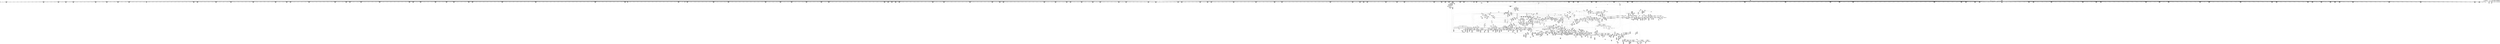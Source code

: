 digraph {
	CE0x4edc730 [shape=record,shape=Mrecord,label="{CE0x4edc730|0:_i32,_4:_i32,_8:_i16,_12:_i32,_16:_i32,_20:_i32,_24:_i32,_56:_i8*,_:_SCMRE_190,191_}"]
	CE0x4e42470 [shape=record,shape=Mrecord,label="{CE0x4e42470|file_to_av:_if.end19}"]
	CE0x4eacb30 [shape=record,shape=Mrecord,label="{CE0x4eacb30|i64*_getelementptr_inbounds_(_12_x_i64_,_12_x_i64_*___llvm_gcov_ctr170,_i64_0,_i64_10)|*Constant*|*SummSink*}"]
	"CONST[source:0(mediator),value:2(dynamic)][purpose:{object}]"
	CE0x4e01dc0 [shape=record,shape=Mrecord,label="{CE0x4e01dc0|i64*_getelementptr_inbounds_(_2_x_i64_,_2_x_i64_*___llvm_gcov_ctr98,_i64_0,_i64_1)|*Constant*}"]
	CE0x4df3010 [shape=record,shape=Mrecord,label="{CE0x4df3010|selinux_file_receive:_tmp15|security/selinux/hooks.c,3414}"]
	CE0x4dce1c0 [shape=record,shape=Mrecord,label="{CE0x4dce1c0|selinux_file_receive:_bb|*SummSource*}"]
	CE0x4e7d0c0 [shape=record,shape=Mrecord,label="{CE0x4e7d0c0|0:_i32,_4:_i32,_8:_i16,_12:_i32,_16:_i32,_20:_i32,_24:_i32,_56:_i8*,_:_SCMRE_283,284_}"]
	CE0x4de96b0 [shape=record,shape=Mrecord,label="{CE0x4de96b0|8:_i8,_32:_%struct.inode*,_%struct.selinux_audit_data*,_128:_i32,_132:_i32,_456:_i8*,_:_SCMRE_161,162_}"]
	CE0x4e3e2c0 [shape=record,shape=Mrecord,label="{CE0x4e3e2c0|_call_void_mcount()_#3|*SummSink*}"]
	CE0x4f03000 [shape=record,shape=Mrecord,label="{CE0x4f03000|0:_i32,_4:_i32,_8:_i16,_12:_i32,_16:_i32,_20:_i32,_24:_i32,_56:_i8*,_:_SCMRE_600,601_}"]
	CE0x4e1feb0 [shape=record,shape=Mrecord,label="{CE0x4e1feb0|file_to_av:_tmp23|security/selinux/hooks.c,1909|*SummSource*}"]
	CE0x4ed7ae0 [shape=record,shape=Mrecord,label="{CE0x4ed7ae0|0:_i32,_4:_i32,_8:_i16,_12:_i32,_16:_i32,_20:_i32,_24:_i32,_56:_i8*,_:_SCMRE_145,146_}"]
	CE0x4e34ce0 [shape=record,shape=Mrecord,label="{CE0x4e34ce0|i1_true|*Constant*}"]
	CE0x4f22920 [shape=record,shape=Mrecord,label="{CE0x4f22920|inode_has_perm:_lnot.ext|security/selinux/hooks.c,1611|*SummSink*}"]
	CE0x4e7d780 [shape=record,shape=Mrecord,label="{CE0x4e7d780|0:_i32,_4:_i32,_8:_i16,_12:_i32,_16:_i32,_20:_i32,_24:_i32,_56:_i8*,_:_SCMRE_287,288_}"]
	CE0x4e45cf0 [shape=record,shape=Mrecord,label="{CE0x4e45cf0|8:_i8,_32:_%struct.inode*,_%struct.selinux_audit_data*,_128:_i32,_132:_i32,_456:_i8*,_:_SCMRE_7,8_}"]
	CE0x4f020d0 [shape=record,shape=Mrecord,label="{CE0x4f020d0|0:_i32,_4:_i32,_8:_i16,_12:_i32,_16:_i32,_20:_i32,_24:_i32,_56:_i8*,_:_SCMRE_591,592_}"]
	CE0x4e41910 [shape=record,shape=Mrecord,label="{CE0x4e41910|file_inode:_tmp|*SummSink*}"]
	CE0x4e17170 [shape=record,shape=Mrecord,label="{CE0x4e17170|file_to_av:_tmp4|security/selinux/hooks.c,1902|*SummSink*}"]
	CE0x4dded80 [shape=record,shape=Mrecord,label="{CE0x4dded80|selinux_file_receive:_tmp12|security/selinux/hooks.c,3414}"]
	CE0x4dfcbc0 [shape=record,shape=Mrecord,label="{CE0x4dfcbc0|i64_3|*Constant*}"]
	CE0x4e40da0 [shape=record,shape=Mrecord,label="{CE0x4e40da0|inode_has_perm:_if.then|*SummSource*}"]
	CE0x4e35330 [shape=record,shape=Mrecord,label="{CE0x4e35330|file_has_perm:_tmp4|security/selinux/hooks.c,1681}"]
	CE0x4f0fc30 [shape=record,shape=Mrecord,label="{CE0x4f0fc30|0:_i32,_4:_i32,_8:_i16,_12:_i32,_16:_i32,_20:_i32,_24:_i32,_56:_i8*,_:_SCMRE_913,914_}"]
	CE0x4e9a860 [shape=record,shape=Mrecord,label="{CE0x4e9a860|_call_void___validate_creds(%struct.cred*_%cred,_i8*_getelementptr_inbounds_(_25_x_i8_,_25_x_i8_*_.str3,_i32_0,_i32_0),_i32_1609)_#10,_!dbg_!27719|security/selinux/hooks.c,1609|*SummSink*}"]
	CE0x4e1ad20 [shape=record,shape=Mrecord,label="{CE0x4e1ad20|file_to_av:_or10|security/selinux/hooks.c,1906|*SummSource*}"]
	CE0x4deac60 [shape=record,shape=Mrecord,label="{CE0x4deac60|selinux_file_receive:_tmp19|security/selinux/hooks.c,3414|*SummSource*}"]
	CE0x4f260f0 [shape=record,shape=Mrecord,label="{CE0x4f260f0|inode_has_perm:_tmp9|security/selinux/hooks.c,1611|*SummSink*}"]
	CE0x4e6f7d0 [shape=record,shape=Mrecord,label="{CE0x4e6f7d0|file_has_perm:_call1|security/selinux/hooks.c,1677|*SummSink*}"]
	CE0x4e4d3c0 [shape=record,shape=Mrecord,label="{CE0x4e4d3c0|i16_8|*Constant*|*SummSink*}"]
	CE0x4e47070 [shape=record,shape=Mrecord,label="{CE0x4e47070|8:_i8,_32:_%struct.inode*,_%struct.selinux_audit_data*,_128:_i32,_132:_i32,_456:_i8*,_:_SCMRE_88,89_}"]
	CE0x4e7f280 [shape=record,shape=Mrecord,label="{CE0x4e7f280|0:_i32,_4:_i32,_8:_i16,_12:_i32,_16:_i32,_20:_i32,_24:_i32,_56:_i8*,_:_SCMRE_303,304_}"]
	CE0x4f14d50 [shape=record,shape=Mrecord,label="{CE0x4f14d50|i32_512|*Constant*|*SummSink*}"]
	CE0x4f25f80 [shape=record,shape=Mrecord,label="{CE0x4f25f80|inode_has_perm:_tmp9|security/selinux/hooks.c,1611|*SummSource*}"]
	CE0x4dfd7b0 [shape=record,shape=Mrecord,label="{CE0x4dfd7b0|i64_7|*Constant*|*SummSource*}"]
	CE0x4df1210 [shape=record,shape=Mrecord,label="{CE0x4df1210|i64_2|*Constant*|*SummSink*}"]
	CE0x4f258c0 [shape=record,shape=Mrecord,label="{CE0x4f258c0|inode_has_perm:_tmp8|security/selinux/hooks.c,1611}"]
	CE0x4e9de10 [shape=record,shape=Mrecord,label="{CE0x4e9de10|__validate_creds:_entry|*SummSource*}"]
	CE0x4e39950 [shape=record,shape=Mrecord,label="{CE0x4e39950|file_to_av:_bb|*SummSource*}"]
	CE0x4e34610 [shape=record,shape=Mrecord,label="{CE0x4e34610|cred_sid:_security|security/selinux/hooks.c,196}"]
	CE0x4dc75e0 [shape=record,shape=Mrecord,label="{CE0x4dc75e0|selinux_file_receive:_tmp16|security/selinux/hooks.c,3414|*SummSource*}"]
	CE0x4e73530 [shape=record,shape=Mrecord,label="{CE0x4e73530|file_to_av:_tmp25|security/selinux/hooks.c,1910}"]
	CE0x4df6760 [shape=record,shape=Mrecord,label="{CE0x4df6760|i64*_getelementptr_inbounds_(_11_x_i64_,_11_x_i64_*___llvm_gcov_ctr268,_i64_0,_i64_6)|*Constant*|*SummSource*}"]
	CE0x4e653c0 [shape=record,shape=Mrecord,label="{CE0x4e653c0|file_has_perm:_tmp11|security/selinux/hooks.c,1684}"]
	CE0x4e948b0 [shape=record,shape=Mrecord,label="{CE0x4e948b0|i64*_getelementptr_inbounds_(_12_x_i64_,_12_x_i64_*___llvm_gcov_ctr170,_i64_0,_i64_6)|*Constant*|*SummSource*}"]
	CE0x4eab630 [shape=record,shape=Mrecord,label="{CE0x4eab630|inode_has_perm:_perms|Function::inode_has_perm&Arg::perms::|*SummSink*}"]
	CE0x4e846d0 [shape=record,shape=Mrecord,label="{CE0x4e846d0|0:_i32,_4:_i32,_8:_i16,_12:_i32,_16:_i32,_20:_i32,_24:_i32,_56:_i8*,_:_SCMRE_482,483_}"]
	CE0x4e1f020 [shape=record,shape=Mrecord,label="{CE0x4e1f020|i64*_getelementptr_inbounds_(_15_x_i64_,_15_x_i64_*___llvm_gcov_ctr171,_i64_0,_i64_9)|*Constant*|*SummSource*}"]
	CE0x4e244f0 [shape=record,shape=Mrecord,label="{CE0x4e244f0|8:_i8,_32:_%struct.inode*,_%struct.selinux_audit_data*,_128:_i32,_132:_i32,_456:_i8*,_:_SCMRE_208,209_}"]
	CE0x4e17620 [shape=record,shape=Mrecord,label="{CE0x4e17620|file_to_av:_tmp24|security/selinux/hooks.c,1909|*SummSource*}"]
	CE0x4f29cf0 [shape=record,shape=Mrecord,label="{CE0x4f29cf0|28:_i32,_32:_i16,_:_CRE_28,32_|*MultipleSource*|*LoadInst*|security/selinux/hooks.c,1615|security/selinux/hooks.c,1615|security/selinux/hooks.c,1617}"]
	CE0x4e1aad0 [shape=record,shape=Mrecord,label="{CE0x4e1aad0|i64_512|*Constant*|*SummSource*}"]
	CE0x4e2d1d0 [shape=record,shape=Mrecord,label="{CE0x4e2d1d0|i8_1|*Constant*}"]
	CE0x4e716c0 [shape=record,shape=Mrecord,label="{CE0x4e716c0|_ret_i32_%tmp6,_!dbg_!27716|security/selinux/hooks.c,197}"]
	CE0x4f227b0 [shape=record,shape=Mrecord,label="{CE0x4f227b0|inode_has_perm:_lnot|security/selinux/hooks.c,1611|*SummSource*}"]
	CE0x4e74620 [shape=record,shape=Mrecord,label="{CE0x4e74620|file_to_av:_tmp28|security/selinux/hooks.c,1910|*SummSource*}"]
	CE0x4e95210 [shape=record,shape=Mrecord,label="{CE0x4e95210|file_has_perm:_tmp22|security/selinux/hooks.c,1694}"]
	CE0x4de81e0 [shape=record,shape=Mrecord,label="{CE0x4de81e0|8:_i8,_32:_%struct.inode*,_%struct.selinux_audit_data*,_128:_i32,_132:_i32,_456:_i8*,_:_SCMRE_170,171_}"]
	CE0x4f02940 [shape=record,shape=Mrecord,label="{CE0x4f02940|0:_i32,_4:_i32,_8:_i16,_12:_i32,_16:_i32,_20:_i32,_24:_i32,_56:_i8*,_:_SCMRE_596,597_}"]
	CE0x4f19b80 [shape=record,shape=Mrecord,label="{CE0x4f19b80|inode_has_perm:_tmp18|security/selinux/hooks.c,1617|*SummSink*}"]
	CE0x4ea8dd0 [shape=record,shape=Mrecord,label="{CE0x4ea8dd0|inode_has_perm:_i_flags|security/selinux/hooks.c,1611}"]
	CE0x4e385c0 [shape=record,shape=Mrecord,label="{CE0x4e385c0|8:_i8,_32:_%struct.inode*,_%struct.selinux_audit_data*,_128:_i32,_132:_i32,_456:_i8*,_:_SCMRE_126,127_}"]
	CE0x4f00ff0 [shape=record,shape=Mrecord,label="{CE0x4f00ff0|0:_i32,_4:_i32,_8:_i16,_12:_i32,_16:_i32,_20:_i32,_24:_i32,_56:_i8*,_:_SCMRE_581,582_}"]
	CE0x4e68620 [shape=record,shape=Mrecord,label="{CE0x4e68620|file_to_av:_tmp18|security/selinux/hooks.c,1905|*SummSink*}"]
	CE0x4e86330 [shape=record,shape=Mrecord,label="{CE0x4e86330|0:_i32,_4:_i32,_8:_i16,_12:_i32,_16:_i32,_20:_i32,_24:_i32,_56:_i8*,_:_SCMRE_528,536_|*MultipleSource*|*LoadInst*|include/linux/fs.h,1916|security/selinux/hooks.c,1675|Function::inode_has_perm&Arg::inode::|security/selinux/hooks.c,1611}"]
	CE0x4f19790 [shape=record,shape=Mrecord,label="{CE0x4f19790|inode_has_perm:_sclass|security/selinux/hooks.c,1617}"]
	CE0x4e4c320 [shape=record,shape=Mrecord,label="{CE0x4e4c320|i32_(i32,_i32,_i16,_i32,_%struct.common_audit_data*)*_bitcast_(i32_(i32,_i32,_i16,_i32,_%struct.common_audit_data.495*)*_avc_has_perm_to_i32_(i32,_i32,_i16,_i32,_%struct.common_audit_data*)*)|*Constant*}"]
	CE0x4f10d10 [shape=record,shape=Mrecord,label="{CE0x4f10d10|0:_i32,_4:_i32,_8:_i16,_12:_i32,_16:_i32,_20:_i32,_24:_i32,_56:_i8*,_:_SCMRE_923,924_}"]
	CE0x4ddfb10 [shape=record,shape=Mrecord,label="{CE0x4ddfb10|i64_1|*Constant*}"]
	CE0x4edc580 [shape=record,shape=Mrecord,label="{CE0x4edc580|0:_i32,_4:_i32,_8:_i16,_12:_i32,_16:_i32,_20:_i32,_24:_i32,_56:_i8*,_:_SCMRE_189,190_}"]
	CE0x4e4d250 [shape=record,shape=Mrecord,label="{CE0x4e4d250|i16_8|*Constant*|*SummSource*}"]
	CE0x4ea8660 [shape=record,shape=Mrecord,label="{CE0x4ea8660|i8*_getelementptr_inbounds_(_25_x_i8_,_25_x_i8_*_.str3,_i32_0,_i32_0)|*Constant*}"]
	CE0x4f222c0 [shape=record,shape=Mrecord,label="{CE0x4f222c0|inode_has_perm:_tobool|security/selinux/hooks.c,1611}"]
	CE0x4eacc10 [shape=record,shape=Mrecord,label="{CE0x4eacc10|file_has_perm:_tmp28|security/selinux/hooks.c,1698|*SummSource*}"]
	CE0x4f14dc0 [shape=record,shape=Mrecord,label="{CE0x4f14dc0|i32_512|*Constant*|*SummSource*}"]
	CE0x4e23950 [shape=record,shape=Mrecord,label="{CE0x4e23950|__validate_creds:_tmp2|include/linux/cred.h,173}"]
	CE0x4e26cb0 [shape=record,shape=Mrecord,label="{CE0x4e26cb0|8:_i8,_32:_%struct.inode*,_%struct.selinux_audit_data*,_128:_i32,_132:_i32,_456:_i8*,_:_SCMRE_108,109_}"]
	CE0x4e3b4d0 [shape=record,shape=Mrecord,label="{CE0x4e3b4d0|8:_i8,_32:_%struct.inode*,_%struct.selinux_audit_data*,_128:_i32,_132:_i32,_456:_i8*,_:_SCMRE_179,180_}"]
	CE0x4ddeba0 [shape=record,shape=Mrecord,label="{CE0x4ddeba0|selinux_file_receive:_tmp11|security/selinux/hooks.c,3414|*SummSink*}"]
	CE0x4df5b20 [shape=record,shape=Mrecord,label="{CE0x4df5b20|_call_void_lockdep_rcu_suspicious(i8*_getelementptr_inbounds_(_25_x_i8_,_25_x_i8_*_.str3,_i32_0,_i32_0),_i32_3414,_i8*_getelementptr_inbounds_(_45_x_i8_,_45_x_i8_*_.str12,_i32_0,_i32_0))_#10,_!dbg_!27728|security/selinux/hooks.c,3414|*SummSink*}"]
	CE0x4f19cf0 [shape=record,shape=Mrecord,label="{CE0x4f19cf0|avc_has_perm:_tsid|Function::avc_has_perm&Arg::tsid::}"]
	CE0x4eacd00 [shape=record,shape=Mrecord,label="{CE0x4eacd00|file_has_perm:_tmp27|security/selinux/hooks.c,1694}"]
	CE0x4e99400 [shape=record,shape=Mrecord,label="{CE0x4e99400|file_has_perm:_tmp20|security/selinux/hooks.c,1694|*SummSink*}"]
	CE0x4e4cf80 [shape=record,shape=Mrecord,label="{CE0x4e4cf80|avc_has_perm:_tsid|Function::avc_has_perm&Arg::tsid::|*SummSink*}"]
	CE0x4f03f30 [shape=record,shape=Mrecord,label="{CE0x4f03f30|0:_i32,_4:_i32,_8:_i16,_12:_i32,_16:_i32,_20:_i32,_24:_i32,_56:_i8*,_:_SCMRE_609,610_}"]
	CE0x4f036c0 [shape=record,shape=Mrecord,label="{CE0x4f036c0|0:_i32,_4:_i32,_8:_i16,_12:_i32,_16:_i32,_20:_i32,_24:_i32,_56:_i8*,_:_SCMRE_604,605_}"]
	CE0x4e6c9b0 [shape=record,shape=Mrecord,label="{CE0x4e6c9b0|file_to_av:_av.1|*SummSink*}"]
	CE0x4e6ff50 [shape=record,shape=Mrecord,label="{CE0x4e6ff50|file_has_perm:_call1|security/selinux/hooks.c,1677|*SummSource*}"]
	CE0x4ed9640 [shape=record,shape=Mrecord,label="{CE0x4ed9640|0:_i32,_4:_i32,_8:_i16,_12:_i32,_16:_i32,_20:_i32,_24:_i32,_56:_i8*,_:_SCMRE_161,162_}"]
	CE0x4e3edc0 [shape=record,shape=Mrecord,label="{CE0x4e3edc0|i32_8|*Constant*|*SummSource*}"]
	CE0x4e39390 [shape=record,shape=Mrecord,label="{CE0x4e39390|file_to_av:_f_mode|security/selinux/hooks.c,1902|*SummSource*}"]
	CE0x4efec80 [shape=record,shape=Mrecord,label="{CE0x4efec80|0:_i32,_4:_i32,_8:_i16,_12:_i32,_16:_i32,_20:_i32,_24:_i32,_56:_i8*,_:_SCMRE_560,561_}"]
	CE0x4e79040 [shape=record,shape=Mrecord,label="{CE0x4e79040|0:_i32,_4:_i32,_8:_i16,_12:_i32,_16:_i32,_20:_i32,_24:_i32,_56:_i8*,_:_SCMRE_245,246_}"]
	CE0x4e6a9b0 [shape=record,shape=Mrecord,label="{CE0x4e6a9b0|file_to_av:_tmp12|security/selinux/hooks.c,1904}"]
	CE0x4e3b1d0 [shape=record,shape=Mrecord,label="{CE0x4e3b1d0|8:_i8,_32:_%struct.inode*,_%struct.selinux_audit_data*,_128:_i32,_132:_i32,_456:_i8*,_:_SCMRE_177,178_}"]
	CE0x4e21a30 [shape=record,shape=Mrecord,label="{CE0x4e21a30|8:_i8,_32:_%struct.inode*,_%struct.selinux_audit_data*,_128:_i32,_132:_i32,_456:_i8*,_:_SCMRE_64,65_}"]
	CE0x4f05b70 [shape=record,shape=Mrecord,label="{CE0x4f05b70|0:_i32,_4:_i32,_8:_i16,_12:_i32,_16:_i32,_20:_i32,_24:_i32,_56:_i8*,_:_SCMRE_640,648_|*MultipleSource*|*LoadInst*|include/linux/fs.h,1916|security/selinux/hooks.c,1675|Function::inode_has_perm&Arg::inode::|security/selinux/hooks.c,1611}"]
	CE0x4e9c260 [shape=record,shape=Mrecord,label="{CE0x4e9c260|_call_void_mcount()_#3|*SummSource*}"]
	CE0x4e90f40 [shape=record,shape=Mrecord,label="{CE0x4e90f40|0:_i32,_:_CRE_4,8_|*MultipleSource*|*LoadInst*|security/selinux/hooks.c,1674|security/selinux/hooks.c,1683|security/selinux/hooks.c,1674}"]
	CE0x4e04070 [shape=record,shape=Mrecord,label="{CE0x4e04070|i64_16|*Constant*|*SummSource*}"]
	CE0x4f0b3a0 [shape=record,shape=Mrecord,label="{CE0x4f0b3a0|0:_i32,_4:_i32,_8:_i16,_12:_i32,_16:_i32,_20:_i32,_24:_i32,_56:_i8*,_:_SCMRE_870,871_}"]
	CE0x4e35800 [shape=record,shape=Mrecord,label="{CE0x4e35800|file_has_perm:_tmp3|security/selinux/hooks.c,1674|*SummSource*}"]
	CE0x4eab490 [shape=record,shape=Mrecord,label="{CE0x4eab490|inode_has_perm:_perms|Function::inode_has_perm&Arg::perms::|*SummSource*}"]
	CE0x4dd33e0 [shape=record,shape=Mrecord,label="{CE0x4dd33e0|file_has_perm:_bb|*SummSource*}"]
	CE0x4e4c5c0 [shape=record,shape=Mrecord,label="{CE0x4e4c5c0|i32_(i32,_i32,_i16,_i32,_%struct.common_audit_data*)*_bitcast_(i32_(i32,_i32,_i16,_i32,_%struct.common_audit_data.495*)*_avc_has_perm_to_i32_(i32,_i32,_i16,_i32,_%struct.common_audit_data*)*)|*Constant*|*SummSink*}"]
	CE0x4e7acf0 [shape=record,shape=Mrecord,label="{CE0x4e7acf0|0:_i32,_4:_i32,_8:_i16,_12:_i32,_16:_i32,_20:_i32,_24:_i32,_56:_i8*,_:_SCMRE_262,263_}"]
	CE0x4ea74b0 [shape=record,shape=Mrecord,label="{CE0x4ea74b0|inode_has_perm:_if.end}"]
	CE0x4dc7790 [shape=record,shape=Mrecord,label="{CE0x4dc7790|selinux_file_receive:_tmp16|security/selinux/hooks.c,3414|*SummSink*}"]
	CE0x4e76420 [shape=record,shape=Mrecord,label="{CE0x4e76420|0:_i32,_4:_i32,_8:_i16,_12:_i32,_16:_i32,_20:_i32,_24:_i32,_56:_i8*,_:_SCMRE_195,196_}"]
	CE0x4dd5220 [shape=record,shape=Mrecord,label="{CE0x4dd5220|GLOBAL:_file_to_av|*Constant*}"]
	CE0x4e1f6f0 [shape=record,shape=Mrecord,label="{CE0x4e1f6f0|file_to_av:_tmp22|security/selinux/hooks.c,1908|*SummSink*}"]
	CE0x4f1ac30 [shape=record,shape=Mrecord,label="{CE0x4f1ac30|_ret_i32_%retval.0,_!dbg_!27728|security/selinux/avc.c,775}"]
	CE0x4ed8860 [shape=record,shape=Mrecord,label="{CE0x4ed8860|0:_i32,_4:_i32,_8:_i16,_12:_i32,_16:_i32,_20:_i32,_24:_i32,_56:_i8*,_:_SCMRE_153,154_}"]
	CE0x4e199e0 [shape=record,shape=Mrecord,label="{CE0x4e199e0|file_to_av:_tmp19|security/selinux/hooks.c,1906|*SummSource*}"]
	CE0x4e05c00 [shape=record,shape=Mrecord,label="{CE0x4e05c00|file_inode:_tmp|*SummSource*}"]
	CE0x4f2e600 [shape=record,shape=Mrecord,label="{CE0x4f2e600|inode_has_perm:_tmp20|security/selinux/hooks.c,1618|*SummSource*}"]
	CE0x4ea1a10 [shape=record,shape=Mrecord,label="{CE0x4ea1a10|_ret_void,_!dbg_!27722|include/linux/cred.h,175}"]
	CE0x4de8f30 [shape=record,shape=Mrecord,label="{CE0x4de8f30|8:_i8,_32:_%struct.inode*,_%struct.selinux_audit_data*,_128:_i32,_132:_i32,_456:_i8*,_:_SCMRE_156,157_}"]
	CE0x4e414a0 [shape=record,shape=Mrecord,label="{CE0x4e414a0|file_inode:_tmp3|*SummSink*}"]
	CE0x4dde2d0 [shape=record,shape=Mrecord,label="{CE0x4dde2d0|selinux_file_receive:_tmp2|*SummSource*}"]
	CE0x4dd88b0 [shape=record,shape=Mrecord,label="{CE0x4dd88b0|_ret_i32_%call6,_!dbg_!27741|security/selinux/hooks.c,3416|*SummSource*}"]
	CE0x4ea88e0 [shape=record,shape=Mrecord,label="{CE0x4ea88e0|i64_2|*Constant*}"]
	CE0x4f241d0 [shape=record,shape=Mrecord,label="{CE0x4f241d0|inode_has_perm:_expval|security/selinux/hooks.c,1611|*SummSink*}"]
	CE0x4e37d80 [shape=record,shape=Mrecord,label="{CE0x4e37d80|8:_i8,_32:_%struct.inode*,_%struct.selinux_audit_data*,_128:_i32,_132:_i32,_456:_i8*,_:_SCMRE_115,116_}"]
	CE0x4e35f50 [shape=record,shape=Mrecord,label="{CE0x4e35f50|8:_i8,_32:_%struct.inode*,_%struct.selinux_audit_data*,_128:_i32,_132:_i32,_456:_i8*,_:_SCMRE_118,119_}"]
	CE0x4ddab20 [shape=record,shape=Mrecord,label="{CE0x4ddab20|8:_i8,_32:_%struct.inode*,_%struct.selinux_audit_data*,_128:_i32,_132:_i32,_456:_i8*,_:_SCMRE_0,1_}"]
	CE0x4f239d0 [shape=record,shape=Mrecord,label="{CE0x4f239d0|i64_4|*Constant*}"]
	CE0x4ed5730 [shape=record,shape=Mrecord,label="{CE0x4ed5730|i32_10|*Constant*}"]
	CE0x4df3ca0 [shape=record,shape=Mrecord,label="{CE0x4df3ca0|_call_void_mcount()_#3|*SummSink*}"]
	CE0x4f23720 [shape=record,shape=Mrecord,label="{CE0x4f23720|inode_has_perm:_conv|security/selinux/hooks.c,1611|*SummSource*}"]
	CE0x4e91270 [shape=record,shape=Mrecord,label="{CE0x4e91270|file_has_perm:_tmp6|security/selinux/hooks.c,1683}"]
	CE0x4e76780 [shape=record,shape=Mrecord,label="{CE0x4e76780|0:_i32,_4:_i32,_8:_i16,_12:_i32,_16:_i32,_20:_i32,_24:_i32,_56:_i8*,_:_SCMRE_197,198_}"]
	CE0x4e9ce80 [shape=record,shape=Mrecord,label="{CE0x4e9ce80|i64*_getelementptr_inbounds_(_8_x_i64_,_8_x_i64_*___llvm_gcov_ctr154,_i64_0,_i64_2)|*Constant*|*SummSink*}"]
	CE0x4e4ab60 [shape=record,shape=Mrecord,label="{CE0x4e4ab60|8:_i8,_32:_%struct.inode*,_%struct.selinux_audit_data*,_128:_i32,_132:_i32,_456:_i8*,_:_SCMRE_480,488_|*MultipleSource*|security/selinux/hooks.c,1902|Function::selinux_file_receive&Arg::file::|Function::file_has_perm&Arg::file::|Function::file_to_av&Arg::file::}"]
	CE0x4dde610 [shape=record,shape=Mrecord,label="{CE0x4dde610|i64*_getelementptr_inbounds_(_11_x_i64_,_11_x_i64_*___llvm_gcov_ctr268,_i64_0,_i64_1)|*Constant*}"]
	CE0x4dd7720 [shape=record,shape=Mrecord,label="{CE0x4dd7720|file_has_perm:_cred|Function::file_has_perm&Arg::cred::|*SummSink*}"]
	CE0x4e6eb10 [shape=record,shape=Mrecord,label="{CE0x4e6eb10|file_to_av:_tobool17|security/selinux/hooks.c,1910}"]
	CE0x4e6d060 [shape=record,shape=Mrecord,label="{CE0x4e6d060|file_to_av:_tmp24|security/selinux/hooks.c,1909|*SummSink*}"]
	CE0x4de16d0 [shape=record,shape=Mrecord,label="{CE0x4de16d0|selinux_file_receive:_tmp13|security/selinux/hooks.c,3414|*SummSink*}"]
	CE0x4e6a1c0 [shape=record,shape=Mrecord,label="{CE0x4e6a1c0|file_to_av:_tmp10|security/selinux/hooks.c,1904|*SummSource*}"]
	CE0x4eaf2a0 [shape=record,shape=Mrecord,label="{CE0x4eaf2a0|i64*_getelementptr_inbounds_(_2_x_i64_,_2_x_i64_*___llvm_gcov_ctr162,_i64_0,_i64_0)|*Constant*|*SummSink*}"]
	CE0x4f18c30 [shape=record,shape=Mrecord,label="{CE0x4f18c30|i64*_getelementptr_inbounds_(_5_x_i64_,_5_x_i64_*___llvm_gcov_ctr155,_i64_0,_i64_3)|*Constant*|*SummSource*}"]
	CE0x4e16b20 [shape=record,shape=Mrecord,label="{CE0x4e16b20|GLOBAL:___llvm_gcov_ctr171|Global_var:__llvm_gcov_ctr171|*SummSource*}"]
	CE0x4e2eb70 [shape=record,shape=Mrecord,label="{CE0x4e2eb70|file_has_perm:_tmp6|security/selinux/hooks.c,1683|*SummSink*}"]
	CE0x4eff340 [shape=record,shape=Mrecord,label="{CE0x4eff340|0:_i32,_4:_i32,_8:_i16,_12:_i32,_16:_i32,_20:_i32,_24:_i32,_56:_i8*,_:_SCMRE_564,565_}"]
	CE0x4e1acb0 [shape=record,shape=Mrecord,label="{CE0x4e1acb0|file_to_av:_or10|security/selinux/hooks.c,1906}"]
	CE0x4f2efb0 [shape=record,shape=Mrecord,label="{CE0x4f2efb0|__validate_creds:_bb|*SummSource*}"]
	CE0x4f0cb40 [shape=record,shape=Mrecord,label="{CE0x4f0cb40|0:_i32,_4:_i32,_8:_i16,_12:_i32,_16:_i32,_20:_i32,_24:_i32,_56:_i8*,_:_SCMRE_884,885_}"]
	CE0x4ea2840 [shape=record,shape=Mrecord,label="{CE0x4ea2840|__validate_creds:_line|Function::__validate_creds&Arg::line::|*SummSource*}"]
	CE0x4e26b30 [shape=record,shape=Mrecord,label="{CE0x4e26b30|8:_i8,_32:_%struct.inode*,_%struct.selinux_audit_data*,_128:_i32,_132:_i32,_456:_i8*,_:_SCMRE_107,108_}"]
	CE0x4e18d30 [shape=record,shape=Mrecord,label="{CE0x4e18d30|file_to_av:_av.0}"]
	CE0x4df6f10 [shape=record,shape=Mrecord,label="{CE0x4df6f10|i64*_getelementptr_inbounds_(_11_x_i64_,_11_x_i64_*___llvm_gcov_ctr268,_i64_0,_i64_9)|*Constant*|*SummSink*}"]
	CE0x4e195b0 [shape=record,shape=Mrecord,label="{CE0x4e195b0|file_to_av:_f_mode2|security/selinux/hooks.c,1904}"]
	CE0x4e46bf0 [shape=record,shape=Mrecord,label="{CE0x4e46bf0|8:_i8,_32:_%struct.inode*,_%struct.selinux_audit_data*,_128:_i32,_132:_i32,_456:_i8*,_:_SCMRE_85,86_}"]
	CE0x4e26280 [shape=record,shape=Mrecord,label="{CE0x4e26280|file_to_av:_if.then8|*SummSink*}"]
	CE0x4e2f1e0 [shape=record,shape=Mrecord,label="{CE0x4e2f1e0|file_has_perm:_tmp1|*SummSink*}"]
	CE0x4ea7b10 [shape=record,shape=Mrecord,label="{CE0x4ea7b10|inode_has_perm:_tmp1}"]
	CE0x4e30580 [shape=record,shape=Mrecord,label="{CE0x4e30580|cred_sid:_cred|Function::cred_sid&Arg::cred::|*SummSource*}"]
	CE0x4e05690 [shape=record,shape=Mrecord,label="{CE0x4e05690|_ret_%struct.inode*_%tmp4,_!dbg_!27713|include/linux/fs.h,1916|*SummSource*}"]
	CE0x4dfbe40 [shape=record,shape=Mrecord,label="{CE0x4dfbe40|avc_has_perm:_auditdata|Function::avc_has_perm&Arg::auditdata::|*SummSink*}"]
	CE0x4e967d0 [shape=record,shape=Mrecord,label="{CE0x4e967d0|file_has_perm:_tmp25|security/selinux/hooks.c,1695|*SummSink*}"]
	CE0x4de84e0 [shape=record,shape=Mrecord,label="{CE0x4de84e0|8:_i8,_32:_%struct.inode*,_%struct.selinux_audit_data*,_128:_i32,_132:_i32,_456:_i8*,_:_SCMRE_172,173_}"]
	CE0x4f045f0 [shape=record,shape=Mrecord,label="{CE0x4f045f0|0:_i32,_4:_i32,_8:_i16,_12:_i32,_16:_i32,_20:_i32,_24:_i32,_56:_i8*,_:_SCMRE_613,614_}"]
	CE0x4e3a790 [shape=record,shape=Mrecord,label="{CE0x4e3a790|i64*_getelementptr_inbounds_(_2_x_i64_,_2_x_i64_*___llvm_gcov_ctr98,_i64_0,_i64_0)|*Constant*|*SummSource*}"]
	CE0x4e05b20 [shape=record,shape=Mrecord,label="{CE0x4e05b20|file_inode:_tmp}"]
	CE0x4df9a90 [shape=record,shape=Mrecord,label="{CE0x4df9a90|i1_true|*Constant*|*SummSource*}"]
	CE0x4ddc350 [shape=record,shape=Mrecord,label="{CE0x4ddc350|file_to_av:_if.then|*SummSink*}"]
	CE0x4debc10 [shape=record,shape=Mrecord,label="{CE0x4debc10|selinux_file_receive:_tmp7|security/selinux/hooks.c,3414|*SummSink*}"]
	CE0x4e46ef0 [shape=record,shape=Mrecord,label="{CE0x4e46ef0|8:_i8,_32:_%struct.inode*,_%struct.selinux_audit_data*,_128:_i32,_132:_i32,_456:_i8*,_:_SCMRE_87,88_}"]
	CE0x4e79700 [shape=record,shape=Mrecord,label="{CE0x4e79700|0:_i32,_4:_i32,_8:_i16,_12:_i32,_16:_i32,_20:_i32,_24:_i32,_56:_i8*,_:_SCMRE_249,250_}"]
	CE0x4e363d0 [shape=record,shape=Mrecord,label="{CE0x4e363d0|8:_i8,_32:_%struct.inode*,_%struct.selinux_audit_data*,_128:_i32,_132:_i32,_456:_i8*,_:_SCMRE_122,123_}"]
	CE0x4e32a30 [shape=record,shape=Mrecord,label="{CE0x4e32a30|i64*_getelementptr_inbounds_(_2_x_i64_,_2_x_i64_*___llvm_gcov_ctr131,_i64_0,_i64_1)|*Constant*|*SummSink*}"]
	CE0x4e69690 [shape=record,shape=Mrecord,label="{CE0x4e69690|file_to_av:_and3|security/selinux/hooks.c,1904|*SummSink*}"]
	CE0x4de1660 [shape=record,shape=Mrecord,label="{CE0x4de1660|selinux_file_receive:_tmp13|security/selinux/hooks.c,3414|*SummSource*}"]
	CE0x4f00c90 [shape=record,shape=Mrecord,label="{CE0x4f00c90|0:_i32,_4:_i32,_8:_i16,_12:_i32,_16:_i32,_20:_i32,_24:_i32,_56:_i8*,_:_SCMRE_579,580_}"]
	CE0x4dd9530 [shape=record,shape=Mrecord,label="{CE0x4dd9530|8:_i8,_32:_%struct.inode*,_%struct.selinux_audit_data*,_128:_i32,_132:_i32,_456:_i8*,_:_SCMRE_448,456_|*MultipleSource*|security/selinux/hooks.c,1902|Function::selinux_file_receive&Arg::file::|Function::file_has_perm&Arg::file::|Function::file_to_av&Arg::file::}"]
	CE0x4e21730 [shape=record,shape=Mrecord,label="{CE0x4e21730|8:_i8,_32:_%struct.inode*,_%struct.selinux_audit_data*,_128:_i32,_132:_i32,_456:_i8*,_:_SCMRE_62,63_}"]
	CE0x4e84370 [shape=record,shape=Mrecord,label="{CE0x4e84370|0:_i32,_4:_i32,_8:_i16,_12:_i32,_16:_i32,_20:_i32,_24:_i32,_56:_i8*,_:_SCMRE_480,481_}"]
	CE0x4dde6b0 [shape=record,shape=Mrecord,label="{CE0x4dde6b0|i64*_getelementptr_inbounds_(_11_x_i64_,_11_x_i64_*___llvm_gcov_ctr268,_i64_0,_i64_1)|*Constant*|*SummSink*}"]
	CE0x4de8db0 [shape=record,shape=Mrecord,label="{CE0x4de8db0|8:_i8,_32:_%struct.inode*,_%struct.selinux_audit_data*,_128:_i32,_132:_i32,_456:_i8*,_:_SCMRE_155,156_}"]
	CE0x4f1c430 [shape=record,shape=Mrecord,label="{CE0x4f1c430|__validate_creds:_tmp6|include/linux/cred.h,174|*SummSource*}"]
	CE0x4e84880 [shape=record,shape=Mrecord,label="{CE0x4e84880|0:_i32,_4:_i32,_8:_i16,_12:_i32,_16:_i32,_20:_i32,_24:_i32,_56:_i8*,_:_SCMRE_483,484_}"]
	CE0x4e95340 [shape=record,shape=Mrecord,label="{CE0x4e95340|file_has_perm:_tmp22|security/selinux/hooks.c,1694|*SummSource*}"]
	CE0x4eb36e0 [shape=record,shape=Mrecord,label="{CE0x4eb36e0|__validate_creds:_tmp2|include/linux/cred.h,173|*SummSink*}"]
	CE0x4e4ce10 [shape=record,shape=Mrecord,label="{CE0x4e4ce10|avc_has_perm:_tsid|Function::avc_has_perm&Arg::tsid::|*SummSource*}"]
	CE0x4e75080 [shape=record,shape=Mrecord,label="{CE0x4e75080|i64*_getelementptr_inbounds_(_15_x_i64_,_15_x_i64_*___llvm_gcov_ctr171,_i64_0,_i64_13)|*Constant*|*SummSource*}"]
	CE0x4e759f0 [shape=record,shape=Mrecord,label="{CE0x4e759f0|file_to_av:_tmp30|security/selinux/hooks.c,1914|*SummSource*}"]
	CE0x4e4d520 [shape=record,shape=Mrecord,label="{CE0x4e4d520|avc_has_perm:_tclass|Function::avc_has_perm&Arg::tclass::}"]
	CE0x4eaf5b0 [shape=record,shape=Mrecord,label="{CE0x4eaf5b0|file_inode:_bb|*SummSink*}"]
	CE0x4f24700 [shape=record,shape=Mrecord,label="{CE0x4f24700|inode_has_perm:_tobool2|security/selinux/hooks.c,1611}"]
	CE0x4f191f0 [shape=record,shape=Mrecord,label="{CE0x4f191f0|__validate_creds:_bb|*SummSink*}"]
	CE0x4e66b10 [shape=record,shape=Mrecord,label="{CE0x4e66b10|file_inode:_tmp1|*SummSink*}"]
	CE0x4eac8f0 [shape=record,shape=Mrecord,label="{CE0x4eac8f0|i64*_getelementptr_inbounds_(_12_x_i64_,_12_x_i64_*___llvm_gcov_ctr170,_i64_0,_i64_10)|*Constant*}"]
	CE0x4f01f20 [shape=record,shape=Mrecord,label="{CE0x4f01f20|0:_i32,_4:_i32,_8:_i16,_12:_i32,_16:_i32,_20:_i32,_24:_i32,_56:_i8*,_:_SCMRE_590,591_}"]
	CE0x4f13f80 [shape=record,shape=Mrecord,label="{CE0x4f13f80|0:_i32,_4:_i32,_8:_i16,_12:_i32,_16:_i32,_20:_i32,_24:_i32,_56:_i8*,_:_SCMRE_988,992_|*MultipleSource*|*LoadInst*|include/linux/fs.h,1916|security/selinux/hooks.c,1675|Function::inode_has_perm&Arg::inode::|security/selinux/hooks.c,1611}"]
	CE0x4e79a60 [shape=record,shape=Mrecord,label="{CE0x4e79a60|0:_i32,_4:_i32,_8:_i16,_12:_i32,_16:_i32,_20:_i32,_24:_i32,_56:_i8*,_:_SCMRE_251,252_}"]
	CE0x4dcee70 [shape=record,shape=Mrecord,label="{CE0x4dcee70|i64*_getelementptr_inbounds_(_11_x_i64_,_11_x_i64_*___llvm_gcov_ctr268,_i64_0,_i64_8)|*Constant*|*SummSource*}"]
	CE0x4dfc560 [shape=record,shape=Mrecord,label="{CE0x4dfc560|file_has_perm:_tobool|security/selinux/hooks.c,1688}"]
	CE0x4e6fc10 [shape=record,shape=Mrecord,label="{CE0x4e6fc10|i32_2|*Constant*}"]
	CE0x4e7c6a0 [shape=record,shape=Mrecord,label="{CE0x4e7c6a0|0:_i32,_4:_i32,_8:_i16,_12:_i32,_16:_i32,_20:_i32,_24:_i32,_56:_i8*,_:_SCMRE_277,278_}"]
	CE0x4deefa0 [shape=record,shape=Mrecord,label="{CE0x4deefa0|i8*_getelementptr_inbounds_(_45_x_i8_,_45_x_i8_*_.str12,_i32_0,_i32_0)|*Constant*|*SummSink*}"]
	CE0x4e06e70 [shape=record,shape=Mrecord,label="{CE0x4e06e70|8:_i8,_32:_%struct.inode*,_%struct.selinux_audit_data*,_128:_i32,_132:_i32,_456:_i8*,_:_SCMRE_197,198_}"]
	CE0x4f18950 [shape=record,shape=Mrecord,label="{CE0x4f18950|__validate_creds:_tmp5|include/linux/cred.h,173|*SummSink*}"]
	CE0x4dcf2d0 [shape=record,shape=Mrecord,label="{CE0x4dcf2d0|selinux_file_receive:_entry|*SummSink*}"]
	CE0x4e18150 [shape=record,shape=Mrecord,label="{CE0x4e18150|file_to_av:_tmp6|security/selinux/hooks.c,1902|*SummSource*}"]
	CE0x4ddcec0 [shape=record,shape=Mrecord,label="{CE0x4ddcec0|i64_2|*Constant*}"]
	CE0x4eabb00 [shape=record,shape=Mrecord,label="{CE0x4eabb00|inode_has_perm:_adp|Function::inode_has_perm&Arg::adp::|*SummSink*}"]
	CE0x4f0e2e0 [shape=record,shape=Mrecord,label="{CE0x4f0e2e0|0:_i32,_4:_i32,_8:_i16,_12:_i32,_16:_i32,_20:_i32,_24:_i32,_56:_i8*,_:_SCMRE_898,899_}"]
	CE0x4e3c2b0 [shape=record,shape=Mrecord,label="{CE0x4e3c2b0|file_to_av:_if.end16}"]
	CE0x4e3c0d0 [shape=record,shape=Mrecord,label="{CE0x4e3c0d0|8:_i8,_32:_%struct.inode*,_%struct.selinux_audit_data*,_128:_i32,_132:_i32,_456:_i8*,_:_SCMRE_187,188_}"]
	CE0x4defdd0 [shape=record,shape=Mrecord,label="{CE0x4defdd0|selinux_file_receive:_tmp10|security/selinux/hooks.c,3414}"]
	CE0x4e05830 [shape=record,shape=Mrecord,label="{CE0x4e05830|file_inode:_f|Function::file_inode&Arg::f::|*SummSource*}"]
	CE0x4f0b700 [shape=record,shape=Mrecord,label="{CE0x4f0b700|0:_i32,_4:_i32,_8:_i16,_12:_i32,_16:_i32,_20:_i32,_24:_i32,_56:_i8*,_:_SCMRE_872,873_}"]
	CE0x4dfce60 [shape=record,shape=Mrecord,label="{CE0x4dfce60|file_to_av:_tobool7|security/selinux/hooks.c,1905}"]
	CE0x4ddf390 [shape=record,shape=Mrecord,label="{CE0x4ddf390|_call_void_mcount()_#3}"]
	CE0x4dde260 [shape=record,shape=Mrecord,label="{CE0x4dde260|selinux_file_receive:_tmp2}"]
	CE0x4ded880 [shape=record,shape=Mrecord,label="{CE0x4ded880|selinux_file_receive:_tmp10|security/selinux/hooks.c,3414|*SummSink*}"]
	CE0x4e850f0 [shape=record,shape=Mrecord,label="{CE0x4e850f0|0:_i32,_4:_i32,_8:_i16,_12:_i32,_16:_i32,_20:_i32,_24:_i32,_56:_i8*,_:_SCMRE_552,553_}"]
	CE0x4f163f0 [shape=record,shape=Mrecord,label="{CE0x4f163f0|GLOBAL:_cred_sid|*Constant*}"]
	CE0x4deb720 [shape=record,shape=Mrecord,label="{CE0x4deb720|file_to_av:_if.end16|*SummSink*}"]
	CE0x4e6f4b0 [shape=record,shape=Mrecord,label="{CE0x4e6f4b0|file_inode:_tmp2|*SummSource*}"]
	CE0x4e83e60 [shape=record,shape=Mrecord,label="{CE0x4e83e60|0:_i32,_4:_i32,_8:_i16,_12:_i32,_16:_i32,_20:_i32,_24:_i32,_56:_i8*,_:_SCMRE_477,478_}"]
	CE0x4eda3c0 [shape=record,shape=Mrecord,label="{CE0x4eda3c0|0:_i32,_4:_i32,_8:_i16,_12:_i32,_16:_i32,_20:_i32,_24:_i32,_56:_i8*,_:_SCMRE_169,170_}"]
	CE0x4e80360 [shape=record,shape=Mrecord,label="{CE0x4e80360|0:_i32,_4:_i32,_8:_i16,_12:_i32,_16:_i32,_20:_i32,_24:_i32,_56:_i8*,_:_SCMRE_312,320_|*MultipleSource*|*LoadInst*|include/linux/fs.h,1916|security/selinux/hooks.c,1675|Function::inode_has_perm&Arg::inode::|security/selinux/hooks.c,1611}"]
	CE0x4e3eec0 [shape=record,shape=Mrecord,label="{CE0x4e3eec0|file_has_perm:_path|security/selinux/hooks.c,1681|*SummSource*}"]
	CE0x4e2e9c0 [shape=record,shape=Mrecord,label="{CE0x4e2e9c0|file_has_perm:_tmp6|security/selinux/hooks.c,1683|*SummSource*}"]
	CE0x4f11220 [shape=record,shape=Mrecord,label="{CE0x4f11220|0:_i32,_4:_i32,_8:_i16,_12:_i32,_16:_i32,_20:_i32,_24:_i32,_56:_i8*,_:_SCMRE_926,927_}"]
	CE0x4e33cc0 [shape=record,shape=Mrecord,label="{CE0x4e33cc0|file_has_perm:_if.then|*SummSink*}"]
	CE0x4f22140 [shape=record,shape=Mrecord,label="{CE0x4f22140|i1_true|*Constant*}"]
	CE0x4df9980 [shape=record,shape=Mrecord,label="{CE0x4df9980|i1_true|*Constant*}"]
	CE0x4efefe0 [shape=record,shape=Mrecord,label="{CE0x4efefe0|0:_i32,_4:_i32,_8:_i16,_12:_i32,_16:_i32,_20:_i32,_24:_i32,_56:_i8*,_:_SCMRE_562,563_}"]
	CE0x4f0f210 [shape=record,shape=Mrecord,label="{CE0x4f0f210|0:_i32,_4:_i32,_8:_i16,_12:_i32,_16:_i32,_20:_i32,_24:_i32,_56:_i8*,_:_SCMRE_907,908_}"]
	CE0x4f07880 [shape=record,shape=Mrecord,label="{CE0x4f07880|0:_i32,_4:_i32,_8:_i16,_12:_i32,_16:_i32,_20:_i32,_24:_i32,_56:_i8*,_:_SCMRE_712,728_|*MultipleSource*|*LoadInst*|include/linux/fs.h,1916|security/selinux/hooks.c,1675|Function::inode_has_perm&Arg::inode::|security/selinux/hooks.c,1611}"]
	CE0x4e1beb0 [shape=record,shape=Mrecord,label="{CE0x4e1beb0|i64*_getelementptr_inbounds_(_15_x_i64_,_15_x_i64_*___llvm_gcov_ctr171,_i64_0,_i64_14)|*Constant*|*SummSink*}"]
	CE0x4f10650 [shape=record,shape=Mrecord,label="{CE0x4f10650|0:_i32,_4:_i32,_8:_i16,_12:_i32,_16:_i32,_20:_i32,_24:_i32,_56:_i8*,_:_SCMRE_919,920_}"]
	CE0x4e05dd0 [shape=record,shape=Mrecord,label="{CE0x4e05dd0|file_to_av:_bb|*SummSink*}"]
	CE0x4f0eb50 [shape=record,shape=Mrecord,label="{CE0x4f0eb50|0:_i32,_4:_i32,_8:_i16,_12:_i32,_16:_i32,_20:_i32,_24:_i32,_56:_i8*,_:_SCMRE_903,904_}"]
	CE0x4dd79c0 [shape=record,shape=Mrecord,label="{CE0x4dd79c0|file_has_perm:_file|Function::file_has_perm&Arg::file::}"]
	CE0x4e50510 [shape=record,shape=Mrecord,label="{CE0x4e50510|file_to_av:_tmp7|security/selinux/hooks.c,1903|*SummSource*}"]
	CE0x4e6bed0 [shape=record,shape=Mrecord,label="{CE0x4e6bed0|i64*_getelementptr_inbounds_(_15_x_i64_,_15_x_i64_*___llvm_gcov_ctr171,_i64_0,_i64_8)|*Constant*|*SummSink*}"]
	CE0x4edb650 [shape=record,shape=Mrecord,label="{CE0x4edb650|0:_i32,_4:_i32,_8:_i16,_12:_i32,_16:_i32,_20:_i32,_24:_i32,_56:_i8*,_:_SCMRE_180,181_}"]
	CE0x4f00780 [shape=record,shape=Mrecord,label="{CE0x4f00780|0:_i32,_4:_i32,_8:_i16,_12:_i32,_16:_i32,_20:_i32,_24:_i32,_56:_i8*,_:_SCMRE_576,577_}"]
	CE0x4eabd10 [shape=record,shape=Mrecord,label="{CE0x4eabd10|_ret_i32_%retval.0,_!dbg_!27739|security/selinux/hooks.c,1618}"]
	CE0x4df2ba0 [shape=record,shape=Mrecord,label="{CE0x4df2ba0|selinux_file_receive:_tmp8|security/selinux/hooks.c,3414|*SummSink*}"]
	CE0x4f05010 [shape=record,shape=Mrecord,label="{CE0x4f05010|0:_i32,_4:_i32,_8:_i16,_12:_i32,_16:_i32,_20:_i32,_24:_i32,_56:_i8*,_:_SCMRE_619,620_}"]
	CE0x4e28ad0 [shape=record,shape=Mrecord,label="{CE0x4e28ad0|8:_i8,_32:_%struct.inode*,_%struct.selinux_audit_data*,_128:_i32,_132:_i32,_456:_i8*,_:_SCMRE_151,152_}"]
	CE0x4e71e10 [shape=record,shape=Mrecord,label="{CE0x4e71e10|file_has_perm:_if.then8|*SummSink*}"]
	CE0x4e2c310 [shape=record,shape=Mrecord,label="{CE0x4e2c310|cred_sid:_tmp4|*LoadInst*|security/selinux/hooks.c,196|*SummSink*}"]
	CE0x4e7cd60 [shape=record,shape=Mrecord,label="{CE0x4e7cd60|0:_i32,_4:_i32,_8:_i16,_12:_i32,_16:_i32,_20:_i32,_24:_i32,_56:_i8*,_:_SCMRE_281,282_}"]
	CE0x4e06270 [shape=record,shape=Mrecord,label="{CE0x4e06270|8:_i8,_32:_%struct.inode*,_%struct.selinux_audit_data*,_128:_i32,_132:_i32,_456:_i8*,_:_SCMRE_189,190_}"]
	CE0x4e7af00 [shape=record,shape=Mrecord,label="{CE0x4e7af00|0:_i32,_4:_i32,_8:_i16,_12:_i32,_16:_i32,_20:_i32,_24:_i32,_56:_i8*,_:_SCMRE_263,264_}"]
	CE0x4df8bc0 [shape=record,shape=Mrecord,label="{CE0x4df8bc0|selinux_file_receive:_cred4|security/selinux/hooks.c,3414|*SummSink*}"]
	CE0x4e96b50 [shape=record,shape=Mrecord,label="{CE0x4e96b50|file_has_perm:_tmp25|security/selinux/hooks.c,1695}"]
	CE0x4dfd040 [shape=record,shape=Mrecord,label="{CE0x4dfd040|file_to_av:_tobool7|security/selinux/hooks.c,1905|*SummSource*}"]
	CE0x4dd3ab0 [shape=record,shape=Mrecord,label="{CE0x4dd3ab0|8:_i8,_32:_%struct.inode*,_%struct.selinux_audit_data*,_128:_i32,_132:_i32,_456:_i8*,_:_SCMRE_11,12_}"]
	CE0x4df9e20 [shape=record,shape=Mrecord,label="{CE0x4df9e20|selinux_file_receive:_call3|security/selinux/hooks.c,3414}"]
	CE0x4e16ea0 [shape=record,shape=Mrecord,label="{CE0x4e16ea0|file_to_av:_tmp4|security/selinux/hooks.c,1902}"]
	CE0x4dde1f0 [shape=record,shape=Mrecord,label="{CE0x4dde1f0|selinux_file_receive:_tmp2|*SummSink*}"]
	CE0x4df8350 [shape=record,shape=Mrecord,label="{CE0x4df8350|_ret_%struct.task_struct*_%tmp4,_!dbg_!27714|./arch/x86/include/asm/current.h,14|*SummSink*}"]
	CE0x4ea4ad0 [shape=record,shape=Mrecord,label="{CE0x4ea4ad0|0:_i32,_4:_i32,_8:_i16,_12:_i32,_16:_i32,_20:_i32,_24:_i32,_56:_i8*,_:_SCMRE_12,16_|*MultipleSource*|*LoadInst*|include/linux/fs.h,1916|security/selinux/hooks.c,1675|Function::inode_has_perm&Arg::inode::|security/selinux/hooks.c,1611}"]
	CE0x4de7be0 [shape=record,shape=Mrecord,label="{CE0x4de7be0|8:_i8,_32:_%struct.inode*,_%struct.selinux_audit_data*,_128:_i32,_132:_i32,_456:_i8*,_:_SCMRE_166,167_}"]
	CE0x4e41820 [shape=record,shape=Mrecord,label="{CE0x4e41820|file_has_perm:_if.then8|*SummSource*}"]
	CE0x4dd7b30 [shape=record,shape=Mrecord,label="{CE0x4dd7b30|file_has_perm:_file|Function::file_has_perm&Arg::file::|*SummSource*}"]
	CE0x4e48bf0 [shape=record,shape=Mrecord,label="{CE0x4e48bf0|GLOBAL:___validate_creds|*Constant*|*SummSource*}"]
	CE0x4e01b10 [shape=record,shape=Mrecord,label="{CE0x4e01b10|8:_i8,_32:_%struct.inode*,_%struct.selinux_audit_data*,_128:_i32,_132:_i32,_456:_i8*,_:_SCMRE_404,408_|*MultipleSource*|security/selinux/hooks.c,1902|Function::selinux_file_receive&Arg::file::|Function::file_has_perm&Arg::file::|Function::file_to_av&Arg::file::}"]
	CE0x4df07a0 [shape=record,shape=Mrecord,label="{CE0x4df07a0|selinux_file_receive:_call|security/selinux/hooks.c,3414|*SummSource*}"]
	CE0x4f0ccf0 [shape=record,shape=Mrecord,label="{CE0x4f0ccf0|0:_i32,_4:_i32,_8:_i16,_12:_i32,_16:_i32,_20:_i32,_24:_i32,_56:_i8*,_:_SCMRE_885,886_}"]
	CE0x4e07a30 [shape=record,shape=Mrecord,label="{CE0x4e07a30|8:_i8,_32:_%struct.inode*,_%struct.selinux_audit_data*,_128:_i32,_132:_i32,_456:_i8*,_:_SCMRE_53,54_}"]
	CE0x4e1bad0 [shape=record,shape=Mrecord,label="{CE0x4e1bad0|file_to_av:_tmp31|security/selinux/hooks.c,1917}"]
	CE0x4e71820 [shape=record,shape=Mrecord,label="{CE0x4e71820|_ret_i32_%tmp6,_!dbg_!27716|security/selinux/hooks.c,197|*SummSource*}"]
	CE0x4dda2b0 [shape=record,shape=Mrecord,label="{CE0x4dda2b0|file_to_av:_tmp1|*SummSink*}"]
	CE0x4df54b0 [shape=record,shape=Mrecord,label="{CE0x4df54b0|i64*_getelementptr_inbounds_(_11_x_i64_,_11_x_i64_*___llvm_gcov_ctr268,_i64_0,_i64_0)|*Constant*|*SummSource*}"]
	CE0x4e7bad0 [shape=record,shape=Mrecord,label="{CE0x4e7bad0|0:_i32,_4:_i32,_8:_i16,_12:_i32,_16:_i32,_20:_i32,_24:_i32,_56:_i8*,_:_SCMRE_270,271_}"]
	CE0x4ea5770 [shape=record,shape=Mrecord,label="{CE0x4ea5770|0:_i32,_4:_i32,_8:_i16,_12:_i32,_16:_i32,_20:_i32,_24:_i32,_56:_i8*,_:_SCMRE_72,76_|*MultipleSource*|*LoadInst*|include/linux/fs.h,1916|security/selinux/hooks.c,1675|Function::inode_has_perm&Arg::inode::|security/selinux/hooks.c,1611}"]
	CE0x4f23360 [shape=record,shape=Mrecord,label="{CE0x4f23360|inode_has_perm:_lnot.ext|security/selinux/hooks.c,1611}"]
	CE0x4e6c070 [shape=record,shape=Mrecord,label="{CE0x4e6c070|file_to_av:_tmp14|*LoadInst*|security/selinux/hooks.c,1905|*SummSource*}"]
	CE0x4f00420 [shape=record,shape=Mrecord,label="{CE0x4f00420|0:_i32,_4:_i32,_8:_i16,_12:_i32,_16:_i32,_20:_i32,_24:_i32,_56:_i8*,_:_SCMRE_574,575_}"]
	CE0x4e22960 [shape=record,shape=Mrecord,label="{CE0x4e22960|8:_i8,_32:_%struct.inode*,_%struct.selinux_audit_data*,_128:_i32,_132:_i32,_456:_i8*,_:_SCMRE_100,101_}"]
	CE0x4edc8e0 [shape=record,shape=Mrecord,label="{CE0x4edc8e0|0:_i32,_4:_i32,_8:_i16,_12:_i32,_16:_i32,_20:_i32,_24:_i32,_56:_i8*,_:_SCMRE_191,192_}"]
	CE0x4dfdfc0 [shape=record,shape=Mrecord,label="{CE0x4dfdfc0|i64*_getelementptr_inbounds_(_11_x_i64_,_11_x_i64_*___llvm_gcov_ctr268,_i64_0,_i64_10)|*Constant*|*SummSource*}"]
	CE0x4e742f0 [shape=record,shape=Mrecord,label="{CE0x4e742f0|file_to_av:_tmp27|security/selinux/hooks.c,1910|*SummSink*}"]
	CE0x4e88090 [shape=record,shape=Mrecord,label="{CE0x4e88090|file_has_perm:_tmp3|security/selinux/hooks.c,1674|*SummSink*}"]
	CE0x4ea64b0 [shape=record,shape=Mrecord,label="{CE0x4ea64b0|inode_has_perm:_tmp|*SummSink*}"]
	CE0x4e7a990 [shape=record,shape=Mrecord,label="{CE0x4e7a990|0:_i32,_4:_i32,_8:_i16,_12:_i32,_16:_i32,_20:_i32,_24:_i32,_56:_i8*,_:_SCMRE_260,261_}"]
	CE0x4df0c90 [shape=record,shape=Mrecord,label="{CE0x4df0c90|selinux_file_receive:_tmp7|security/selinux/hooks.c,3414|*SummSource*}"]
	CE0x4e6c520 [shape=record,shape=Mrecord,label="{CE0x4e6c520|file_to_av:_conv14|security/selinux/hooks.c,1908|*SummSink*}"]
	CE0x4eacba0 [shape=record,shape=Mrecord,label="{CE0x4eacba0|file_has_perm:_tmp26|security/selinux/hooks.c,1694|*SummSink*}"]
	CE0x4f327d0 [shape=record,shape=Mrecord,label="{CE0x4f327d0|cred_sid:_tmp}"]
	CE0x4f2e070 [shape=record,shape=Mrecord,label="{CE0x4f2e070|inode_has_perm:_tmp19|security/selinux/hooks.c,1618}"]
	CE0x4e76050 [shape=record,shape=Mrecord,label="{CE0x4e76050|i32_1024|*Constant*|*SummSource*}"]
	CE0x4de0a80 [shape=record,shape=Mrecord,label="{CE0x4de0a80|8:_i8,_32:_%struct.inode*,_%struct.selinux_audit_data*,_128:_i32,_132:_i32,_456:_i8*,_:_SCMRE_15,16_}"]
	CE0x4e69580 [shape=record,shape=Mrecord,label="{CE0x4e69580|file_to_av:_and3|security/selinux/hooks.c,1904}"]
	CE0x4f31b10 [shape=record,shape=Mrecord,label="{CE0x4f31b10|i32_3|*Constant*}"]
	CE0x4e93af0 [shape=record,shape=Mrecord,label="{CE0x4e93af0|file_has_perm:_tmp17|security/selinux/hooks.c,1689|*SummSink*}"]
	CE0x4e24f70 [shape=record,shape=Mrecord,label="{CE0x4e24f70|8:_i8,_32:_%struct.inode*,_%struct.selinux_audit_data*,_128:_i32,_132:_i32,_456:_i8*,_:_SCMRE_215,216_}"]
	CE0x4e22c60 [shape=record,shape=Mrecord,label="{CE0x4e22c60|8:_i8,_32:_%struct.inode*,_%struct.selinux_audit_data*,_128:_i32,_132:_i32,_456:_i8*,_:_SCMRE_102,103_}"]
	CE0x4e956f0 [shape=record,shape=Mrecord,label="{CE0x4e956f0|file_has_perm:_tmp23|security/selinux/hooks.c,1694}"]
	CE0x4e29610 [shape=record,shape=Mrecord,label="{CE0x4e29610|_call_void_mcount()_#3|*SummSource*}"]
	CE0x4ea04b0 [shape=record,shape=Mrecord,label="{CE0x4ea04b0|__validate_creds:_call|include/linux/cred.h,173|*SummSource*}"]
	CE0x4f17ac0 [shape=record,shape=Mrecord,label="{CE0x4f17ac0|inode_has_perm:_tmp15|*LoadInst*|security/selinux/hooks.c,1615}"]
	CE0x4f27350 [shape=record,shape=Mrecord,label="{CE0x4f27350|inode_has_perm:_tmp12|security/selinux/hooks.c,1612|*SummSink*}"]
	CE0x4e41350 [shape=record,shape=Mrecord,label="{CE0x4e41350|file_inode:_tmp3|*SummSource*}"]
	CE0x4e23230 [shape=record,shape=Mrecord,label="{CE0x4e23230|i64*_getelementptr_inbounds_(_2_x_i64_,_2_x_i64_*___llvm_gcov_ctr98,_i64_0,_i64_0)|*Constant*|*SummSink*}"]
	CE0x4f2f540 [shape=record,shape=Mrecord,label="{CE0x4f2f540|__validate_creds:_if.then}"]
	CE0x4e35ad0 [shape=record,shape=Mrecord,label="{CE0x4e35ad0|cred_sid:_tmp2|*SummSink*}"]
	CE0x4df2620 [shape=record,shape=Mrecord,label="{CE0x4df2620|selinux_file_receive:_land.lhs.true|*SummSource*}"]
	CE0x4dd3f30 [shape=record,shape=Mrecord,label="{CE0x4dd3f30|selinux_file_receive:_tobool|security/selinux/hooks.c,3414}"]
	CE0x4e821b0 [shape=record,shape=Mrecord,label="{CE0x4e821b0|0:_i32,_4:_i32,_8:_i16,_12:_i32,_16:_i32,_20:_i32,_24:_i32,_56:_i8*,_:_SCMRE_416,424_|*MultipleSource*|*LoadInst*|include/linux/fs.h,1916|security/selinux/hooks.c,1675|Function::inode_has_perm&Arg::inode::|security/selinux/hooks.c,1611}"]
	CE0x4e4c0c0 [shape=record,shape=Mrecord,label="{CE0x4e4c0c0|file_has_perm:_call4|security/selinux/hooks.c,1684|*SummSink*}"]
	CE0x4e4d8a0 [shape=record,shape=Mrecord,label="{CE0x4e4d8a0|_ret_i32_%retval.0,_!dbg_!27728|security/selinux/avc.c,775}"]
	CE0x4efe650 [shape=record,shape=Mrecord,label="{CE0x4efe650|0:_i32,_4:_i32,_8:_i16,_12:_i32,_16:_i32,_20:_i32,_24:_i32,_56:_i8*,_:_SCMRE_556,557_}"]
	CE0x4f0bc10 [shape=record,shape=Mrecord,label="{CE0x4f0bc10|0:_i32,_4:_i32,_8:_i16,_12:_i32,_16:_i32,_20:_i32,_24:_i32,_56:_i8*,_:_SCMRE_875,876_}"]
	CE0x4e18c20 [shape=record,shape=Mrecord,label="{CE0x4e18c20|file_to_av:_or|security/selinux/hooks.c,1903|*SummSink*}"]
	CE0x4e73760 [shape=record,shape=Mrecord,label="{CE0x4e73760|file_to_av:_tmp25|security/selinux/hooks.c,1910|*SummSink*}"]
	CE0x4f08900 [shape=record,shape=Mrecord,label="{CE0x4f08900|0:_i32,_4:_i32,_8:_i16,_12:_i32,_16:_i32,_20:_i32,_24:_i32,_56:_i8*,_:_SCMRE_768,776_|*MultipleSource*|*LoadInst*|include/linux/fs.h,1916|security/selinux/hooks.c,1675|Function::inode_has_perm&Arg::inode::|security/selinux/hooks.c,1611}"]
	CE0x4e1d5f0 [shape=record,shape=Mrecord,label="{CE0x4e1d5f0|i64*_getelementptr_inbounds_(_2_x_i64_,_2_x_i64_*___llvm_gcov_ctr131,_i64_0,_i64_0)|*Constant*|*SummSource*}"]
	CE0x4f24060 [shape=record,shape=Mrecord,label="{CE0x4f24060|i64_0|*Constant*}"]
	CE0x4e7cbb0 [shape=record,shape=Mrecord,label="{CE0x4e7cbb0|0:_i32,_4:_i32,_8:_i16,_12:_i32,_16:_i32,_20:_i32,_24:_i32,_56:_i8*,_:_SCMRE_280,281_}"]
	CE0x4ddb780 [shape=record,shape=Mrecord,label="{CE0x4ddb780|file_to_av:_if.then|*SummSource*}"]
	CE0x4e695f0 [shape=record,shape=Mrecord,label="{CE0x4e695f0|file_to_av:_and3|security/selinux/hooks.c,1904|*SummSource*}"]
	CE0x4e38d40 [shape=record,shape=Mrecord,label="{CE0x4e38d40|8:_i8,_32:_%struct.inode*,_%struct.selinux_audit_data*,_128:_i32,_132:_i32,_456:_i8*,_:_SCMRE_144,145_}"]
	CE0x4ea4d40 [shape=record,shape=Mrecord,label="{CE0x4ea4d40|__validate_creds:_tobool|include/linux/cred.h,173}"]
	CE0x4e791f0 [shape=record,shape=Mrecord,label="{CE0x4e791f0|0:_i32,_4:_i32,_8:_i16,_12:_i32,_16:_i32,_20:_i32,_24:_i32,_56:_i8*,_:_SCMRE_246,247_}"]
	CE0x4e7c850 [shape=record,shape=Mrecord,label="{CE0x4e7c850|0:_i32,_4:_i32,_8:_i16,_12:_i32,_16:_i32,_20:_i32,_24:_i32,_56:_i8*,_:_SCMRE_278,279_}"]
	CE0x4e852a0 [shape=record,shape=Mrecord,label="{CE0x4e852a0|0:_i32,_4:_i32,_8:_i16,_12:_i32,_16:_i32,_20:_i32,_24:_i32,_56:_i8*,_:_SCMRE_488,496_|*MultipleSource*|*LoadInst*|include/linux/fs.h,1916|security/selinux/hooks.c,1675|Function::inode_has_perm&Arg::inode::|security/selinux/hooks.c,1611}"]
	CE0x4edc220 [shape=record,shape=Mrecord,label="{CE0x4edc220|0:_i32,_4:_i32,_8:_i16,_12:_i32,_16:_i32,_20:_i32,_24:_i32,_56:_i8*,_:_SCMRE_187,188_}"]
	CE0x4e1fac0 [shape=record,shape=Mrecord,label="{CE0x4e1fac0|file_to_av:_tmp22|security/selinux/hooks.c,1908}"]
	CE0x4f12150 [shape=record,shape=Mrecord,label="{CE0x4f12150|0:_i32,_4:_i32,_8:_i16,_12:_i32,_16:_i32,_20:_i32,_24:_i32,_56:_i8*,_:_SCMRE_935,936_}"]
	CE0x4e65d00 [shape=record,shape=Mrecord,label="{CE0x4e65d00|inode_has_perm:_return}"]
	CE0x4f0c480 [shape=record,shape=Mrecord,label="{CE0x4f0c480|0:_i32,_4:_i32,_8:_i16,_12:_i32,_16:_i32,_20:_i32,_24:_i32,_56:_i8*,_:_SCMRE_880,881_}"]
	CE0x4ed6530 [shape=record,shape=Mrecord,label="{CE0x4ed6530|0:_i32,_4:_i32,_8:_i16,_12:_i32,_16:_i32,_20:_i32,_24:_i32,_56:_i8*,_:_SCMRE_120,128_|*MultipleSource*|*LoadInst*|include/linux/fs.h,1916|security/selinux/hooks.c,1675|Function::inode_has_perm&Arg::inode::|security/selinux/hooks.c,1611}"]
	CE0x4edb9b0 [shape=record,shape=Mrecord,label="{CE0x4edb9b0|0:_i32,_4:_i32,_8:_i16,_12:_i32,_16:_i32,_20:_i32,_24:_i32,_56:_i8*,_:_SCMRE_182,183_}"]
	CE0x4e81130 [shape=record,shape=Mrecord,label="{CE0x4e81130|0:_i32,_4:_i32,_8:_i16,_12:_i32,_16:_i32,_20:_i32,_24:_i32,_56:_i8*,_:_SCMRE_360,376_|*MultipleSource*|*LoadInst*|include/linux/fs.h,1916|security/selinux/hooks.c,1675|Function::inode_has_perm&Arg::inode::|security/selinux/hooks.c,1611}"]
	CE0x4e07860 [shape=record,shape=Mrecord,label="{CE0x4e07860|8:_i8,_32:_%struct.inode*,_%struct.selinux_audit_data*,_128:_i32,_132:_i32,_456:_i8*,_:_SCMRE_50,51_}"]
	CE0x4e77860 [shape=record,shape=Mrecord,label="{CE0x4e77860|0:_i32,_4:_i32,_8:_i16,_12:_i32,_16:_i32,_20:_i32,_24:_i32,_56:_i8*,_:_SCMRE_207,208_}"]
	CE0x4e95d30 [shape=record,shape=Mrecord,label="{CE0x4e95d30|i64*_getelementptr_inbounds_(_12_x_i64_,_12_x_i64_*___llvm_gcov_ctr170,_i64_0,_i64_9)|*Constant*}"]
	CE0x4ed7300 [shape=record,shape=Mrecord,label="{CE0x4ed7300|0:_i32,_4:_i32,_8:_i16,_12:_i32,_16:_i32,_20:_i32,_24:_i32,_56:_i8*,_:_SCMRE_140,141_}"]
	CE0x4e76210 [shape=record,shape=Mrecord,label="{CE0x4e76210|i32_1024|*Constant*|*SummSink*}"]
	CE0x4e74aa0 [shape=record,shape=Mrecord,label="{CE0x4e74aa0|file_to_av:_tmp29|security/selinux/hooks.c,1914}"]
	CE0x4e247f0 [shape=record,shape=Mrecord,label="{CE0x4e247f0|8:_i8,_32:_%struct.inode*,_%struct.selinux_audit_data*,_128:_i32,_132:_i32,_456:_i8*,_:_SCMRE_210,211_}"]
	CE0x4edade0 [shape=record,shape=Mrecord,label="{CE0x4edade0|0:_i32,_4:_i32,_8:_i16,_12:_i32,_16:_i32,_20:_i32,_24:_i32,_56:_i8*,_:_SCMRE_175,176_}"]
	CE0x4e49bb0 [shape=record,shape=Mrecord,label="{CE0x4e49bb0|8:_i8,_32:_%struct.inode*,_%struct.selinux_audit_data*,_128:_i32,_132:_i32,_456:_i8*,_:_SCMRE_440,448_|*MultipleSource*|security/selinux/hooks.c,1902|Function::selinux_file_receive&Arg::file::|Function::file_has_perm&Arg::file::|Function::file_to_av&Arg::file::}"]
	CE0x4e3a9e0 [shape=record,shape=Mrecord,label="{CE0x4e3a9e0|COLLAPSED:_GCMRE___llvm_gcov_ctr98_internal_global_2_x_i64_zeroinitializer:_elem_0:default:}"]
	CE0x4dd67f0 [shape=record,shape=Mrecord,label="{CE0x4dd67f0|selinux_file_receive:_call6|security/selinux/hooks.c,3416}"]
	CE0x4f340a0 [shape=record,shape=Mrecord,label="{CE0x4f340a0|__validate_creds:_tmp8|include/linux/cred.h,175}"]
	CE0x4e21090 [shape=record,shape=Mrecord,label="{CE0x4e21090|COLLAPSED:_GCMRE___llvm_gcov_ctr171_internal_global_15_x_i64_zeroinitializer:_elem_0:default:}"]
	CE0x4e7be30 [shape=record,shape=Mrecord,label="{CE0x4e7be30|0:_i32,_4:_i32,_8:_i16,_12:_i32,_16:_i32,_20:_i32,_24:_i32,_56:_i8*,_:_SCMRE_272,273_}"]
	CE0x4e9b2e0 [shape=record,shape=Mrecord,label="{CE0x4e9b2e0|inode_has_perm:_tmp2|*SummSource*}"]
	CE0x4f285d0 [shape=record,shape=Mrecord,label="{CE0x4f285d0|inode_has_perm:_sclass|security/selinux/hooks.c,1617|*SummSink*}"]
	CE0x4e96450 [shape=record,shape=Mrecord,label="{CE0x4e96450|file_has_perm:_tmp24|security/selinux/hooks.c,1695|*SummSource*}"]
	CE0x4f27c20 [shape=record,shape=Mrecord,label="{CE0x4f27c20|i64*_getelementptr_inbounds_(_8_x_i64_,_8_x_i64_*___llvm_gcov_ctr154,_i64_0,_i64_6)|*Constant*}"]
	CE0x4e963e0 [shape=record,shape=Mrecord,label="{CE0x4e963e0|file_has_perm:_tmp24|security/selinux/hooks.c,1695}"]
	CE0x4e19f80 [shape=record,shape=Mrecord,label="{CE0x4e19f80|file_to_av:_tmp20|security/selinux/hooks.c,1906}"]
	CE0x4de87e0 [shape=record,shape=Mrecord,label="{CE0x4de87e0|8:_i8,_32:_%struct.inode*,_%struct.selinux_audit_data*,_128:_i32,_132:_i32,_456:_i8*,_:_SCMRE_174,175_}"]
	CE0x4f0df80 [shape=record,shape=Mrecord,label="{CE0x4f0df80|0:_i32,_4:_i32,_8:_i16,_12:_i32,_16:_i32,_20:_i32,_24:_i32,_56:_i8*,_:_SCMRE_896,897_}"]
	CE0x4e6fec0 [shape=record,shape=Mrecord,label="{CE0x4e6fec0|_ret_%struct.inode*_%tmp4,_!dbg_!27713|include/linux/fs.h,1916|*SummSink*}"]
	CE0x4e1f370 [shape=record,shape=Mrecord,label="{CE0x4e1f370|file_to_av:_tmp21|security/selinux/hooks.c,1908|*SummSource*}"]
	CE0x4e702b0 [shape=record,shape=Mrecord,label="{CE0x4e702b0|i32_0|*Constant*}"]
	CE0x4e66190 [shape=record,shape=Mrecord,label="{CE0x4e66190|GLOBAL:___llvm_gcov_ctr170|Global_var:__llvm_gcov_ctr170|*SummSink*}"]
	CE0x4f102f0 [shape=record,shape=Mrecord,label="{CE0x4f102f0|0:_i32,_4:_i32,_8:_i16,_12:_i32,_16:_i32,_20:_i32,_24:_i32,_56:_i8*,_:_SCMRE_917,918_}"]
	CE0x4ea4ea0 [shape=record,shape=Mrecord,label="{CE0x4ea4ea0|__validate_creds:_tobool|include/linux/cred.h,173|*SummSource*}"]
	CE0x4f2dbf0 [shape=record,shape=Mrecord,label="{CE0x4f2dbf0|inode_has_perm:_tmp19|security/selinux/hooks.c,1618|*SummSource*}"]
	CE0x4df14c0 [shape=record,shape=Mrecord,label="{CE0x4df14c0|selinux_file_receive:_tmp4|security/selinux/hooks.c,3414|*SummSink*}"]
	CE0x4df3080 [shape=record,shape=Mrecord,label="{CE0x4df3080|selinux_file_receive:_tmp15|security/selinux/hooks.c,3414|*SummSource*}"]
	CE0x4df9190 [shape=record,shape=Mrecord,label="{CE0x4df9190|selinux_file_receive:_tmp21|security/selinux/hooks.c,3414|*SummSource*}"]
	CE0x4e4f170 [shape=record,shape=Mrecord,label="{CE0x4e4f170|file_has_perm:_tmp15|security/selinux/hooks.c,1688|*SummSink*}"]
	CE0x4e9d650 [shape=record,shape=Mrecord,label="{CE0x4e9d650|i64*_getelementptr_inbounds_(_8_x_i64_,_8_x_i64_*___llvm_gcov_ctr154,_i64_0,_i64_1)|*Constant*|*SummSource*}"]
	CE0x4e75210 [shape=record,shape=Mrecord,label="{CE0x4e75210|file_to_av:_tmp30|security/selinux/hooks.c,1914|*SummSink*}"]
	CE0x4e9d5b0 [shape=record,shape=Mrecord,label="{CE0x4e9d5b0|i64*_getelementptr_inbounds_(_8_x_i64_,_8_x_i64_*___llvm_gcov_ctr154,_i64_0,_i64_1)|*Constant*}"]
	CE0x4eacea0 [shape=record,shape=Mrecord,label="{CE0x4eacea0|file_has_perm:_tmp27|security/selinux/hooks.c,1694|*SummSource*}"]
	CE0x4e66660 [shape=record,shape=Mrecord,label="{CE0x4e66660|GLOBAL:_cred_sid|*Constant*|*SummSink*}"]
	CE0x4f0f8d0 [shape=record,shape=Mrecord,label="{CE0x4f0f8d0|0:_i32,_4:_i32,_8:_i16,_12:_i32,_16:_i32,_20:_i32,_24:_i32,_56:_i8*,_:_SCMRE_911,912_}"]
	CE0x4dda1b0 [shape=record,shape=Mrecord,label="{CE0x4dda1b0|%struct.task_struct*_(%struct.task_struct**)*_asm_movq_%gs:$_1:P_,$0_,_r,im,_dirflag_,_fpsr_,_flags_|*SummSink*}"]
	CE0x4e37c00 [shape=record,shape=Mrecord,label="{CE0x4e37c00|8:_i8,_32:_%struct.inode*,_%struct.selinux_audit_data*,_128:_i32,_132:_i32,_456:_i8*,_:_SCMRE_114,115_}"]
	CE0x4df6f80 [shape=record,shape=Mrecord,label="{CE0x4df6f80|selinux_file_receive:_tmp17|security/selinux/hooks.c,3414}"]
	CE0x4e9fa40 [shape=record,shape=Mrecord,label="{CE0x4e9fa40|i64_1|*Constant*}"]
	CE0x4edb4a0 [shape=record,shape=Mrecord,label="{CE0x4edb4a0|0:_i32,_4:_i32,_8:_i16,_12:_i32,_16:_i32,_20:_i32,_24:_i32,_56:_i8*,_:_SCMRE_179,180_}"]
	CE0x4e411e0 [shape=record,shape=Mrecord,label="{CE0x4e411e0|i32_8|*Constant*}"]
	CE0x4f00e40 [shape=record,shape=Mrecord,label="{CE0x4f00e40|0:_i32,_4:_i32,_8:_i16,_12:_i32,_16:_i32,_20:_i32,_24:_i32,_56:_i8*,_:_SCMRE_580,581_}"]
	CE0x4dee530 [shape=record,shape=Mrecord,label="{CE0x4dee530|i64*_getelementptr_inbounds_(_11_x_i64_,_11_x_i64_*___llvm_gcov_ctr268,_i64_0,_i64_0)|*Constant*}"]
	CE0x4e30220 [shape=record,shape=Mrecord,label="{CE0x4e30220|_call_void_mcount()_#3|*SummSource*}"]
	CE0x4e84010 [shape=record,shape=Mrecord,label="{CE0x4e84010|0:_i32,_4:_i32,_8:_i16,_12:_i32,_16:_i32,_20:_i32,_24:_i32,_56:_i8*,_:_SCMRE_478,479_}"]
	CE0x4e971f0 [shape=record,shape=Mrecord,label="{CE0x4e971f0|file_has_perm:_tmp19|security/selinux/hooks.c,1690|*SummSink*}"]
	CE0x4ed6d00 [shape=record,shape=Mrecord,label="{CE0x4ed6d00|0:_i32,_4:_i32,_8:_i16,_12:_i32,_16:_i32,_20:_i32,_24:_i32,_56:_i8*,_:_SCMRE_138,139_}"]
	CE0x4dd9f90 [shape=record,shape=Mrecord,label="{CE0x4dd9f90|%struct.task_struct*_(%struct.task_struct**)*_asm_movq_%gs:$_1:P_,$0_,_r,im,_dirflag_,_fpsr_,_flags_|*SummSource*}"]
	CE0x4e2fe40 [shape=record,shape=Mrecord,label="{CE0x4e2fe40|file_has_perm:_tmp5|security/selinux/hooks.c,1681|*SummSink*}"]
	CE0x4e36960 [shape=record,shape=Mrecord,label="{CE0x4e36960|8:_i8,_32:_%struct.inode*,_%struct.selinux_audit_data*,_128:_i32,_132:_i32,_456:_i8*,_:_SCMRE_125,126_}"]
	CE0x4ed8f20 [shape=record,shape=Mrecord,label="{CE0x4ed8f20|0:_i32,_4:_i32,_8:_i16,_12:_i32,_16:_i32,_20:_i32,_24:_i32,_56:_i8*,_:_SCMRE_157,158_}"]
	CE0x4e74180 [shape=record,shape=Mrecord,label="{CE0x4e74180|file_to_av:_tmp27|security/selinux/hooks.c,1910|*SummSource*}"]
	CE0x4ed86b0 [shape=record,shape=Mrecord,label="{CE0x4ed86b0|0:_i32,_4:_i32,_8:_i16,_12:_i32,_16:_i32,_20:_i32,_24:_i32,_56:_i8*,_:_SCMRE_152,153_}"]
	CE0x4e486e0 [shape=record,shape=Mrecord,label="{CE0x4e486e0|GLOBAL:___llvm_gcov_ctr155|Global_var:__llvm_gcov_ctr155|*SummSource*}"]
	CE0x4f19660 [shape=record,shape=Mrecord,label="{CE0x4f19660|inode_has_perm:_tmp18|security/selinux/hooks.c,1617}"]
	CE0x4e98960 [shape=record,shape=Mrecord,label="{CE0x4e98960|file_has_perm:_tobool7|security/selinux/hooks.c,1694|*SummSink*}"]
	CE0x4e4e160 [shape=record,shape=Mrecord,label="{CE0x4e4e160|file_has_perm:_tmp12|security/selinux/hooks.c,1688|*SummSink*}"]
	CE0x4f15ed0 [shape=record,shape=Mrecord,label="{CE0x4f15ed0|inode_has_perm:_call|security/selinux/hooks.c,1614|*SummSource*}"]
	CE0x4e78f20 [shape=record,shape=Mrecord,label="{CE0x4e78f20|0:_i32,_4:_i32,_8:_i16,_12:_i32,_16:_i32,_20:_i32,_24:_i32,_56:_i8*,_:_SCMRE_244,245_}"]
	CE0x4dfccf0 [shape=record,shape=Mrecord,label="{CE0x4dfccf0|file_has_perm:_tmp12|security/selinux/hooks.c,1688}"]
	CE0x4de6170 [shape=record,shape=Mrecord,label="{CE0x4de6170|file_to_av:_tmp1}"]
	CE0x4e05330 [shape=record,shape=Mrecord,label="{CE0x4e05330|i64*_getelementptr_inbounds_(_2_x_i64_,_2_x_i64_*___llvm_gcov_ctr162,_i64_0,_i64_0)|*Constant*}"]
	CE0x4f27060 [shape=record,shape=Mrecord,label="{CE0x4f27060|inode_has_perm:_tmp11|security/selinux/hooks.c,1612}"]
	CE0x4e3dca0 [shape=record,shape=Mrecord,label="{CE0x4e3dca0|file_has_perm:_tmp7|security/selinux/hooks.c,1683}"]
	CE0x4eb3bd0 [shape=record,shape=Mrecord,label="{CE0x4eb3bd0|0:_i32,_4:_i32,_8:_i16,_12:_i32,_16:_i32,_20:_i32,_24:_i32,_56:_i8*,_:_SCMRE_2,4_|*MultipleSource*|*LoadInst*|include/linux/fs.h,1916|security/selinux/hooks.c,1675|Function::inode_has_perm&Arg::inode::|security/selinux/hooks.c,1611}"]
	CE0x4de6f10 [shape=record,shape=Mrecord,label="{CE0x4de6f10|get_current:_tmp2|*SummSource*}"]
	CE0x4e2b850 [shape=record,shape=Mrecord,label="{CE0x4e2b850|i32_14|*Constant*}"]
	CE0x4e964c0 [shape=record,shape=Mrecord,label="{CE0x4e964c0|file_has_perm:_tmp24|security/selinux/hooks.c,1695|*SummSink*}"]
	CE0x4df7920 [shape=record,shape=Mrecord,label="{CE0x4df7920|file_to_av:_f_flags|security/selinux/hooks.c,1905|*SummSink*}"]
	CE0x4e218b0 [shape=record,shape=Mrecord,label="{CE0x4e218b0|8:_i8,_32:_%struct.inode*,_%struct.selinux_audit_data*,_128:_i32,_132:_i32,_456:_i8*,_:_SCMRE_63,64_}"]
	CE0x4f129b0 [shape=record,shape=Mrecord,label="{CE0x4f129b0|0:_i32,_4:_i32,_8:_i16,_12:_i32,_16:_i32,_20:_i32,_24:_i32,_56:_i8*,_:_SCMRE_960,968_|*MultipleSource*|*LoadInst*|include/linux/fs.h,1916|security/selinux/hooks.c,1675|Function::inode_has_perm&Arg::inode::|security/selinux/hooks.c,1611}"]
	CE0x4e471f0 [shape=record,shape=Mrecord,label="{CE0x4e471f0|8:_i8,_32:_%struct.inode*,_%struct.selinux_audit_data*,_128:_i32,_132:_i32,_456:_i8*,_:_SCMRE_89,90_}"]
	CE0x4df12b0 [shape=record,shape=Mrecord,label="{CE0x4df12b0|selinux_file_receive:_tmp4|security/selinux/hooks.c,3414}"]
	CE0x4de2d10 [shape=record,shape=Mrecord,label="{CE0x4de2d10|selinux_file_receive:_tmp9|security/selinux/hooks.c,3414|*SummSink*}"]
	CE0x4e3a6b0 [shape=record,shape=Mrecord,label="{CE0x4e3a6b0|file_to_av:_tmp3|security/selinux/hooks.c,1902}"]
	CE0x4e802f0 [shape=record,shape=Mrecord,label="{CE0x4e802f0|0:_i32,_4:_i32,_8:_i16,_12:_i32,_16:_i32,_20:_i32,_24:_i32,_56:_i8*,_:_SCMRE_320,328_|*MultipleSource*|*LoadInst*|include/linux/fs.h,1916|security/selinux/hooks.c,1675|Function::inode_has_perm&Arg::inode::|security/selinux/hooks.c,1611}"]
	CE0x4dd7cd0 [shape=record,shape=Mrecord,label="{CE0x4dd7cd0|file_has_perm:_file|Function::file_has_perm&Arg::file::|*SummSink*}"]
	CE0x4ddbb80 [shape=record,shape=Mrecord,label="{CE0x4ddbb80|selinux_file_receive:_tobool|security/selinux/hooks.c,3414|*SummSink*}"]
	CE0x4e81ef0 [shape=record,shape=Mrecord,label="{CE0x4e81ef0|0:_i32,_4:_i32,_8:_i16,_12:_i32,_16:_i32,_20:_i32,_24:_i32,_56:_i8*,_:_SCMRE_408,416_|*MultipleSource*|*LoadInst*|include/linux/fs.h,1916|security/selinux/hooks.c,1675|Function::inode_has_perm&Arg::inode::|security/selinux/hooks.c,1611}"]
	CE0x4f06d80 [shape=record,shape=Mrecord,label="{CE0x4f06d80|0:_i32,_4:_i32,_8:_i16,_12:_i32,_16:_i32,_20:_i32,_24:_i32,_56:_i8*,_:_SCMRE_684,688_|*MultipleSource*|*LoadInst*|include/linux/fs.h,1916|security/selinux/hooks.c,1675|Function::inode_has_perm&Arg::inode::|security/selinux/hooks.c,1611}"]
	CE0x4e1dc50 [shape=record,shape=Mrecord,label="{CE0x4e1dc50|cred_sid:_tmp6|security/selinux/hooks.c,197}"]
	CE0x4e6f030 [shape=record,shape=Mrecord,label="{CE0x4e6f030|i64_12|*Constant*}"]
	CE0x4e9bff0 [shape=record,shape=Mrecord,label="{CE0x4e9bff0|inode_has_perm:_do.body}"]
	CE0x4e834f0 [shape=record,shape=Mrecord,label="{CE0x4e834f0|0:_i32,_4:_i32,_8:_i16,_12:_i32,_16:_i32,_20:_i32,_24:_i32,_56:_i8*,_:_SCMRE_473,474_}"]
	CE0x4ea6520 [shape=record,shape=Mrecord,label="{CE0x4ea6520|i64*_getelementptr_inbounds_(_8_x_i64_,_8_x_i64_*___llvm_gcov_ctr154,_i64_0,_i64_1)|*Constant*|*SummSink*}"]
	CE0x4e295a0 [shape=record,shape=Mrecord,label="{CE0x4e295a0|_call_void_mcount()_#3}"]
	CE0x4e24c70 [shape=record,shape=Mrecord,label="{CE0x4e24c70|8:_i8,_32:_%struct.inode*,_%struct.selinux_audit_data*,_128:_i32,_132:_i32,_456:_i8*,_:_SCMRE_213,214_}"]
	CE0x4e36550 [shape=record,shape=Mrecord,label="{CE0x4e36550|8:_i8,_32:_%struct.inode*,_%struct.selinux_audit_data*,_128:_i32,_132:_i32,_456:_i8*,_:_SCMRE_123,124_}"]
	CE0x4e93f90 [shape=record,shape=Mrecord,label="{CE0x4e93f90|file_has_perm:_tmp17|security/selinux/hooks.c,1689|*SummSource*}"]
	CE0x4e25d00 [shape=record,shape=Mrecord,label="{CE0x4e25d00|file_to_av:_if.else|*SummSink*}"]
	CE0x4eab990 [shape=record,shape=Mrecord,label="{CE0x4eab990|inode_has_perm:_adp|Function::inode_has_perm&Arg::adp::|*SummSource*}"]
	CE0x4df6d80 [shape=record,shape=Mrecord,label="{CE0x4df6d80|i64*_getelementptr_inbounds_(_11_x_i64_,_11_x_i64_*___llvm_gcov_ctr268,_i64_0,_i64_9)|*Constant*|*SummSource*}"]
	CE0x4e335f0 [shape=record,shape=Mrecord,label="{CE0x4e335f0|i32_14|*Constant*|*SummSink*}"]
	CE0x4e4b130 [shape=record,shape=Mrecord,label="{CE0x4e4b130|file_to_av:_tmp2|*LoadInst*|security/selinux/hooks.c,1902|*SummSink*}"]
	CE0x4dfe470 [shape=record,shape=Mrecord,label="{CE0x4dfe470|selinux_file_receive:_tmp20|security/selinux/hooks.c,3414|*SummSource*}"]
	CE0x4eb4430 [shape=record,shape=Mrecord,label="{CE0x4eb4430|inode_has_perm:_if.end|*SummSource*}"]
	CE0x4f32940 [shape=record,shape=Mrecord,label="{CE0x4f32940|cred_sid:_tmp1}"]
	CE0x4ed6ab0 [shape=record,shape=Mrecord,label="{CE0x4ed6ab0|0:_i32,_4:_i32,_8:_i16,_12:_i32,_16:_i32,_20:_i32,_24:_i32,_56:_i8*,_:_SCMRE_137,138_}"]
	CE0x4ed8d70 [shape=record,shape=Mrecord,label="{CE0x4ed8d70|0:_i32,_4:_i32,_8:_i16,_12:_i32,_16:_i32,_20:_i32,_24:_i32,_56:_i8*,_:_SCMRE_156,157_}"]
	CE0x4e1ff20 [shape=record,shape=Mrecord,label="{CE0x4e1ff20|file_to_av:_conv12|security/selinux/hooks.c,1908}"]
	CE0x4ea1860 [shape=record,shape=Mrecord,label="{CE0x4ea1860|i32_1609|*Constant*|*SummSink*}"]
	CE0x4e71f50 [shape=record,shape=Mrecord,label="{CE0x4e71f50|file_has_perm:_if.then|*SummSource*}"]
	CE0x4e3bdd0 [shape=record,shape=Mrecord,label="{CE0x4e3bdd0|8:_i8,_32:_%struct.inode*,_%struct.selinux_audit_data*,_128:_i32,_132:_i32,_456:_i8*,_:_SCMRE_185,186_}"]
	CE0x4ddfa10 [shape=record,shape=Mrecord,label="{CE0x4ddfa10|selinux_file_receive:_bb|*SummSink*}"]
	CE0x4dd3230 [shape=record,shape=Mrecord,label="{CE0x4dd3230|file_has_perm:_if.end10|*SummSink*}"]
	CE0x4e01990 [shape=record,shape=Mrecord,label="{CE0x4e01990|8:_i8,_32:_%struct.inode*,_%struct.selinux_audit_data*,_128:_i32,_132:_i32,_456:_i8*,_:_SCMRE_400,404_|*MultipleSource*|security/selinux/hooks.c,1902|Function::selinux_file_receive&Arg::file::|Function::file_has_perm&Arg::file::|Function::file_to_av&Arg::file::}"]
	CE0x4dfb080 [shape=record,shape=Mrecord,label="{CE0x4dfb080|get_current:_tmp3|*SummSink*}"]
	CE0x4efe050 [shape=record,shape=Mrecord,label="{CE0x4efe050|0:_i32,_4:_i32,_8:_i16,_12:_i32,_16:_i32,_20:_i32,_24:_i32,_56:_i8*,_:_SCMRE_554,555_}"]
	CE0x4eaa7c0 [shape=record,shape=Mrecord,label="{CE0x4eaa7c0|inode_has_perm:_entry|*SummSink*}"]
	CE0x4f281b0 [shape=record,shape=Mrecord,label="{CE0x4f281b0|inode_has_perm:_sid3|security/selinux/hooks.c,1617}"]
	CE0x4ea83a0 [shape=record,shape=Mrecord,label="{CE0x4ea83a0|__validate_creds:_cred|Function::__validate_creds&Arg::cred::|*SummSink*}"]
	CE0x4dcdd20 [shape=record,shape=Mrecord,label="{CE0x4dcdd20|selinux_file_receive:_tmp14|security/selinux/hooks.c,3414|*SummSource*}"]
	CE0x4dd17a0 [shape=record,shape=Mrecord,label="{CE0x4dd17a0|8:_i8,_32:_%struct.inode*,_%struct.selinux_audit_data*,_128:_i32,_132:_i32,_456:_i8*,_:_SCMRE_72,73_}"]
	CE0x4e7b920 [shape=record,shape=Mrecord,label="{CE0x4e7b920|0:_i32,_4:_i32,_8:_i16,_12:_i32,_16:_i32,_20:_i32,_24:_i32,_56:_i8*,_:_SCMRE_269,270_}"]
	CE0x4e79550 [shape=record,shape=Mrecord,label="{CE0x4e79550|0:_i32,_4:_i32,_8:_i16,_12:_i32,_16:_i32,_20:_i32,_24:_i32,_56:_i8*,_:_SCMRE_248,249_}"]
	CE0x4e30b20 [shape=record,shape=Mrecord,label="{CE0x4e30b20|cred_sid:_tmp3|*SummSink*}"]
	CE0x4f1cf20 [shape=record,shape=Mrecord,label="{CE0x4f1cf20|_call_void___invalid_creds(%struct.cred*_%cred,_i8*_%file,_i32_%line)_#10,_!dbg_!27721|include/linux/cred.h,174|*SummSource*}"]
	CE0x4f005d0 [shape=record,shape=Mrecord,label="{CE0x4f005d0|0:_i32,_4:_i32,_8:_i16,_12:_i32,_16:_i32,_20:_i32,_24:_i32,_56:_i8*,_:_SCMRE_575,576_}"]
	CE0x4e98b70 [shape=record,shape=Mrecord,label="{CE0x4e98b70|i64_8|*Constant*|*SummSink*}"]
	CE0x4e21eb0 [shape=record,shape=Mrecord,label="{CE0x4e21eb0|8:_i8,_32:_%struct.inode*,_%struct.selinux_audit_data*,_128:_i32,_132:_i32,_456:_i8*,_:_SCMRE_67,68_}"]
	CE0x4f25450 [shape=record,shape=Mrecord,label="{CE0x4f25450|GLOBAL:___llvm_gcov_ctr154|Global_var:__llvm_gcov_ctr154}"]
	CE0x4e6c840 [shape=record,shape=Mrecord,label="{CE0x4e6c840|file_to_av:_av.1|*SummSource*}"]
	CE0x4ea3d30 [shape=record,shape=Mrecord,label="{CE0x4ea3d30|_call_void_mcount()_#3}"]
	CE0x4e72f10 [shape=record,shape=Mrecord,label="{CE0x4e72f10|i64_11|*Constant*}"]
	CE0x4e21d30 [shape=record,shape=Mrecord,label="{CE0x4e21d30|8:_i8,_32:_%struct.inode*,_%struct.selinux_audit_data*,_128:_i32,_132:_i32,_456:_i8*,_:_SCMRE_66,67_}"]
	CE0x4e69a40 [shape=record,shape=Mrecord,label="{CE0x4e69a40|file_to_av:_tobool4|security/selinux/hooks.c,1904|*SummSource*}"]
	CE0x4df0340 [shape=record,shape=Mrecord,label="{CE0x4df0340|selinux_file_receive:_tmp6|security/selinux/hooks.c,3414|*SummSource*}"]
	CE0x4e41ee0 [shape=record,shape=Mrecord,label="{CE0x4e41ee0|file_has_perm:_u|security/selinux/hooks.c,1681|*SummSource*}"]
	CE0x4de7d60 [shape=record,shape=Mrecord,label="{CE0x4de7d60|8:_i8,_32:_%struct.inode*,_%struct.selinux_audit_data*,_128:_i32,_132:_i32,_456:_i8*,_:_SCMRE_167,168_}"]
	CE0x4f24f10 [shape=record,shape=Mrecord,label="{CE0x4f24f10|i64*_getelementptr_inbounds_(_8_x_i64_,_8_x_i64_*___llvm_gcov_ctr154,_i64_0,_i64_5)|*Constant*|*SummSink*}"]
	CE0x4ea6a90 [shape=record,shape=Mrecord,label="{CE0x4ea6a90|__validate_creds:_conv|include/linux/cred.h,173|*SummSource*}"]
	CE0x4f23d50 [shape=record,shape=Mrecord,label="{CE0x4f23d50|GLOBAL:_llvm.expect.i64|*Constant*|*SummSink*}"]
	CE0x4e7d930 [shape=record,shape=Mrecord,label="{CE0x4e7d930|0:_i32,_4:_i32,_8:_i16,_12:_i32,_16:_i32,_20:_i32,_24:_i32,_56:_i8*,_:_SCMRE_288,289_}"]
	CE0x4e67360 [shape=record,shape=Mrecord,label="{CE0x4e67360|file_has_perm:_cmp|security/selinux/hooks.c,1683}"]
	CE0x4e336b0 [shape=record,shape=Mrecord,label="{CE0x4e336b0|file_has_perm:_f_security|security/selinux/hooks.c,1674|*SummSource*}"]
	CE0x4df8240 [shape=record,shape=Mrecord,label="{CE0x4df8240|_ret_%struct.task_struct*_%tmp4,_!dbg_!27714|./arch/x86/include/asm/current.h,14}"]
	CE0x4ea2d50 [shape=record,shape=Mrecord,label="{CE0x4ea2d50|i32_0|*Constant*}"]
	CE0x4e06570 [shape=record,shape=Mrecord,label="{CE0x4e06570|8:_i8,_32:_%struct.inode*,_%struct.selinux_audit_data*,_128:_i32,_132:_i32,_456:_i8*,_:_SCMRE_191,192_}"]
	CE0x4dd5600 [shape=record,shape=Mrecord,label="{CE0x4dd5600|file_to_av:_entry}"]
	CE0x4e4be20 [shape=record,shape=Mrecord,label="{CE0x4e4be20|file_has_perm:_call4|security/selinux/hooks.c,1684}"]
	CE0x4f09ac0 [shape=record,shape=Mrecord,label="{CE0x4f09ac0|0:_i32,_4:_i32,_8:_i16,_12:_i32,_16:_i32,_20:_i32,_24:_i32,_56:_i8*,_:_SCMRE_824,832_|*MultipleSource*|*LoadInst*|include/linux/fs.h,1916|security/selinux/hooks.c,1675|Function::inode_has_perm&Arg::inode::|security/selinux/hooks.c,1611}"]
	CE0x4f05520 [shape=record,shape=Mrecord,label="{CE0x4f05520|0:_i32,_4:_i32,_8:_i16,_12:_i32,_16:_i32,_20:_i32,_24:_i32,_56:_i8*,_:_SCMRE_622,623_}"]
	CE0x4e06cf0 [shape=record,shape=Mrecord,label="{CE0x4e06cf0|8:_i8,_32:_%struct.inode*,_%struct.selinux_audit_data*,_128:_i32,_132:_i32,_456:_i8*,_:_SCMRE_196,197_}"]
	CE0x4dd6a80 [shape=record,shape=Mrecord,label="{CE0x4dd6a80|selinux_file_receive:_call6|security/selinux/hooks.c,3416|*SummSink*}"]
	CE0x4f0c7e0 [shape=record,shape=Mrecord,label="{CE0x4f0c7e0|0:_i32,_4:_i32,_8:_i16,_12:_i32,_16:_i32,_20:_i32,_24:_i32,_56:_i8*,_:_SCMRE_882,883_}"]
	CE0x4ed5fb0 [shape=record,shape=Mrecord,label="{CE0x4ed5fb0|0:_i32,_4:_i32,_8:_i16,_12:_i32,_16:_i32,_20:_i32,_24:_i32,_56:_i8*,_:_SCMRE_104,112_|*MultipleSource*|*LoadInst*|include/linux/fs.h,1916|security/selinux/hooks.c,1675|Function::inode_has_perm&Arg::inode::|security/selinux/hooks.c,1611}"]
	CE0x4eada30 [shape=record,shape=Mrecord,label="{CE0x4eada30|file_has_perm:_rc.1|*SummSink*}"]
	CE0x4e28620 [shape=record,shape=Mrecord,label="{CE0x4e28620|8:_i8,_32:_%struct.inode*,_%struct.selinux_audit_data*,_128:_i32,_132:_i32,_456:_i8*,_:_SCMRE_145,146_}"]
	CE0x4e73460 [shape=record,shape=Mrecord,label="{CE0x4e73460|i64_11|*Constant*|*SummSink*}"]
	CE0x4dd3930 [shape=record,shape=Mrecord,label="{CE0x4dd3930|8:_i8,_32:_%struct.inode*,_%struct.selinux_audit_data*,_128:_i32,_132:_i32,_456:_i8*,_:_SCMRE_10,11_}"]
	CE0x4e1d8e0 [shape=record,shape=Mrecord,label="{CE0x4e1d8e0|0:_i32,_4:_i32,_8:_i32,_12:_i32,_:_CMRE_16,20_|*MultipleSource*|security/selinux/hooks.c,196|*LoadInst*|security/selinux/hooks.c,196|security/selinux/hooks.c,197}"]
	CE0x4e359f0 [shape=record,shape=Mrecord,label="{CE0x4e359f0|cred_sid:_tmp2}"]
	CE0x4f05880 [shape=record,shape=Mrecord,label="{CE0x4f05880|0:_i32,_4:_i32,_8:_i16,_12:_i32,_16:_i32,_20:_i32,_24:_i32,_56:_i8*,_:_SCMRE_864,865_}"]
	CE0x4f21e90 [shape=record,shape=Mrecord,label="{CE0x4f21e90|inode_has_perm:_and|security/selinux/hooks.c,1611}"]
	CE0x4f0d3b0 [shape=record,shape=Mrecord,label="{CE0x4f0d3b0|0:_i32,_4:_i32,_8:_i16,_12:_i32,_16:_i32,_20:_i32,_24:_i32,_56:_i8*,_:_SCMRE_889,890_}"]
	CE0x4e302f0 [shape=record,shape=Mrecord,label="{CE0x4e302f0|_call_void_mcount()_#3|*SummSink*}"]
	CE0x4ed81a0 [shape=record,shape=Mrecord,label="{CE0x4ed81a0|0:_i32,_4:_i32,_8:_i16,_12:_i32,_16:_i32,_20:_i32,_24:_i32,_56:_i8*,_:_SCMRE_149,150_}"]
	CE0x4e6ae10 [shape=record,shape=Mrecord,label="{CE0x4e6ae10|file_to_av:_tmp13|security/selinux/hooks.c,1904}"]
	CE0x4f016b0 [shape=record,shape=Mrecord,label="{CE0x4f016b0|0:_i32,_4:_i32,_8:_i16,_12:_i32,_16:_i32,_20:_i32,_24:_i32,_56:_i8*,_:_SCMRE_585,586_}"]
	CE0x4e7cf10 [shape=record,shape=Mrecord,label="{CE0x4e7cf10|0:_i32,_4:_i32,_8:_i16,_12:_i32,_16:_i32,_20:_i32,_24:_i32,_56:_i8*,_:_SCMRE_282,283_}"]
	CE0x4dec720 [shape=record,shape=Mrecord,label="{CE0x4dec720|i64_5|*Constant*}"]
	CE0x4ed99a0 [shape=record,shape=Mrecord,label="{CE0x4ed99a0|0:_i32,_4:_i32,_8:_i16,_12:_i32,_16:_i32,_20:_i32,_24:_i32,_56:_i8*,_:_SCMRE_163,164_}"]
	CE0x4e30a50 [shape=record,shape=Mrecord,label="{CE0x4e30a50|cred_sid:_tmp3|*SummSource*}"]
	CE0x4e21bb0 [shape=record,shape=Mrecord,label="{CE0x4e21bb0|8:_i8,_32:_%struct.inode*,_%struct.selinux_audit_data*,_128:_i32,_132:_i32,_456:_i8*,_:_SCMRE_65,66_}"]
	CE0x4e17b50 [shape=record,shape=Mrecord,label="{CE0x4e17b50|file_to_av:_av.2|*SummSource*}"]
	CE0x4e80860 [shape=record,shape=Mrecord,label="{CE0x4e80860|0:_i32,_4:_i32,_8:_i16,_12:_i32,_16:_i32,_20:_i32,_24:_i32,_56:_i8*,_:_SCMRE_336,344_|*MultipleSource*|*LoadInst*|include/linux/fs.h,1916|security/selinux/hooks.c,1675|Function::inode_has_perm&Arg::inode::|security/selinux/hooks.c,1611}"]
	CE0x4e47700 [shape=record,shape=Mrecord,label="{CE0x4e47700|8:_i8,_32:_%struct.inode*,_%struct.selinux_audit_data*,_128:_i32,_132:_i32,_456:_i8*,_:_SCMRE_416,424_|*MultipleSource*|security/selinux/hooks.c,1902|Function::selinux_file_receive&Arg::file::|Function::file_has_perm&Arg::file::|Function::file_to_av&Arg::file::}"]
	CE0x4e69d80 [shape=record,shape=Mrecord,label="{CE0x4e69d80|i64_4|*Constant*}"]
	CE0x4e6a640 [shape=record,shape=Mrecord,label="{CE0x4e6a640|file_to_av:_tmp11|security/selinux/hooks.c,1904|*SummSource*}"]
	CE0x4eb4790 [shape=record,shape=Mrecord,label="{CE0x4eb4790|cred_sid:_bb|*SummSink*}"]
	CE0x4f13ae0 [shape=record,shape=Mrecord,label="{CE0x4f13ae0|0:_i32,_4:_i32,_8:_i16,_12:_i32,_16:_i32,_20:_i32,_24:_i32,_56:_i8*,_:_SCMRE_982,983_}"]
	CE0x4f01860 [shape=record,shape=Mrecord,label="{CE0x4f01860|0:_i32,_4:_i32,_8:_i16,_12:_i32,_16:_i32,_20:_i32,_24:_i32,_56:_i8*,_:_SCMRE_586,587_}"]
	CE0x4e269b0 [shape=record,shape=Mrecord,label="{CE0x4e269b0|8:_i8,_32:_%struct.inode*,_%struct.selinux_audit_data*,_128:_i32,_132:_i32,_456:_i8*,_:_SCMRE_106,107_}"]
	CE0x4df4ae0 [shape=record,shape=Mrecord,label="{CE0x4df4ae0|i64_0|*Constant*|*SummSink*}"]
	CE0x4edaa80 [shape=record,shape=Mrecord,label="{CE0x4edaa80|0:_i32,_4:_i32,_8:_i16,_12:_i32,_16:_i32,_20:_i32,_24:_i32,_56:_i8*,_:_SCMRE_173,174_}"]
	CE0x4dfdd00 [shape=record,shape=Mrecord,label="{CE0x4dfdd00|file_to_av:_tmp16|security/selinux/hooks.c,1905}"]
	CE0x4e16750 [shape=record,shape=Mrecord,label="{CE0x4e16750|file_to_av:_tmp3|security/selinux/hooks.c,1902|*SummSink*}"]
	CE0x4e30f20 [shape=record,shape=Mrecord,label="{CE0x4e30f20|i64*_getelementptr_inbounds_(_12_x_i64_,_12_x_i64_*___llvm_gcov_ctr170,_i64_0,_i64_0)|*Constant*}"]
	CE0x4e33e90 [shape=record,shape=Mrecord,label="{CE0x4e33e90|file_has_perm:_if.end10|*SummSource*}"]
	CE0x4ea34e0 [shape=record,shape=Mrecord,label="{CE0x4ea34e0|__validate_creds:_lnot1|include/linux/cred.h,173|*SummSink*}"]
	CE0x4e7c4f0 [shape=record,shape=Mrecord,label="{CE0x4e7c4f0|0:_i32,_4:_i32,_8:_i16,_12:_i32,_16:_i32,_20:_i32,_24:_i32,_56:_i8*,_:_SCMRE_276,277_}"]
	CE0x4f0bdc0 [shape=record,shape=Mrecord,label="{CE0x4f0bdc0|0:_i32,_4:_i32,_8:_i16,_12:_i32,_16:_i32,_20:_i32,_24:_i32,_56:_i8*,_:_SCMRE_876,877_}"]
	CE0x4df0230 [shape=record,shape=Mrecord,label="{CE0x4df0230|selinux_file_receive:_tmp6|security/selinux/hooks.c,3414}"]
	CE0x4e99920 [shape=record,shape=Mrecord,label="{CE0x4e99920|GLOBAL:___validate_creds|*Constant*}"]
	CE0x4e81970 [shape=record,shape=Mrecord,label="{CE0x4e81970|0:_i32,_4:_i32,_8:_i16,_12:_i32,_16:_i32,_20:_i32,_24:_i32,_56:_i8*,_:_SCMRE_392,400_|*MultipleSource*|*LoadInst*|include/linux/fs.h,1916|security/selinux/hooks.c,1675|Function::inode_has_perm&Arg::inode::|security/selinux/hooks.c,1611}"]
	CE0x4df6650 [shape=record,shape=Mrecord,label="{CE0x4df6650|i64*_getelementptr_inbounds_(_11_x_i64_,_11_x_i64_*___llvm_gcov_ctr268,_i64_0,_i64_6)|*Constant*}"]
	CE0x4e7ca00 [shape=record,shape=Mrecord,label="{CE0x4e7ca00|0:_i32,_4:_i32,_8:_i16,_12:_i32,_16:_i32,_20:_i32,_24:_i32,_56:_i8*,_:_SCMRE_279,280_}"]
	CE0x4e67420 [shape=record,shape=Mrecord,label="{CE0x4e67420|file_has_perm:_cmp|security/selinux/hooks.c,1683|*SummSource*}"]
	CE0x4e3f6d0 [shape=record,shape=Mrecord,label="{CE0x4e3f6d0|file_has_perm:_if.then5|*SummSource*}"]
	CE0x4e3d200 [shape=record,shape=Mrecord,label="{CE0x4e3d200|8:_i8,_32:_%struct.inode*,_%struct.selinux_audit_data*,_128:_i32,_132:_i32,_456:_i8*,_:_SCMRE_74,75_}"]
	CE0x4de23c0 [shape=record,shape=Mrecord,label="{CE0x4de23c0|GLOBAL:___llvm_gcov_ctr268|Global_var:__llvm_gcov_ctr268}"]
	CE0x4e654a0 [shape=record,shape=Mrecord,label="{CE0x4e654a0|file_has_perm:_tmp11|security/selinux/hooks.c,1684|*SummSource*}"]
	CE0x4e18da0 [shape=record,shape=Mrecord,label="{CE0x4e18da0|file_to_av:_conv1|security/selinux/hooks.c,1903|*SummSink*}"]
	CE0x4e65100 [shape=record,shape=Mrecord,label="{CE0x4e65100|inode_has_perm:_do.body|*SummSink*}"]
	CE0x4e3a2a0 [shape=record,shape=Mrecord,label="{CE0x4e3a2a0|8:_i8,_32:_%struct.inode*,_%struct.selinux_audit_data*,_128:_i32,_132:_i32,_456:_i8*,_:_SCMRE_82,83_}"]
	CE0x4e2dab0 [shape=record,shape=Mrecord,label="{CE0x4e2dab0|i32_1|*Constant*}"]
	CE0x4e6cd40 [shape=record,shape=Mrecord,label="{CE0x4e6cd40|i64*_getelementptr_inbounds_(_15_x_i64_,_15_x_i64_*___llvm_gcov_ctr171,_i64_0,_i64_10)|*Constant*}"]
	CE0x4ea1490 [shape=record,shape=Mrecord,label="{CE0x4ea1490|__validate_creds:_lnot|include/linux/cred.h,173|*SummSink*}"]
	CE0x4e97e30 [shape=record,shape=Mrecord,label="{CE0x4e97e30|file_has_perm:_tobool7|security/selinux/hooks.c,1694|*SummSource*}"]
	CE0x4df7420 [shape=record,shape=Mrecord,label="{CE0x4df7420|selinux_file_receive:_tmp19|security/selinux/hooks.c,3414}"]
	CE0x4e3aea0 [shape=record,shape=Mrecord,label="{CE0x4e3aea0|get_current:_tmp4|./arch/x86/include/asm/current.h,14|*SummSink*}"]
	CE0x4e27040 [shape=record,shape=Mrecord,label="{CE0x4e27040|8:_i8,_32:_%struct.inode*,_%struct.selinux_audit_data*,_128:_i32,_132:_i32,_456:_i8*,_:_SCMRE_32,40_|*MultipleSource*|security/selinux/hooks.c,1902|Function::selinux_file_receive&Arg::file::|Function::file_has_perm&Arg::file::|Function::file_to_av&Arg::file::}"]
	CE0x4ea3e10 [shape=record,shape=Mrecord,label="{CE0x4ea3e10|i32_22|*Constant*}"]
	CE0x4e3cb90 [shape=record,shape=Mrecord,label="{CE0x4e3cb90|_call_void_mcount()_#3|*SummSource*}"]
	CE0x4f24c70 [shape=record,shape=Mrecord,label="{CE0x4f24c70|i64_3|*Constant*}"]
	CE0x4e46150 [shape=record,shape=Mrecord,label="{CE0x4e46150|8:_i8,_32:_%struct.inode*,_%struct.selinux_audit_data*,_128:_i32,_132:_i32,_456:_i8*,_:_SCMRE_59,60_}"]
	CE0x4ea1b70 [shape=record,shape=Mrecord,label="{CE0x4ea1b70|__validate_creds:_line|Function::__validate_creds&Arg::line::}"]
	CE0x4debeb0 [shape=record,shape=Mrecord,label="{CE0x4debeb0|GLOBAL:_selinux_file_receive.__warned|Global_var:selinux_file_receive.__warned}"]
	CE0x4ed5490 [shape=record,shape=Mrecord,label="{CE0x4ed5490|cred_sid:_cred|Function::cred_sid&Arg::cred::}"]
	CE0x4f07300 [shape=record,shape=Mrecord,label="{CE0x4f07300|0:_i32,_4:_i32,_8:_i16,_12:_i32,_16:_i32,_20:_i32,_24:_i32,_56:_i8*,_:_SCMRE_696,704_|*MultipleSource*|*LoadInst*|include/linux/fs.h,1916|security/selinux/hooks.c,1675|Function::inode_has_perm&Arg::inode::|security/selinux/hooks.c,1611}"]
	CE0x4e4e9f0 [shape=record,shape=Mrecord,label="{CE0x4e4e9f0|file_has_perm:_tmp14|security/selinux/hooks.c,1688}"]
	CE0x4e320c0 [shape=record,shape=Mrecord,label="{CE0x4e320c0|cred_sid:_tmp1|*SummSource*}"]
	CE0x4dee060 [shape=record,shape=Mrecord,label="{CE0x4dee060|i8_1|*Constant*}"]
	CE0x4e075e0 [shape=record,shape=Mrecord,label="{CE0x4e075e0|i8*_getelementptr_inbounds_(_45_x_i8_,_45_x_i8_*_.str12,_i32_0,_i32_0)|*Constant*|*SummSource*}"]
	CE0x4e70dd0 [shape=record,shape=Mrecord,label="{CE0x4e70dd0|file_has_perm:_tmp5|security/selinux/hooks.c,1681}"]
	CE0x4e2b310 [shape=record,shape=Mrecord,label="{CE0x4e2b310|0:_i32,_4:_i32,_8:_i16,_12:_i32,_16:_i32,_20:_i32,_24:_i32,_56:_i8*,_:_SCMRE_80,88_|*MultipleSource*|*LoadInst*|include/linux/fs.h,1916|security/selinux/hooks.c,1675|Function::inode_has_perm&Arg::inode::|security/selinux/hooks.c,1611}"]
	CE0x4ddf150 [shape=record,shape=Mrecord,label="{CE0x4ddf150|COLLAPSED:_GCMRE___llvm_gcov_ctr268_internal_global_11_x_i64_zeroinitializer:_elem_0:default:}"]
	CE0x4dda5a0 [shape=record,shape=Mrecord,label="{CE0x4dda5a0|_call_void_mcount()_#3}"]
	CE0x4e76930 [shape=record,shape=Mrecord,label="{CE0x4e76930|0:_i32,_4:_i32,_8:_i16,_12:_i32,_16:_i32,_20:_i32,_24:_i32,_56:_i8*,_:_SCMRE_198,199_}"]
	CE0x4e744a0 [shape=record,shape=Mrecord,label="{CE0x4e744a0|file_to_av:_tmp28|security/selinux/hooks.c,1910}"]
	CE0x4dd8470 [shape=record,shape=Mrecord,label="{CE0x4dd8470|_ret_i32_%rc.1,_!dbg_!27749|security/selinux/hooks.c,1698|*SummSource*}"]
	CE0x4e3b650 [shape=record,shape=Mrecord,label="{CE0x4e3b650|8:_i8,_32:_%struct.inode*,_%struct.selinux_audit_data*,_128:_i32,_132:_i32,_456:_i8*,_:_SCMRE_180,181_}"]
	CE0x4e45870 [shape=record,shape=Mrecord,label="{CE0x4e45870|8:_i8,_32:_%struct.inode*,_%struct.selinux_audit_data*,_128:_i32,_132:_i32,_456:_i8*,_:_SCMRE_4,5_}"]
	CE0x4de61e0 [shape=record,shape=Mrecord,label="{CE0x4de61e0|file_to_av:_tmp1|*SummSource*}"]
	CE0x4e45fd0 [shape=record,shape=Mrecord,label="{CE0x4e45fd0|8:_i8,_32:_%struct.inode*,_%struct.selinux_audit_data*,_128:_i32,_132:_i32,_456:_i8*,_:_SCMRE_58,59_}"]
	CE0x4e87e00 [shape=record,shape=Mrecord,label="{CE0x4e87e00|0:_i32,_4:_i32,_8:_i32,_12:_i32,_:_CMRE_8,12_|*MultipleSource*|security/selinux/hooks.c,196|*LoadInst*|security/selinux/hooks.c,196|security/selinux/hooks.c,197}"]
	CE0x4e24670 [shape=record,shape=Mrecord,label="{CE0x4e24670|8:_i8,_32:_%struct.inode*,_%struct.selinux_audit_data*,_128:_i32,_132:_i32,_456:_i8*,_:_SCMRE_209,210_}"]
	CE0x4e70810 [shape=record,shape=Mrecord,label="{CE0x4e70810|file_has_perm:_tmp3|security/selinux/hooks.c,1674}"]
	CE0x4efde00 [shape=record,shape=Mrecord,label="{CE0x4efde00|0:_i32,_4:_i32,_8:_i16,_12:_i32,_16:_i32,_20:_i32,_24:_i32,_56:_i8*,_:_SCMRE_553,554_}"]
	CE0x4ddee90 [shape=record,shape=Mrecord,label="{CE0x4ddee90|selinux_file_receive:_tmp12|security/selinux/hooks.c,3414|*SummSource*}"]
	CE0x4df1fe0 [shape=record,shape=Mrecord,label="{CE0x4df1fe0|i8*_getelementptr_inbounds_(_25_x_i8_,_25_x_i8_*_.str3,_i32_0,_i32_0)|*Constant*|*SummSink*}"]
	CE0x4ea7650 [shape=record,shape=Mrecord,label="{CE0x4ea7650|inode_has_perm:_if.then|*SummSink*}"]
	CE0x4f22430 [shape=record,shape=Mrecord,label="{CE0x4f22430|inode_has_perm:_tobool|security/selinux/hooks.c,1611|*SummSource*}"]
	CE0x4df3b10 [shape=record,shape=Mrecord,label="{CE0x4df3b10|selinux_file_receive:_call|security/selinux/hooks.c,3414}"]
	CE0x4dd8130 [shape=record,shape=Mrecord,label="{CE0x4dd8130|file_has_perm:_av|Function::file_has_perm&Arg::av::|*SummSink*}"]
	CE0x4e798b0 [shape=record,shape=Mrecord,label="{CE0x4e798b0|0:_i32,_4:_i32,_8:_i16,_12:_i32,_16:_i32,_20:_i32,_24:_i32,_56:_i8*,_:_SCMRE_250,251_}"]
	CE0x4ddf070 [shape=record,shape=Mrecord,label="{CE0x4ddf070|selinux_file_receive:_tmp|*SummSource*}"]
	CE0x4e3d680 [shape=record,shape=Mrecord,label="{CE0x4e3d680|8:_i8,_32:_%struct.inode*,_%struct.selinux_audit_data*,_128:_i32,_132:_i32,_456:_i8*,_:_SCMRE_77,78_}"]
	CE0x4e771a0 [shape=record,shape=Mrecord,label="{CE0x4e771a0|0:_i32,_4:_i32,_8:_i16,_12:_i32,_16:_i32,_20:_i32,_24:_i32,_56:_i8*,_:_SCMRE_203,204_}"]
	CE0x4ea0a50 [shape=record,shape=Mrecord,label="{CE0x4ea0a50|i32_1609|*Constant*|*SummSource*}"]
	CE0x4f31490 [shape=record,shape=Mrecord,label="{CE0x4f31490|inode_has_perm:_tmp16|security/selinux/hooks.c,1615}"]
	CE0x4f11c40 [shape=record,shape=Mrecord,label="{CE0x4f11c40|0:_i32,_4:_i32,_8:_i16,_12:_i32,_16:_i32,_20:_i32,_24:_i32,_56:_i8*,_:_SCMRE_932,933_}"]
	CE0x4f22e00 [shape=record,shape=Mrecord,label="{CE0x4f22e00|inode_has_perm:_lnot1|security/selinux/hooks.c,1611|*SummSource*}"]
	CE0x4f24160 [shape=record,shape=Mrecord,label="{CE0x4f24160|inode_has_perm:_expval|security/selinux/hooks.c,1611}"]
	CE0x4e65170 [shape=record,shape=Mrecord,label="{CE0x4e65170|0:_i32,_4:_i32,_8:_i32,_12:_i32,_:_CMRE_0,4_|*MultipleSource*|security/selinux/hooks.c,196|*LoadInst*|security/selinux/hooks.c,196|security/selinux/hooks.c,197}"]
	CE0x4de6100 [shape=record,shape=Mrecord,label="{CE0x4de6100|i32_7|*Constant*}"]
	CE0x4e67920 [shape=record,shape=Mrecord,label="{CE0x4e67920|file_has_perm:_if.end|*SummSink*}"]
	CE0x4e4c830 [shape=record,shape=Mrecord,label="{CE0x4e4c830|avc_has_perm:_requested|Function::avc_has_perm&Arg::requested::|*SummSink*}"]
	CE0x4df5a40 [shape=record,shape=Mrecord,label="{CE0x4df5a40|_call_void_lockdep_rcu_suspicious(i8*_getelementptr_inbounds_(_25_x_i8_,_25_x_i8_*_.str3,_i32_0,_i32_0),_i32_3414,_i8*_getelementptr_inbounds_(_45_x_i8_,_45_x_i8_*_.str12,_i32_0,_i32_0))_#10,_!dbg_!27728|security/selinux/hooks.c,3414}"]
	CE0x4f1ca00 [shape=record,shape=Mrecord,label="{CE0x4f1ca00|GLOBAL:___invalid_creds|*Constant*}"]
	CE0x4f34110 [shape=record,shape=Mrecord,label="{CE0x4f34110|__validate_creds:_tmp8|include/linux/cred.h,175|*SummSource*}"]
	CE0x4ed7ff0 [shape=record,shape=Mrecord,label="{CE0x4ed7ff0|0:_i32,_4:_i32,_8:_i16,_12:_i32,_16:_i32,_20:_i32,_24:_i32,_56:_i8*,_:_SCMRE_148,149_}"]
	CE0x4e99d70 [shape=record,shape=Mrecord,label="{CE0x4e99d70|__validate_creds:_tmp3|include/linux/cred.h,173}"]
	CE0x4e077f0 [shape=record,shape=Mrecord,label="{CE0x4e077f0|8:_i8,_32:_%struct.inode*,_%struct.selinux_audit_data*,_128:_i32,_132:_i32,_456:_i8*,_:_SCMRE_49,50_}"]
	CE0x4eaa390 [shape=record,shape=Mrecord,label="{CE0x4eaa390|inode_has_perm:_entry}"]
	CE0x4e7dae0 [shape=record,shape=Mrecord,label="{CE0x4e7dae0|0:_i32,_4:_i32,_8:_i16,_12:_i32,_16:_i32,_20:_i32,_24:_i32,_56:_i8*,_:_SCMRE_289,290_}"]
	CE0x4e7ea10 [shape=record,shape=Mrecord,label="{CE0x4e7ea10|0:_i32,_4:_i32,_8:_i16,_12:_i32,_16:_i32,_20:_i32,_24:_i32,_56:_i8*,_:_SCMRE_298,299_}"]
	CE0x4f00930 [shape=record,shape=Mrecord,label="{CE0x4f00930|0:_i32,_4:_i32,_8:_i16,_12:_i32,_16:_i32,_20:_i32,_24:_i32,_56:_i8*,_:_SCMRE_577,578_}"]
	CE0x4df13b0 [shape=record,shape=Mrecord,label="{CE0x4df13b0|selinux_file_receive:_tmp4|security/selinux/hooks.c,3414|*SummSource*}"]
	CE0x4e42210 [shape=record,shape=Mrecord,label="{CE0x4e42210|file_to_av:_if.end|*SummSource*}"]
	CE0x4f34860 [shape=record,shape=Mrecord,label="{CE0x4f34860|__validate_creds:_tmp9|include/linux/cred.h,175|*SummSource*}"]
	CE0x4e06b70 [shape=record,shape=Mrecord,label="{CE0x4e06b70|8:_i8,_32:_%struct.inode*,_%struct.selinux_audit_data*,_128:_i32,_132:_i32,_456:_i8*,_:_SCMRE_195,196_}"]
	CE0x4f13930 [shape=record,shape=Mrecord,label="{CE0x4f13930|0:_i32,_4:_i32,_8:_i16,_12:_i32,_16:_i32,_20:_i32,_24:_i32,_56:_i8*,_:_SCMRE_981,982_}"]
	CE0x4e2fba0 [shape=record,shape=Mrecord,label="{CE0x4e2fba0|file_has_perm:_tmp5|security/selinux/hooks.c,1681}"]
	CE0x4deaf80 [shape=record,shape=Mrecord,label="{CE0x4deaf80|selinux_file_receive:_tmp18|security/selinux/hooks.c,3414|*SummSource*}"]
	CE0x4eaa260 [shape=record,shape=Mrecord,label="{CE0x4eaa260|GLOBAL:_inode_has_perm|*Constant*}"]
	CE0x4e35530 [shape=record,shape=Mrecord,label="{CE0x4e35530|file_has_perm:_tmp4|security/selinux/hooks.c,1681|*SummSink*}"]
	CE0x4eaabe0 [shape=record,shape=Mrecord,label="{CE0x4eaabe0|inode_has_perm:_cred|Function::inode_has_perm&Arg::cred::|*SummSink*}"]
	CE0x4f09d80 [shape=record,shape=Mrecord,label="{CE0x4f09d80|0:_i32,_4:_i32,_8:_i16,_12:_i32,_16:_i32,_20:_i32,_24:_i32,_56:_i8*,_:_SCMRE_832,840_|*MultipleSource*|*LoadInst*|include/linux/fs.h,1916|security/selinux/hooks.c,1675|Function::inode_has_perm&Arg::inode::|security/selinux/hooks.c,1611}"]
	CE0x4e20a00 [shape=record,shape=Mrecord,label="{CE0x4e20a00|file_to_av:_conv14|security/selinux/hooks.c,1908}"]
	CE0x4e7f790 [shape=record,shape=Mrecord,label="{CE0x4e7f790|0:_i32,_4:_i32,_8:_i16,_12:_i32,_16:_i32,_20:_i32,_24:_i32,_56:_i8*,_:_SCMRE_306,307_}"]
	CE0x4e84f40 [shape=record,shape=Mrecord,label="{CE0x4e84f40|0:_i32,_4:_i32,_8:_i16,_12:_i32,_16:_i32,_20:_i32,_24:_i32,_56:_i8*,_:_SCMRE_487,488_}"]
	CE0x4f144f0 [shape=record,shape=Mrecord,label="{CE0x4f144f0|0:_i32,_4:_i32,_8:_i16,_12:_i32,_16:_i32,_20:_i32,_24:_i32,_56:_i8*,_:_SCMRE_1000,1008_|*MultipleSource*|*LoadInst*|include/linux/fs.h,1916|security/selinux/hooks.c,1675|Function::inode_has_perm&Arg::inode::|security/selinux/hooks.c,1611}"]
	"CONST[source:0(mediator),value:0(static)][purpose:{operation}]"
	CE0x4ea03b0 [shape=record,shape=Mrecord,label="{CE0x4ea03b0|__validate_creds:_call|include/linux/cred.h,173}"]
	CE0x4e93870 [shape=record,shape=Mrecord,label="{CE0x4e93870|file_has_perm:_tmp16|security/selinux/hooks.c,1689|*SummSource*}"]
	CE0x4e18500 [shape=record,shape=Mrecord,label="{CE0x4e18500|file_to_av:_conv|security/selinux/hooks.c,1903|*SummSink*}"]
	CE0x4e1eef0 [shape=record,shape=Mrecord,label="{CE0x4e1eef0|i64*_getelementptr_inbounds_(_15_x_i64_,_15_x_i64_*___llvm_gcov_ctr171,_i64_0,_i64_9)|*Constant*}"]
	CE0x4de8b40 [shape=record,shape=Mrecord,label="{CE0x4de8b40|i64*_getelementptr_inbounds_(_15_x_i64_,_15_x_i64_*___llvm_gcov_ctr171,_i64_0,_i64_0)|*Constant*|*SummSink*}"]
	CE0x4df33a0 [shape=record,shape=Mrecord,label="{CE0x4df33a0|i64*_getelementptr_inbounds_(_11_x_i64_,_11_x_i64_*___llvm_gcov_ctr268,_i64_0,_i64_0)|*Constant*|*SummSink*}"]
	CE0x4e74790 [shape=record,shape=Mrecord,label="{CE0x4e74790|file_to_av:_tmp28|security/selinux/hooks.c,1910|*SummSink*}"]
	CE0x4e4daf0 [shape=record,shape=Mrecord,label="{CE0x4e4daf0|avc_has_perm:_requested|Function::avc_has_perm&Arg::requested::|*SummSource*}"]
	CE0x4dfa5a0 [shape=record,shape=Mrecord,label="{CE0x4dfa5a0|GLOBAL:_get_current|*Constant*|*SummSource*}"]
	CE0x4e9c5e0 [shape=record,shape=Mrecord,label="{CE0x4e9c5e0|i64*_getelementptr_inbounds_(_8_x_i64_,_8_x_i64_*___llvm_gcov_ctr154,_i64_0,_i64_2)|*Constant*}"]
	CE0x4e3ef50 [shape=record,shape=Mrecord,label="{CE0x4e3ef50|file_has_perm:_path|security/selinux/hooks.c,1681|*SummSink*}"]
	CE0x4dfc360 [shape=record,shape=Mrecord,label="{CE0x4dfc360|file_has_perm:_tobool|security/selinux/hooks.c,1688|*SummSink*}"]
	CE0x4e459f0 [shape=record,shape=Mrecord,label="{CE0x4e459f0|8:_i8,_32:_%struct.inode*,_%struct.selinux_audit_data*,_128:_i32,_132:_i32,_456:_i8*,_:_SCMRE_5,6_}"]
	CE0x4f34300 [shape=record,shape=Mrecord,label="{CE0x4f34300|__validate_creds:_tmp8|include/linux/cred.h,175|*SummSink*}"]
	CE0x4e2a490 [shape=record,shape=Mrecord,label="{CE0x4e2a490|file_has_perm:_tmp9|security/selinux/hooks.c,1683|*SummSink*}"]
	CE0x4f04440 [shape=record,shape=Mrecord,label="{CE0x4f04440|0:_i32,_4:_i32,_8:_i16,_12:_i32,_16:_i32,_20:_i32,_24:_i32,_56:_i8*,_:_SCMRE_612,613_}"]
	CE0x4f1a900 [shape=record,shape=Mrecord,label="{CE0x4f1a900|inode_has_perm:_retval.0}"]
	CE0x4e7de40 [shape=record,shape=Mrecord,label="{CE0x4e7de40|0:_i32,_4:_i32,_8:_i16,_12:_i32,_16:_i32,_20:_i32,_24:_i32,_56:_i8*,_:_SCMRE_291,292_}"]
	CE0x4e85af0 [shape=record,shape=Mrecord,label="{CE0x4e85af0|0:_i32,_4:_i32,_8:_i16,_12:_i32,_16:_i32,_20:_i32,_24:_i32,_56:_i8*,_:_SCMRE_508,512_|*MultipleSource*|*LoadInst*|include/linux/fs.h,1916|security/selinux/hooks.c,1675|Function::inode_has_perm&Arg::inode::|security/selinux/hooks.c,1611}"]
	CE0x4f13ff0 [shape=record,shape=Mrecord,label="{CE0x4f13ff0|0:_i32,_4:_i32,_8:_i16,_12:_i32,_16:_i32,_20:_i32,_24:_i32,_56:_i8*,_:_SCMRE_984,988_|*MultipleSource*|*LoadInst*|include/linux/fs.h,1916|security/selinux/hooks.c,1675|Function::inode_has_perm&Arg::inode::|security/selinux/hooks.c,1611}"]
	CE0x4f199e0 [shape=record,shape=Mrecord,label="{CE0x4f199e0|inode_has_perm:_call4|security/selinux/hooks.c,1617}"]
	CE0x4e99ee0 [shape=record,shape=Mrecord,label="{CE0x4e99ee0|__validate_creds:_tmp3|include/linux/cred.h,173|*SummSource*}"]
	CE0x4e70880 [shape=record,shape=Mrecord,label="{CE0x4e70880|file_has_perm:_tmp2|*LoadInst*|security/selinux/hooks.c,1674|*SummSource*}"]
	CE0x4ead3f0 [shape=record,shape=Mrecord,label="{CE0x4ead3f0|file_has_perm:_tmp27|security/selinux/hooks.c,1694|*SummSink*}"]
	CE0x4e69360 [shape=record,shape=Mrecord,label="{CE0x4e69360|i32_2|*Constant*|*SummSink*}"]
	CE0x4ea0cd0 [shape=record,shape=Mrecord,label="{CE0x4ea0cd0|i32_1|*Constant*}"]
	CE0x4f047a0 [shape=record,shape=Mrecord,label="{CE0x4f047a0|0:_i32,_4:_i32,_8:_i16,_12:_i32,_16:_i32,_20:_i32,_24:_i32,_56:_i8*,_:_SCMRE_614,615_}"]
	CE0x4f01a10 [shape=record,shape=Mrecord,label="{CE0x4f01a10|0:_i32,_4:_i32,_8:_i16,_12:_i32,_16:_i32,_20:_i32,_24:_i32,_56:_i8*,_:_SCMRE_587,588_}"]
	CE0x4f08e80 [shape=record,shape=Mrecord,label="{CE0x4f08e80|0:_i32,_4:_i32,_8:_i16,_12:_i32,_16:_i32,_20:_i32,_24:_i32,_56:_i8*,_:_SCMRE_792,800_|*MultipleSource*|*LoadInst*|include/linux/fs.h,1916|security/selinux/hooks.c,1675|Function::inode_has_perm&Arg::inode::|security/selinux/hooks.c,1611}"]
	CE0x4e2ee90 [shape=record,shape=Mrecord,label="{CE0x4e2ee90|cred_sid:_tmp5|security/selinux/hooks.c,196|*SummSink*}"]
	CE0x4e31830 [shape=record,shape=Mrecord,label="{CE0x4e31830|cred_sid:_tmp1|*SummSink*}"]
	CE0x4e17e60 [shape=record,shape=Mrecord,label="{CE0x4e17e60|file_to_av:_tmp5|security/selinux/hooks.c,1902|*SummSink*}"]
	CE0x4f113d0 [shape=record,shape=Mrecord,label="{CE0x4f113d0|0:_i32,_4:_i32,_8:_i16,_12:_i32,_16:_i32,_20:_i32,_24:_i32,_56:_i8*,_:_SCMRE_927,928_}"]
	CE0x4e4c6c0 [shape=record,shape=Mrecord,label="{CE0x4e4c6c0|avc_has_perm:_entry}"]
	CE0x4e40ed0 [shape=record,shape=Mrecord,label="{CE0x4e40ed0|file_has_perm:_sid2|security/selinux/hooks.c,1683|*SummSource*}"]
	CE0x4f13210 [shape=record,shape=Mrecord,label="{CE0x4f13210|0:_i32,_4:_i32,_8:_i16,_12:_i32,_16:_i32,_20:_i32,_24:_i32,_56:_i8*,_:_SCMRE_978,979_}"]
	CE0x4ea40e0 [shape=record,shape=Mrecord,label="{CE0x4ea40e0|i32_4|*Constant*|*SummSink*}"]
	CE0x4e00730 [shape=record,shape=Mrecord,label="{CE0x4e00730|8:_i8,_32:_%struct.inode*,_%struct.selinux_audit_data*,_128:_i32,_132:_i32,_456:_i8*,_:_SCMRE_392,396_|*MultipleSource*|security/selinux/hooks.c,1902|Function::selinux_file_receive&Arg::file::|Function::file_has_perm&Arg::file::|Function::file_to_av&Arg::file::}"]
	CE0x4dd5830 [shape=record,shape=Mrecord,label="{CE0x4dd5830|file_to_av:_entry|*SummSink*}"]
	CE0x4e88600 [shape=record,shape=Mrecord,label="{CE0x4e88600|GLOBAL:_file_inode|*Constant*}"]
	CE0x4e353c0 [shape=record,shape=Mrecord,label="{CE0x4e353c0|file_has_perm:_tmp4|security/selinux/hooks.c,1681|*SummSource*}"]
	CE0x4e96e70 [shape=record,shape=Mrecord,label="{CE0x4e96e70|file_has_perm:_tmp18|security/selinux/hooks.c,1690|*SummSource*}"]
	CE0x4f06280 [shape=record,shape=Mrecord,label="{CE0x4f06280|0:_i32,_4:_i32,_8:_i16,_12:_i32,_16:_i32,_20:_i32,_24:_i32,_56:_i8*,_:_SCMRE_656,664_|*MultipleSource*|*LoadInst*|include/linux/fs.h,1916|security/selinux/hooks.c,1675|Function::inode_has_perm&Arg::inode::|security/selinux/hooks.c,1611}"]
	CE0x4de6870 [shape=record,shape=Mrecord,label="{CE0x4de6870|%struct.task_struct*_(%struct.task_struct**)*_asm_movq_%gs:$_1:P_,$0_,_r,im,_dirflag_,_fpsr_,_flags_}"]
	CE0x4e1a360 [shape=record,shape=Mrecord,label="{CE0x4e1a360|file_to_av:_conv9|security/selinux/hooks.c,1906}"]
	CE0x4f19a50 [shape=record,shape=Mrecord,label="{CE0x4f19a50|inode_has_perm:_tmp18|security/selinux/hooks.c,1617|*SummSource*}"]
	CE0x4e285b0 [shape=record,shape=Mrecord,label="{CE0x4e285b0|8:_i8,_32:_%struct.inode*,_%struct.selinux_audit_data*,_128:_i32,_132:_i32,_456:_i8*,_:_SCMRE_232,240_|*MultipleSource*|security/selinux/hooks.c,1902|Function::selinux_file_receive&Arg::file::|Function::file_has_perm&Arg::file::|Function::file_to_av&Arg::file::}"]
	CE0x4e90dc0 [shape=record,shape=Mrecord,label="{CE0x4e90dc0|0:_i32,_:_CRE_0,4_|*MultipleSource*|*LoadInst*|security/selinux/hooks.c,1674|security/selinux/hooks.c,1683|security/selinux/hooks.c,1674}"]
	CE0x4ed97f0 [shape=record,shape=Mrecord,label="{CE0x4ed97f0|0:_i32,_4:_i32,_8:_i16,_12:_i32,_16:_i32,_20:_i32,_24:_i32,_56:_i8*,_:_SCMRE_162,163_}"]
	CE0x4e70c00 [shape=record,shape=Mrecord,label="{CE0x4e70c00|i64*_getelementptr_inbounds_(_2_x_i64_,_2_x_i64_*___llvm_gcov_ctr131,_i64_0,_i64_0)|*Constant*|*SummSink*}"]
	CE0x4e4ae10 [shape=record,shape=Mrecord,label="{CE0x4e4ae10|8:_i8,_32:_%struct.inode*,_%struct.selinux_audit_data*,_128:_i32,_132:_i32,_456:_i8*,_:_SCMRE_504,512_|*MultipleSource*|security/selinux/hooks.c,1902|Function::selinux_file_receive&Arg::file::|Function::file_has_perm&Arg::file::|Function::file_to_av&Arg::file::}"]
	"CONST[source:2(external),value:2(dynamic)][purpose:{subject}]"
	CE0x4f07e00 [shape=record,shape=Mrecord,label="{CE0x4f07e00|0:_i32,_4:_i32,_8:_i16,_12:_i32,_16:_i32,_20:_i32,_24:_i32,_56:_i8*,_:_SCMRE_736,740_|*MultipleSource*|*LoadInst*|include/linux/fs.h,1916|security/selinux/hooks.c,1675|Function::inode_has_perm&Arg::inode::|security/selinux/hooks.c,1611}"]
	CE0x4e16360 [shape=record,shape=Mrecord,label="{CE0x4e16360|file_to_av:_and|security/selinux/hooks.c,1902|*SummSink*}"]
	CE0x4e28860 [shape=record,shape=Mrecord,label="{CE0x4e28860|8:_i8,_32:_%struct.inode*,_%struct.selinux_audit_data*,_128:_i32,_132:_i32,_456:_i8*,_:_SCMRE_149,150_}"]
	CE0x4e74d90 [shape=record,shape=Mrecord,label="{CE0x4e74d90|i64*_getelementptr_inbounds_(_15_x_i64_,_15_x_i64_*___llvm_gcov_ctr171,_i64_0,_i64_13)|*Constant*}"]
	CE0x4ea32c0 [shape=record,shape=Mrecord,label="{CE0x4ea32c0|inode_has_perm:_do.end|*SummSource*}"]
	CE0x4e2ff40 [shape=record,shape=Mrecord,label="{CE0x4e2ff40|i64_16|*Constant*}"]
	CE0x4e29b90 [shape=record,shape=Mrecord,label="{CE0x4e29b90|_call_void_mcount()_#3|*SummSink*}"]
	CE0x4dd4d40 [shape=record,shape=Mrecord,label="{CE0x4dd4d40|selinux_file_receive:_call5|security/selinux/hooks.c,3416|*SummSource*}"]
	CE0x4ea9830 [shape=record,shape=Mrecord,label="{CE0x4ea9830|file_has_perm:_tmp25|security/selinux/hooks.c,1695|*SummSource*}"]
	CE0x4dfaf50 [shape=record,shape=Mrecord,label="{CE0x4dfaf50|get_current:_tmp3}"]
	CE0x4e6cf80 [shape=record,shape=Mrecord,label="{CE0x4e6cf80|i64*_getelementptr_inbounds_(_15_x_i64_,_15_x_i64_*___llvm_gcov_ctr171,_i64_0,_i64_10)|*Constant*|*SummSink*}"]
	CE0x4dd7f90 [shape=record,shape=Mrecord,label="{CE0x4dd7f90|file_has_perm:_av|Function::file_has_perm&Arg::av::|*SummSource*}"]
	CE0x4e329a0 [shape=record,shape=Mrecord,label="{CE0x4e329a0|cred_sid:_tmp|*SummSink*}"]
	CE0x4e1d2d0 [shape=record,shape=Mrecord,label="{CE0x4e1d2d0|file_has_perm:_if.end}"]
	CE0x4e71560 [shape=record,shape=Mrecord,label="{CE0x4e71560|file_inode:_tmp4|*LoadInst*|include/linux/fs.h,1916|*SummSource*}"]
	CE0x4eaf440 [shape=record,shape=Mrecord,label="{CE0x4eaf440|file_inode:_bb|*SummSource*}"]
	CE0x4df7e40 [shape=record,shape=Mrecord,label="{CE0x4df7e40|file_to_av:_and6|security/selinux/hooks.c,1905}"]
	CE0x4e9e690 [shape=record,shape=Mrecord,label="{CE0x4e9e690|0:_i32,_4:_i32,_8:_i16,_12:_i32,_16:_i32,_20:_i32,_24:_i32,_56:_i8*,_:_SCMRE_136,137_}"]
	CE0x4ddc3c0 [shape=record,shape=Mrecord,label="{CE0x4ddc3c0|file_to_av:_if.then18|*SummSource*}"]
	CE0x4e78e00 [shape=record,shape=Mrecord,label="{CE0x4e78e00|0:_i32,_4:_i32,_8:_i16,_12:_i32,_16:_i32,_20:_i32,_24:_i32,_56:_i8*,_:_SCMRE_243,244_}"]
	CE0x4df20f0 [shape=record,shape=Mrecord,label="{CE0x4df20f0|GLOBAL:_lockdep_rcu_suspicious|*Constant*}"]
	CE0x4deae70 [shape=record,shape=Mrecord,label="{CE0x4deae70|selinux_file_receive:_tmp18|security/selinux/hooks.c,3414}"]
	CE0x4e9d9b0 [shape=record,shape=Mrecord,label="{CE0x4e9d9b0|__validate_creds:_expval|include/linux/cred.h,173|*SummSource*}"]
	CE0x4e7f940 [shape=record,shape=Mrecord,label="{CE0x4e7f940|0:_i32,_4:_i32,_8:_i16,_12:_i32,_16:_i32,_20:_i32,_24:_i32,_56:_i8*,_:_SCMRE_307,308_}"]
	CE0x4e241f0 [shape=record,shape=Mrecord,label="{CE0x4e241f0|8:_i8,_32:_%struct.inode*,_%struct.selinux_audit_data*,_128:_i32,_132:_i32,_456:_i8*,_:_SCMRE_206,207_}"]
	CE0x4e7f0d0 [shape=record,shape=Mrecord,label="{CE0x4e7f0d0|0:_i32,_4:_i32,_8:_i16,_12:_i32,_16:_i32,_20:_i32,_24:_i32,_56:_i8*,_:_SCMRE_302,303_}"]
	CE0x4dedc00 [shape=record,shape=Mrecord,label="{CE0x4dedc00|selinux_file_receive:_tmp11|security/selinux/hooks.c,3414|*SummSource*}"]
	CE0x4df61c0 [shape=record,shape=Mrecord,label="{CE0x4df61c0|i8*_getelementptr_inbounds_(_25_x_i8_,_25_x_i8_*_.str3,_i32_0,_i32_0)|*Constant*}"]
	CE0x4e49890 [shape=record,shape=Mrecord,label="{CE0x4e49890|8:_i8,_32:_%struct.inode*,_%struct.selinux_audit_data*,_128:_i32,_132:_i32,_456:_i8*,_:_SCMRE_432,436_|*MultipleSource*|security/selinux/hooks.c,1902|Function::selinux_file_receive&Arg::file::|Function::file_has_perm&Arg::file::|Function::file_to_av&Arg::file::}"]
	CE0x4e2b520 [shape=record,shape=Mrecord,label="{CE0x4e2b520|0:_i32,_4:_i32,_8:_i16,_12:_i32,_16:_i32,_20:_i32,_24:_i32,_56:_i8*,_:_SCMRE_88,96_|*MultipleSource*|*LoadInst*|include/linux/fs.h,1916|security/selinux/hooks.c,1675|Function::inode_has_perm&Arg::inode::|security/selinux/hooks.c,1611}"]
	CE0x4e49e60 [shape=record,shape=Mrecord,label="{CE0x4e49e60|8:_i8,_32:_%struct.inode*,_%struct.selinux_audit_data*,_128:_i32,_132:_i32,_456:_i8*,_:_SCMRE_456,464_|*MultipleSource*|security/selinux/hooks.c,1902|Function::selinux_file_receive&Arg::file::|Function::file_has_perm&Arg::file::|Function::file_to_av&Arg::file::}"]
	CE0x4e1b010 [shape=record,shape=Mrecord,label="{CE0x4e1b010|file_to_av:_conv11|security/selinux/hooks.c,1906}"]
	CE0x4dceae0 [shape=record,shape=Mrecord,label="{CE0x4dceae0|i1_true|*Constant*|*SummSink*}"]
	CE0x4e30c00 [shape=record,shape=Mrecord,label="{CE0x4e30c00|file_has_perm:_out}"]
	CE0x4dffe40 [shape=record,shape=Mrecord,label="{CE0x4dffe40|8:_i8,_32:_%struct.inode*,_%struct.selinux_audit_data*,_128:_i32,_132:_i32,_456:_i8*,_:_SCMRE_320,324_|*MultipleSource*|security/selinux/hooks.c,1902|Function::selinux_file_receive&Arg::file::|Function::file_has_perm&Arg::file::|Function::file_to_av&Arg::file::}"]
	CE0x4e3f600 [shape=record,shape=Mrecord,label="{CE0x4e3f600|file_has_perm:_if.then5}"]
	CE0x4e3b050 [shape=record,shape=Mrecord,label="{CE0x4e3b050|8:_i8,_32:_%struct.inode*,_%struct.selinux_audit_data*,_128:_i32,_132:_i32,_456:_i8*,_:_SCMRE_176,177_}"]
	CE0x4f0a880 [shape=record,shape=Mrecord,label="{CE0x4f0a880|0:_i32,_4:_i32,_8:_i16,_12:_i32,_16:_i32,_20:_i32,_24:_i32,_56:_i8*,_:_SCMRE_865,866_}"]
	CE0x4e272c0 [shape=record,shape=Mrecord,label="{CE0x4e272c0|8:_i8,_32:_%struct.inode*,_%struct.selinux_audit_data*,_128:_i32,_132:_i32,_456:_i8*,_:_SCMRE_48,49_}"]
	CE0x4df0840 [shape=record,shape=Mrecord,label="{CE0x4df0840|selinux_file_receive:_call|security/selinux/hooks.c,3414|*SummSink*}"]
	CE0x4e277b0 [shape=record,shape=Mrecord,label="{CE0x4e277b0|8:_i8,_32:_%struct.inode*,_%struct.selinux_audit_data*,_128:_i32,_132:_i32,_456:_i8*,_:_SCMRE_128,132_|*MultipleSource*|security/selinux/hooks.c,1902|Function::selinux_file_receive&Arg::file::|Function::file_has_perm&Arg::file::|Function::file_to_av&Arg::file::}"]
	CE0x4df0480 [shape=record,shape=Mrecord,label="{CE0x4df0480|selinux_file_receive:_entry|*SummSource*}"]
	CE0x4e1b4a0 [shape=record,shape=Mrecord,label="{CE0x4e1b4a0|file_to_av:_av.3}"]
	CE0x4e9b880 [shape=record,shape=Mrecord,label="{CE0x4e9b880|0:_i32,_4:_i32,_8:_i16,_12:_i32,_16:_i32,_20:_i32,_24:_i32,_56:_i8*,_:_SCMRE_32,40_|*MultipleSource*|*LoadInst*|include/linux/fs.h,1916|security/selinux/hooks.c,1675|Function::inode_has_perm&Arg::inode::|security/selinux/hooks.c,1611}"]
	CE0x4e281f0 [shape=record,shape=Mrecord,label="{CE0x4e281f0|get_current:_tmp4|./arch/x86/include/asm/current.h,14|*SummSource*}"]
	CE0x4df2aa0 [shape=record,shape=Mrecord,label="{CE0x4df2aa0|0:_i8,_:_GCMR_selinux_file_receive.__warned_internal_global_i8_0,_section_.data.unlikely_,_align_1:_elem_0:default:}"]
	CE0x4e21020 [shape=record,shape=Mrecord,label="{CE0x4e21020|file_to_av:_tmp}"]
	CE0x4e05400 [shape=record,shape=Mrecord,label="{CE0x4e05400|i64*_getelementptr_inbounds_(_2_x_i64_,_2_x_i64_*___llvm_gcov_ctr162,_i64_0,_i64_0)|*Constant*|*SummSource*}"]
	CE0x4defee0 [shape=record,shape=Mrecord,label="{CE0x4defee0|selinux_file_receive:_tmp10|security/selinux/hooks.c,3414|*SummSource*}"]
	CE0x4e45b70 [shape=record,shape=Mrecord,label="{CE0x4e45b70|8:_i8,_32:_%struct.inode*,_%struct.selinux_audit_data*,_128:_i32,_132:_i32,_456:_i8*,_:_SCMRE_6,7_}"]
	CE0x4e6bab0 [shape=record,shape=Mrecord,label="{CE0x4e6bab0|file_to_av:_f_flags|security/selinux/hooks.c,1905}"]
	CE0x4eae250 [shape=record,shape=Mrecord,label="{CE0x4eae250|file_has_perm:_tmp29|security/selinux/hooks.c,1698|*SummSink*}"]
	CE0x4de90b0 [shape=record,shape=Mrecord,label="{CE0x4de90b0|8:_i8,_32:_%struct.inode*,_%struct.selinux_audit_data*,_128:_i32,_132:_i32,_456:_i8*,_:_SCMRE_157,158_}"]
	CE0x4dfd380 [shape=record,shape=Mrecord,label="{CE0x4dfd380|i64_6|*Constant*}"]
	CE0x4e882c0 [shape=record,shape=Mrecord,label="{CE0x4e882c0|file_has_perm:_call|security/selinux/hooks.c,1675}"]
	CE0x4de0180 [shape=record,shape=Mrecord,label="{CE0x4de0180|GLOBAL:_selinux_file_receive.__warned|Global_var:selinux_file_receive.__warned|*SummSink*}"]
	CE0x4f12fc0 [shape=record,shape=Mrecord,label="{CE0x4f12fc0|0:_i32,_4:_i32,_8:_i16,_12:_i32,_16:_i32,_20:_i32,_24:_i32,_56:_i8*,_:_SCMRE_977,978_}"]
	CE0x4e24370 [shape=record,shape=Mrecord,label="{CE0x4e24370|8:_i8,_32:_%struct.inode*,_%struct.selinux_audit_data*,_128:_i32,_132:_i32,_456:_i8*,_:_SCMRE_207,208_}"]
	CE0x4e67d30 [shape=record,shape=Mrecord,label="{CE0x4e67d30|file_to_av:_tmp16|security/selinux/hooks.c,1905|*SummSink*}"]
	CE0x4dffb90 [shape=record,shape=Mrecord,label="{CE0x4dffb90|8:_i8,_32:_%struct.inode*,_%struct.selinux_audit_data*,_128:_i32,_132:_i32,_456:_i8*,_:_SCMRE_384,392_|*MultipleSource*|security/selinux/hooks.c,1902|Function::selinux_file_receive&Arg::file::|Function::file_has_perm&Arg::file::|Function::file_to_av&Arg::file::}"]
	CE0x4dd4980 [shape=record,shape=Mrecord,label="{CE0x4dd4980|selinux_file_receive:_tmp21|security/selinux/hooks.c,3414|*SummSink*}"]
	CE0x4df8f10 [shape=record,shape=Mrecord,label="{CE0x4df8f10|COLLAPSED:_GCMRE_current_task_external_global_%struct.task_struct*:_elem_0::|security/selinux/hooks.c,3414}"]
	CE0x4e03120 [shape=record,shape=Mrecord,label="{CE0x4e03120|file_has_perm:_tmp8|security/selinux/hooks.c,1683|*SummSource*}"]
	CE0x4f1cca0 [shape=record,shape=Mrecord,label="{CE0x4f1cca0|__validate_creds:_tmp7|include/linux/cred.h,174|*SummSource*}"]
	CE0x4e315e0 [shape=record,shape=Mrecord,label="{CE0x4e315e0|file_has_perm:_tmp2|*LoadInst*|security/selinux/hooks.c,1674}"]
	CE0x4f27d50 [shape=record,shape=Mrecord,label="{CE0x4f27d50|i64*_getelementptr_inbounds_(_8_x_i64_,_8_x_i64_*___llvm_gcov_ctr154,_i64_0,_i64_6)|*Constant*|*SummSource*}"]
	CE0x4e76ff0 [shape=record,shape=Mrecord,label="{CE0x4e76ff0|0:_i32,_4:_i32,_8:_i16,_12:_i32,_16:_i32,_20:_i32,_24:_i32,_56:_i8*,_:_SCMRE_202,203_}"]
	CE0x4e87d70 [shape=record,shape=Mrecord,label="{CE0x4e87d70|0:_i32,_4:_i32,_8:_i32,_12:_i32,_:_CMRE_4,8_|*MultipleSource*|security/selinux/hooks.c,196|*LoadInst*|security/selinux/hooks.c,196|security/selinux/hooks.c,197}"]
	CE0x4ed59b0 [shape=record,shape=Mrecord,label="{CE0x4ed59b0|i32_10|*Constant*|*SummSink*}"]
	CE0x4eaa920 [shape=record,shape=Mrecord,label="{CE0x4eaa920|file_has_perm:_tmp26|security/selinux/hooks.c,1694|*SummSource*}"]
	CE0x4f0d560 [shape=record,shape=Mrecord,label="{CE0x4f0d560|0:_i32,_4:_i32,_8:_i16,_12:_i32,_16:_i32,_20:_i32,_24:_i32,_56:_i8*,_:_SCMRE_890,891_}"]
	CE0x4ed8500 [shape=record,shape=Mrecord,label="{CE0x4ed8500|0:_i32,_4:_i32,_8:_i16,_12:_i32,_16:_i32,_20:_i32,_24:_i32,_56:_i8*,_:_SCMRE_151,152_}"]
	CE0x4f051c0 [shape=record,shape=Mrecord,label="{CE0x4f051c0|0:_i32,_4:_i32,_8:_i16,_12:_i32,_16:_i32,_20:_i32,_24:_i32,_56:_i8*,_:_SCMRE_620,621_}"]
	CE0x4ea21a0 [shape=record,shape=Mrecord,label="{CE0x4ea21a0|i64*_getelementptr_inbounds_(_8_x_i64_,_8_x_i64_*___llvm_gcov_ctr154,_i64_0,_i64_0)|*Constant*|*SummSource*}"]
	CE0x4f25580 [shape=record,shape=Mrecord,label="{CE0x4f25580|GLOBAL:___llvm_gcov_ctr154|Global_var:__llvm_gcov_ctr154|*SummSource*}"]
	CE0x4ddd3e0 [shape=record,shape=Mrecord,label="{CE0x4ddd3e0|selinux_file_receive:_tobool|security/selinux/hooks.c,3414|*SummSource*}"]
	CE0x4df4880 [shape=record,shape=Mrecord,label="{CE0x4df4880|selinux_file_receive:_tmp8|security/selinux/hooks.c,3414}"]
	CE0x4e88690 [shape=record,shape=Mrecord,label="{CE0x4e88690|GLOBAL:_file_inode|*Constant*|*SummSource*}"]
	CE0x4f22cd0 [shape=record,shape=Mrecord,label="{CE0x4f22cd0|inode_has_perm:_lnot1|security/selinux/hooks.c,1611}"]
	CE0x4dff8e0 [shape=record,shape=Mrecord,label="{CE0x4dff8e0|8:_i8,_32:_%struct.inode*,_%struct.selinux_audit_data*,_128:_i32,_132:_i32,_456:_i8*,_:_SCMRE_408,416_|*MultipleSource*|security/selinux/hooks.c,1902|Function::selinux_file_receive&Arg::file::|Function::file_has_perm&Arg::file::|Function::file_to_av&Arg::file::}"]
	CE0x4e82cb0 [shape=record,shape=Mrecord,label="{CE0x4e82cb0|0:_i32,_4:_i32,_8:_i16,_12:_i32,_16:_i32,_20:_i32,_24:_i32,_56:_i8*,_:_SCMRE_448,456_|*MultipleSource*|*LoadInst*|include/linux/fs.h,1916|security/selinux/hooks.c,1675|Function::inode_has_perm&Arg::inode::|security/selinux/hooks.c,1611}"]
	CE0x4dd54a0 [shape=record,shape=Mrecord,label="{CE0x4dd54a0|GLOBAL:_file_to_av|*Constant*|*SummSink*}"]
	CE0x4e4dd70 [shape=record,shape=Mrecord,label="{CE0x4e4dd70|avc_has_perm:_auditdata|Function::avc_has_perm&Arg::auditdata::}"]
	CE0x4f01500 [shape=record,shape=Mrecord,label="{CE0x4f01500|0:_i32,_4:_i32,_8:_i16,_12:_i32,_16:_i32,_20:_i32,_24:_i32,_56:_i8*,_:_SCMRE_584,585_}"]
	CE0x4de7720 [shape=record,shape=Mrecord,label="{CE0x4de7720|file_has_perm:_tmp8|security/selinux/hooks.c,1683}"]
	CE0x4e66940 [shape=record,shape=Mrecord,label="{CE0x4e66940|cred_sid:_entry|*SummSink*}"]
	CE0x4f29e20 [shape=record,shape=Mrecord,label="{CE0x4f29e20|28:_i32,_32:_i16,_:_CRE_32,34_|*MultipleSource*|*LoadInst*|security/selinux/hooks.c,1615|security/selinux/hooks.c,1615|security/selinux/hooks.c,1617}"]
	CE0x4ed5cf0 [shape=record,shape=Mrecord,label="{CE0x4ed5cf0|0:_i32,_4:_i32,_8:_i16,_12:_i32,_16:_i32,_20:_i32,_24:_i32,_56:_i8*,_:_SCMRE_96,104_|*MultipleSource*|*LoadInst*|include/linux/fs.h,1916|security/selinux/hooks.c,1675|Function::inode_has_perm&Arg::inode::|security/selinux/hooks.c,1611}"]
	CE0x4e95990 [shape=record,shape=Mrecord,label="{CE0x4e95990|file_has_perm:_tmp23|security/selinux/hooks.c,1694|*SummSink*}"]
	CE0x4f01d70 [shape=record,shape=Mrecord,label="{CE0x4f01d70|0:_i32,_4:_i32,_8:_i16,_12:_i32,_16:_i32,_20:_i32,_24:_i32,_56:_i8*,_:_SCMRE_589,590_}"]
	CE0x4ea61a0 [shape=record,shape=Mrecord,label="{CE0x4ea61a0|cred_sid:_tmp6|security/selinux/hooks.c,197}"]
	CE0x4f30dd0 [shape=record,shape=Mrecord,label="{CE0x4f30dd0|__validate_creds:_tmp4|include/linux/cred.h,173|*SummSink*}"]
	CE0x4e50e80 [shape=record,shape=Mrecord,label="{CE0x4e50e80|file_to_av:_conv|security/selinux/hooks.c,1903}"]
	CE0x4e4eb20 [shape=record,shape=Mrecord,label="{CE0x4e4eb20|file_has_perm:_tmp14|security/selinux/hooks.c,1688|*SummSource*}"]
	CE0x4f1b8f0 [shape=record,shape=Mrecord,label="{CE0x4f1b8f0|i64*_getelementptr_inbounds_(_8_x_i64_,_8_x_i64_*___llvm_gcov_ctr154,_i64_0,_i64_7)|*Constant*|*SummSource*}"]
	CE0x4df3a30 [shape=record,shape=Mrecord,label="{CE0x4df3a30|i64_1|*Constant*}"]
	CE0x4ddc4d0 [shape=record,shape=Mrecord,label="{CE0x4ddc4d0|file_to_av:_if.then18|*SummSink*}"]
	CE0x4dfa0e0 [shape=record,shape=Mrecord,label="{CE0x4dfa0e0|selinux_file_receive:_call3|security/selinux/hooks.c,3414|*SummSink*}"]
	CE0x4e39610 [shape=record,shape=Mrecord,label="{CE0x4e39610|file_to_av:_f_mode|security/selinux/hooks.c,1902}"]
	CE0x4e2d800 [shape=record,shape=Mrecord,label="{CE0x4e2d800|file_has_perm:_tmp}"]
	CE0x4e7b260 [shape=record,shape=Mrecord,label="{CE0x4e7b260|0:_i32,_4:_i32,_8:_i16,_12:_i32,_16:_i32,_20:_i32,_24:_i32,_56:_i8*,_:_SCMRE_265,266_}"]
	CE0x4e67ed0 [shape=record,shape=Mrecord,label="{CE0x4e67ed0|file_to_av:_tmp17|security/selinux/hooks.c,1905}"]
	CE0x4e83d40 [shape=record,shape=Mrecord,label="{CE0x4e83d40|0:_i32,_4:_i32,_8:_i16,_12:_i32,_16:_i32,_20:_i32,_24:_i32,_56:_i8*,_:_SCMRE_476,477_}"]
	CE0x4de0900 [shape=record,shape=Mrecord,label="{CE0x4de0900|8:_i8,_32:_%struct.inode*,_%struct.selinux_audit_data*,_128:_i32,_132:_i32,_456:_i8*,_:_SCMRE_14,15_}"]
	CE0x4e28770 [shape=record,shape=Mrecord,label="{CE0x4e28770|8:_i8,_32:_%struct.inode*,_%struct.selinux_audit_data*,_128:_i32,_132:_i32,_456:_i8*,_:_SCMRE_148,149_}"]
	CE0x4ea9ba0 [shape=record,shape=Mrecord,label="{CE0x4ea9ba0|inode_has_perm:_entry|*SummSource*}"]
	CE0x4eaca80 [shape=record,shape=Mrecord,label="{CE0x4eaca80|i64*_getelementptr_inbounds_(_12_x_i64_,_12_x_i64_*___llvm_gcov_ctr170,_i64_0,_i64_10)|*Constant*|*SummSource*}"]
	CE0x4e48ae0 [shape=record,shape=Mrecord,label="{CE0x4e48ae0|GLOBAL:___validate_creds|*Constant*|*SummSink*}"]
	CE0x4dec350 [shape=record,shape=Mrecord,label="{CE0x4dec350|selinux_file_receive:_land.lhs.true2}"]
	CE0x4f040e0 [shape=record,shape=Mrecord,label="{CE0x4f040e0|0:_i32,_4:_i32,_8:_i16,_12:_i32,_16:_i32,_20:_i32,_24:_i32,_56:_i8*,_:_SCMRE_610,611_}"]
	CE0x4ea9c10 [shape=record,shape=Mrecord,label="{CE0x4ea9c10|file_has_perm:_call9|security/selinux/hooks.c,1695}"]
	CE0x4e65b90 [shape=record,shape=Mrecord,label="{CE0x4e65b90|inode_has_perm:_bb|*SummSink*}"]
	CE0x4f02790 [shape=record,shape=Mrecord,label="{CE0x4f02790|0:_i32,_4:_i32,_8:_i16,_12:_i32,_16:_i32,_20:_i32,_24:_i32,_56:_i8*,_:_SCMRE_595,596_}"]
	CE0x4f08bc0 [shape=record,shape=Mrecord,label="{CE0x4f08bc0|0:_i32,_4:_i32,_8:_i16,_12:_i32,_16:_i32,_20:_i32,_24:_i32,_56:_i8*,_:_SCMRE_776,792_|*MultipleSource*|*LoadInst*|include/linux/fs.h,1916|security/selinux/hooks.c,1675|Function::inode_has_perm&Arg::inode::|security/selinux/hooks.c,1611}"]
	CE0x4e9c060 [shape=record,shape=Mrecord,label="{CE0x4e9c060|__validate_creds:_tmp1|*SummSink*}"]
	CE0x4e99990 [shape=record,shape=Mrecord,label="{CE0x4e99990|_call_void___validate_creds(%struct.cred*_%cred,_i8*_getelementptr_inbounds_(_25_x_i8_,_25_x_i8_*_.str3,_i32_0,_i32_0),_i32_1609)_#10,_!dbg_!27719|security/selinux/hooks.c,1609}"]
	CE0x4e22050 [shape=record,shape=Mrecord,label="{CE0x4e22050|0:_i32,_4:_i32,_8:_i16,_12:_i32,_16:_i32,_20:_i32,_24:_i32,_56:_i8*,_:_SCMRE_4,8_|*MultipleSource*|*LoadInst*|include/linux/fs.h,1916|security/selinux/hooks.c,1675|Function::inode_has_perm&Arg::inode::|security/selinux/hooks.c,1611}"]
	CE0x455a040 [shape=record,shape=Mrecord,label="{CE0x455a040|i64_1|*Constant*|*SummSink*}"]
	CE0x4df23d0 [shape=record,shape=Mrecord,label="{CE0x4df23d0|i32_3414|*Constant*}"]
	CE0x4e34680 [shape=record,shape=Mrecord,label="{CE0x4e34680|cred_sid:_security|security/selinux/hooks.c,196|*SummSource*}"]
	CE0x4f152f0 [shape=record,shape=Mrecord,label="{CE0x4f152f0|inode_has_perm:_tmp13|security/selinux/hooks.c,1614|*SummSink*}"]
	CE0x4e6b510 [shape=record,shape=Mrecord,label="{CE0x4e6b510|i32_6|*Constant*|*SummSource*}"]
	CE0x4ea2450 [shape=record,shape=Mrecord,label="{CE0x4ea2450|__validate_creds:_lnot.ext|include/linux/cred.h,173|*SummSink*}"]
	CE0x4edac30 [shape=record,shape=Mrecord,label="{CE0x4edac30|0:_i32,_4:_i32,_8:_i16,_12:_i32,_16:_i32,_20:_i32,_24:_i32,_56:_i8*,_:_SCMRE_174,175_}"]
	CE0x4e7dc90 [shape=record,shape=Mrecord,label="{CE0x4e7dc90|0:_i32,_4:_i32,_8:_i16,_12:_i32,_16:_i32,_20:_i32,_24:_i32,_56:_i8*,_:_SCMRE_290,291_}"]
	CE0x4e6fd90 [shape=record,shape=Mrecord,label="{CE0x4e6fd90|file_inode:_f|Function::file_inode&Arg::f::|*SummSink*}"]
	CE0x4de1110 [shape=record,shape=Mrecord,label="{CE0x4de1110|selinux_file_receive:_tmp17|security/selinux/hooks.c,3414|*SummSink*}"]
	CE0x4e1bf20 [shape=record,shape=Mrecord,label="{CE0x4e1bf20|file_to_av:_tmp31|security/selinux/hooks.c,1917|*SummSink*}"]
	CE0x4f2ec70 [shape=record,shape=Mrecord,label="{CE0x4f2ec70|__validate_creds:_bb}"]
	CE0x4f118e0 [shape=record,shape=Mrecord,label="{CE0x4f118e0|0:_i32,_4:_i32,_8:_i16,_12:_i32,_16:_i32,_20:_i32,_24:_i32,_56:_i8*,_:_SCMRE_930,931_}"]
	CE0x4e31b10 [shape=record,shape=Mrecord,label="{CE0x4e31b10|i64*_getelementptr_inbounds_(_2_x_i64_,_2_x_i64_*___llvm_gcov_ctr131,_i64_0,_i64_1)|*Constant*|*SummSource*}"]
	CE0x4eaaf90 [shape=record,shape=Mrecord,label="{CE0x4eaaf90|inode_has_perm:_inode|Function::inode_has_perm&Arg::inode::|*SummSource*}"]
	CE0x4dfd8f0 [shape=record,shape=Mrecord,label="{CE0x4dfd8f0|file_to_av:_tmp15|security/selinux/hooks.c,1905}"]
	CE0x4efee30 [shape=record,shape=Mrecord,label="{CE0x4efee30|0:_i32,_4:_i32,_8:_i16,_12:_i32,_16:_i32,_20:_i32,_24:_i32,_56:_i8*,_:_SCMRE_561,562_}"]
	CE0x4f24880 [shape=record,shape=Mrecord,label="{CE0x4f24880|inode_has_perm:_tobool2|security/selinux/hooks.c,1611|*SummSource*}"]
	CE0x4ea8330 [shape=record,shape=Mrecord,label="{CE0x4ea8330|__validate_creds:_entry|*SummSink*}"]
	CE0x4ea70c0 [shape=record,shape=Mrecord,label="{CE0x4ea70c0|0:_i32,_4:_i32,_8:_i16,_12:_i32,_16:_i32,_20:_i32,_24:_i32,_56:_i8*,_:_SCMRE_24,32_|*MultipleSource*|*LoadInst*|include/linux/fs.h,1916|security/selinux/hooks.c,1675|Function::inode_has_perm&Arg::inode::|security/selinux/hooks.c,1611}"]
	CE0x4dd11a0 [shape=record,shape=Mrecord,label="{CE0x4dd11a0|8:_i8,_32:_%struct.inode*,_%struct.selinux_audit_data*,_128:_i32,_132:_i32,_456:_i8*,_:_SCMRE_68,69_}"]
	CE0x4dd1620 [shape=record,shape=Mrecord,label="{CE0x4dd1620|8:_i8,_32:_%struct.inode*,_%struct.selinux_audit_data*,_128:_i32,_132:_i32,_456:_i8*,_:_SCMRE_71,72_}"]
	CE0x4e00650 [shape=record,shape=Mrecord,label="{CE0x4e00650|8:_i8,_32:_%struct.inode*,_%struct.selinux_audit_data*,_128:_i32,_132:_i32,_456:_i8*,_:_SCMRE_328,336_|*MultipleSource*|security/selinux/hooks.c,1902|Function::selinux_file_receive&Arg::file::|Function::file_has_perm&Arg::file::|Function::file_to_av&Arg::file::}"]
	CE0x4e4b690 [shape=record,shape=Mrecord,label="{CE0x4e4b690|i32_1|*Constant*}"]
	CE0x4e30650 [shape=record,shape=Mrecord,label="{CE0x4e30650|cred_sid:_cred|Function::cred_sid&Arg::cred::|*SummSink*}"]
	CE0x4eae1e0 [shape=record,shape=Mrecord,label="{CE0x4eae1e0|file_has_perm:_tmp28|security/selinux/hooks.c,1698|*SummSink*}"]
	CE0x4df7d40 [shape=record,shape=Mrecord,label="{CE0x4df7d40|file_to_av:_tmp9|*LoadInst*|security/selinux/hooks.c,1904|*SummSink*}"]
	CE0x4e6af90 [shape=record,shape=Mrecord,label="{CE0x4e6af90|file_to_av:_tmp13|security/selinux/hooks.c,1904|*SummSource*}"]
	CE0x4ddfb80 [shape=record,shape=Mrecord,label="{CE0x4ddfb80|get_current:_tmp1}"]
	CE0x4f0dc20 [shape=record,shape=Mrecord,label="{CE0x4f0dc20|0:_i32,_4:_i32,_8:_i16,_12:_i32,_16:_i32,_20:_i32,_24:_i32,_56:_i8*,_:_SCMRE_894,895_}"]
	CE0x4f059c0 [shape=record,shape=Mrecord,label="{CE0x4f059c0|0:_i32,_4:_i32,_8:_i16,_12:_i32,_16:_i32,_20:_i32,_24:_i32,_56:_i8*,_:_SCMRE_632,640_|*MultipleSource*|*LoadInst*|include/linux/fs.h,1916|security/selinux/hooks.c,1675|Function::inode_has_perm&Arg::inode::|security/selinux/hooks.c,1611}"]
	CE0x557eec0 [shape=record,shape=Mrecord,label="{CE0x557eec0|selinux_file_receive:_tmp3|*SummSink*}"]
	CE0x4e19970 [shape=record,shape=Mrecord,label="{CE0x4e19970|file_to_av:_tmp19|security/selinux/hooks.c,1906}"]
	CE0x4e938e0 [shape=record,shape=Mrecord,label="{CE0x4e938e0|file_has_perm:_tmp16|security/selinux/hooks.c,1689|*SummSink*}"]
	CE0x4df2c10 [shape=record,shape=Mrecord,label="{CE0x4df2c10|i64*_getelementptr_inbounds_(_11_x_i64_,_11_x_i64_*___llvm_gcov_ctr268,_i64_0,_i64_6)|*Constant*|*SummSink*}"]
	CE0x4e94f30 [shape=record,shape=Mrecord,label="{CE0x4e94f30|file_has_perm:_tmp21|security/selinux/hooks.c,1694|*SummSink*}"]
	CE0x4e6a290 [shape=record,shape=Mrecord,label="{CE0x4e6a290|file_to_av:_tmp10|security/selinux/hooks.c,1904|*SummSink*}"]
	CE0x4ea3200 [shape=record,shape=Mrecord,label="{CE0x4ea3200|inode_has_perm:_do.end}"]
	CE0x4e804a0 [shape=record,shape=Mrecord,label="{CE0x4e804a0|0:_i32,_4:_i32,_8:_i16,_12:_i32,_16:_i32,_20:_i32,_24:_i32,_56:_i8*,_:_SCMRE_328,336_|*MultipleSource*|*LoadInst*|include/linux/fs.h,1916|security/selinux/hooks.c,1675|Function::inode_has_perm&Arg::inode::|security/selinux/hooks.c,1611}"]
	CE0x4e4dec0 [shape=record,shape=Mrecord,label="{CE0x4e4dec0|avc_has_perm:_auditdata|Function::avc_has_perm&Arg::auditdata::|*SummSource*}"]
	CE0x4dec620 [shape=record,shape=Mrecord,label="{CE0x4dec620|i64_4|*Constant*|*SummSink*}"]
	CE0x4e07170 [shape=record,shape=Mrecord,label="{CE0x4e07170|8:_i8,_32:_%struct.inode*,_%struct.selinux_audit_data*,_128:_i32,_132:_i32,_456:_i8*,_:_SCMRE_199,200_}"]
	CE0x4e250f0 [shape=record,shape=Mrecord,label="{CE0x4e250f0|8:_i8,_32:_%struct.inode*,_%struct.selinux_audit_data*,_128:_i32,_132:_i32,_456:_i8*,_:_SCMRE_224,232_|*MultipleSource*|security/selinux/hooks.c,1902|Function::selinux_file_receive&Arg::file::|Function::file_has_perm&Arg::file::|Function::file_to_av&Arg::file::}"]
	CE0x4dfc1b0 [shape=record,shape=Mrecord,label="{CE0x4dfc1b0|_ret_i32_%retval.0,_!dbg_!27728|security/selinux/avc.c,775|*SummSink*}"]
	CE0x4ed9490 [shape=record,shape=Mrecord,label="{CE0x4ed9490|0:_i32,_4:_i32,_8:_i16,_12:_i32,_16:_i32,_20:_i32,_24:_i32,_56:_i8*,_:_SCMRE_160,161_}"]
	CE0x4ed7c90 [shape=record,shape=Mrecord,label="{CE0x4ed7c90|0:_i32,_4:_i32,_8:_i16,_12:_i32,_16:_i32,_20:_i32,_24:_i32,_56:_i8*,_:_SCMRE_146,147_}"]
	CE0x4e39570 [shape=record,shape=Mrecord,label="{CE0x4e39570|i32_0|*Constant*}"]
	CE0x4dfd4b0 [shape=record,shape=Mrecord,label="{CE0x4dfd4b0|i64_6|*Constant*|*SummSource*}"]
	CE0x4e25270 [shape=record,shape=Mrecord,label="{CE0x4e25270|8:_i8,_32:_%struct.inode*,_%struct.selinux_audit_data*,_128:_i32,_132:_i32,_456:_i8*,_:_SCMRE_240,248_|*MultipleSource*|security/selinux/hooks.c,1902|Function::selinux_file_receive&Arg::file::|Function::file_has_perm&Arg::file::|Function::file_to_av&Arg::file::}"]
	CE0x4f0f3c0 [shape=record,shape=Mrecord,label="{CE0x4f0f3c0|0:_i32,_4:_i32,_8:_i16,_12:_i32,_16:_i32,_20:_i32,_24:_i32,_56:_i8*,_:_SCMRE_908,909_}"]
	CE0x4df1170 [shape=record,shape=Mrecord,label="{CE0x4df1170|i64_2|*Constant*|*SummSource*}"]
	CE0x4f265d0 [shape=record,shape=Mrecord,label="{CE0x4f265d0|inode_has_perm:_tmp10|security/selinux/hooks.c,1611|*SummSink*}"]
	CE0x4e2efa0 [shape=record,shape=Mrecord,label="{CE0x4e2efa0|cred_sid:_sid|security/selinux/hooks.c,197|*SummSource*}"]
	CE0x4f1d280 [shape=record,shape=Mrecord,label="{CE0x4f1d280|GLOBAL:___invalid_creds|*Constant*|*SummSink*}"]
	CE0x4e46a70 [shape=record,shape=Mrecord,label="{CE0x4e46a70|8:_i8,_32:_%struct.inode*,_%struct.selinux_audit_data*,_128:_i32,_132:_i32,_456:_i8*,_:_SCMRE_84,85_}"]
	CE0x4e96e00 [shape=record,shape=Mrecord,label="{CE0x4e96e00|file_has_perm:_tmp18|security/selinux/hooks.c,1690}"]
	CE0x4e30cf0 [shape=record,shape=Mrecord,label="{CE0x4e30cf0|file_has_perm:_out|*SummSource*}"]
	CE0x4e2d8e0 [shape=record,shape=Mrecord,label="{CE0x4e2d8e0|file_has_perm:_tmp|*SummSource*}"]
	CE0x4f34b50 [shape=record,shape=Mrecord,label="{CE0x4f34b50|i64*_getelementptr_inbounds_(_2_x_i64_,_2_x_i64_*___llvm_gcov_ctr131,_i64_0,_i64_0)|*Constant*}"]
	CE0x4de0540 [shape=record,shape=Mrecord,label="{CE0x4de0540|selinux_file_receive:_do.end|*SummSink*}"]
	CE0x4f2d950 [shape=record,shape=Mrecord,label="{CE0x4f2d950|inode_has_perm:_tmp17|security/selinux/hooks.c,1617|*SummSource*}"]
	CE0x4f12300 [shape=record,shape=Mrecord,label="{CE0x4f12300|0:_i32,_4:_i32,_8:_i16,_12:_i32,_16:_i32,_20:_i32,_24:_i32,_56:_i8*,_:_SCMRE_976,977_}"]
	CE0x4f0b1f0 [shape=record,shape=Mrecord,label="{CE0x4f0b1f0|0:_i32,_4:_i32,_8:_i16,_12:_i32,_16:_i32,_20:_i32,_24:_i32,_56:_i8*,_:_SCMRE_869,870_}"]
	CE0x4e751a0 [shape=record,shape=Mrecord,label="{CE0x4e751a0|file_to_av:_tmp29|security/selinux/hooks.c,1914|*SummSink*}"]
	CE0x4e078d0 [shape=record,shape=Mrecord,label="{CE0x4e078d0|8:_i8,_32:_%struct.inode*,_%struct.selinux_audit_data*,_128:_i32,_132:_i32,_456:_i8*,_:_SCMRE_51,52_}"]
	CE0x4ea2ae0 [shape=record,shape=Mrecord,label="{CE0x4ea2ae0|_ret_void,_!dbg_!27722|include/linux/cred.h,175|*SummSource*}"]
	CE0x4e77b50 [shape=record,shape=Mrecord,label="{CE0x4e77b50|0:_i32,_4:_i32,_8:_i16,_12:_i32,_16:_i32,_20:_i32,_24:_i32,_56:_i8*,_:_SCMRE_212,216_|*MultipleSource*|*LoadInst*|include/linux/fs.h,1916|security/selinux/hooks.c,1675|Function::inode_has_perm&Arg::inode::|security/selinux/hooks.c,1611}"]
	CE0x4e841c0 [shape=record,shape=Mrecord,label="{CE0x4e841c0|0:_i32,_4:_i32,_8:_i16,_12:_i32,_16:_i32,_20:_i32,_24:_i32,_56:_i8*,_:_SCMRE_479,480_}"]
	CE0x4ed71e0 [shape=record,shape=Mrecord,label="{CE0x4ed71e0|0:_i32,_4:_i32,_8:_i16,_12:_i32,_16:_i32,_20:_i32,_24:_i32,_56:_i8*,_:_SCMRE_139,140_}"]
	CE0x4dfafc0 [shape=record,shape=Mrecord,label="{CE0x4dfafc0|get_current:_tmp3|*SummSource*}"]
	CE0x4f15280 [shape=record,shape=Mrecord,label="{CE0x4f15280|inode_has_perm:_tmp13|security/selinux/hooks.c,1614|*SummSource*}"]
	CE0x4e18ab0 [shape=record,shape=Mrecord,label="{CE0x4e18ab0|file_to_av:_or|security/selinux/hooks.c,1903|*SummSource*}"]
	CE0x4f234d0 [shape=record,shape=Mrecord,label="{CE0x4f234d0|inode_has_perm:_lnot.ext|security/selinux/hooks.c,1611|*SummSource*}"]
	CE0x4e9c320 [shape=record,shape=Mrecord,label="{CE0x4e9c320|_call_void_mcount()_#3|*SummSink*}"]
	CE0x4e86480 [shape=record,shape=Mrecord,label="{CE0x4e86480|file_has_perm:_f_path|security/selinux/hooks.c,1681}"]
	CE0x4de0780 [shape=record,shape=Mrecord,label="{CE0x4de0780|8:_i8,_32:_%struct.inode*,_%struct.selinux_audit_data*,_128:_i32,_132:_i32,_456:_i8*,_:_SCMRE_13,14_}"]
	CE0x4e07520 [shape=record,shape=Mrecord,label="{CE0x4e07520|i8*_getelementptr_inbounds_(_45_x_i8_,_45_x_i8_*_.str12,_i32_0,_i32_0)|*Constant*}"]
	CE0x4f346f0 [shape=record,shape=Mrecord,label="{CE0x4f346f0|__validate_creds:_tmp9|include/linux/cred.h,175}"]
	CE0x4e67b70 [shape=record,shape=Mrecord,label="{CE0x4e67b70|file_to_av:_tmp16|security/selinux/hooks.c,1905|*SummSource*}"]
	CE0x4ea9eb0 [shape=record,shape=Mrecord,label="{CE0x4ea9eb0|file_has_perm:_call9|security/selinux/hooks.c,1695|*SummSink*}"]
	CE0x4f0c2d0 [shape=record,shape=Mrecord,label="{CE0x4f0c2d0|0:_i32,_4:_i32,_8:_i16,_12:_i32,_16:_i32,_20:_i32,_24:_i32,_56:_i8*,_:_SCMRE_879,880_}"]
	CE0x4ddf280 [shape=record,shape=Mrecord,label="{CE0x4ddf280|get_current:_tmp|*SummSink*}"]
	CE0x4e65610 [shape=record,shape=Mrecord,label="{CE0x4e65610|file_has_perm:_tmp11|security/selinux/hooks.c,1684|*SummSink*}"]
	CE0x4dfb500 [shape=record,shape=Mrecord,label="{CE0x4dfb500|8:_i8,_32:_%struct.inode*,_%struct.selinux_audit_data*,_128:_i32,_132:_i32,_456:_i8*,_:_SCMRE_91,92_}"]
	CE0x4e9f9d0 [shape=record,shape=Mrecord,label="{CE0x4e9f9d0|GLOBAL:_creds_are_invalid|*Constant*}"]
	CE0x4e6b390 [shape=record,shape=Mrecord,label="{CE0x4e6b390|i32_6|*Constant*}"]
	CE0x4e4b0c0 [shape=record,shape=Mrecord,label="{CE0x4e4b0c0|8:_i8,_32:_%struct.inode*,_%struct.selinux_audit_data*,_128:_i32,_132:_i32,_456:_i8*,_:_SCMRE_496,504_|*MultipleSource*|security/selinux/hooks.c,1902|Function::selinux_file_receive&Arg::file::|Function::file_has_perm&Arg::file::|Function::file_to_av&Arg::file::}"]
	CE0x4e20830 [shape=record,shape=Mrecord,label="{CE0x4e20830|file_to_av:_or13|security/selinux/hooks.c,1908|*SummSink*}"]
	CE0x4e7e350 [shape=record,shape=Mrecord,label="{CE0x4e7e350|0:_i32,_4:_i32,_8:_i16,_12:_i32,_16:_i32,_20:_i32,_24:_i32,_56:_i8*,_:_SCMRE_294,295_}"]
	CE0x4f1a700 [shape=record,shape=Mrecord,label="{CE0x4f1a700|avc_has_perm:_ssid|Function::avc_has_perm&Arg::ssid::}"]
	CE0x4e366d0 [shape=record,shape=Mrecord,label="{CE0x4e366d0|8:_i8,_32:_%struct.inode*,_%struct.selinux_audit_data*,_128:_i32,_132:_i32,_456:_i8*,_:_SCMRE_124,125_}"]
	CE0x455a0b0 [shape=record,shape=Mrecord,label="{CE0x455a0b0|selinux_file_receive:_tmp1|*SummSink*}"]
	CE0x4e73a90 [shape=record,shape=Mrecord,label="{CE0x4e73a90|file_to_av:_tmp26|security/selinux/hooks.c,1910}"]
	CE0x4e84be0 [shape=record,shape=Mrecord,label="{CE0x4e84be0|0:_i32,_4:_i32,_8:_i16,_12:_i32,_16:_i32,_20:_i32,_24:_i32,_56:_i8*,_:_SCMRE_485,486_}"]
	CE0x4f14130 [shape=record,shape=Mrecord,label="{CE0x4f14130|0:_i32,_4:_i32,_8:_i16,_12:_i32,_16:_i32,_20:_i32,_24:_i32,_56:_i8*,_:_SCMRE_992,1000_|*MultipleSource*|*LoadInst*|include/linux/fs.h,1916|security/selinux/hooks.c,1675|Function::inode_has_perm&Arg::inode::|security/selinux/hooks.c,1611}"]
	CE0x4e28dd0 [shape=record,shape=Mrecord,label="{CE0x4e28dd0|8:_i8,_32:_%struct.inode*,_%struct.selinux_audit_data*,_128:_i32,_132:_i32,_456:_i8*,_:_SCMRE_153,154_}"]
	CE0x4f1c990 [shape=record,shape=Mrecord,label="{CE0x4f1c990|__validate_creds:_tmp7|include/linux/cred.h,174|*SummSink*}"]
	CE0x4e2c860 [shape=record,shape=Mrecord,label="{CE0x4e2c860|file_has_perm:_tmp1|*SummSource*}"]
	CE0x4e230e0 [shape=record,shape=Mrecord,label="{CE0x4e230e0|get_current:_tmp1|*SummSink*}"]
	CE0x4e29a20 [shape=record,shape=Mrecord,label="{CE0x4e29a20|_call_void_mcount()_#3|*SummSource*}"]
	CE0x4e3d500 [shape=record,shape=Mrecord,label="{CE0x4e3d500|8:_i8,_32:_%struct.inode*,_%struct.selinux_audit_data*,_128:_i32,_132:_i32,_456:_i8*,_:_SCMRE_76,77_}"]
	CE0x4e37600 [shape=record,shape=Mrecord,label="{CE0x4e37600|8:_i8,_32:_%struct.inode*,_%struct.selinux_audit_data*,_128:_i32,_132:_i32,_456:_i8*,_:_SCMRE_110,111_}"]
	CE0x4e681c0 [shape=record,shape=Mrecord,label="{CE0x4e681c0|file_to_av:_tmp17|security/selinux/hooks.c,1905|*SummSink*}"]
	CE0x4e39ca0 [shape=record,shape=Mrecord,label="{CE0x4e39ca0|8:_i8,_32:_%struct.inode*,_%struct.selinux_audit_data*,_128:_i32,_132:_i32,_456:_i8*,_:_SCMRE_78,79_}"]
	CE0x4ed75d0 [shape=record,shape=Mrecord,label="{CE0x4ed75d0|0:_i32,_4:_i32,_8:_i16,_12:_i32,_16:_i32,_20:_i32,_24:_i32,_56:_i8*,_:_SCMRE_142,143_}"]
	CE0x4f270d0 [shape=record,shape=Mrecord,label="{CE0x4f270d0|inode_has_perm:_tmp11|security/selinux/hooks.c,1612|*SummSource*}"]
	CE0x4dd6c80 [shape=record,shape=Mrecord,label="{CE0x4dd6c80|GLOBAL:_file_has_perm|*Constant*}"]
	CE0x4e94dc0 [shape=record,shape=Mrecord,label="{CE0x4e94dc0|file_has_perm:_tmp21|security/selinux/hooks.c,1694|*SummSource*}"]
	CE0x4e72f80 [shape=record,shape=Mrecord,label="{CE0x4e72f80|i64_11|*Constant*|*SummSource*}"]
	CE0x4e97540 [shape=record,shape=Mrecord,label="{CE0x4e97540|file_has_perm:_tmp19|security/selinux/hooks.c,1690}"]
	CE0x4e3df40 [shape=record,shape=Mrecord,label="{CE0x4e3df40|file_has_perm:_tmp7|security/selinux/hooks.c,1683|*SummSink*}"]
	CE0x4df09a0 [shape=record,shape=Mrecord,label="{CE0x4df09a0|selinux_file_receive:_tmp6|security/selinux/hooks.c,3414|*SummSink*}"]
	CE0x4dd85e0 [shape=record,shape=Mrecord,label="{CE0x4dd85e0|_ret_i32_%rc.1,_!dbg_!27749|security/selinux/hooks.c,1698|*SummSink*}"]
	CE0x4e4c450 [shape=record,shape=Mrecord,label="{CE0x4e4c450|i32_(i32,_i32,_i16,_i32,_%struct.common_audit_data*)*_bitcast_(i32_(i32,_i32,_i16,_i32,_%struct.common_audit_data.495*)*_avc_has_perm_to_i32_(i32,_i32,_i16,_i32,_%struct.common_audit_data*)*)|*Constant*|*SummSource*}"]
	CE0x4ed8350 [shape=record,shape=Mrecord,label="{CE0x4ed8350|0:_i32,_4:_i32,_8:_i16,_12:_i32,_16:_i32,_20:_i32,_24:_i32,_56:_i8*,_:_SCMRE_150,151_}"]
	CE0x4f02280 [shape=record,shape=Mrecord,label="{CE0x4f02280|0:_i32,_4:_i32,_8:_i16,_12:_i32,_16:_i32,_20:_i32,_24:_i32,_56:_i8*,_:_SCMRE_592,593_}"]
	CE0x4ea09e0 [shape=record,shape=Mrecord,label="{CE0x4ea09e0|i32_4|*Constant*}"]
	CE0x4dff5c0 [shape=record,shape=Mrecord,label="{CE0x4dff5c0|8:_i8,_32:_%struct.inode*,_%struct.selinux_audit_data*,_128:_i32,_132:_i32,_456:_i8*,_:_SCMRE_288,292_|*MultipleSource*|security/selinux/hooks.c,1902|Function::selinux_file_receive&Arg::file::|Function::file_has_perm&Arg::file::|Function::file_to_av&Arg::file::}"]
	CE0x4dd4f40 [shape=record,shape=Mrecord,label="{CE0x4dd4f40|selinux_file_receive:_call5|security/selinux/hooks.c,3416|*SummSink*}"]
	CE0x4edb800 [shape=record,shape=Mrecord,label="{CE0x4edb800|0:_i32,_4:_i32,_8:_i16,_12:_i32,_16:_i32,_20:_i32,_24:_i32,_56:_i8*,_:_SCMRE_181,182_}"]
	CE0x4e9bdc0 [shape=record,shape=Mrecord,label="{CE0x4e9bdc0|0:_i32,_4:_i32,_8:_i16,_12:_i32,_16:_i32,_20:_i32,_24:_i32,_56:_i8*,_:_SCMRE_48,56_|*MultipleSource*|*LoadInst*|include/linux/fs.h,1916|security/selinux/hooks.c,1675|Function::inode_has_perm&Arg::inode::|security/selinux/hooks.c,1611}"]
	CE0x4e6efc0 [shape=record,shape=Mrecord,label="{CE0x4e6efc0|file_to_av:_tmp29|security/selinux/hooks.c,1914|*SummSource*}"]
	CE0x4e7bfe0 [shape=record,shape=Mrecord,label="{CE0x4e7bfe0|0:_i32,_4:_i32,_8:_i16,_12:_i32,_16:_i32,_20:_i32,_24:_i32,_56:_i8*,_:_SCMRE_273,274_}"]
	CE0x4e77d00 [shape=record,shape=Mrecord,label="{CE0x4e77d00|0:_i32,_4:_i32,_8:_i16,_12:_i32,_16:_i32,_20:_i32,_24:_i32,_56:_i8*,_:_SCMRE_216,224_|*MultipleSource*|*LoadInst*|include/linux/fs.h,1916|security/selinux/hooks.c,1675|Function::inode_has_perm&Arg::inode::|security/selinux/hooks.c,1611}"]
	CE0x4e6f650 [shape=record,shape=Mrecord,label="{CE0x4e6f650|file_has_perm:_type|security/selinux/hooks.c,1680|*SummSink*}"]
	CE0x4e3f7e0 [shape=record,shape=Mrecord,label="{CE0x4e3f7e0|file_has_perm:_if.then5|*SummSink*}"]
	CE0x4e4a110 [shape=record,shape=Mrecord,label="{CE0x4e4a110|8:_i8,_32:_%struct.inode*,_%struct.selinux_audit_data*,_128:_i32,_132:_i32,_456:_i8*,_:_SCMRE_464,472_|*MultipleSource*|security/selinux/hooks.c,1902|Function::selinux_file_receive&Arg::file::|Function::file_has_perm&Arg::file::|Function::file_to_av&Arg::file::}"]
	CE0x4e7a480 [shape=record,shape=Mrecord,label="{CE0x4e7a480|0:_i32,_4:_i32,_8:_i16,_12:_i32,_16:_i32,_20:_i32,_24:_i32,_56:_i8*,_:_SCMRE_257,258_}"]
	CE0x4e069f0 [shape=record,shape=Mrecord,label="{CE0x4e069f0|8:_i8,_32:_%struct.inode*,_%struct.selinux_audit_data*,_128:_i32,_132:_i32,_456:_i8*,_:_SCMRE_194,195_}"]
	CE0x4e7b5c0 [shape=record,shape=Mrecord,label="{CE0x4e7b5c0|0:_i32,_4:_i32,_8:_i16,_12:_i32,_16:_i32,_20:_i32,_24:_i32,_56:_i8*,_:_SCMRE_267,268_}"]
	CE0x4f05370 [shape=record,shape=Mrecord,label="{CE0x4f05370|0:_i32,_4:_i32,_8:_i16,_12:_i32,_16:_i32,_20:_i32,_24:_i32,_56:_i8*,_:_SCMRE_621,622_}"]
	CE0x60fee00 [shape=record,shape=Mrecord,label="{CE0x60fee00|selinux_file_receive:_land.lhs.true}"]
	CE0x4e22360 [shape=record,shape=Mrecord,label="{CE0x4e22360|8:_i8,_32:_%struct.inode*,_%struct.selinux_audit_data*,_128:_i32,_132:_i32,_456:_i8*,_:_SCMRE_96,97_}"]
	CE0x4f184d0 [shape=record,shape=Mrecord,label="{CE0x4f184d0|__validate_creds:_tmp}"]
	CE0x4e1b620 [shape=record,shape=Mrecord,label="{CE0x4e1b620|file_to_av:_av.3|*SummSource*}"]
	CE0x4e17fd0 [shape=record,shape=Mrecord,label="{CE0x4e17fd0|file_to_av:_tmp6|security/selinux/hooks.c,1902}"]
	CE0x4ed5840 [shape=record,shape=Mrecord,label="{CE0x4ed5840|i32_10|*Constant*|*SummSource*}"]
	CE0x4df3bb0 [shape=record,shape=Mrecord,label="{CE0x4df3bb0|_call_void_mcount()_#3|*SummSource*}"]
	CE0x4e2f470 [shape=record,shape=Mrecord,label="{CE0x4e2f470|file_has_perm:_ad|security/selinux/hooks.c, 1676}"]
	CE0x4f136f0 [shape=record,shape=Mrecord,label="{CE0x4f136f0|0:_i32,_4:_i32,_8:_i16,_12:_i32,_16:_i32,_20:_i32,_24:_i32,_56:_i8*,_:_SCMRE_979,980_}"]
	CE0x4dfd620 [shape=record,shape=Mrecord,label="{CE0x4dfd620|i64_6|*Constant*|*SummSink*}"]
	CE0x4e50790 [shape=record,shape=Mrecord,label="{CE0x4e50790|file_to_av:_tmp8|security/selinux/hooks.c,1903|*SummSink*}"]
	CE0x4f02ca0 [shape=record,shape=Mrecord,label="{CE0x4f02ca0|0:_i32,_4:_i32,_8:_i16,_12:_i32,_16:_i32,_20:_i32,_24:_i32,_56:_i8*,_:_SCMRE_598,599_}"]
	CE0x4e4bf50 [shape=record,shape=Mrecord,label="{CE0x4e4bf50|file_has_perm:_call4|security/selinux/hooks.c,1684|*SummSource*}"]
	CE0x4efff10 [shape=record,shape=Mrecord,label="{CE0x4efff10|0:_i32,_4:_i32,_8:_i16,_12:_i32,_16:_i32,_20:_i32,_24:_i32,_56:_i8*,_:_SCMRE_571,572_}"]
	CE0x4e07b20 [shape=record,shape=Mrecord,label="{CE0x4e07b20|8:_i8,_32:_%struct.inode*,_%struct.selinux_audit_data*,_128:_i32,_132:_i32,_456:_i8*,_:_SCMRE_54,55_}"]
	CE0x4e3fea0 [shape=record,shape=Mrecord,label="{CE0x4e3fea0|file_has_perm:_sid3|security/selinux/hooks.c,1684}"]
	CE0x4dff060 [shape=record,shape=Mrecord,label="{CE0x4dff060|8:_i8,_32:_%struct.inode*,_%struct.selinux_audit_data*,_128:_i32,_132:_i32,_456:_i8*,_:_SCMRE_264,280_|*MultipleSource*|security/selinux/hooks.c,1902|Function::selinux_file_receive&Arg::file::|Function::file_has_perm&Arg::file::|Function::file_to_av&Arg::file::}"]
	CE0x4edca90 [shape=record,shape=Mrecord,label="{CE0x4edca90|0:_i32,_4:_i32,_8:_i16,_12:_i32,_16:_i32,_20:_i32,_24:_i32,_56:_i8*,_:_SCMRE_192,193_}"]
	CE0x4e472f0 [shape=record,shape=Mrecord,label="{CE0x4e472f0|8:_i8,_32:_%struct.inode*,_%struct.selinux_audit_data*,_128:_i32,_132:_i32,_456:_i8*,_:_SCMRE_90,91_}"]
	CE0x4eaa500 [shape=record,shape=Mrecord,label="{CE0x4eaa500|GLOBAL:_inode_has_perm|*Constant*|*SummSource*}"]
	CE0x4e70b10 [shape=record,shape=Mrecord,label="{CE0x4e70b10|file_inode:_f_inode|include/linux/fs.h,1916}"]
	CE0x4de6ea0 [shape=record,shape=Mrecord,label="{CE0x4de6ea0|get_current:_tmp2}"]
	CE0x4f1c740 [shape=record,shape=Mrecord,label="{CE0x4f1c740|__validate_creds:_tmp6|include/linux/cred.h,174|*SummSink*}"]
	CE0x4f16040 [shape=record,shape=Mrecord,label="{CE0x4f16040|inode_has_perm:_call|security/selinux/hooks.c,1614|*SummSink*}"]
	CE0x4e83740 [shape=record,shape=Mrecord,label="{CE0x4e83740|0:_i32,_4:_i32,_8:_i16,_12:_i32,_16:_i32,_20:_i32,_24:_i32,_56:_i8*,_:_SCMRE_474,475_}"]
	CE0x4ea7dc0 [shape=record,shape=Mrecord,label="{CE0x4ea7dc0|inode_has_perm:_tmp1|*SummSink*}"]
	CE0x4ddb710 [shape=record,shape=Mrecord,label="{CE0x4ddb710|file_to_av:_if.then}"]
	CE0x4e76c90 [shape=record,shape=Mrecord,label="{CE0x4e76c90|0:_i32,_4:_i32,_8:_i16,_12:_i32,_16:_i32,_20:_i32,_24:_i32,_56:_i8*,_:_SCMRE_200,201_}"]
	CE0x4e954b0 [shape=record,shape=Mrecord,label="{CE0x4e954b0|file_has_perm:_tmp22|security/selinux/hooks.c,1694|*SummSink*}"]
	CE0x4eff850 [shape=record,shape=Mrecord,label="{CE0x4eff850|0:_i32,_4:_i32,_8:_i16,_12:_i32,_16:_i32,_20:_i32,_24:_i32,_56:_i8*,_:_SCMRE_567,568_}"]
	CE0x4f1b270 [shape=record,shape=Mrecord,label="{CE0x4f1b270|inode_has_perm:_retval.0|*SummSource*}"]
	CE0x4f34570 [shape=record,shape=Mrecord,label="{CE0x4f34570|cred_sid:_bb}"]
	CE0x4dfaa30 [shape=record,shape=Mrecord,label="{CE0x4dfaa30|get_current:_entry|*SummSource*}"]
	CE0x4dddb20 [shape=record,shape=Mrecord,label="{CE0x4dddb20|i32_3414|*Constant*|*SummSink*}"]
	CE0x4dd8340 [shape=record,shape=Mrecord,label="{CE0x4dd8340|_ret_i32_%rc.1,_!dbg_!27749|security/selinux/hooks.c,1698}"]
	CE0x4e6ced0 [shape=record,shape=Mrecord,label="{CE0x4e6ced0|i64*_getelementptr_inbounds_(_15_x_i64_,_15_x_i64_*___llvm_gcov_ctr171,_i64_0,_i64_10)|*Constant*|*SummSource*}"]
	CE0x4df2780 [shape=record,shape=Mrecord,label="{CE0x4df2780|selinux_file_receive:_if.end|*SummSink*}"]
	CE0x4df2240 [shape=record,shape=Mrecord,label="{CE0x4df2240|GLOBAL:_lockdep_rcu_suspicious|*Constant*|*SummSink*}"]
	CE0x4e66120 [shape=record,shape=Mrecord,label="{CE0x4e66120|GLOBAL:___llvm_gcov_ctr170|Global_var:__llvm_gcov_ctr170|*SummSource*}"]
	CE0x4e71ab0 [shape=record,shape=Mrecord,label="{CE0x4e71ab0|cred_sid:_tmp}"]
	CE0x4dd70d0 [shape=record,shape=Mrecord,label="{CE0x4dd70d0|file_has_perm:_entry}"]
	CE0x4e69b70 [shape=record,shape=Mrecord,label="{CE0x4e69b70|file_to_av:_tobool4|security/selinux/hooks.c,1904|*SummSink*}"]
	CE0x4de6070 [shape=record,shape=Mrecord,label="{CE0x4de6070|file_to_av:_tmp|*SummSink*}"]
	CE0x4e4c980 [shape=record,shape=Mrecord,label="{CE0x4e4c980|avc_has_perm:_ssid|Function::avc_has_perm&Arg::ssid::}"]
	CE0x4e73d80 [shape=record,shape=Mrecord,label="{CE0x4e73d80|file_to_av:_tmp26|security/selinux/hooks.c,1910|*SummSink*}"]
	CE0x4e3ddd0 [shape=record,shape=Mrecord,label="{CE0x4e3ddd0|file_has_perm:_tmp7|security/selinux/hooks.c,1683|*SummSource*}"]
	CE0x4e412e0 [shape=record,shape=Mrecord,label="{CE0x4e412e0|file_inode:_tmp3}"]
	CE0x4e9b350 [shape=record,shape=Mrecord,label="{CE0x4e9b350|inode_has_perm:_tmp2|*SummSink*}"]
	CE0x4ed4fd0 [shape=record,shape=Mrecord,label="{CE0x4ed4fd0|cred_sid:_tmp2}"]
	CE0x4e79dc0 [shape=record,shape=Mrecord,label="{CE0x4e79dc0|0:_i32,_4:_i32,_8:_i16,_12:_i32,_16:_i32,_20:_i32,_24:_i32,_56:_i8*,_:_SCMRE_253,254_}"]
	CE0x4e7c190 [shape=record,shape=Mrecord,label="{CE0x4e7c190|0:_i32,_4:_i32,_8:_i16,_12:_i32,_16:_i32,_20:_i32,_24:_i32,_56:_i8*,_:_SCMRE_274,275_}"]
	CE0x4dfb980 [shape=record,shape=Mrecord,label="{CE0x4dfb980|8:_i8,_32:_%struct.inode*,_%struct.selinux_audit_data*,_128:_i32,_132:_i32,_456:_i8*,_:_SCMRE_94,95_}"]
	CE0x4e3b7d0 [shape=record,shape=Mrecord,label="{CE0x4e3b7d0|8:_i8,_32:_%struct.inode*,_%struct.selinux_audit_data*,_128:_i32,_132:_i32,_456:_i8*,_:_SCMRE_181,182_}"]
	CE0x4e35d40 [shape=record,shape=Mrecord,label="{CE0x4e35d40|i32_22|*Constant*}"]
	CE0x4de9530 [shape=record,shape=Mrecord,label="{CE0x4de9530|8:_i8,_32:_%struct.inode*,_%struct.selinux_audit_data*,_128:_i32,_132:_i32,_456:_i8*,_:_SCMRE_160,161_}"]
	CE0x4e816b0 [shape=record,shape=Mrecord,label="{CE0x4e816b0|0:_i32,_4:_i32,_8:_i16,_12:_i32,_16:_i32,_20:_i32,_24:_i32,_56:_i8*,_:_SCMRE_384,388_|*MultipleSource*|*LoadInst*|include/linux/fs.h,1916|security/selinux/hooks.c,1675|Function::inode_has_perm&Arg::inode::|security/selinux/hooks.c,1611}"]
	CE0x4de9c40 [shape=record,shape=Mrecord,label="{CE0x4de9c40|i64*_getelementptr_inbounds_(_11_x_i64_,_11_x_i64_*___llvm_gcov_ctr268,_i64_0,_i64_9)|*Constant*}"]
	CE0x4e7b410 [shape=record,shape=Mrecord,label="{CE0x4e7b410|0:_i32,_4:_i32,_8:_i16,_12:_i32,_16:_i32,_20:_i32,_24:_i32,_56:_i8*,_:_SCMRE_266,267_}"]
	CE0x4e69eb0 [shape=record,shape=Mrecord,label="{CE0x4e69eb0|i64_5|*Constant*}"]
	CE0x4dce960 [shape=record,shape=Mrecord,label="{CE0x4dce960|selinux_file_receive:_if.then|*SummSink*}"]
	CE0x4e4cae0 [shape=record,shape=Mrecord,label="{CE0x4e4cae0|avc_has_perm:_ssid|Function::avc_has_perm&Arg::ssid::|*SummSink*}"]
	CE0x4e37a80 [shape=record,shape=Mrecord,label="{CE0x4e37a80|8:_i8,_32:_%struct.inode*,_%struct.selinux_audit_data*,_128:_i32,_132:_i32,_456:_i8*,_:_SCMRE_113,114_}"]
	CE0x4dfa8d0 [shape=record,shape=Mrecord,label="{CE0x4dfa8d0|get_current:_entry}"]
	CE0x4e23840 [shape=record,shape=Mrecord,label="{CE0x4e23840|GLOBAL:___llvm_gcov_ctr155|Global_var:__llvm_gcov_ctr155}"]
	CE0x4e36f10 [shape=record,shape=Mrecord,label="{CE0x4e36f10|file_to_av:_if.then5}"]
	CE0x4e31aa0 [shape=record,shape=Mrecord,label="{CE0x4e31aa0|i64*_getelementptr_inbounds_(_2_x_i64_,_2_x_i64_*___llvm_gcov_ctr131,_i64_0,_i64_1)|*Constant*}"]
	CE0x4df8170 [shape=record,shape=Mrecord,label="{CE0x4df8170|_ret_%struct.task_struct*_%tmp4,_!dbg_!27714|./arch/x86/include/asm/current.h,14|*SummSource*}"]
	CE0x4dde4c0 [shape=record,shape=Mrecord,label="{CE0x4dde4c0|i64_3|*Constant*|*SummSource*}"]
	CE0x4dd37b0 [shape=record,shape=Mrecord,label="{CE0x4dd37b0|8:_i8,_32:_%struct.inode*,_%struct.selinux_audit_data*,_128:_i32,_132:_i32,_456:_i8*,_:_SCMRE_9,10_}"]
	CE0x4e9e950 [shape=record,shape=Mrecord,label="{CE0x4e9e950|__validate_creds:_lnot|include/linux/cred.h,173|*SummSource*}"]
	CE0x4e48450 [shape=record,shape=Mrecord,label="{CE0x4e48450|inode_has_perm:_tmp5|security/selinux/hooks.c,1609|*SummSource*}"]
	CE0x4f28280 [shape=record,shape=Mrecord,label="{CE0x4f28280|inode_has_perm:_sid3|security/selinux/hooks.c,1617|*SummSource*}"]
	CE0x4e301b0 [shape=record,shape=Mrecord,label="{CE0x4e301b0|_call_void_mcount()_#3}"]
	CE0x4ea51f0 [shape=record,shape=Mrecord,label="{CE0x4ea51f0|0:_i32,_4:_i32,_8:_i16,_12:_i32,_16:_i32,_20:_i32,_24:_i32,_56:_i8*,_:_SCMRE_56,64_|*MultipleSource*|*LoadInst*|include/linux/fs.h,1916|security/selinux/hooks.c,1675|Function::inode_has_perm&Arg::inode::|security/selinux/hooks.c,1611}"]
	CE0x4f04950 [shape=record,shape=Mrecord,label="{CE0x4f04950|0:_i32,_4:_i32,_8:_i16,_12:_i32,_16:_i32,_20:_i32,_24:_i32,_56:_i8*,_:_SCMRE_615,616_}"]
	CE0x4e776b0 [shape=record,shape=Mrecord,label="{CE0x4e776b0|0:_i32,_4:_i32,_8:_i16,_12:_i32,_16:_i32,_20:_i32,_24:_i32,_56:_i8*,_:_SCMRE_206,207_}"]
	CE0x4e670c0 [shape=record,shape=Mrecord,label="{CE0x4e670c0|i64_16|*Constant*|*SummSink*}"]
	CE0x4ea2a70 [shape=record,shape=Mrecord,label="{CE0x4ea2a70|_ret_void,_!dbg_!27722|include/linux/cred.h,175|*SummSink*}"]
	CE0x4f11070 [shape=record,shape=Mrecord,label="{CE0x4f11070|0:_i32,_4:_i32,_8:_i16,_12:_i32,_16:_i32,_20:_i32,_24:_i32,_56:_i8*,_:_SCMRE_925,926_}"]
	CE0x4f03360 [shape=record,shape=Mrecord,label="{CE0x4f03360|0:_i32,_4:_i32,_8:_i16,_12:_i32,_16:_i32,_20:_i32,_24:_i32,_56:_i8*,_:_SCMRE_602,603_}"]
	CE0x4de63f0 [shape=record,shape=Mrecord,label="{CE0x4de63f0|get_current:_tmp|*SummSource*}"]
	CE0x4dd5dc0 [shape=record,shape=Mrecord,label="{CE0x4dd5dc0|file_to_av:_file|Function::file_to_av&Arg::file::}"]
	CE0x4df4990 [shape=record,shape=Mrecord,label="{CE0x4df4990|i64_0|*Constant*|*SummSource*}"]
	CE0x4ea54b0 [shape=record,shape=Mrecord,label="{CE0x4ea54b0|0:_i32,_4:_i32,_8:_i16,_12:_i32,_16:_i32,_20:_i32,_24:_i32,_56:_i8*,_:_SCMRE_64,72_|*MultipleSource*|*LoadInst*|include/linux/fs.h,1916|security/selinux/hooks.c,1675|Function::inode_has_perm&Arg::inode::|security/selinux/hooks.c,1611}"]
	CE0x4f0e130 [shape=record,shape=Mrecord,label="{CE0x4f0e130|0:_i32,_4:_i32,_8:_i16,_12:_i32,_16:_i32,_20:_i32,_24:_i32,_56:_i8*,_:_SCMRE_897,898_}"]
	CE0x4eae9e0 [shape=record,shape=Mrecord,label="{CE0x4eae9e0|file_has_perm:_tmp29|security/selinux/hooks.c,1698}"]
	CE0x4e6bb20 [shape=record,shape=Mrecord,label="{CE0x4e6bb20|file_to_av:_f_flags|security/selinux/hooks.c,1905|*SummSource*}"]
	CE0x4df8960 [shape=record,shape=Mrecord,label="{CE0x4df8960|selinux_file_receive:_cred4|security/selinux/hooks.c,3414}"]
	CE0x4e66250 [shape=record,shape=Mrecord,label="{CE0x4e66250|i64_1|*Constant*}"]
	CE0x4e82f70 [shape=record,shape=Mrecord,label="{CE0x4e82f70|0:_i32,_4:_i32,_8:_i16,_12:_i32,_16:_i32,_20:_i32,_24:_i32,_56:_i8*,_:_SCMRE_456,464_|*MultipleSource*|*LoadInst*|include/linux/fs.h,1916|security/selinux/hooks.c,1675|Function::inode_has_perm&Arg::inode::|security/selinux/hooks.c,1611}"]
	CE0x4ea20b0 [shape=record,shape=Mrecord,label="{CE0x4ea20b0|i64*_getelementptr_inbounds_(_8_x_i64_,_8_x_i64_*___llvm_gcov_ctr154,_i64_0,_i64_0)|*Constant*}"]
	CE0x4df30f0 [shape=record,shape=Mrecord,label="{CE0x4df30f0|selinux_file_receive:_tmp15|security/selinux/hooks.c,3414|*SummSink*}"]
	CE0x4e221a0 [shape=record,shape=Mrecord,label="{CE0x4e221a0|0:_i32,_4:_i32,_8:_i16,_12:_i32,_16:_i32,_20:_i32,_24:_i32,_56:_i8*,_:_SCMRE_8,12_|*MultipleSource*|*LoadInst*|include/linux/fs.h,1916|security/selinux/hooks.c,1675|Function::inode_has_perm&Arg::inode::|security/selinux/hooks.c,1611}"]
	CE0x4ddb0e0 [shape=record,shape=Mrecord,label="{CE0x4ddb0e0|get_current:_bb|*SummSource*}"]
	CE0x4e27140 [shape=record,shape=Mrecord,label="{CE0x4e27140|8:_i8,_32:_%struct.inode*,_%struct.selinux_audit_data*,_128:_i32,_132:_i32,_456:_i8*,_:_SCMRE_40,48_|*MultipleSource*|security/selinux/hooks.c,1902|Function::selinux_file_receive&Arg::file::|Function::file_has_perm&Arg::file::|Function::file_to_av&Arg::file::}"]
	CE0x4e80e70 [shape=record,shape=Mrecord,label="{CE0x4e80e70|0:_i32,_4:_i32,_8:_i16,_12:_i32,_16:_i32,_20:_i32,_24:_i32,_56:_i8*,_:_SCMRE_352,360_|*MultipleSource*|*LoadInst*|include/linux/fs.h,1916|security/selinux/hooks.c,1675|Function::inode_has_perm&Arg::inode::|security/selinux/hooks.c,1611}"]
	CE0x4de93b0 [shape=record,shape=Mrecord,label="{CE0x4de93b0|8:_i8,_32:_%struct.inode*,_%struct.selinux_audit_data*,_128:_i32,_132:_i32,_456:_i8*,_:_SCMRE_159,160_}"]
	CE0x4e79f70 [shape=record,shape=Mrecord,label="{CE0x4e79f70|0:_i32,_4:_i32,_8:_i16,_12:_i32,_16:_i32,_20:_i32,_24:_i32,_56:_i8*,_:_SCMRE_254,255_}"]
	CE0x455a120 [shape=record,shape=Mrecord,label="{CE0x455a120|selinux_file_receive:_tmp1|*SummSource*}"]
	CE0x4f04cb0 [shape=record,shape=Mrecord,label="{CE0x4f04cb0|0:_i32,_4:_i32,_8:_i16,_12:_i32,_16:_i32,_20:_i32,_24:_i32,_56:_i8*,_:_SCMRE_617,618_}"]
	CE0x4f21f00 [shape=record,shape=Mrecord,label="{CE0x4f21f00|inode_has_perm:_and|security/selinux/hooks.c,1611|*SummSource*}"]
	CE0x4e84a30 [shape=record,shape=Mrecord,label="{CE0x4e84a30|0:_i32,_4:_i32,_8:_i16,_12:_i32,_16:_i32,_20:_i32,_24:_i32,_56:_i8*,_:_SCMRE_484,485_}"]
	CE0x4edc070 [shape=record,shape=Mrecord,label="{CE0x4edc070|0:_i32,_4:_i32,_8:_i16,_12:_i32,_16:_i32,_20:_i32,_24:_i32,_56:_i8*,_:_SCMRE_186,187_}"]
	CE0x4e07e20 [shape=record,shape=Mrecord,label="{CE0x4e07e20|8:_i8,_32:_%struct.inode*,_%struct.selinux_audit_data*,_128:_i32,_132:_i32,_456:_i8*,_:_SCMRE_56,57_}"]
	CE0x4e65fa0 [shape=record,shape=Mrecord,label="{CE0x4e65fa0|GLOBAL:___llvm_gcov_ctr170|Global_var:__llvm_gcov_ctr170}"]
	CE0x4f15850 [shape=record,shape=Mrecord,label="{CE0x4f15850|inode_has_perm:_tmp14|security/selinux/hooks.c,1614}"]
	CE0x4e013c0 [shape=record,shape=Mrecord,label="{CE0x4e013c0|8:_i8,_32:_%struct.inode*,_%struct.selinux_audit_data*,_128:_i32,_132:_i32,_456:_i8*,_:_SCMRE_368,372_|*MultipleSource*|security/selinux/hooks.c,1902|Function::selinux_file_receive&Arg::file::|Function::file_has_perm&Arg::file::|Function::file_to_av&Arg::file::}"]
	CE0x4f12d00 [shape=record,shape=Mrecord,label="{CE0x4f12d00|0:_i32,_4:_i32,_8:_i16,_12:_i32,_16:_i32,_20:_i32,_24:_i32,_56:_i8*,_:_SCMRE_968,976_|*MultipleSource*|*LoadInst*|include/linux/fs.h,1916|security/selinux/hooks.c,1675|Function::inode_has_perm&Arg::inode::|security/selinux/hooks.c,1611}"]
	CE0x4e38a40 [shape=record,shape=Mrecord,label="{CE0x4e38a40|8:_i8,_32:_%struct.inode*,_%struct.selinux_audit_data*,_128:_i32,_132:_i32,_456:_i8*,_:_SCMRE_136,140_|*MultipleSource*|security/selinux/hooks.c,1902|Function::selinux_file_receive&Arg::file::|Function::file_has_perm&Arg::file::|Function::file_to_av&Arg::file::}"]
	CE0x4e4ca20 [shape=record,shape=Mrecord,label="{CE0x4e4ca20|avc_has_perm:_ssid|Function::avc_has_perm&Arg::ssid::|*SummSource*}"]
	CE0x4e7fca0 [shape=record,shape=Mrecord,label="{CE0x4e7fca0|0:_i32,_4:_i32,_8:_i16,_12:_i32,_16:_i32,_20:_i32,_24:_i32,_56:_i8*,_:_SCMRE_309,310_}"]
	CE0x4e34a40 [shape=record,shape=Mrecord,label="{CE0x4e34a40|inode_has_perm:_if.then}"]
	CE0x4f256f0 [shape=record,shape=Mrecord,label="{CE0x4f256f0|GLOBAL:___llvm_gcov_ctr154|Global_var:__llvm_gcov_ctr154|*SummSink*}"]
	CE0x4ddf2f0 [shape=record,shape=Mrecord,label="{CE0x4ddf2f0|i64*_getelementptr_inbounds_(_2_x_i64_,_2_x_i64_*___llvm_gcov_ctr98,_i64_0,_i64_1)|*Constant*|*SummSink*}"]
	CE0x4e98ee0 [shape=record,shape=Mrecord,label="{CE0x4e98ee0|file_has_perm:_tmp20|security/selinux/hooks.c,1694|*SummSource*}"]
	CE0x4e05b90 [shape=record,shape=Mrecord,label="{CE0x4e05b90|COLLAPSED:_GCMRE___llvm_gcov_ctr162_internal_global_2_x_i64_zeroinitializer:_elem_0:default:}"]
	CE0x4dc74d0 [shape=record,shape=Mrecord,label="{CE0x4dc74d0|selinux_file_receive:_tmp16|security/selinux/hooks.c,3414}"]
	CE0x4f11a90 [shape=record,shape=Mrecord,label="{CE0x4f11a90|0:_i32,_4:_i32,_8:_i16,_12:_i32,_16:_i32,_20:_i32,_24:_i32,_56:_i8*,_:_SCMRE_931,932_}"]
	CE0x4e6fe50 [shape=record,shape=Mrecord,label="{CE0x4e6fe50|file_has_perm:_call1|security/selinux/hooks.c,1677}"]
	CE0x4ea93f0 [shape=record,shape=Mrecord,label="{CE0x4ea93f0|i32_4|*Constant*|*SummSource*}"]
	CE0x4ea6dc0 [shape=record,shape=Mrecord,label="{CE0x4ea6dc0|0:_i32,_4:_i32,_8:_i16,_12:_i32,_16:_i32,_20:_i32,_24:_i32,_56:_i8*,_:_SCMRE_16,24_|*MultipleSource*|*LoadInst*|include/linux/fs.h,1916|security/selinux/hooks.c,1675|Function::inode_has_perm&Arg::inode::|security/selinux/hooks.c,1611}"]
	CE0x4e05ed0 [shape=record,shape=Mrecord,label="{CE0x4e05ed0|file_to_av:_if.end15}"]
	CE0x4de6710 [shape=record,shape=Mrecord,label="{CE0x4de6710|GLOBAL:_current_task|Global_var:current_task}"]
	CE0x4dd0f20 [shape=record,shape=Mrecord,label="{CE0x4dd0f20|selinux_file_receive:_if.end|*SummSource*}"]
	CE0x4e786d0 [shape=record,shape=Mrecord,label="{CE0x4e786d0|0:_i32,_4:_i32,_8:_i16,_12:_i32,_16:_i32,_20:_i32,_24:_i32,_56:_i8*,_:_SCMRE_241,242_}"]
	CE0x4df8b50 [shape=record,shape=Mrecord,label="{CE0x4df8b50|selinux_file_receive:_cred4|security/selinux/hooks.c,3414|*SummSource*}"]
	CE0x4e700d0 [shape=record,shape=Mrecord,label="{CE0x4e700d0|file_inode:_f|Function::file_inode&Arg::f::}"]
	CE0x4de24d0 [shape=record,shape=Mrecord,label="{CE0x4de24d0|GLOBAL:___llvm_gcov_ctr268|Global_var:__llvm_gcov_ctr268|*SummSource*}"]
	CE0x4e684b0 [shape=record,shape=Mrecord,label="{CE0x4e684b0|file_to_av:_tmp18|security/selinux/hooks.c,1905|*SummSource*}"]
	CE0x4e04780 [shape=record,shape=Mrecord,label="{CE0x4e04780|GLOBAL:_cred_sid|*Constant*|*SummSource*}"]
	CE0x4e9ebf0 [shape=record,shape=Mrecord,label="{CE0x4e9ebf0|__validate_creds:_lnot.ext|include/linux/cred.h,173}"]
	CE0x4e19a50 [shape=record,shape=Mrecord,label="{CE0x4e19a50|file_to_av:_tmp19|security/selinux/hooks.c,1906|*SummSink*}"]
	CE0x4e158a0 [shape=record,shape=Mrecord,label="{CE0x4e158a0|file_to_av:_and|security/selinux/hooks.c,1902|*SummSource*}"]
	CE0x4dcdc10 [shape=record,shape=Mrecord,label="{CE0x4dcdc10|selinux_file_receive:_tmp14|security/selinux/hooks.c,3414}"]
	CE0x4f21f70 [shape=record,shape=Mrecord,label="{CE0x4f21f70|inode_has_perm:_and|security/selinux/hooks.c,1611|*SummSink*}"]
	CE0x4f080c0 [shape=record,shape=Mrecord,label="{CE0x4f080c0|0:_i32,_4:_i32,_8:_i16,_12:_i32,_16:_i32,_20:_i32,_24:_i32,_56:_i8*,_:_SCMRE_744,752_|*MultipleSource*|*LoadInst*|include/linux/fs.h,1916|security/selinux/hooks.c,1675|Function::inode_has_perm&Arg::inode::|security/selinux/hooks.c,1611}"]
	CE0x4ddaf80 [shape=record,shape=Mrecord,label="{CE0x4ddaf80|get_current:_bb}"]
	CE0x4ed9b50 [shape=record,shape=Mrecord,label="{CE0x4ed9b50|0:_i32,_4:_i32,_8:_i16,_12:_i32,_16:_i32,_20:_i32,_24:_i32,_56:_i8*,_:_SCMRE_164,165_}"]
	CE0x4e664c0 [shape=record,shape=Mrecord,label="{CE0x4e664c0|file_inode:_tmp1|*SummSource*}"]
	CE0x4e801b0 [shape=record,shape=Mrecord,label="{CE0x4e801b0|0:_i32,_4:_i32,_8:_i16,_12:_i32,_16:_i32,_20:_i32,_24:_i32,_56:_i8*,_:_SCMRE_472,473_}"]
	CE0x4e889b0 [shape=record,shape=Mrecord,label="{CE0x4e889b0|file_inode:_entry}"]
	CE0x4e19670 [shape=record,shape=Mrecord,label="{CE0x4e19670|file_to_av:_f_mode2|security/selinux/hooks.c,1904|*SummSource*}"]
	CE0x4dec7f0 [shape=record,shape=Mrecord,label="{CE0x4dec7f0|i64_5|*Constant*|*SummSource*}"]
	CE0x4e2b7c0 [shape=record,shape=Mrecord,label="{CE0x4e2b7c0|file_has_perm:_tmp|*SummSink*}"]
	CE0x4e2d410 [shape=record,shape=Mrecord,label="{CE0x4e2d410|COLLAPSED:_CMRE:_elem_0::|security/selinux/hooks.c,196}"]
	CE0x4e1a0f0 [shape=record,shape=Mrecord,label="{CE0x4e1a0f0|file_to_av:_tmp20|security/selinux/hooks.c,1906|*SummSource*}"]
	CE0x4ea8a50 [shape=record,shape=Mrecord,label="{CE0x4ea8a50|__validate_creds:_expval|include/linux/cred.h,173|*SummSink*}"]
	CE0x4ea23c0 [shape=record,shape=Mrecord,label="{CE0x4ea23c0|inode_has_perm:_tmp}"]
	CE0x4e1b190 [shape=record,shape=Mrecord,label="{CE0x4e1b190|file_to_av:_conv11|security/selinux/hooks.c,1906|*SummSource*}"]
	CE0x4f2ee40 [shape=record,shape=Mrecord,label="{CE0x4f2ee40|__validate_creds:_if.then|*SummSink*}"]
	CE0x4f23860 [shape=record,shape=Mrecord,label="{CE0x4f23860|inode_has_perm:_conv|security/selinux/hooks.c,1611|*SummSink*}"]
	CE0x4e33da0 [shape=record,shape=Mrecord,label="{CE0x4e33da0|file_has_perm:_if.end10}"]
	CE0x4f0c990 [shape=record,shape=Mrecord,label="{CE0x4f0c990|0:_i32,_4:_i32,_8:_i16,_12:_i32,_16:_i32,_20:_i32,_24:_i32,_56:_i8*,_:_SCMRE_883,884_}"]
	CE0x4e266b0 [shape=record,shape=Mrecord,label="{CE0x4e266b0|8:_i8,_32:_%struct.inode*,_%struct.selinux_audit_data*,_128:_i32,_132:_i32,_456:_i8*,_:_SCMRE_104,105_}"]
	CE0x4e7a7e0 [shape=record,shape=Mrecord,label="{CE0x4e7a7e0|0:_i32,_4:_i32,_8:_i16,_12:_i32,_16:_i32,_20:_i32,_24:_i32,_56:_i8*,_:_SCMRE_259,260_}"]
	CE0x4eda060 [shape=record,shape=Mrecord,label="{CE0x4eda060|0:_i32,_4:_i32,_8:_i16,_12:_i32,_16:_i32,_20:_i32,_24:_i32,_56:_i8*,_:_SCMRE_167,168_}"]
	CE0x4edc3d0 [shape=record,shape=Mrecord,label="{CE0x4edc3d0|0:_i32,_4:_i32,_8:_i16,_12:_i32,_16:_i32,_20:_i32,_24:_i32,_56:_i8*,_:_SCMRE_188,189_}"]
	CE0x4f175e0 [shape=record,shape=Mrecord,label="{CE0x4f175e0|inode_has_perm:_i_security|security/selinux/hooks.c,1615}"]
	CE0x4e9e5b0 [shape=record,shape=Mrecord,label="{CE0x4e9e5b0|inode_has_perm:_i_flags|security/selinux/hooks.c,1611|*SummSink*}"]
	CE0x4ea05c0 [shape=record,shape=Mrecord,label="{CE0x4ea05c0|__validate_creds:_call|include/linux/cred.h,173|*SummSink*}"]
	CE0x4f109b0 [shape=record,shape=Mrecord,label="{CE0x4f109b0|0:_i32,_4:_i32,_8:_i16,_12:_i32,_16:_i32,_20:_i32,_24:_i32,_56:_i8*,_:_SCMRE_921,922_}"]
	CE0x4dd5ae0 [shape=record,shape=Mrecord,label="{CE0x4dd5ae0|selinux_file_receive:_file|Function::selinux_file_receive&Arg::file::|*SummSource*}"]
	CE0x4e35e00 [shape=record,shape=Mrecord,label="{CE0x4e35e00|file_has_perm:_if.then8}"]
	CE0x4e3ee30 [shape=record,shape=Mrecord,label="{CE0x4e3ee30|file_has_perm:_path|security/selinux/hooks.c,1681}"]
	CE0x4f25e50 [shape=record,shape=Mrecord,label="{CE0x4f25e50|inode_has_perm:_tmp9|security/selinux/hooks.c,1611}"]
	CE0x4de8060 [shape=record,shape=Mrecord,label="{CE0x4de8060|8:_i8,_32:_%struct.inode*,_%struct.selinux_audit_data*,_128:_i32,_132:_i32,_456:_i8*,_:_SCMRE_169,170_}"]
	CE0x4f125f0 [shape=record,shape=Mrecord,label="{CE0x4f125f0|0:_i32,_4:_i32,_8:_i16,_12:_i32,_16:_i32,_20:_i32,_24:_i32,_56:_i8*,_:_SCMRE_952,960_|*MultipleSource*|*LoadInst*|include/linux/fs.h,1916|security/selinux/hooks.c,1675|Function::inode_has_perm&Arg::inode::|security/selinux/hooks.c,1611}"]
	CE0x4f10800 [shape=record,shape=Mrecord,label="{CE0x4f10800|0:_i32,_4:_i32,_8:_i16,_12:_i32,_16:_i32,_20:_i32,_24:_i32,_56:_i8*,_:_SCMRE_920,921_}"]
	CE0x4e9ed80 [shape=record,shape=Mrecord,label="{CE0x4e9ed80|__validate_creds:_file|Function::__validate_creds&Arg::file::|*SummSink*}"]
	CE0x4e4d980 [shape=record,shape=Mrecord,label="{CE0x4e4d980|avc_has_perm:_requested|Function::avc_has_perm&Arg::requested::}"]
	CE0x4e72d90 [shape=record,shape=Mrecord,label="{CE0x4e72d90|i64_12|*Constant*|*SummSink*}"]
	CE0x4f075c0 [shape=record,shape=Mrecord,label="{CE0x4f075c0|0:_i32,_4:_i32,_8:_i16,_12:_i32,_16:_i32,_20:_i32,_24:_i32,_56:_i8*,_:_SCMRE_704,712_|*MultipleSource*|*LoadInst*|include/linux/fs.h,1916|security/selinux/hooks.c,1675|Function::inode_has_perm&Arg::inode::|security/selinux/hooks.c,1611}"]
	CE0x4dfd850 [shape=record,shape=Mrecord,label="{CE0x4dfd850|i64_7|*Constant*|*SummSink*}"]
	CE0x4e2bb40 [shape=record,shape=Mrecord,label="{CE0x4e2bb40|inode_has_perm:_tmp5|security/selinux/hooks.c,1609|*SummSink*}"]
	CE0x4e34d50 [shape=record,shape=Mrecord,label="{CE0x4e34d50|GLOBAL:_creds_are_invalid|*Constant*|*SummSource*}"]
	CE0x4e169a0 [shape=record,shape=Mrecord,label="{CE0x4e169a0|GLOBAL:___llvm_gcov_ctr171|Global_var:__llvm_gcov_ctr171}"]
	CE0x4de5c40 [shape=record,shape=Mrecord,label="{CE0x4de5c40|selinux_file_receive:_land.lhs.true2|*SummSink*}"]
	CE0x4e32500 [shape=record,shape=Mrecord,label="{CE0x4e32500|file_has_perm:_type|security/selinux/hooks.c,1680}"]
	CE0x4e77bc0 [shape=record,shape=Mrecord,label="{CE0x4e77bc0|0:_i32,_4:_i32,_8:_i16,_12:_i32,_16:_i32,_20:_i32,_24:_i32,_56:_i8*,_:_SCMRE_208,210_|*MultipleSource*|*LoadInst*|include/linux/fs.h,1916|security/selinux/hooks.c,1675|Function::inode_has_perm&Arg::inode::|security/selinux/hooks.c,1611}"]
	CE0x4f07b40 [shape=record,shape=Mrecord,label="{CE0x4f07b40|0:_i32,_4:_i32,_8:_i16,_12:_i32,_16:_i32,_20:_i32,_24:_i32,_56:_i8*,_:_SCMRE_728,736_|*MultipleSource*|*LoadInst*|include/linux/fs.h,1916|security/selinux/hooks.c,1675|Function::inode_has_perm&Arg::inode::|security/selinux/hooks.c,1611}"]
	CE0x4f06800 [shape=record,shape=Mrecord,label="{CE0x4f06800|0:_i32,_4:_i32,_8:_i16,_12:_i32,_16:_i32,_20:_i32,_24:_i32,_56:_i8*,_:_SCMRE_672,680_|*MultipleSource*|*LoadInst*|include/linux/fs.h,1916|security/selinux/hooks.c,1675|Function::inode_has_perm&Arg::inode::|security/selinux/hooks.c,1611}"]
	CE0x4e4b940 [shape=record,shape=Mrecord,label="{CE0x4e4b940|i32_1|*Constant*|*SummSource*}"]
	CE0x4e989d0 [shape=record,shape=Mrecord,label="{CE0x4e989d0|file_has_perm:_tmp20|security/selinux/hooks.c,1694}"]
	CE0x4e65dd0 [shape=record,shape=Mrecord,label="{CE0x4e65dd0|inode_has_perm:_return|*SummSource*}"]
	CE0x4e6b680 [shape=record,shape=Mrecord,label="{CE0x4e6b680|i32_6|*Constant*|*SummSink*}"]
	CE0x4ddfff0 [shape=record,shape=Mrecord,label="{CE0x4ddfff0|GLOBAL:_selinux_file_receive.__warned|Global_var:selinux_file_receive.__warned|*SummSource*}"]
	CE0x4effa00 [shape=record,shape=Mrecord,label="{CE0x4effa00|0:_i32,_4:_i32,_8:_i16,_12:_i32,_16:_i32,_20:_i32,_24:_i32,_56:_i8*,_:_SCMRE_568,569_}"]
	CE0x4e4f640 [shape=record,shape=Mrecord,label="{CE0x4e4f640|i64*_getelementptr_inbounds_(_12_x_i64_,_12_x_i64_*___llvm_gcov_ctr170,_i64_0,_i64_5)|*Constant*|*SummSource*}"]
	CE0x4f2d750 [shape=record,shape=Mrecord,label="{CE0x4f2d750|inode_has_perm:_tmp17|security/selinux/hooks.c,1617}"]
	CE0x4dfe2d0 [shape=record,shape=Mrecord,label="{CE0x4dfe2d0|selinux_file_receive:_tmp20|security/selinux/hooks.c,3414}"]
	CE0x4df1a60 [shape=record,shape=Mrecord,label="{CE0x4df1a60|selinux_file_receive:_tmp12|security/selinux/hooks.c,3414|*SummSink*}"]
	CE0x4deb850 [shape=record,shape=Mrecord,label="{CE0x4deb850|file_to_av:_if.else|*SummSource*}"]
	CE0x4eaa680 [shape=record,shape=Mrecord,label="{CE0x4eaa680|GLOBAL:_inode_has_perm|*Constant*|*SummSink*}"]
	CE0x4eabf90 [shape=record,shape=Mrecord,label="{CE0x4eabf90|_ret_i32_%retval.0,_!dbg_!27739|security/selinux/hooks.c,1618|*SummSink*}"]
	CE0x4dfdac0 [shape=record,shape=Mrecord,label="{CE0x4dfdac0|file_to_av:_tmp15|security/selinux/hooks.c,1905|*SummSink*}"]
	CE0x4e86070 [shape=record,shape=Mrecord,label="{CE0x4e86070|0:_i32,_4:_i32,_8:_i16,_12:_i32,_16:_i32,_20:_i32,_24:_i32,_56:_i8*,_:_SCMRE_520,528_|*MultipleSource*|*LoadInst*|include/linux/fs.h,1916|security/selinux/hooks.c,1675|Function::inode_has_perm&Arg::inode::|security/selinux/hooks.c,1611}"]
	CE0x4e6bf40 [shape=record,shape=Mrecord,label="{CE0x4e6bf40|file_to_av:_tmp14|*LoadInst*|security/selinux/hooks.c,1905}"]
	CE0x4df85b0 [shape=record,shape=Mrecord,label="{CE0x4df85b0|i32_78|*Constant*}"]
	CE0x4dd6950 [shape=record,shape=Mrecord,label="{CE0x4dd6950|selinux_file_receive:_call6|security/selinux/hooks.c,3416|*SummSource*}"]
	CE0x4f09540 [shape=record,shape=Mrecord,label="{CE0x4f09540|0:_i32,_4:_i32,_8:_i16,_12:_i32,_16:_i32,_20:_i32,_24:_i32,_56:_i8*,_:_SCMRE_808,816_|*MultipleSource*|*LoadInst*|include/linux/fs.h,1916|security/selinux/hooks.c,1675|Function::inode_has_perm&Arg::inode::|security/selinux/hooks.c,1611}"]
	CE0x4e227e0 [shape=record,shape=Mrecord,label="{CE0x4e227e0|8:_i8,_32:_%struct.inode*,_%struct.selinux_audit_data*,_128:_i32,_132:_i32,_456:_i8*,_:_SCMRE_99,100_}"]
	CE0x4e504a0 [shape=record,shape=Mrecord,label="{CE0x4e504a0|file_to_av:_tmp7|security/selinux/hooks.c,1903}"]
	CE0x4e84520 [shape=record,shape=Mrecord,label="{CE0x4e84520|0:_i32,_4:_i32,_8:_i16,_12:_i32,_16:_i32,_20:_i32,_24:_i32,_56:_i8*,_:_SCMRE_481,482_}"]
	CE0x4ea7d00 [shape=record,shape=Mrecord,label="{CE0x4ea7d00|inode_has_perm:_tmp1|*SummSource*}"]
	CE0x4eab100 [shape=record,shape=Mrecord,label="{CE0x4eab100|inode_has_perm:_inode|Function::inode_has_perm&Arg::inode::|*SummSink*}"]
	CE0x4e9fab0 [shape=record,shape=Mrecord,label="{CE0x4e9fab0|__validate_creds:_tmp1}"]
	CE0x4edbec0 [shape=record,shape=Mrecord,label="{CE0x4edbec0|0:_i32,_4:_i32,_8:_i16,_12:_i32,_16:_i32,_20:_i32,_24:_i32,_56:_i8*,_:_SCMRE_185,186_}"]
	CE0x4df0070 [shape=record,shape=Mrecord,label="{CE0x4df0070|selinux_file_receive:_tmp5|security/selinux/hooks.c,3414|*SummSource*}"]
	CE0x4ddbd70 [shape=record,shape=Mrecord,label="{CE0x4ddbd70|i32_0|*Constant*}"]
	CE0x4e90d50 [shape=record,shape=Mrecord,label="{CE0x4e90d50|0:_i32,_:_CRE_12,16_|*MultipleSource*|*LoadInst*|security/selinux/hooks.c,1674|security/selinux/hooks.c,1683|security/selinux/hooks.c,1674}"]
	CE0x4ed67f0 [shape=record,shape=Mrecord,label="{CE0x4ed67f0|0:_i32,_4:_i32,_8:_i16,_12:_i32,_16:_i32,_20:_i32,_24:_i32,_56:_i8*,_:_SCMRE_128,136_|*MultipleSource*|*LoadInst*|include/linux/fs.h,1916|security/selinux/hooks.c,1675|Function::inode_has_perm&Arg::inode::|security/selinux/hooks.c,1611}"]
	CE0x4f2ddf0 [shape=record,shape=Mrecord,label="{CE0x4f2ddf0|inode_has_perm:_tmp20|security/selinux/hooks.c,1618|*SummSink*}"]
	CE0x4e04650 [shape=record,shape=Mrecord,label="{CE0x4e04650|GLOBAL:_cred_sid|*Constant*}"]
	CE0x4e79c10 [shape=record,shape=Mrecord,label="{CE0x4e79c10|0:_i32,_4:_i32,_8:_i16,_12:_i32,_16:_i32,_20:_i32,_24:_i32,_56:_i8*,_:_SCMRE_252,253_}"]
	CE0x4e7d270 [shape=record,shape=Mrecord,label="{CE0x4e7d270|0:_i32,_4:_i32,_8:_i16,_12:_i32,_16:_i32,_20:_i32,_24:_i32,_56:_i8*,_:_SCMRE_284,285_}"]
	CE0x4df1f50 [shape=record,shape=Mrecord,label="{CE0x4df1f50|i8*_getelementptr_inbounds_(_25_x_i8_,_25_x_i8_*_.str3,_i32_0,_i32_0)|*Constant*|*SummSource*}"]
	CE0x4e036d0 [shape=record,shape=Mrecord,label="{CE0x4e036d0|0:_i32,_4:_i32,_8:_i32,_12:_i32,_:_CMRE_12,16_|*MultipleSource*|security/selinux/hooks.c,196|*LoadInst*|security/selinux/hooks.c,196|security/selinux/hooks.c,197}"]
	CE0x4dda7f0 [shape=record,shape=Mrecord,label="{CE0x4dda7f0|file_to_av:_f_mode|security/selinux/hooks.c,1902|*SummSink*}"]
	CE0x4df9020 [shape=record,shape=Mrecord,label="{CE0x4df9020|selinux_file_receive:_tmp21|security/selinux/hooks.c,3414}"]
	CE0x4decad0 [shape=record,shape=Mrecord,label="{CE0x4decad0|selinux_file_receive:_do.end|*SummSource*}"]
	CE0x4e39fa0 [shape=record,shape=Mrecord,label="{CE0x4e39fa0|8:_i8,_32:_%struct.inode*,_%struct.selinux_audit_data*,_128:_i32,_132:_i32,_456:_i8*,_:_SCMRE_80,81_}"]
	CE0x4e34ed0 [shape=record,shape=Mrecord,label="{CE0x4e34ed0|GLOBAL:_creds_are_invalid|*Constant*|*SummSink*}"]
	CE0x4e23ef0 [shape=record,shape=Mrecord,label="{CE0x4e23ef0|8:_i8,_32:_%struct.inode*,_%struct.selinux_audit_data*,_128:_i32,_132:_i32,_456:_i8*,_:_SCMRE_204,205_}"]
	CE0x4e451e0 [shape=record,shape=Mrecord,label="{CE0x4e451e0|file_to_av:_if.then18}"]
	CE0x4dde750 [shape=record,shape=Mrecord,label="{CE0x4dde750|i64*_getelementptr_inbounds_(_11_x_i64_,_11_x_i64_*___llvm_gcov_ctr268,_i64_0,_i64_1)|*Constant*|*SummSource*}"]
	CE0x4ddcf90 [shape=record,shape=Mrecord,label="{CE0x4ddcf90|selinux_file_receive:_tobool1|security/selinux/hooks.c,3414|*SummSource*}"]
	CE0x4e41980 [shape=record,shape=Mrecord,label="{CE0x4e41980|i64*_getelementptr_inbounds_(_2_x_i64_,_2_x_i64_*___llvm_gcov_ctr162,_i64_0,_i64_1)|*Constant*|*SummSink*}"]
	CE0x4dfd9f0 [shape=record,shape=Mrecord,label="{CE0x4dfd9f0|file_to_av:_tmp15|security/selinux/hooks.c,1905|*SummSource*}"]
	CE0x4e82470 [shape=record,shape=Mrecord,label="{CE0x4e82470|0:_i32,_4:_i32,_8:_i16,_12:_i32,_16:_i32,_20:_i32,_24:_i32,_56:_i8*,_:_SCMRE_424,432_|*MultipleSource*|*LoadInst*|include/linux/fs.h,1916|security/selinux/hooks.c,1675|Function::inode_has_perm&Arg::inode::|security/selinux/hooks.c,1611}"]
	CE0x4e37900 [shape=record,shape=Mrecord,label="{CE0x4e37900|8:_i8,_32:_%struct.inode*,_%struct.selinux_audit_data*,_128:_i32,_132:_i32,_456:_i8*,_:_SCMRE_112,113_}"]
	CE0x4e18980 [shape=record,shape=Mrecord,label="{CE0x4e18980|file_to_av:_conv1|security/selinux/hooks.c,1903}"]
	CE0x4f0afb0 [shape=record,shape=Mrecord,label="{CE0x4f0afb0|0:_i32,_4:_i32,_8:_i16,_12:_i32,_16:_i32,_20:_i32,_24:_i32,_56:_i8*,_:_SCMRE_867,868_}"]
	CE0x4f0c120 [shape=record,shape=Mrecord,label="{CE0x4f0c120|0:_i32,_4:_i32,_8:_i16,_12:_i32,_16:_i32,_20:_i32,_24:_i32,_56:_i8*,_:_SCMRE_878,879_}"]
	CE0x4e7a2d0 [shape=record,shape=Mrecord,label="{CE0x4e7a2d0|0:_i32,_4:_i32,_8:_i16,_12:_i32,_16:_i32,_20:_i32,_24:_i32,_56:_i8*,_:_SCMRE_256,257_}"]
	CE0x4e4ec90 [shape=record,shape=Mrecord,label="{CE0x4e4ec90|file_has_perm:_tmp14|security/selinux/hooks.c,1688|*SummSink*}"]
	CE0x4e691f0 [shape=record,shape=Mrecord,label="{CE0x4e691f0|i32_2|*Constant*|*SummSource*}"]
	CE0x4e18ed0 [shape=record,shape=Mrecord,label="{CE0x4e18ed0|file_to_av:_f_mode2|security/selinux/hooks.c,1904|*SummSink*}"]
	CE0x4f31db0 [shape=record,shape=Mrecord,label="{CE0x4f31db0|i32_3|*Constant*|*SummSink*}"]
	CE0x4f00ae0 [shape=record,shape=Mrecord,label="{CE0x4f00ae0|0:_i32,_4:_i32,_8:_i16,_12:_i32,_16:_i32,_20:_i32,_24:_i32,_56:_i8*,_:_SCMRE_578,579_}"]
	CE0x4e50c10 [shape=record,shape=Mrecord,label="{CE0x4e50c10|file_to_av:_tmp8|security/selinux/hooks.c,1903|*SummSource*}"]
	CE0x4f1d8d0 [shape=record,shape=Mrecord,label="{CE0x4f1d8d0|i64*_getelementptr_inbounds_(_5_x_i64_,_5_x_i64_*___llvm_gcov_ctr155,_i64_0,_i64_4)|*Constant*|*SummSource*}"]
	CE0x4e2f510 [shape=record,shape=Mrecord,label="{CE0x4e2f510|file_has_perm:_ad|security/selinux/hooks.c, 1676|*SummSource*}"]
	CE0x4f31c40 [shape=record,shape=Mrecord,label="{CE0x4f31c40|i32_3|*Constant*|*SummSource*}"]
	CE0x4e77a10 [shape=record,shape=Mrecord,label="{CE0x4e77a10|0:_i32,_4:_i32,_8:_i16,_12:_i32,_16:_i32,_20:_i32,_24:_i32,_56:_i8*,_:_SCMRE_240,241_}"]
	CE0x4e65350 [shape=record,shape=Mrecord,label="{CE0x4e65350|avc_has_perm:_entry|*SummSource*}"]
	CE0x4f0e7f0 [shape=record,shape=Mrecord,label="{CE0x4f0e7f0|0:_i32,_4:_i32,_8:_i16,_12:_i32,_16:_i32,_20:_i32,_24:_i32,_56:_i8*,_:_SCMRE_901,902_}"]
	CE0x4e71b90 [shape=record,shape=Mrecord,label="{CE0x4e71b90|cred_sid:_tmp|*SummSource*}"]
	CE0x4e42170 [shape=record,shape=Mrecord,label="{CE0x4e42170|file_to_av:_if.end}"]
	CE0x4ea8740 [shape=record,shape=Mrecord,label="{CE0x4ea8740|__validate_creds:_expval|include/linux/cred.h,173}"]
	CE0x4ea4cd0 [shape=record,shape=Mrecord,label="{CE0x4ea4cd0|__validate_creds:_tmp2|include/linux/cred.h,173|*SummSource*}"]
	CE0x4deb130 [shape=record,shape=Mrecord,label="{CE0x4deb130|selinux_file_receive:_tmp18|security/selinux/hooks.c,3414|*SummSink*}"]
	CE0x4dedaf0 [shape=record,shape=Mrecord,label="{CE0x4dedaf0|selinux_file_receive:_tmp11|security/selinux/hooks.c,3414}"]
	CE0x4e2c7f0 [shape=record,shape=Mrecord,label="{CE0x4e2c7f0|file_has_perm:_tmp1}"]
	CE0x4f1a590 [shape=record,shape=Mrecord,label="{CE0x4f1a590|avc_has_perm:_entry}"]
	CE0x4e38740 [shape=record,shape=Mrecord,label="{CE0x4e38740|8:_i8,_32:_%struct.inode*,_%struct.selinux_audit_data*,_128:_i32,_132:_i32,_456:_i8*,_:_SCMRE_127,128_}"]
	CE0x4e183d0 [shape=record,shape=Mrecord,label="{CE0x4e183d0|file_to_av:_conv1|security/selinux/hooks.c,1903|*SummSource*}"]
	CE0x4e3b950 [shape=record,shape=Mrecord,label="{CE0x4e3b950|8:_i8,_32:_%struct.inode*,_%struct.selinux_audit_data*,_128:_i32,_132:_i32,_456:_i8*,_:_SCMRE_182,183_}"]
	CE0x4f01bc0 [shape=record,shape=Mrecord,label="{CE0x4f01bc0|0:_i32,_4:_i32,_8:_i16,_12:_i32,_16:_i32,_20:_i32,_24:_i32,_56:_i8*,_:_SCMRE_588,589_}"]
	CE0x4ed5320 [shape=record,shape=Mrecord,label="{CE0x4ed5320|cred_sid:_entry}"]
	CE0x4e07940 [shape=record,shape=Mrecord,label="{CE0x4e07940|8:_i8,_32:_%struct.inode*,_%struct.selinux_audit_data*,_128:_i32,_132:_i32,_456:_i8*,_:_SCMRE_52,53_}"]
	CE0x4e006c0 [shape=record,shape=Mrecord,label="{CE0x4e006c0|8:_i8,_32:_%struct.inode*,_%struct.selinux_audit_data*,_128:_i32,_132:_i32,_456:_i8*,_:_SCMRE_336,344_|*MultipleSource*|security/selinux/hooks.c,1902|Function::selinux_file_receive&Arg::file::|Function::file_has_perm&Arg::file::|Function::file_to_av&Arg::file::}"]
	CE0x4de8360 [shape=record,shape=Mrecord,label="{CE0x4de8360|8:_i8,_32:_%struct.inode*,_%struct.selinux_audit_data*,_128:_i32,_132:_i32,_456:_i8*,_:_SCMRE_171,172_}"]
	CE0x4e48670 [shape=record,shape=Mrecord,label="{CE0x4e48670|i64*_getelementptr_inbounds_(_5_x_i64_,_5_x_i64_*___llvm_gcov_ctr155,_i64_0,_i64_3)|*Constant*}"]
	CE0x4e370f0 [shape=record,shape=Mrecord,label="{CE0x4e370f0|file_to_av:_if.then5|*SummSink*}"]
	CE0x4e1bc70 [shape=record,shape=Mrecord,label="{CE0x4e1bc70|i64*_getelementptr_inbounds_(_15_x_i64_,_15_x_i64_*___llvm_gcov_ctr171,_i64_0,_i64_14)|*Constant*}"]
	CE0x4e85230 [shape=record,shape=Mrecord,label="{CE0x4e85230|0:_i32,_4:_i32,_8:_i16,_12:_i32,_16:_i32,_20:_i32,_24:_i32,_56:_i8*,_:_SCMRE_496,500_|*MultipleSource*|*LoadInst*|include/linux/fs.h,1916|security/selinux/hooks.c,1675|Function::inode_has_perm&Arg::inode::|security/selinux/hooks.c,1611}"]
	CE0x4e9eed0 [shape=record,shape=Mrecord,label="{CE0x4e9eed0|__validate_creds:_file|Function::__validate_creds&Arg::file::}"]
	CE0x4ed9d00 [shape=record,shape=Mrecord,label="{CE0x4ed9d00|0:_i32,_4:_i32,_8:_i16,_12:_i32,_16:_i32,_20:_i32,_24:_i32,_56:_i8*,_:_SCMRE_165,166_}"]
	CE0x4f22f70 [shape=record,shape=Mrecord,label="{CE0x4f22f70|inode_has_perm:_lnot1|security/selinux/hooks.c,1611|*SummSink*}"]
	CE0x4e83c20 [shape=record,shape=Mrecord,label="{CE0x4e83c20|0:_i32,_4:_i32,_8:_i16,_12:_i32,_16:_i32,_20:_i32,_24:_i32,_56:_i8*,_:_SCMRE_475,476_}"]
	CE0x4ea1050 [shape=record,shape=Mrecord,label="{CE0x4ea1050|inode_has_perm:_tmp|*SummSource*}"]
	CE0x4f0da70 [shape=record,shape=Mrecord,label="{CE0x4f0da70|0:_i32,_4:_i32,_8:_i16,_12:_i32,_16:_i32,_20:_i32,_24:_i32,_56:_i8*,_:_SCMRE_893,894_}"]
	CE0x4e36b00 [shape=record,shape=Mrecord,label="{CE0x4e36b00|_ret_i32_%tmp6,_!dbg_!27716|security/selinux/hooks.c,197|*SummSink*}"]
	CE0x4ea5d60 [shape=record,shape=Mrecord,label="{CE0x4ea5d60|__validate_creds:_cred|Function::__validate_creds&Arg::cred::|*SummSource*}"]
	CE0x4e884a0 [shape=record,shape=Mrecord,label="{CE0x4e884a0|file_has_perm:_call|security/selinux/hooks.c,1675|*SummSink*}"]
	CE0x4ed8a10 [shape=record,shape=Mrecord,label="{CE0x4ed8a10|0:_i32,_4:_i32,_8:_i16,_12:_i32,_16:_i32,_20:_i32,_24:_i32,_56:_i8*,_:_SCMRE_154,155_}"]
	CE0x4e68330 [shape=record,shape=Mrecord,label="{CE0x4e68330|file_to_av:_tmp18|security/selinux/hooks.c,1905}"]
	CE0x4ead790 [shape=record,shape=Mrecord,label="{CE0x4ead790|file_has_perm:_rc.1}"]
	CE0x4e46450 [shape=record,shape=Mrecord,label="{CE0x4e46450|8:_i8,_32:_%struct.inode*,_%struct.selinux_audit_data*,_128:_i32,_132:_i32,_456:_i8*,_:_SCMRE_61,62_}"]
	CE0x4e29720 [shape=record,shape=Mrecord,label="{CE0x4e29720|_call_void_mcount()_#3|*SummSink*}"]
	CE0x4f2dc60 [shape=record,shape=Mrecord,label="{CE0x4f2dc60|inode_has_perm:_tmp19|security/selinux/hooks.c,1618|*SummSink*}"]
	CE0x4df7990 [shape=record,shape=Mrecord,label="{CE0x4df7990|file_to_av:_tmp9|*LoadInst*|security/selinux/hooks.c,1904}"]
	CE0x4e05f70 [shape=record,shape=Mrecord,label="{CE0x4e05f70|file_to_av:_if.end15|*SummSource*}"]
	CE0x4e6ec10 [shape=record,shape=Mrecord,label="{CE0x4e6ec10|file_to_av:_tobool17|security/selinux/hooks.c,1910|*SummSource*}"]
	CE0x4e7dff0 [shape=record,shape=Mrecord,label="{CE0x4e7dff0|0:_i32,_4:_i32,_8:_i16,_12:_i32,_16:_i32,_20:_i32,_24:_i32,_56:_i8*,_:_SCMRE_292,293_}"]
	CE0x4f1b000 [shape=record,shape=Mrecord,label="{CE0x4f1b000|avc_has_perm:_auditdata|Function::avc_has_perm&Arg::auditdata::}"]
	CE0x4e6f440 [shape=record,shape=Mrecord,label="{CE0x4e6f440|file_inode:_tmp2}"]
	CE0x4eac2e0 [shape=record,shape=Mrecord,label="{CE0x4eac2e0|file_has_perm:_rc.0|*SummSource*}"]
	CE0x4edbd10 [shape=record,shape=Mrecord,label="{CE0x4edbd10|0:_i32,_4:_i32,_8:_i16,_12:_i32,_16:_i32,_20:_i32,_24:_i32,_56:_i8*,_:_SCMRE_184,185_}"]
	CE0x4e688b0 [shape=record,shape=Mrecord,label="{CE0x4e688b0|i64*_getelementptr_inbounds_(_15_x_i64_,_15_x_i64_*___llvm_gcov_ctr171,_i64_0,_i64_8)|*Constant*}"]
	CE0x4e2d870 [shape=record,shape=Mrecord,label="{CE0x4e2d870|COLLAPSED:_GCMRE___llvm_gcov_ctr170_internal_global_12_x_i64_zeroinitializer:_elem_0:default:}"]
	CE0x4f0bf70 [shape=record,shape=Mrecord,label="{CE0x4f0bf70|0:_i32,_4:_i32,_8:_i16,_12:_i32,_16:_i32,_20:_i32,_24:_i32,_56:_i8*,_:_SCMRE_877,878_}"]
	CE0x4e66830 [shape=record,shape=Mrecord,label="{CE0x4e66830|cred_sid:_entry|*SummSource*}"]
	CE0x4f1d5f0 [shape=record,shape=Mrecord,label="{CE0x4f1d5f0|_call_void___invalid_creds(%struct.cred*_%cred,_i8*_%file,_i32_%line)_#10,_!dbg_!27721|include/linux/cred.h,174|*SummSink*}"]
	CE0x4f0e640 [shape=record,shape=Mrecord,label="{CE0x4f0e640|0:_i32,_4:_i32,_8:_i16,_12:_i32,_16:_i32,_20:_i32,_24:_i32,_56:_i8*,_:_SCMRE_900,901_}"]
	CE0x4e1b2c0 [shape=record,shape=Mrecord,label="{CE0x4e1b2c0|file_to_av:_conv11|security/selinux/hooks.c,1906|*SummSink*}"]
	CE0x4e76ae0 [shape=record,shape=Mrecord,label="{CE0x4e76ae0|0:_i32,_4:_i32,_8:_i16,_12:_i32,_16:_i32,_20:_i32,_24:_i32,_56:_i8*,_:_SCMRE_199,200_}"]
	CE0x4e1f300 [shape=record,shape=Mrecord,label="{CE0x4e1f300|file_to_av:_tmp21|security/selinux/hooks.c,1908}"]
	CE0x4e4a670 [shape=record,shape=Mrecord,label="{CE0x4e4a670|8:_i8,_32:_%struct.inode*,_%struct.selinux_audit_data*,_128:_i32,_132:_i32,_456:_i8*,_:_SCMRE_488,496_|*MultipleSource*|security/selinux/hooks.c,1902|Function::selinux_file_receive&Arg::file::|Function::file_has_perm&Arg::file::|Function::file_to_av&Arg::file::}"]
	CE0x4e83230 [shape=record,shape=Mrecord,label="{CE0x4e83230|0:_i32,_4:_i32,_8:_i16,_12:_i32,_16:_i32,_20:_i32,_24:_i32,_56:_i8*,_:_SCMRE_464,472_|*MultipleSource*|*LoadInst*|include/linux/fs.h,1916|security/selinux/hooks.c,1675|Function::inode_has_perm&Arg::inode::|security/selinux/hooks.c,1611}"]
	CE0x4de7a60 [shape=record,shape=Mrecord,label="{CE0x4de7a60|8:_i8,_32:_%struct.inode*,_%struct.selinux_audit_data*,_128:_i32,_132:_i32,_456:_i8*,_:_SCMRE_165,166_}"]
	CE0x4dd5330 [shape=record,shape=Mrecord,label="{CE0x4dd5330|GLOBAL:_file_to_av|*Constant*|*SummSource*}"]
	CE0x4de4ec0 [shape=record,shape=Mrecord,label="{CE0x4de4ec0|selinux_file_receive:_if.then}"]
	CE0x4f2fef0 [shape=record,shape=Mrecord,label="{CE0x4f2fef0|__validate_creds:_if.end|*SummSink*}"]
	CE0x4e00a50 [shape=record,shape=Mrecord,label="{CE0x4e00a50|8:_i8,_32:_%struct.inode*,_%struct.selinux_audit_data*,_128:_i32,_132:_i32,_456:_i8*,_:_SCMRE_360,368_|*MultipleSource*|security/selinux/hooks.c,1902|Function::selinux_file_receive&Arg::file::|Function::file_has_perm&Arg::file::|Function::file_to_av&Arg::file::}"]
	CE0x4f10b60 [shape=record,shape=Mrecord,label="{CE0x4f10b60|0:_i32,_4:_i32,_8:_i16,_12:_i32,_16:_i32,_20:_i32,_24:_i32,_56:_i8*,_:_SCMRE_922,923_}"]
	CE0x4f02e50 [shape=record,shape=Mrecord,label="{CE0x4f02e50|0:_i32,_4:_i32,_8:_i16,_12:_i32,_16:_i32,_20:_i32,_24:_i32,_56:_i8*,_:_SCMRE_599,600_}"]
	CE0x4e9f940 [shape=record,shape=Mrecord,label="{CE0x4e9f940|__validate_creds:_tmp|*SummSink*}"]
	CE0x4e86970 [shape=record,shape=Mrecord,label="{CE0x4e86970|cred_sid:_security|security/selinux/hooks.c,196|*SummSink*}"]
	CE0x4ea1570 [shape=record,shape=Mrecord,label="{CE0x4ea1570|__validate_creds:_lnot1|include/linux/cred.h,173}"]
	CE0x4e398e0 [shape=record,shape=Mrecord,label="{CE0x4e398e0|file_to_av:_bb}"]
	CE0x4dfcb50 [shape=record,shape=Mrecord,label="{CE0x4dfcb50|i64*_getelementptr_inbounds_(_12_x_i64_,_12_x_i64_*___llvm_gcov_ctr170,_i64_0,_i64_5)|*Constant*|*SummSink*}"]
	CE0x4e4d120 [shape=record,shape=Mrecord,label="{CE0x4e4d120|i16_8|*Constant*}"]
	CE0x4e75130 [shape=record,shape=Mrecord,label="{CE0x4e75130|i64*_getelementptr_inbounds_(_15_x_i64_,_15_x_i64_*___llvm_gcov_ctr171,_i64_0,_i64_13)|*Constant*|*SummSink*}"]
	CE0x4e06870 [shape=record,shape=Mrecord,label="{CE0x4e06870|8:_i8,_32:_%struct.inode*,_%struct.selinux_audit_data*,_128:_i32,_132:_i32,_456:_i8*,_:_SCMRE_193,194_}"]
	CE0x4e7ef20 [shape=record,shape=Mrecord,label="{CE0x4e7ef20|0:_i32,_4:_i32,_8:_i16,_12:_i32,_16:_i32,_20:_i32,_24:_i32,_56:_i8*,_:_SCMRE_301,302_}"]
	CE0x4eb4590 [shape=record,shape=Mrecord,label="{CE0x4eb4590|inode_has_perm:_do.body|*SummSource*}"]
	CE0x4e73650 [shape=record,shape=Mrecord,label="{CE0x4e73650|file_to_av:_tmp25|security/selinux/hooks.c,1910|*SummSource*}"]
	CE0x4e191a0 [shape=record,shape=Mrecord,label="{CE0x4e191a0|file_to_av:_av.0|*SummSource*}"]
	CE0x4e224e0 [shape=record,shape=Mrecord,label="{CE0x4e224e0|8:_i8,_32:_%struct.inode*,_%struct.selinux_audit_data*,_128:_i32,_132:_i32,_456:_i8*,_:_SCMRE_97,98_}"]
	CE0x4f124b0 [shape=record,shape=Mrecord,label="{CE0x4f124b0|0:_i32,_4:_i32,_8:_i16,_12:_i32,_16:_i32,_20:_i32,_24:_i32,_56:_i8*,_:_SCMRE_936,944_|*MultipleSource*|*LoadInst*|include/linux/fs.h,1916|security/selinux/hooks.c,1675|Function::inode_has_perm&Arg::inode::|security/selinux/hooks.c,1611}"]
	CE0x4f03510 [shape=record,shape=Mrecord,label="{CE0x4f03510|0:_i32,_4:_i32,_8:_i16,_12:_i32,_16:_i32,_20:_i32,_24:_i32,_56:_i8*,_:_SCMRE_603,604_}"]
	CE0x4de10a0 [shape=record,shape=Mrecord,label="{CE0x4de10a0|selinux_file_receive:_tmp17|security/selinux/hooks.c,3414|*SummSource*}"]
	CE0x4f24da0 [shape=record,shape=Mrecord,label="{CE0x4f24da0|inode_has_perm:_tmp7|security/selinux/hooks.c,1611}"]
	CE0x4dfb800 [shape=record,shape=Mrecord,label="{CE0x4dfb800|8:_i8,_32:_%struct.inode*,_%struct.selinux_audit_data*,_128:_i32,_132:_i32,_456:_i8*,_:_SCMRE_93,94_}"]
	CE0x4dd1320 [shape=record,shape=Mrecord,label="{CE0x4dd1320|8:_i8,_32:_%struct.inode*,_%struct.selinux_audit_data*,_128:_i32,_132:_i32,_456:_i8*,_:_SCMRE_69,70_}"]
	CE0x4e27d40 [shape=record,shape=Mrecord,label="{CE0x4e27d40|GLOBAL:_current_task|Global_var:current_task|*SummSource*}"]
	CE0x4e1fc30 [shape=record,shape=Mrecord,label="{CE0x4e1fc30|file_to_av:_tmp22|security/selinux/hooks.c,1908|*SummSource*}"]
	CE0x4df4be0 [shape=record,shape=Mrecord,label="{CE0x4df4be0|selinux_file_receive:_tmp5|security/selinux/hooks.c,3414}"]
	CE0x4e179d0 [shape=record,shape=Mrecord,label="{CE0x4e179d0|file_to_av:_av.2}"]
	CE0x4e86630 [shape=record,shape=Mrecord,label="{CE0x4e86630|file_has_perm:_f_path|security/selinux/hooks.c,1681|*SummSink*}"]
	CE0x4e4c7c0 [shape=record,shape=Mrecord,label="{CE0x4e4c7c0|avc_has_perm:_entry|*SummSink*}"]
	CE0x4e28f50 [shape=record,shape=Mrecord,label="{CE0x4e28f50|8:_i8,_32:_%struct.inode*,_%struct.selinux_audit_data*,_128:_i32,_132:_i32,_456:_i8*,_:_SCMRE_154,155_}"]
	CE0x4e9c7f0 [shape=record,shape=Mrecord,label="{CE0x4e9c7f0|inode_has_perm:_tmp3}"]
	CE0x4ddcb70 [shape=record,shape=Mrecord,label="{CE0x4ddcb70|selinux_file_receive:_tmp5|security/selinux/hooks.c,3414|*SummSink*}"]
	"CONST[source:1(input),value:2(dynamic)][purpose:{object}]"
	CE0x4e06ff0 [shape=record,shape=Mrecord,label="{CE0x4e06ff0|8:_i8,_32:_%struct.inode*,_%struct.selinux_audit_data*,_128:_i32,_132:_i32,_456:_i8*,_:_SCMRE_198,199_}"]
	CE0x4eb4600 [shape=record,shape=Mrecord,label="{CE0x4eb4600|cred_sid:_bb}"]
	CE0x4f2ffd0 [shape=record,shape=Mrecord,label="{CE0x4f2ffd0|i64*_getelementptr_inbounds_(_5_x_i64_,_5_x_i64_*___llvm_gcov_ctr155,_i64_0,_i64_0)|*Constant*}"]
	CE0x4e000f0 [shape=record,shape=Mrecord,label="{CE0x4e000f0|8:_i8,_32:_%struct.inode*,_%struct.selinux_audit_data*,_128:_i32,_132:_i32,_456:_i8*,_:_SCMRE_316,320_|*MultipleSource*|security/selinux/hooks.c,1902|Function::selinux_file_receive&Arg::file::|Function::file_has_perm&Arg::file::|Function::file_to_av&Arg::file::}"]
	CE0x4e3b350 [shape=record,shape=Mrecord,label="{CE0x4e3b350|8:_i8,_32:_%struct.inode*,_%struct.selinux_audit_data*,_128:_i32,_132:_i32,_456:_i8*,_:_SCMRE_178,179_}"]
	CE0x4f090d0 [shape=record,shape=Mrecord,label="{CE0x4f090d0|0:_i32,_4:_i32,_8:_i16,_12:_i32,_16:_i32,_20:_i32,_24:_i32,_56:_i8*,_:_SCMRE_800,804_|*MultipleSource*|*LoadInst*|include/linux/fs.h,1916|security/selinux/hooks.c,1675|Function::inode_has_perm&Arg::inode::|security/selinux/hooks.c,1611}"]
	CE0x4ea1500 [shape=record,shape=Mrecord,label="{CE0x4ea1500|GLOBAL:_llvm.expect.i64|*Constant*}"]
	CE0x4de6550 [shape=record,shape=Mrecord,label="{CE0x4de6550|file_to_av:_tobool|security/selinux/hooks.c,1902|*SummSource*}"]
	CE0x4f22610 [shape=record,shape=Mrecord,label="{CE0x4f22610|inode_has_perm:_lnot|security/selinux/hooks.c,1611|*SummSink*}"]
	CE0x4df5ab0 [shape=record,shape=Mrecord,label="{CE0x4df5ab0|_call_void_lockdep_rcu_suspicious(i8*_getelementptr_inbounds_(_25_x_i8_,_25_x_i8_*_.str3,_i32_0,_i32_0),_i32_3414,_i8*_getelementptr_inbounds_(_45_x_i8_,_45_x_i8_*_.str12,_i32_0,_i32_0))_#10,_!dbg_!27728|security/selinux/hooks.c,3414|*SummSource*}"]
	CE0x4e388c0 [shape=record,shape=Mrecord,label="{CE0x4e388c0|8:_i8,_32:_%struct.inode*,_%struct.selinux_audit_data*,_128:_i32,_132:_i32,_456:_i8*,_:_SCMRE_132,136_|*MultipleSource*|security/selinux/hooks.c,1902|Function::selinux_file_receive&Arg::file::|Function::file_has_perm&Arg::file::|Function::file_to_av&Arg::file::}"]
	CE0x4f011a0 [shape=record,shape=Mrecord,label="{CE0x4f011a0|0:_i32,_4:_i32,_8:_i16,_12:_i32,_16:_i32,_20:_i32,_24:_i32,_56:_i8*,_:_SCMRE_582,583_}"]
	CE0x4dde8e0 [shape=record,shape=Mrecord,label="{CE0x4dde8e0|selinux_file_receive:_if.end}"]
	CE0x4e75f00 [shape=record,shape=Mrecord,label="{CE0x4e75f00|i32_1024|*Constant*}"]
	CE0x4f2db50 [shape=record,shape=Mrecord,label="{CE0x4f2db50|inode_has_perm:_tmp17|security/selinux/hooks.c,1617|*SummSink*}"]
	CE0x4e813f0 [shape=record,shape=Mrecord,label="{CE0x4e813f0|0:_i32,_4:_i32,_8:_i16,_12:_i32,_16:_i32,_20:_i32,_24:_i32,_56:_i8*,_:_SCMRE_376,384_|*MultipleSource*|*LoadInst*|include/linux/fs.h,1916|security/selinux/hooks.c,1675|Function::inode_has_perm&Arg::inode::|security/selinux/hooks.c,1611}"]
	CE0x4de2c00 [shape=record,shape=Mrecord,label="{CE0x4de2c00|selinux_file_receive:_tmp9|security/selinux/hooks.c,3414|*SummSource*}"]
	CE0x4f26330 [shape=record,shape=Mrecord,label="{CE0x4f26330|inode_has_perm:_tmp10|security/selinux/hooks.c,1611}"]
	CE0x4eda8d0 [shape=record,shape=Mrecord,label="{CE0x4eda8d0|0:_i32,_4:_i32,_8:_i16,_12:_i32,_16:_i32,_20:_i32,_24:_i32,_56:_i8*,_:_SCMRE_172,173_}"]
	CE0x4e1a4e0 [shape=record,shape=Mrecord,label="{CE0x4e1a4e0|file_to_av:_conv9|security/selinux/hooks.c,1906|*SummSource*}"]
	CE0x4e9b270 [shape=record,shape=Mrecord,label="{CE0x4e9b270|inode_has_perm:_tmp2}"]
	CE0x4dd95a0 [shape=record,shape=Mrecord,label="{CE0x4dd95a0|8:_i8,_32:_%struct.inode*,_%struct.selinux_audit_data*,_128:_i32,_132:_i32,_456:_i8*,_:_SCMRE_424,428_|*MultipleSource*|security/selinux/hooks.c,1902|Function::selinux_file_receive&Arg::file::|Function::file_has_perm&Arg::file::|Function::file_to_av&Arg::file::}"]
	CE0x4e3a120 [shape=record,shape=Mrecord,label="{CE0x4e3a120|8:_i8,_32:_%struct.inode*,_%struct.selinux_audit_data*,_128:_i32,_132:_i32,_456:_i8*,_:_SCMRE_81,82_}"]
	CE0x4e49020 [shape=record,shape=Mrecord,label="{CE0x4e49020|__validate_creds:_tmp|*SummSource*}"]
	CE0x4dfb680 [shape=record,shape=Mrecord,label="{CE0x4dfb680|8:_i8,_32:_%struct.inode*,_%struct.selinux_audit_data*,_128:_i32,_132:_i32,_456:_i8*,_:_SCMRE_92,93_}"]
	CE0x4e976b0 [shape=record,shape=Mrecord,label="{CE0x4e976b0|file_has_perm:_tmp19|security/selinux/hooks.c,1690|*SummSource*}"]
	CE0x4e66d30 [shape=record,shape=Mrecord,label="{CE0x4e66d30|i64*_getelementptr_inbounds_(_2_x_i64_,_2_x_i64_*___llvm_gcov_ctr162,_i64_0,_i64_1)|*Constant*|*SummSource*}"]
	CE0x4f0e9a0 [shape=record,shape=Mrecord,label="{CE0x4f0e9a0|0:_i32,_4:_i32,_8:_i16,_12:_i32,_16:_i32,_20:_i32,_24:_i32,_56:_i8*,_:_SCMRE_902,903_}"]
	CE0x4deba60 [shape=record,shape=Mrecord,label="{CE0x4deba60|file_to_av:_if.then8|*SummSource*}"]
	CE0x4e28700 [shape=record,shape=Mrecord,label="{CE0x4e28700|8:_i8,_32:_%struct.inode*,_%struct.selinux_audit_data*,_128:_i32,_132:_i32,_456:_i8*,_:_SCMRE_147,148_}"]
	CE0x4ea9d40 [shape=record,shape=Mrecord,label="{CE0x4ea9d40|file_has_perm:_call9|security/selinux/hooks.c,1695|*SummSource*}"]
	CE0x4e6a020 [shape=record,shape=Mrecord,label="{CE0x4e6a020|file_to_av:_tmp10|security/selinux/hooks.c,1904}"]
	CE0x4e2fcd0 [shape=record,shape=Mrecord,label="{CE0x4e2fcd0|file_has_perm:_tmp5|security/selinux/hooks.c,1681|*SummSource*}"]
	CE0x4e88870 [shape=record,shape=Mrecord,label="{CE0x4e88870|GLOBAL:_file_inode|*Constant*|*SummSink*}"]
	CE0x4e50580 [shape=record,shape=Mrecord,label="{CE0x4e50580|file_to_av:_tmp7|security/selinux/hooks.c,1903|*SummSink*}"]
	CE0x4ed9eb0 [shape=record,shape=Mrecord,label="{CE0x4ed9eb0|0:_i32,_4:_i32,_8:_i16,_12:_i32,_16:_i32,_20:_i32,_24:_i32,_56:_i8*,_:_SCMRE_166,167_}"]
	CE0x4f236b0 [shape=record,shape=Mrecord,label="{CE0x4f236b0|GLOBAL:_llvm.expect.i64|*Constant*}"]
	CE0x4f01350 [shape=record,shape=Mrecord,label="{CE0x4f01350|0:_i32,_4:_i32,_8:_i16,_12:_i32,_16:_i32,_20:_i32,_24:_i32,_56:_i8*,_:_SCMRE_583,584_}"]
	CE0x4e7a120 [shape=record,shape=Mrecord,label="{CE0x4e7a120|0:_i32,_4:_i32,_8:_i16,_12:_i32,_16:_i32,_20:_i32,_24:_i32,_56:_i8*,_:_SCMRE_255,256_}"]
	CE0x4e495d0 [shape=record,shape=Mrecord,label="{CE0x4e495d0|inode_has_perm:_tmp4|security/selinux/hooks.c,1609|*SummSource*}"]
	CE0x4e780c0 [shape=record,shape=Mrecord,label="{CE0x4e780c0|0:_i32,_4:_i32,_8:_i16,_12:_i32,_16:_i32,_20:_i32,_24:_i32,_56:_i8*,_:_SCMRE_224,232_|*MultipleSource*|*LoadInst*|include/linux/fs.h,1916|security/selinux/hooks.c,1675|Function::inode_has_perm&Arg::inode::|security/selinux/hooks.c,1611}"]
	CE0x4e3a970 [shape=record,shape=Mrecord,label="{CE0x4e3a970|get_current:_tmp}"]
	CE0x4e17960 [shape=record,shape=Mrecord,label="{CE0x4e17960|file_to_av:_tobool17|security/selinux/hooks.c,1910|*SummSink*}"]
	CE0x4e713e0 [shape=record,shape=Mrecord,label="{CE0x4e713e0|file_inode:_tmp4|*LoadInst*|include/linux/fs.h,1916}"]
	CE0x4e7faf0 [shape=record,shape=Mrecord,label="{CE0x4e7faf0|0:_i32,_4:_i32,_8:_i16,_12:_i32,_16:_i32,_20:_i32,_24:_i32,_56:_i8*,_:_SCMRE_308,309_}"]
	CE0x4f18290 [shape=record,shape=Mrecord,label="{CE0x4f18290|i64*_getelementptr_inbounds_(_5_x_i64_,_5_x_i64_*___llvm_gcov_ctr155,_i64_0,_i64_0)|*Constant*|*SummSource*}"]
	CE0x4ded310 [shape=record,shape=Mrecord,label="{CE0x4ded310|selinux_file_receive:_tobool1|security/selinux/hooks.c,3414}"]
	CE0x4de2b00 [shape=record,shape=Mrecord,label="{CE0x4de2b00|selinux_file_receive:_tmp9|security/selinux/hooks.c,3414}"]
	CE0x4edb2f0 [shape=record,shape=Mrecord,label="{CE0x4edb2f0|0:_i32,_4:_i32,_8:_i16,_12:_i32,_16:_i32,_20:_i32,_24:_i32,_56:_i8*,_:_SCMRE_178,179_}"]
	CE0x4e349b0 [shape=record,shape=Mrecord,label="{CE0x4e349b0|i64*_getelementptr_inbounds_(_8_x_i64_,_8_x_i64_*___llvm_gcov_ctr154,_i64_0,_i64_0)|*Constant*|*SummSink*}"]
	CE0x4f0a5c0 [shape=record,shape=Mrecord,label="{CE0x4f0a5c0|0:_i32,_4:_i32,_8:_i16,_12:_i32,_16:_i32,_20:_i32,_24:_i32,_56:_i8*,_:_SCMRE_856,864_|*MultipleSource*|*LoadInst*|include/linux/fs.h,1916|security/selinux/hooks.c,1675|Function::inode_has_perm&Arg::inode::|security/selinux/hooks.c,1611}"]
	CE0x4e66e80 [shape=record,shape=Mrecord,label="{CE0x4e66e80|file_has_perm:_sid2|security/selinux/hooks.c,1683|*SummSink*}"]
	CE0x4f1b7f0 [shape=record,shape=Mrecord,label="{CE0x4f1b7f0|i64*_getelementptr_inbounds_(_8_x_i64_,_8_x_i64_*___llvm_gcov_ctr154,_i64_0,_i64_7)|*Constant*}"]
	CE0x4dd3630 [shape=record,shape=Mrecord,label="{CE0x4dd3630|8:_i8,_32:_%struct.inode*,_%struct.selinux_audit_data*,_128:_i32,_132:_i32,_456:_i8*,_:_SCMRE_8,9_}"]
	CE0x4f02af0 [shape=record,shape=Mrecord,label="{CE0x4f02af0|0:_i32,_4:_i32,_8:_i16,_12:_i32,_16:_i32,_20:_i32,_24:_i32,_56:_i8*,_:_SCMRE_597,598_}"]
	CE0x4f0eeb0 [shape=record,shape=Mrecord,label="{CE0x4f0eeb0|0:_i32,_4:_i32,_8:_i16,_12:_i32,_16:_i32,_20:_i32,_24:_i32,_56:_i8*,_:_SCMRE_905,906_}"]
	CE0x4f2ece0 [shape=record,shape=Mrecord,label="{CE0x4f2ece0|__validate_creds:_if.then|*SummSource*}"]
	CE0x4e80bb0 [shape=record,shape=Mrecord,label="{CE0x4e80bb0|0:_i32,_4:_i32,_8:_i16,_12:_i32,_16:_i32,_20:_i32,_24:_i32,_56:_i8*,_:_SCMRE_344,352_|*MultipleSource*|*LoadInst*|include/linux/fs.h,1916|security/selinux/hooks.c,1675|Function::inode_has_perm&Arg::inode::|security/selinux/hooks.c,1611}"]
	CE0x4de8960 [shape=record,shape=Mrecord,label="{CE0x4de8960|8:_i8,_32:_%struct.inode*,_%struct.selinux_audit_data*,_128:_i32,_132:_i32,_456:_i8*,_:_SCMRE_175,176_}"]
	CE0x4e765d0 [shape=record,shape=Mrecord,label="{CE0x4e765d0|0:_i32,_4:_i32,_8:_i16,_12:_i32,_16:_i32,_20:_i32,_24:_i32,_56:_i8*,_:_SCMRE_196,197_}"]
	CE0x4df8800 [shape=record,shape=Mrecord,label="{CE0x4df8800|i32_78|*Constant*|*SummSource*}"]
	CE0x4e3bad0 [shape=record,shape=Mrecord,label="{CE0x4e3bad0|8:_i8,_32:_%struct.inode*,_%struct.selinux_audit_data*,_128:_i32,_132:_i32,_456:_i8*,_:_SCMRE_183,184_}"]
	CE0x4ddb250 [shape=record,shape=Mrecord,label="{CE0x4ddb250|get_current:_bb|*SummSink*}"]
	CE0x4f26aa0 [shape=record,shape=Mrecord,label="{CE0x4f26aa0|i64*_getelementptr_inbounds_(_8_x_i64_,_8_x_i64_*___llvm_gcov_ctr154,_i64_0,_i64_5)|*Constant*|*SummSource*}"]
	CE0x4eac750 [shape=record,shape=Mrecord,label="{CE0x4eac750|file_has_perm:_tmp26|security/selinux/hooks.c,1694}"]
	CE0x4de15f0 [shape=record,shape=Mrecord,label="{CE0x4de15f0|selinux_file_receive:_tmp13|security/selinux/hooks.c,3414}"]
	CE0x4e69110 [shape=record,shape=Mrecord,label="{CE0x4e69110|i32_2|*Constant*}"]
	CE0x4e99ac0 [shape=record,shape=Mrecord,label="{CE0x4e99ac0|_call_void___validate_creds(%struct.cred*_%cred,_i8*_getelementptr_inbounds_(_25_x_i8_,_25_x_i8_*_.str3,_i32_0,_i32_0),_i32_1609)_#10,_!dbg_!27719|security/selinux/hooks.c,1609|*SummSource*}"]
	CE0x4dfeb70 [shape=record,shape=Mrecord,label="{CE0x4dfeb70|8:_i8,_32:_%struct.inode*,_%struct.selinux_audit_data*,_128:_i32,_132:_i32,_456:_i8*,_:_SCMRE_312,316_|*MultipleSource*|security/selinux/hooks.c,1902|Function::selinux_file_receive&Arg::file::|Function::file_has_perm&Arg::file::|Function::file_to_av&Arg::file::}"]
	CE0x4decb60 [shape=record,shape=Mrecord,label="{CE0x4decb60|selinux_file_receive:_entry}"]
	CE0x4e2f0a0 [shape=record,shape=Mrecord,label="{CE0x4e2f0a0|cred_sid:_sid|security/selinux/hooks.c,197|*SummSink*}"]
	CE0x4e39250 [shape=record,shape=Mrecord,label="{CE0x4e39250|i32_7|*Constant*|*SummSink*}"]
	CE0x4ea2be0 [shape=record,shape=Mrecord,label="{CE0x4ea2be0|__validate_creds:_line|Function::__validate_creds&Arg::line::|*SummSink*}"]
	CE0x4f15210 [shape=record,shape=Mrecord,label="{CE0x4f15210|inode_has_perm:_tmp13|security/selinux/hooks.c,1614}"]
	CE0x4f0cea0 [shape=record,shape=Mrecord,label="{CE0x4f0cea0|0:_i32,_4:_i32,_8:_i16,_12:_i32,_16:_i32,_20:_i32,_24:_i32,_56:_i8*,_:_SCMRE_886,887_}"]
	CE0x4f1a460 [shape=record,shape=Mrecord,label="{CE0x4f1a460|i32_(i32,_i32,_i16,_i32,_%struct.common_audit_data*)*_bitcast_(i32_(i32,_i32,_i16,_i32,_%struct.common_audit_data.495*)*_avc_has_perm_to_i32_(i32,_i32,_i16,_i32,_%struct.common_audit_data*)*)|*Constant*}"]
	CE0x4f31100 [shape=record,shape=Mrecord,label="{CE0x4f31100|__validate_creds:_tmp5|include/linux/cred.h,173|*SummSource*}"]
	CE0x4e2e710 [shape=record,shape=Mrecord,label="{CE0x4e2e710|i64*_getelementptr_inbounds_(_12_x_i64_,_12_x_i64_*___llvm_gcov_ctr170,_i64_0,_i64_0)|*Constant*|*SummSink*}"]
	CE0x4eac150 [shape=record,shape=Mrecord,label="{CE0x4eac150|file_has_perm:_rc.0}"]
	CE0x4eac460 [shape=record,shape=Mrecord,label="{CE0x4eac460|file_has_perm:_rc.0|*SummSink*}"]
	CE0x4e23d70 [shape=record,shape=Mrecord,label="{CE0x4e23d70|8:_i8,_32:_%struct.inode*,_%struct.selinux_audit_data*,_128:_i32,_132:_i32,_456:_i8*,_:_SCMRE_203,204_}"]
	CE0x4f2fdf0 [shape=record,shape=Mrecord,label="{CE0x4f2fdf0|__validate_creds:_if.end}"]
	CE0x4e1ac40 [shape=record,shape=Mrecord,label="{CE0x4e1ac40|i64_512|*Constant*|*SummSink*}"]
	CE0x4dd6f70 [shape=record,shape=Mrecord,label="{CE0x4dd6f70|GLOBAL:_file_has_perm|*Constant*|*SummSink*}"]
	CE0x4e2b050 [shape=record,shape=Mrecord,label="{CE0x4e2b050|0:_i32,_4:_i32,_8:_i16,_12:_i32,_16:_i32,_20:_i32,_24:_i32,_56:_i8*,_:_SCMRE_76,80_|*MultipleSource*|*LoadInst*|include/linux/fs.h,1916|security/selinux/hooks.c,1675|Function::inode_has_perm&Arg::inode::|security/selinux/hooks.c,1611}"]
	CE0x4f0ff90 [shape=record,shape=Mrecord,label="{CE0x4f0ff90|0:_i32,_4:_i32,_8:_i16,_12:_i32,_16:_i32,_20:_i32,_24:_i32,_56:_i8*,_:_SCMRE_915,916_}"]
	CE0x4dd7610 [shape=record,shape=Mrecord,label="{CE0x4dd7610|file_has_perm:_cred|Function::file_has_perm&Arg::cred::|*SummSource*}"]
	CE0x4e275d0 [shape=record,shape=Mrecord,label="{CE0x4e275d0|8:_i8,_32:_%struct.inode*,_%struct.selinux_audit_data*,_128:_i32,_132:_i32,_456:_i8*,_:_SCMRE_120,121_}"]
	CE0x4dfd740 [shape=record,shape=Mrecord,label="{CE0x4dfd740|i64_7|*Constant*}"]
	CE0x4f1d110 [shape=record,shape=Mrecord,label="{CE0x4f1d110|_call_void___invalid_creds(%struct.cred*_%cred,_i8*_%file,_i32_%line)_#10,_!dbg_!27721|include/linux/cred.h,174}"]
	CE0x4ed7e40 [shape=record,shape=Mrecord,label="{CE0x4ed7e40|0:_i32,_4:_i32,_8:_i16,_12:_i32,_16:_i32,_20:_i32,_24:_i32,_56:_i8*,_:_SCMRE_147,148_}"]
	CE0x4dfbfd0 [shape=record,shape=Mrecord,label="{CE0x4dfbfd0|_ret_i32_%retval.0,_!dbg_!27728|security/selinux/avc.c,775|*SummSource*}"]
	CE0x4f0f060 [shape=record,shape=Mrecord,label="{CE0x4f0f060|0:_i32,_4:_i32,_8:_i16,_12:_i32,_16:_i32,_20:_i32,_24:_i32,_56:_i8*,_:_SCMRE_906,907_}"]
	CE0x4dfe880 [shape=record,shape=Mrecord,label="{CE0x4dfe880|selinux_file_receive:_tmp20|security/selinux/hooks.c,3414|*SummSink*}"]
	CE0x4e6a4c0 [shape=record,shape=Mrecord,label="{CE0x4e6a4c0|file_to_av:_tmp11|security/selinux/hooks.c,1904}"]
	CE0x4f15d30 [shape=record,shape=Mrecord,label="{CE0x4f15d30|inode_has_perm:_i_security|security/selinux/hooks.c,1615|*SummSink*}"]
	CE0x4ed7930 [shape=record,shape=Mrecord,label="{CE0x4ed7930|0:_i32,_4:_i32,_8:_i16,_12:_i32,_16:_i32,_20:_i32,_24:_i32,_56:_i8*,_:_SCMRE_144,145_}"]
	CE0x4e91020 [shape=record,shape=Mrecord,label="{CE0x4e91020|0:_i32,_:_CRE_8,12_|*MultipleSource*|*LoadInst*|security/selinux/hooks.c,1674|security/selinux/hooks.c,1683|security/selinux/hooks.c,1674}"]
	CE0x4e9c9e0 [shape=record,shape=Mrecord,label="{CE0x4e9c9e0|__validate_creds:_tmp1|*SummSource*}"]
	CE0x4dfa770 [shape=record,shape=Mrecord,label="{CE0x4dfa770|GLOBAL:_get_current|*Constant*|*SummSink*}"]
	CE0x4e75530 [shape=record,shape=Mrecord,label="{CE0x4e75530|file_to_av:_tmp30|security/selinux/hooks.c,1914}"]
	CE0x4e71ec0 [shape=record,shape=Mrecord,label="{CE0x4e71ec0|file_has_perm:_if.then}"]
	CE0x4df3aa0 [shape=record,shape=Mrecord,label="{CE0x4df3aa0|i64_1|*Constant*|*SummSource*}"]
	CE0x4ead8c0 [shape=record,shape=Mrecord,label="{CE0x4ead8c0|file_has_perm:_rc.1|*SummSource*}"]
	CE0x4f1dd30 [shape=record,shape=Mrecord,label="{CE0x4f1dd30|i64*_getelementptr_inbounds_(_5_x_i64_,_5_x_i64_*___llvm_gcov_ctr155,_i64_0,_i64_4)|*Constant*|*SummSink*}"]
	CE0x4e74000 [shape=record,shape=Mrecord,label="{CE0x4e74000|file_to_av:_tmp27|security/selinux/hooks.c,1910}"]
	"CONST[source:0(mediator),value:2(dynamic)][purpose:{subject}]"
	CE0x4e3e0d0 [shape=record,shape=Mrecord,label="{CE0x4e3e0d0|_call_void_mcount()_#3}"]
	CE0x4f0ba60 [shape=record,shape=Mrecord,label="{CE0x4f0ba60|0:_i32,_4:_i32,_8:_i16,_12:_i32,_16:_i32,_20:_i32,_24:_i32,_56:_i8*,_:_SCMRE_874,875_}"]
	CE0x4e334f0 [shape=record,shape=Mrecord,label="{CE0x4e334f0|i32_14|*Constant*|*SummSource*}"]
	CE0x4ddb5a0 [shape=record,shape=Mrecord,label="{CE0x4ddb5a0|file_to_av:_if.end19|*SummSink*}"]
	CE0x4e3e170 [shape=record,shape=Mrecord,label="{CE0x4e3e170|_call_void_mcount()_#3|*SummSource*}"]
	CE0x4e71a40 [shape=record,shape=Mrecord,label="{CE0x4e71a40|file_inode:_tmp4|*LoadInst*|include/linux/fs.h,1916|*SummSink*}"]
	CE0x4e21100 [shape=record,shape=Mrecord,label="{CE0x4e21100|file_to_av:_tmp|*SummSource*}"]
	CE0x4e38240 [shape=record,shape=Mrecord,label="{CE0x4e38240|inode_has_perm:_i_flags|security/selinux/hooks.c,1611|*SummSource*}"]
	CE0x4f0f720 [shape=record,shape=Mrecord,label="{CE0x4f0f720|0:_i32,_4:_i32,_8:_i16,_12:_i32,_16:_i32,_20:_i32,_24:_i32,_56:_i8*,_:_SCMRE_910,911_}"]
	CE0x4e7bc80 [shape=record,shape=Mrecord,label="{CE0x4e7bc80|0:_i32,_4:_i32,_8:_i16,_12:_i32,_16:_i32,_20:_i32,_24:_i32,_56:_i8*,_:_SCMRE_271,272_}"]
	CE0x4f000c0 [shape=record,shape=Mrecord,label="{CE0x4f000c0|0:_i32,_4:_i32,_8:_i16,_12:_i32,_16:_i32,_20:_i32,_24:_i32,_56:_i8*,_:_SCMRE_572,573_}"]
	CE0x4ddd240 [shape=record,shape=Mrecord,label="{CE0x4ddd240|i64_4|*Constant*}"]
	CE0x4dda780 [shape=record,shape=Mrecord,label="{CE0x4dda780|file_to_av:_tmp2|*LoadInst*|security/selinux/hooks.c,1902|*SummSource*}"]
	CE0x4f0d050 [shape=record,shape=Mrecord,label="{CE0x4f0d050|0:_i32,_4:_i32,_8:_i16,_12:_i32,_16:_i32,_20:_i32,_24:_i32,_56:_i8*,_:_SCMRE_887,888_}"]
	CE0x4e1a2f0 [shape=record,shape=Mrecord,label="{CE0x4e1a2f0|i64*_getelementptr_inbounds_(_15_x_i64_,_15_x_i64_*___llvm_gcov_ctr171,_i64_0,_i64_9)|*Constant*|*SummSink*}"]
	CE0x4e32050 [shape=record,shape=Mrecord,label="{CE0x4e32050|cred_sid:_tmp1}"]
	CE0x4efe770 [shape=record,shape=Mrecord,label="{CE0x4efe770|0:_i32,_4:_i32,_8:_i16,_12:_i32,_16:_i32,_20:_i32,_24:_i32,_56:_i8*,_:_SCMRE_557,558_}"]
	CE0x4e03240 [shape=record,shape=Mrecord,label="{CE0x4e03240|file_has_perm:_tmp8|security/selinux/hooks.c,1683|*SummSink*}"]
	CE0x4e98140 [shape=record,shape=Mrecord,label="{CE0x4e98140|file_has_perm:_tobool7|security/selinux/hooks.c,1694}"]
	CE0x4e45720 [shape=record,shape=Mrecord,label="{CE0x4e45720|8:_i8,_32:_%struct.inode*,_%struct.selinux_audit_data*,_128:_i32,_132:_i32,_456:_i8*,_:_SCMRE_1,2_}"]
	CE0x4f17bd0 [shape=record,shape=Mrecord,label="{CE0x4f17bd0|inode_has_perm:_tmp15|*LoadInst*|security/selinux/hooks.c,1615|*SummSource*}"]
	CE0x4eaf310 [shape=record,shape=Mrecord,label="{CE0x4eaf310|file_inode:_bb}"]
	CE0x4edbb60 [shape=record,shape=Mrecord,label="{CE0x4edbb60|0:_i32,_4:_i32,_8:_i16,_12:_i32,_16:_i32,_20:_i32,_24:_i32,_56:_i8*,_:_SCMRE_183,184_}"]
	CE0x4e49640 [shape=record,shape=Mrecord,label="{CE0x4e49640|inode_has_perm:_tmp4|security/selinux/hooks.c,1609|*SummSink*}"]
	CE0x4e16d90 [shape=record,shape=Mrecord,label="{CE0x4e16d90|i64_0|*Constant*}"]
	CE0x4e19c60 [shape=record,shape=Mrecord,label="{CE0x4e19c60|file_to_av:_tmp20|security/selinux/hooks.c,1906|*SummSink*}"]
	CE0x4e1f3e0 [shape=record,shape=Mrecord,label="{CE0x4e1f3e0|file_to_av:_tmp21|security/selinux/hooks.c,1908|*SummSink*}"]
	CE0x4e9ed10 [shape=record,shape=Mrecord,label="{CE0x4e9ed10|i32_1609|*Constant*}"]
	CE0x4f1ab00 [shape=record,shape=Mrecord,label="{CE0x4f1ab00|avc_has_perm:_tclass|Function::avc_has_perm&Arg::tclass::}"]
	CE0x4f03a20 [shape=record,shape=Mrecord,label="{CE0x4f03a20|0:_i32,_4:_i32,_8:_i16,_12:_i32,_16:_i32,_20:_i32,_24:_i32,_56:_i8*,_:_SCMRE_606,607_}"]
	CE0x4de9ab0 [shape=record,shape=Mrecord,label="{CE0x4de9ab0|8:_i8,_32:_%struct.inode*,_%struct.selinux_audit_data*,_128:_i32,_132:_i32,_456:_i8*,_:_SCMRE_164,165_}"]
	CE0x4de9230 [shape=record,shape=Mrecord,label="{CE0x4de9230|8:_i8,_32:_%struct.inode*,_%struct.selinux_audit_data*,_128:_i32,_132:_i32,_456:_i8*,_:_SCMRE_158,159_}"]
	CE0x4ed92e0 [shape=record,shape=Mrecord,label="{CE0x4ed92e0|0:_i32,_4:_i32,_8:_i16,_12:_i32,_16:_i32,_20:_i32,_24:_i32,_56:_i8*,_:_SCMRE_159,160_}"]
	CE0x4e3cd30 [shape=record,shape=Mrecord,label="{CE0x4e3cd30|get_current:_tmp4|./arch/x86/include/asm/current.h,14}"]
	CE0x4df9f30 [shape=record,shape=Mrecord,label="{CE0x4df9f30|selinux_file_receive:_call3|security/selinux/hooks.c,3414|*SummSource*}"]
	CE0x4e88350 [shape=record,shape=Mrecord,label="{CE0x4e88350|file_has_perm:_call|security/selinux/hooks.c,1675|*SummSource*}"]
	CE0x557edd0 [shape=record,shape=Mrecord,label="{CE0x557edd0|selinux_file_receive:_tmp3|*SummSource*}"]
	CE0x4ddbeb0 [shape=record,shape=Mrecord,label="{CE0x4ddbeb0|i32_0|*Constant*|*SummSource*}"]
	CE0x4e65ad0 [shape=record,shape=Mrecord,label="{CE0x4e65ad0|inode_has_perm:_bb|*SummSource*}"]
	CE0x4e2c0a0 [shape=record,shape=Mrecord,label="{CE0x4e2c0a0|file_has_perm:_u|security/selinux/hooks.c,1681}"]
	CE0x4559fd0 [shape=record,shape=Mrecord,label="{CE0x4559fd0|selinux_file_receive:_tmp1}"]
	CE0x4f34500 [shape=record,shape=Mrecord,label="{CE0x4f34500|__validate_creds:_tmp9|include/linux/cred.h,175|*SummSink*}"]
	CE0x4dcee00 [shape=record,shape=Mrecord,label="{CE0x4dcee00|i64*_getelementptr_inbounds_(_11_x_i64_,_11_x_i64_*___llvm_gcov_ctr268,_i64_0,_i64_8)|*Constant*}"]
	CE0x4e93800 [shape=record,shape=Mrecord,label="{CE0x4e93800|file_has_perm:_tmp16|security/selinux/hooks.c,1689}"]
	CE0x4e22660 [shape=record,shape=Mrecord,label="{CE0x4e22660|8:_i8,_32:_%struct.inode*,_%struct.selinux_audit_data*,_128:_i32,_132:_i32,_456:_i8*,_:_SCMRE_98,99_}"]
	CE0x4f15500 [shape=record,shape=Mrecord,label="{CE0x4f15500|inode_has_perm:_tmp14|security/selinux/hooks.c,1614|*SummSink*}"]
	CE0x4ddf5a0 [shape=record,shape=Mrecord,label="{CE0x4ddf5a0|selinux_file_receive:_do.end}"]
	CE0x4e34920 [shape=record,shape=Mrecord,label="{CE0x4e34920|file_has_perm:_if.end6}"]
	CE0x4e77500 [shape=record,shape=Mrecord,label="{CE0x4e77500|0:_i32,_4:_i32,_8:_i16,_12:_i32,_16:_i32,_20:_i32,_24:_i32,_56:_i8*,_:_SCMRE_205,206_}"]
	CE0x4e6cb50 [shape=record,shape=Mrecord,label="{CE0x4e6cb50|file_to_av:_tmp23|security/selinux/hooks.c,1909}"]
	CE0x4f0b550 [shape=record,shape=Mrecord,label="{CE0x4f0b550|0:_i32,_4:_i32,_8:_i16,_12:_i32,_16:_i32,_20:_i32,_24:_i32,_56:_i8*,_:_SCMRE_871,872_}"]
	CE0x4df2a30 [shape=record,shape=Mrecord,label="{CE0x4df2a30|selinux_file_receive:_tmp8|security/selinux/hooks.c,3414|*SummSource*}"]
	CE0x4dd9850 [shape=record,shape=Mrecord,label="{CE0x4dd9850|8:_i8,_32:_%struct.inode*,_%struct.selinux_audit_data*,_128:_i32,_132:_i32,_456:_i8*,_:_SCMRE_428,432_|*MultipleSource*|security/selinux/hooks.c,1902|Function::selinux_file_receive&Arg::file::|Function::file_has_perm&Arg::file::|Function::file_to_av&Arg::file::}"]
	CE0x4e25570 [shape=record,shape=Mrecord,label="{CE0x4e25570|8:_i8,_32:_%struct.inode*,_%struct.selinux_audit_data*,_128:_i32,_132:_i32,_456:_i8*,_:_SCMRE_256,264_|*MultipleSource*|security/selinux/hooks.c,1902|Function::selinux_file_receive&Arg::file::|Function::file_has_perm&Arg::file::|Function::file_to_av&Arg::file::}"]
	CE0x4dd8750 [shape=record,shape=Mrecord,label="{CE0x4dd8750|_ret_i32_%call6,_!dbg_!27741|security/selinux/hooks.c,3416}"]
	CE0x4e1c820 [shape=record,shape=Mrecord,label="{CE0x4e1c820|file_to_av:_tmp32|security/selinux/hooks.c,1917|*SummSource*}"]
	CE0x4e1ad90 [shape=record,shape=Mrecord,label="{CE0x4e1ad90|file_to_av:_or10|security/selinux/hooks.c,1906|*SummSink*}"]
	CE0x4e42300 [shape=record,shape=Mrecord,label="{CE0x4e42300|file_to_av:_if.end|*SummSink*}"]
	CE0x4e7a630 [shape=record,shape=Mrecord,label="{CE0x4e7a630|0:_i32,_4:_i32,_8:_i16,_12:_i32,_16:_i32,_20:_i32,_24:_i32,_56:_i8*,_:_SCMRE_258,259_}"]
	CE0x4dd3bb0 [shape=record,shape=Mrecord,label="{CE0x4dd3bb0|8:_i8,_32:_%struct.inode*,_%struct.selinux_audit_data*,_128:_i32,_132:_i32,_456:_i8*,_:_SCMRE_12,13_}"]
	CE0x4e20210 [shape=record,shape=Mrecord,label="{CE0x4e20210|file_to_av:_conv12|security/selinux/hooks.c,1908|*SummSink*}"]
	CE0x4e063f0 [shape=record,shape=Mrecord,label="{CE0x4e063f0|8:_i8,_32:_%struct.inode*,_%struct.selinux_audit_data*,_128:_i32,_132:_i32,_456:_i8*,_:_SCMRE_190,191_}"]
	CE0x4e37f00 [shape=record,shape=Mrecord,label="{CE0x4e37f00|8:_i8,_32:_%struct.inode*,_%struct.selinux_audit_data*,_128:_i32,_132:_i32,_456:_i8*,_:_SCMRE_116,117_}"]
	CE0x4e24df0 [shape=record,shape=Mrecord,label="{CE0x4e24df0|8:_i8,_32:_%struct.inode*,_%struct.selinux_audit_data*,_128:_i32,_132:_i32,_456:_i8*,_:_SCMRE_214,215_}"]
	CE0x4ed6270 [shape=record,shape=Mrecord,label="{CE0x4ed6270|0:_i32,_4:_i32,_8:_i16,_12:_i32,_16:_i32,_20:_i32,_24:_i32,_56:_i8*,_:_SCMRE_112,120_|*MultipleSource*|*LoadInst*|include/linux/fs.h,1916|security/selinux/hooks.c,1675|Function::inode_has_perm&Arg::inode::|security/selinux/hooks.c,1611}"]
	CE0x4f06ac0 [shape=record,shape=Mrecord,label="{CE0x4f06ac0|0:_i32,_4:_i32,_8:_i16,_12:_i32,_16:_i32,_20:_i32,_24:_i32,_56:_i8*,_:_SCMRE_680,684_|*MultipleSource*|*LoadInst*|include/linux/fs.h,1916|security/selinux/hooks.c,1675|Function::inode_has_perm&Arg::inode::|security/selinux/hooks.c,1611}"]
	CE0x4f0d710 [shape=record,shape=Mrecord,label="{CE0x4f0d710|0:_i32,_4:_i32,_8:_i16,_12:_i32,_16:_i32,_20:_i32,_24:_i32,_56:_i8*,_:_SCMRE_891,892_}"]
	CE0x4ea2610 [shape=record,shape=Mrecord,label="{CE0x4ea2610|__validate_creds:_conv|include/linux/cred.h,173|*SummSink*}"]
	CE0x4df8790 [shape=record,shape=Mrecord,label="{CE0x4df8790|i32_78|*Constant*|*SummSink*}"]
	CE0x4e18280 [shape=record,shape=Mrecord,label="{CE0x4e18280|file_to_av:_tmp6|security/selinux/hooks.c,1902|*SummSink*}"]
	CE0x4e46d70 [shape=record,shape=Mrecord,label="{CE0x4e46d70|8:_i8,_32:_%struct.inode*,_%struct.selinux_audit_data*,_128:_i32,_132:_i32,_456:_i8*,_:_SCMRE_86,87_}"]
	CE0x4e45800 [shape=record,shape=Mrecord,label="{CE0x4e45800|8:_i8,_32:_%struct.inode*,_%struct.selinux_audit_data*,_128:_i32,_132:_i32,_456:_i8*,_:_SCMRE_3,4_}"]
	CE0x4e7f430 [shape=record,shape=Mrecord,label="{CE0x4e7f430|0:_i32,_4:_i32,_8:_i16,_12:_i32,_16:_i32,_20:_i32,_24:_i32,_56:_i8*,_:_SCMRE_304,305_}"]
	CE0x4eaae20 [shape=record,shape=Mrecord,label="{CE0x4eaae20|inode_has_perm:_inode|Function::inode_has_perm&Arg::inode::}"]
	CE0x4dd5720 [shape=record,shape=Mrecord,label="{CE0x4dd5720|file_to_av:_entry|*SummSource*}"]
	CE0x4e31d40 [shape=record,shape=Mrecord,label="{CE0x4e31d40|file_has_perm:_tmp10|security/selinux/hooks.c,1683}"]
	CE0x4ea5c70 [shape=record,shape=Mrecord,label="{CE0x4ea5c70|__validate_creds:_cred|Function::__validate_creds&Arg::cred::}"]
	CE0x4e65a30 [shape=record,shape=Mrecord,label="{CE0x4e65a30|inode_has_perm:_bb}"]
	CE0x4dec480 [shape=record,shape=Mrecord,label="{CE0x4dec480|i64_4|*Constant*|*SummSource*}"]
	CE0x4e456b0 [shape=record,shape=Mrecord,label="{CE0x4e456b0|8:_i8,_32:_%struct.inode*,_%struct.selinux_audit_data*,_128:_i32,_132:_i32,_456:_i8*,_:_SCMRE_16,24_|*MultipleSource*|security/selinux/hooks.c,1902|Function::selinux_file_receive&Arg::file::|Function::file_has_perm&Arg::file::|Function::file_to_av&Arg::file::}"]
	CE0x4ea68f0 [shape=record,shape=Mrecord,label="{CE0x4ea68f0|__validate_creds:_conv|include/linux/cred.h,173}"]
	CE0x4df21d0 [shape=record,shape=Mrecord,label="{CE0x4df21d0|GLOBAL:_lockdep_rcu_suspicious|*Constant*|*SummSource*}"]
	CE0x4e2c4e0 [shape=record,shape=Mrecord,label="{CE0x4e2c4e0|cred_sid:_tmp5|security/selinux/hooks.c,196}"]
	CE0x4e7d5d0 [shape=record,shape=Mrecord,label="{CE0x4e7d5d0|0:_i32,_4:_i32,_8:_i16,_12:_i32,_16:_i32,_20:_i32,_24:_i32,_56:_i8*,_:_SCMRE_286,287_}"]
	CE0x4e7ebc0 [shape=record,shape=Mrecord,label="{CE0x4e7ebc0|0:_i32,_4:_i32,_8:_i16,_12:_i32,_16:_i32,_20:_i32,_24:_i32,_56:_i8*,_:_SCMRE_299,300_}"]
	CE0x4f31820 [shape=record,shape=Mrecord,label="{CE0x4f31820|inode_has_perm:_tmp16|security/selinux/hooks.c,1615|*SummSink*}"]
	CE0x4de6f80 [shape=record,shape=Mrecord,label="{CE0x4de6f80|get_current:_tmp2|*SummSink*}"]
	CE0x4e829f0 [shape=record,shape=Mrecord,label="{CE0x4e829f0|0:_i32,_4:_i32,_8:_i16,_12:_i32,_16:_i32,_20:_i32,_24:_i32,_56:_i8*,_:_SCMRE_440,448_|*MultipleSource*|*LoadInst*|include/linux/fs.h,1916|security/selinux/hooks.c,1675|Function::inode_has_perm&Arg::inode::|security/selinux/hooks.c,1611}"]
	CE0x4f04e60 [shape=record,shape=Mrecord,label="{CE0x4f04e60|0:_i32,_4:_i32,_8:_i16,_12:_i32,_16:_i32,_20:_i32,_24:_i32,_56:_i8*,_:_SCMRE_618,619_}"]
	CE0x4ea0e40 [shape=record,shape=Mrecord,label="{CE0x4ea0e40|cred_sid:_sid|security/selinux/hooks.c,197}"]
	CE0x4edaf90 [shape=record,shape=Mrecord,label="{CE0x4edaf90|0:_i32,_4:_i32,_8:_i16,_12:_i32,_16:_i32,_20:_i32,_24:_i32,_56:_i8*,_:_SCMRE_176,177_}"]
	CE0x4e32c80 [shape=record,shape=Mrecord,label="{CE0x4e32c80|file_has_perm:_tmp10|security/selinux/hooks.c,1683|*SummSink*}"]
	CE0x4f185f0 [shape=record,shape=Mrecord,label="{CE0x4f185f0|i64*_getelementptr_inbounds_(_5_x_i64_,_5_x_i64_*___llvm_gcov_ctr155,_i64_0,_i64_0)|*Constant*|*SummSink*}"]
	CE0x4ea16f0 [shape=record,shape=Mrecord,label="{CE0x4ea16f0|__validate_creds:_lnot1|include/linux/cred.h,173|*SummSource*}"]
	CE0x4e7ab40 [shape=record,shape=Mrecord,label="{CE0x4e7ab40|0:_i32,_4:_i32,_8:_i16,_12:_i32,_16:_i32,_20:_i32,_24:_i32,_56:_i8*,_:_SCMRE_261,262_}"]
	CE0x4efdb40 [shape=record,shape=Mrecord,label="{CE0x4efdb40|0:_i32,_4:_i32,_8:_i16,_12:_i32,_16:_i32,_20:_i32,_24:_i32,_56:_i8*,_:_SCMRE_544,552_|*MultipleSource*|*LoadInst*|include/linux/fs.h,1916|security/selinux/hooks.c,1675|Function::inode_has_perm&Arg::inode::|security/selinux/hooks.c,1611}"]
	CE0x4f0fde0 [shape=record,shape=Mrecord,label="{CE0x4f0fde0|0:_i32,_4:_i32,_8:_i16,_12:_i32,_16:_i32,_20:_i32,_24:_i32,_56:_i8*,_:_SCMRE_914,915_}"]
	CE0x4ea3710 [shape=record,shape=Mrecord,label="{CE0x4ea3710|__validate_creds:_lnot.ext|include/linux/cred.h,173|*SummSource*}"]
	CE0x4f23230 [shape=record,shape=Mrecord,label="{CE0x4f23230|inode_has_perm:_conv|security/selinux/hooks.c,1611}"]
	CE0x4e98a40 [shape=record,shape=Mrecord,label="{CE0x4e98a40|i64_8|*Constant*|*SummSource*}"]
	CE0x4e40010 [shape=record,shape=Mrecord,label="{CE0x4e40010|file_has_perm:_sid3|security/selinux/hooks.c,1684|*SummSource*}"]
	CE0x4e71b20 [shape=record,shape=Mrecord,label="{CE0x4e71b20|COLLAPSED:_GCMRE___llvm_gcov_ctr131_internal_global_2_x_i64_zeroinitializer:_elem_0:default:}"]
	CE0x4e3a720 [shape=record,shape=Mrecord,label="{CE0x4e3a720|file_to_av:_tmp3|security/selinux/hooks.c,1902|*SummSource*}"]
	CE0x4e4a3c0 [shape=record,shape=Mrecord,label="{CE0x4e4a3c0|8:_i8,_32:_%struct.inode*,_%struct.selinux_audit_data*,_128:_i32,_132:_i32,_456:_i8*,_:_SCMRE_472,480_|*MultipleSource*|security/selinux/hooks.c,1902|Function::selinux_file_receive&Arg::file::|Function::file_has_perm&Arg::file::|Function::file_to_av&Arg::file::}"]
	CE0x4e4dfc0 [shape=record,shape=Mrecord,label="{CE0x4e4dfc0|file_has_perm:_tmp12|security/selinux/hooks.c,1688|*SummSource*}"]
	CE0x4e3f4c0 [shape=record,shape=Mrecord,label="{CE0x4e3f4c0|file_has_perm:_bb|*SummSink*}"]
	CE0x4e698c0 [shape=record,shape=Mrecord,label="{CE0x4e698c0|file_to_av:_tobool4|security/selinux/hooks.c,1904}"]
	CE0x4e2f010 [shape=record,shape=Mrecord,label="{CE0x4e2f010|cred_sid:_sid|security/selinux/hooks.c,197}"]
	CE0x4e48970 [shape=record,shape=Mrecord,label="{CE0x4e48970|__validate_creds:_tmp3|include/linux/cred.h,173|*SummSink*}"]
	CE0x4dd4c30 [shape=record,shape=Mrecord,label="{CE0x4dd4c30|selinux_file_receive:_call5|security/selinux/hooks.c,3416}"]
	CE0x4f24690 [shape=record,shape=Mrecord,label="{CE0x4f24690|inode_has_perm:_tmp7|security/selinux/hooks.c,1611|*SummSource*}"]
	CE0x4e18800 [shape=record,shape=Mrecord,label="{CE0x4e18800|file_to_av:_or|security/selinux/hooks.c,1903}"]
	CE0x4e4e6e0 [shape=record,shape=Mrecord,label="{CE0x4e4e6e0|file_has_perm:_tmp13|security/selinux/hooks.c,1688|*SummSink*}"]
	CE0x4e35a60 [shape=record,shape=Mrecord,label="{CE0x4e35a60|cred_sid:_tmp2|*SummSource*}"]
	CE0x4dd6370 [shape=record,shape=Mrecord,label="{CE0x4dd6370|_ret_i32_%av.3,_!dbg_!27739|security/selinux/hooks.c,1917}"]
	CE0x4e1cf70 [shape=record,shape=Mrecord,label="{CE0x4e1cf70|file_has_perm:_if.end|*SummSource*}"]
	CE0x4e67500 [shape=record,shape=Mrecord,label="{CE0x4e67500|file_has_perm:_cmp|security/selinux/hooks.c,1683|*SummSink*}"]
	CE0x4f13e40 [shape=record,shape=Mrecord,label="{CE0x4f13e40|inode_has_perm:_tmp6|*LoadInst*|security/selinux/hooks.c,1611|*SummSource*}"]
	CE0x4e6d380 [shape=record,shape=Mrecord,label="{CE0x4e6d380|file_to_av:_tmp24|security/selinux/hooks.c,1909}"]
	CE0x4e7e6b0 [shape=record,shape=Mrecord,label="{CE0x4e7e6b0|0:_i32,_4:_i32,_8:_i16,_12:_i32,_16:_i32,_20:_i32,_24:_i32,_56:_i8*,_:_SCMRE_296,297_}"]
	CE0x4e6cff0 [shape=record,shape=Mrecord,label="{CE0x4e6cff0|file_to_av:_tmp23|security/selinux/hooks.c,1909|*SummSink*}"]
	CE0x4e4eed0 [shape=record,shape=Mrecord,label="{CE0x4e4eed0|file_has_perm:_tmp15|security/selinux/hooks.c,1688}"]
	CE0x4df89d0 [shape=record,shape=Mrecord,label="{CE0x4df89d0|i64*_getelementptr_inbounds_(_2_x_i64_,_2_x_i64_*___llvm_gcov_ctr98,_i64_0,_i64_0)|*Constant*}"]
	CE0x4e68a30 [shape=record,shape=Mrecord,label="{CE0x4e68a30|i64*_getelementptr_inbounds_(_15_x_i64_,_15_x_i64_*___llvm_gcov_ctr171,_i64_0,_i64_8)|*Constant*|*SummSource*}"]
	CE0x4e88a70 [shape=record,shape=Mrecord,label="{CE0x4e88a70|file_inode:_entry|*SummSource*}"]
	CE0x4dd41e0 [shape=record,shape=Mrecord,label="{CE0x4dd41e0|GLOBAL:_current_task|Global_var:current_task|*SummSink*}"]
	CE0x4e4e440 [shape=record,shape=Mrecord,label="{CE0x4e4e440|file_has_perm:_tmp13|security/selinux/hooks.c,1688}"]
	CE0x4e1be00 [shape=record,shape=Mrecord,label="{CE0x4e1be00|i64*_getelementptr_inbounds_(_15_x_i64_,_15_x_i64_*___llvm_gcov_ctr171,_i64_0,_i64_14)|*Constant*|*SummSource*}"]
	CE0x4dde9b0 [shape=record,shape=Mrecord,label="{CE0x4dde9b0|get_current:_tmp1|*SummSource*}"]
	CE0x4f056d0 [shape=record,shape=Mrecord,label="{CE0x4f056d0|0:_i32,_4:_i32,_8:_i16,_12:_i32,_16:_i32,_20:_i32,_24:_i32,_56:_i8*,_:_SCMRE_623,624_}"]
	CE0x4e1b790 [shape=record,shape=Mrecord,label="{CE0x4e1b790|file_to_av:_av.3|*SummSink*}"]
	CE0x4e7e500 [shape=record,shape=Mrecord,label="{CE0x4e7e500|0:_i32,_4:_i32,_8:_i16,_12:_i32,_16:_i32,_20:_i32,_24:_i32,_56:_i8*,_:_SCMRE_295,296_}"]
	CE0x4de2040 [shape=record,shape=Mrecord,label="{CE0x4de2040|GLOBAL:___llvm_gcov_ctr268|Global_var:__llvm_gcov_ctr268|*SummSink*}"]
	CE0x4e70f70 [shape=record,shape=Mrecord,label="{CE0x4e70f70|file_has_perm:_sid2|security/selinux/hooks.c,1683}"]
	CE0x4f0c630 [shape=record,shape=Mrecord,label="{CE0x4f0c630|0:_i32,_4:_i32,_8:_i16,_12:_i32,_16:_i32,_20:_i32,_24:_i32,_56:_i8*,_:_SCMRE_881,882_}"]
	CE0x4e6f980 [shape=record,shape=Mrecord,label="{CE0x4e6f980|file_inode:_tmp2|*SummSink*}"]
	CE0x4efd880 [shape=record,shape=Mrecord,label="{CE0x4efd880|0:_i32,_4:_i32,_8:_i16,_12:_i32,_16:_i32,_20:_i32,_24:_i32,_56:_i8*,_:_SCMRE_540,544_|*MultipleSource*|*LoadInst*|include/linux/fs.h,1916|security/selinux/hooks.c,1675|Function::inode_has_perm&Arg::inode::|security/selinux/hooks.c,1611}"]
	CE0x4e4b3e0 [shape=record,shape=Mrecord,label="{CE0x4e4b3e0|i64_2|*Constant*}"]
	CE0x4f26460 [shape=record,shape=Mrecord,label="{CE0x4f26460|inode_has_perm:_tmp10|security/selinux/hooks.c,1611|*SummSource*}"]
	CE0x4f17680 [shape=record,shape=Mrecord,label="{CE0x4f17680|inode_has_perm:_i_security|security/selinux/hooks.c,1615|*SummSource*}"]
	CE0x4e9ccd0 [shape=record,shape=Mrecord,label="{CE0x4e9ccd0|i64*_getelementptr_inbounds_(_8_x_i64_,_8_x_i64_*___llvm_gcov_ctr154,_i64_0,_i64_2)|*Constant*|*SummSource*}"]
	CE0x4e2ace0 [shape=record,shape=Mrecord,label="{CE0x4e2ace0|_call_void_mcount()_#3}"]
	CE0x4f22680 [shape=record,shape=Mrecord,label="{CE0x4f22680|inode_has_perm:_lnot|security/selinux/hooks.c,1611}"]
	CE0x4eda570 [shape=record,shape=Mrecord,label="{CE0x4eda570|0:_i32,_4:_i32,_8:_i16,_12:_i32,_16:_i32,_20:_i32,_24:_i32,_56:_i8*,_:_SCMRE_170,171_}"]
	CE0x4e15830 [shape=record,shape=Mrecord,label="{CE0x4e15830|file_to_av:_and|security/selinux/hooks.c,1902}"]
	CE0x4f0ed00 [shape=record,shape=Mrecord,label="{CE0x4f0ed00|0:_i32,_4:_i32,_8:_i16,_12:_i32,_16:_i32,_20:_i32,_24:_i32,_56:_i8*,_:_SCMRE_904,905_}"]
	CE0x4e45e50 [shape=record,shape=Mrecord,label="{CE0x4e45e50|8:_i8,_32:_%struct.inode*,_%struct.selinux_audit_data*,_128:_i32,_132:_i32,_456:_i8*,_:_SCMRE_57,58_}"]
	CE0x4f2e490 [shape=record,shape=Mrecord,label="{CE0x4f2e490|inode_has_perm:_tmp20|security/selinux/hooks.c,1618}"]
	CE0x4eadd40 [shape=record,shape=Mrecord,label="{CE0x4eadd40|file_has_perm:_tmp28|security/selinux/hooks.c,1698}"]
	CE0x4dee320 [shape=record,shape=Mrecord,label="{CE0x4dee320|i8_1|*Constant*|*SummSink*}"]
	CE0x4deb9f0 [shape=record,shape=Mrecord,label="{CE0x4deb9f0|file_to_av:_if.then8}"]
	CE0x4eab840 [shape=record,shape=Mrecord,label="{CE0x4eab840|inode_has_perm:_adp|Function::inode_has_perm&Arg::adp::}"]
	CE0x4dd6dc0 [shape=record,shape=Mrecord,label="{CE0x4dd6dc0|GLOBAL:_file_has_perm|*Constant*|*SummSource*}"]
	CE0x4f27140 [shape=record,shape=Mrecord,label="{CE0x4f27140|inode_has_perm:_tmp11|security/selinux/hooks.c,1612|*SummSink*}"]
	CE0x4e49900 [shape=record,shape=Mrecord,label="{CE0x4e49900|8:_i8,_32:_%struct.inode*,_%struct.selinux_audit_data*,_128:_i32,_132:_i32,_456:_i8*,_:_SCMRE_436,440_|*MultipleSource*|security/selinux/hooks.c,1902|Function::selinux_file_receive&Arg::file::|Function::file_has_perm&Arg::file::|Function::file_to_av&Arg::file::}"]
	CE0x4f104a0 [shape=record,shape=Mrecord,label="{CE0x4f104a0|0:_i32,_4:_i32,_8:_i16,_12:_i32,_16:_i32,_20:_i32,_24:_i32,_56:_i8*,_:_SCMRE_918,919_}"]
	CE0x4e28c50 [shape=record,shape=Mrecord,label="{CE0x4e28c50|8:_i8,_32:_%struct.inode*,_%struct.selinux_audit_data*,_128:_i32,_132:_i32,_456:_i8*,_:_SCMRE_152,153_}"]
	CE0x4dfe070 [shape=record,shape=Mrecord,label="{CE0x4dfe070|i64*_getelementptr_inbounds_(_11_x_i64_,_11_x_i64_*___llvm_gcov_ctr268,_i64_0,_i64_10)|*Constant*|*SummSink*}"]
	CE0x4ed8bc0 [shape=record,shape=Mrecord,label="{CE0x4ed8bc0|0:_i32,_4:_i32,_8:_i16,_12:_i32,_16:_i32,_20:_i32,_24:_i32,_56:_i8*,_:_SCMRE_155,156_}"]
	CE0x4eaa750 [shape=record,shape=Mrecord,label="{CE0x4eaa750|inode_has_perm:_cred|Function::inode_has_perm&Arg::cred::}"]
	CE0x4f0d8c0 [shape=record,shape=Mrecord,label="{CE0x4f0d8c0|0:_i32,_4:_i32,_8:_i16,_12:_i32,_16:_i32,_20:_i32,_24:_i32,_56:_i8*,_:_SCMRE_892,893_}"]
	CE0x4e82730 [shape=record,shape=Mrecord,label="{CE0x4e82730|0:_i32,_4:_i32,_8:_i16,_12:_i32,_16:_i32,_20:_i32,_24:_i32,_56:_i8*,_:_SCMRE_432,440_|*MultipleSource*|*LoadInst*|include/linux/fs.h,1916|security/selinux/hooks.c,1675|Function::inode_has_perm&Arg::inode::|security/selinux/hooks.c,1611}"]
	CE0x4e08670 [shape=record,shape=Mrecord,label="{CE0x4e08670|selinux_file_receive:_if.then|*SummSource*}"]
	CE0x4e2d6a0 [shape=record,shape=Mrecord,label="{CE0x4e2d6a0|i64*_getelementptr_inbounds_(_12_x_i64_,_12_x_i64_*___llvm_gcov_ctr170,_i64_0,_i64_0)|*Constant*|*SummSource*}"]
	CE0x4e253f0 [shape=record,shape=Mrecord,label="{CE0x4e253f0|8:_i8,_32:_%struct.inode*,_%struct.selinux_audit_data*,_128:_i32,_132:_i32,_456:_i8*,_:_SCMRE_248,256_|*MultipleSource*|security/selinux/hooks.c,1902|Function::selinux_file_receive&Arg::file::|Function::file_has_perm&Arg::file::|Function::file_to_av&Arg::file::}"]
	CE0x4f17a50 [shape=record,shape=Mrecord,label="{CE0x4f17a50|inode_has_perm:_sid3|security/selinux/hooks.c,1617|*SummSink*}"]
	CE0x4e7c340 [shape=record,shape=Mrecord,label="{CE0x4e7c340|0:_i32,_4:_i32,_8:_i16,_12:_i32,_16:_i32,_20:_i32,_24:_i32,_56:_i8*,_:_SCMRE_275,276_}"]
	CE0x4df9670 [shape=record,shape=Mrecord,label="{CE0x4df9670|selinux_file_receive:_tmp14|security/selinux/hooks.c,3414|*SummSink*}"]
	CE0x4e2a320 [shape=record,shape=Mrecord,label="{CE0x4e2a320|file_has_perm:_tmp9|security/selinux/hooks.c,1683|*SummSource*}"]
	CE0x4f03d80 [shape=record,shape=Mrecord,label="{CE0x4f03d80|0:_i32,_4:_i32,_8:_i16,_12:_i32,_16:_i32,_20:_i32,_24:_i32,_56:_i8*,_:_SCMRE_608,609_}"]
	CE0x4f08640 [shape=record,shape=Mrecord,label="{CE0x4f08640|0:_i32,_4:_i32,_8:_i16,_12:_i32,_16:_i32,_20:_i32,_24:_i32,_56:_i8*,_:_SCMRE_760,768_|*MultipleSource*|*LoadInst*|include/linux/fs.h,1916|security/selinux/hooks.c,1675|Function::inode_has_perm&Arg::inode::|security/selinux/hooks.c,1611}"]
	CE0x4f06540 [shape=record,shape=Mrecord,label="{CE0x4f06540|0:_i32,_4:_i32,_8:_i16,_12:_i32,_16:_i32,_20:_i32,_24:_i32,_56:_i8*,_:_SCMRE_664,672_|*MultipleSource*|*LoadInst*|include/linux/fs.h,1916|security/selinux/hooks.c,1675|Function::inode_has_perm&Arg::inode::|security/selinux/hooks.c,1611}"]
	CE0x4e06040 [shape=record,shape=Mrecord,label="{CE0x4e06040|file_to_av:_if.end15|*SummSink*}"]
	CE0x4eadee0 [shape=record,shape=Mrecord,label="{CE0x4eadee0|i64*_getelementptr_inbounds_(_12_x_i64_,_12_x_i64_*___llvm_gcov_ctr170,_i64_0,_i64_11)|*Constant*}"]
	CE0x4e016e0 [shape=record,shape=Mrecord,label="{CE0x4e016e0|8:_i8,_32:_%struct.inode*,_%struct.selinux_audit_data*,_128:_i32,_132:_i32,_456:_i8*,_:_SCMRE_396,400_|*MultipleSource*|security/selinux/hooks.c,1902|Function::selinux_file_receive&Arg::file::|Function::file_has_perm&Arg::file::|Function::file_to_av&Arg::file::}"]
	CE0x4ea30d0 [shape=record,shape=Mrecord,label="{CE0x4ea30d0|inode_has_perm:_return|*SummSink*}"]
	CE0x4f1a090 [shape=record,shape=Mrecord,label="{CE0x4f1a090|inode_has_perm:_call4|security/selinux/hooks.c,1617|*SummSource*}"]
	CE0x4ea1df0 [shape=record,shape=Mrecord,label="{CE0x4ea1df0|cred_sid:_tmp5|security/selinux/hooks.c,196}"]
	CE0x4ea3da0 [shape=record,shape=Mrecord,label="{CE0x4ea3da0|cred_sid:_security|security/selinux/hooks.c,196}"]
	CE0x4f14b00 [shape=record,shape=Mrecord,label="{CE0x4f14b00|inode_has_perm:_tobool|security/selinux/hooks.c,1611|*SummSink*}"]
	CE0x4f25b40 [shape=record,shape=Mrecord,label="{CE0x4f25b40|inode_has_perm:_tmp8|security/selinux/hooks.c,1611|*SummSink*}"]
	CE0x4e9a020 [shape=record,shape=Mrecord,label="{CE0x4e9a020|inode_has_perm:_tmp3|*SummSource*}"]
	CE0x4ddfe00 [shape=record,shape=Mrecord,label="{CE0x4ddfe00|selinux_file_receive:_do.body|*SummSink*}"]
	CE0x4f0b0d0 [shape=record,shape=Mrecord,label="{CE0x4f0b0d0|0:_i32,_4:_i32,_8:_i16,_12:_i32,_16:_i32,_20:_i32,_24:_i32,_56:_i8*,_:_SCMRE_868,869_}"]
	CE0x4f00270 [shape=record,shape=Mrecord,label="{CE0x4f00270|0:_i32,_4:_i32,_8:_i16,_12:_i32,_16:_i32,_20:_i32,_24:_i32,_56:_i8*,_:_SCMRE_573,574_}"]
	CE0x4e6c710 [shape=record,shape=Mrecord,label="{CE0x4e6c710|file_to_av:_av.1}"]
	CE0x4effbb0 [shape=record,shape=Mrecord,label="{CE0x4effbb0|0:_i32,_4:_i32,_8:_i16,_12:_i32,_16:_i32,_20:_i32,_24:_i32,_56:_i8*,_:_SCMRE_569,570_}"]
	CE0x4f30f80 [shape=record,shape=Mrecord,label="{CE0x4f30f80|__validate_creds:_tmp5|include/linux/cred.h,173}"]
	CE0x4e68050 [shape=record,shape=Mrecord,label="{CE0x4e68050|file_to_av:_tmp17|security/selinux/hooks.c,1905|*SummSource*}"]
	"CONST[source:2(external),value:0(static)][purpose:{operation}]"
	CE0x4dd6160 [shape=record,shape=Mrecord,label="{CE0x4dd6160|file_to_av:_file|Function::file_to_av&Arg::file::|*SummSink*}"]
	CE0x4e4fe10 [shape=record,shape=Mrecord,label="{CE0x4e4fe10|i64*_getelementptr_inbounds_(_15_x_i64_,_15_x_i64_*___llvm_gcov_ctr171,_i64_0,_i64_3)|*Constant*}"]
	CE0x4edb140 [shape=record,shape=Mrecord,label="{CE0x4edb140|0:_i32,_4:_i32,_8:_i16,_12:_i32,_16:_i32,_20:_i32,_24:_i32,_56:_i8*,_:_SCMRE_177,178_}"]
	CE0x4e857a0 [shape=record,shape=Mrecord,label="{CE0x4e857a0|0:_i32,_4:_i32,_8:_i16,_12:_i32,_16:_i32,_20:_i32,_24:_i32,_56:_i8*,_:_SCMRE_504,508_|*MultipleSource*|*LoadInst*|include/linux/fs.h,1916|security/selinux/hooks.c,1675|Function::inode_has_perm&Arg::inode::|security/selinux/hooks.c,1611}"]
	CE0x4e3a580 [shape=record,shape=Mrecord,label="{CE0x4e3a580|i64*_getelementptr_inbounds_(_15_x_i64_,_15_x_i64_*___llvm_gcov_ctr171,_i64_0,_i64_3)|*Constant*|*SummSink*}"]
	CE0x4e28410 [shape=record,shape=Mrecord,label="{CE0x4e28410|8:_i8,_32:_%struct.inode*,_%struct.selinux_audit_data*,_128:_i32,_132:_i32,_456:_i8*,_:_SCMRE_216,224_|*MultipleSource*|security/selinux/hooks.c,1902|Function::selinux_file_receive&Arg::file::|Function::file_has_perm&Arg::file::|Function::file_to_av&Arg::file::}"]
	CE0x4f10ec0 [shape=record,shape=Mrecord,label="{CE0x4f10ec0|0:_i32,_4:_i32,_8:_i16,_12:_i32,_16:_i32,_20:_i32,_24:_i32,_56:_i8*,_:_SCMRE_924,925_}"]
	CE0x4e3c530 [shape=record,shape=Mrecord,label="{CE0x4e3c530|_call_void_mcount()_#3|*SummSource*}"]
	CE0x4e45790 [shape=record,shape=Mrecord,label="{CE0x4e45790|8:_i8,_32:_%struct.inode*,_%struct.selinux_audit_data*,_128:_i32,_132:_i32,_456:_i8*,_:_SCMRE_2,3_}"]
	CE0x4f15da0 [shape=record,shape=Mrecord,label="{CE0x4f15da0|inode_has_perm:_call|security/selinux/hooks.c,1614}"]
	CE0x4e77350 [shape=record,shape=Mrecord,label="{CE0x4e77350|0:_i32,_4:_i32,_8:_i16,_12:_i32,_16:_i32,_20:_i32,_24:_i32,_56:_i8*,_:_SCMRE_204,205_}"]
	CE0x4f13c90 [shape=record,shape=Mrecord,label="{CE0x4f13c90|0:_i32,_4:_i32,_8:_i16,_12:_i32,_16:_i32,_20:_i32,_24:_i32,_56:_i8*,_:_SCMRE_983,984_}"]
	CE0x4e6aca0 [shape=record,shape=Mrecord,label="{CE0x4e6aca0|file_to_av:_tmp12|security/selinux/hooks.c,1904|*SummSink*}"]
	CE0x4e05790 [shape=record,shape=Mrecord,label="{CE0x4e05790|_ret_%struct.inode*_%tmp4,_!dbg_!27713|include/linux/fs.h,1916}"]
	CE0x4e86510 [shape=record,shape=Mrecord,label="{CE0x4e86510|file_has_perm:_f_path|security/selinux/hooks.c,1681|*SummSource*}"]
	CE0x4dd5bf0 [shape=record,shape=Mrecord,label="{CE0x4dd5bf0|selinux_file_receive:_file|Function::selinux_file_receive&Arg::file::|*SummSink*}"]
	CE0x4ddc610 [shape=record,shape=Mrecord,label="{CE0x4ddc610|i64*_getelementptr_inbounds_(_15_x_i64_,_15_x_i64_*___llvm_gcov_ctr171,_i64_0,_i64_0)|*Constant*}"]
	CE0x4e33c20 [shape=record,shape=Mrecord,label="{CE0x4e33c20|__validate_creds:_tmp4|include/linux/cred.h,173|*SummSource*}"]
	CE0x4e4f510 [shape=record,shape=Mrecord,label="{CE0x4e4f510|i64*_getelementptr_inbounds_(_12_x_i64_,_12_x_i64_*___llvm_gcov_ctr170,_i64_0,_i64_5)|*Constant*}"]
	CE0x4f0fa80 [shape=record,shape=Mrecord,label="{CE0x4f0fa80|0:_i32,_4:_i32,_8:_i16,_12:_i32,_16:_i32,_20:_i32,_24:_i32,_56:_i8*,_:_SCMRE_912,913_}"]
	CE0x4e7d420 [shape=record,shape=Mrecord,label="{CE0x4e7d420|0:_i32,_4:_i32,_8:_i16,_12:_i32,_16:_i32,_20:_i32,_24:_i32,_56:_i8*,_:_SCMRE_285,286_}"]
	CE0x4efe920 [shape=record,shape=Mrecord,label="{CE0x4efe920|0:_i32,_4:_i32,_8:_i16,_12:_i32,_16:_i32,_20:_i32,_24:_i32,_56:_i8*,_:_SCMRE_558,559_}"]
	CE0x4e26530 [shape=record,shape=Mrecord,label="{CE0x4e26530|8:_i8,_32:_%struct.inode*,_%struct.selinux_audit_data*,_128:_i32,_132:_i32,_456:_i8*,_:_SCMRE_103,104_}"]
	CE0x4e78410 [shape=record,shape=Mrecord,label="{CE0x4e78410|0:_i32,_4:_i32,_8:_i16,_12:_i32,_16:_i32,_20:_i32,_24:_i32,_56:_i8*,_:_SCMRE_232,236_|*MultipleSource*|*LoadInst*|include/linux/fs.h,1916|security/selinux/hooks.c,1675|Function::inode_has_perm&Arg::inode::|security/selinux/hooks.c,1611}"]
	CE0x4df0b50 [shape=record,shape=Mrecord,label="{CE0x4df0b50|selinux_file_receive:_tmp7|security/selinux/hooks.c,3414}"]
	CE0x4e38bc0 [shape=record,shape=Mrecord,label="{CE0x4e38bc0|8:_i8,_32:_%struct.inode*,_%struct.selinux_audit_data*,_128:_i32,_132:_i32,_456:_i8*,_:_SCMRE_304,312_|*MultipleSource*|security/selinux/hooks.c,1902|Function::selinux_file_receive&Arg::file::|Function::file_has_perm&Arg::file::|Function::file_to_av&Arg::file::}"]
	CE0x4e24af0 [shape=record,shape=Mrecord,label="{CE0x4e24af0|8:_i8,_32:_%struct.inode*,_%struct.selinux_audit_data*,_128:_i32,_132:_i32,_456:_i8*,_:_SCMRE_212,213_}"]
	CE0x4e4d660 [shape=record,shape=Mrecord,label="{CE0x4e4d660|avc_has_perm:_tclass|Function::avc_has_perm&Arg::tclass::|*SummSink*}"]
	CE0x4ea1d20 [shape=record,shape=Mrecord,label="{CE0x4ea1d20|cred_sid:_tmp4|*LoadInst*|security/selinux/hooks.c,196}"]
	CE0x4e22ae0 [shape=record,shape=Mrecord,label="{CE0x4e22ae0|8:_i8,_32:_%struct.inode*,_%struct.selinux_audit_data*,_128:_i32,_132:_i32,_456:_i8*,_:_SCMRE_101,102_}"]
	CE0x4e6c1e0 [shape=record,shape=Mrecord,label="{CE0x4e6c1e0|file_to_av:_tmp14|*LoadInst*|security/selinux/hooks.c,1905|*SummSink*}"]
	CE0x4e38080 [shape=record,shape=Mrecord,label="{CE0x4e38080|8:_i8,_32:_%struct.inode*,_%struct.selinux_audit_data*,_128:_i32,_132:_i32,_456:_i8*,_:_SCMRE_117,118_}"]
	CE0x4f02430 [shape=record,shape=Mrecord,label="{CE0x4f02430|0:_i32,_4:_i32,_8:_i16,_12:_i32,_16:_i32,_20:_i32,_24:_i32,_56:_i8*,_:_SCMRE_593,594_}"]
	CE0x4ea33d0 [shape=record,shape=Mrecord,label="{CE0x4ea33d0|inode_has_perm:_do.end|*SummSink*}"]
	CE0x4de7ee0 [shape=record,shape=Mrecord,label="{CE0x4de7ee0|8:_i8,_32:_%struct.inode*,_%struct.selinux_audit_data*,_128:_i32,_132:_i32,_456:_i8*,_:_SCMRE_168,169_}"]
	CE0x4de99b0 [shape=record,shape=Mrecord,label="{CE0x4de99b0|8:_i8,_32:_%struct.inode*,_%struct.selinux_audit_data*,_128:_i32,_132:_i32,_456:_i8*,_:_SCMRE_163,164_}"]
	CE0x4eae070 [shape=record,shape=Mrecord,label="{CE0x4eae070|i64*_getelementptr_inbounds_(_12_x_i64_,_12_x_i64_*___llvm_gcov_ctr170,_i64_0,_i64_11)|*Constant*|*SummSource*}"]
	CE0x4e7ed70 [shape=record,shape=Mrecord,label="{CE0x4e7ed70|0:_i32,_4:_i32,_8:_i16,_12:_i32,_16:_i32,_20:_i32,_24:_i32,_56:_i8*,_:_SCMRE_300,301_}"]
	CE0x4e66ef0 [shape=record,shape=Mrecord,label="{CE0x4e66ef0|i32_8|*Constant*|*SummSink*}"]
	CE0x4e9bb00 [shape=record,shape=Mrecord,label="{CE0x4e9bb00|0:_i32,_4:_i32,_8:_i16,_12:_i32,_16:_i32,_20:_i32,_24:_i32,_56:_i8*,_:_SCMRE_40,48_|*MultipleSource*|*LoadInst*|include/linux/fs.h,1916|security/selinux/hooks.c,1675|Function::inode_has_perm&Arg::inode::|security/selinux/hooks.c,1611}"]
	CE0x4dd14a0 [shape=record,shape=Mrecord,label="{CE0x4dd14a0|8:_i8,_32:_%struct.inode*,_%struct.selinux_audit_data*,_128:_i32,_132:_i32,_456:_i8*,_:_SCMRE_70,71_}"]
	CE0x4dc79e0 [shape=record,shape=Mrecord,label="{CE0x4dc79e0|i64_3|*Constant*}"]
	CE0x4e1a950 [shape=record,shape=Mrecord,label="{CE0x4e1a950|i64_512|*Constant*}"]
	CE0x4e487c0 [shape=record,shape=Mrecord,label="{CE0x4e487c0|GLOBAL:___llvm_gcov_ctr155|Global_var:__llvm_gcov_ctr155|*SummSink*}"]
	CE0x4e1c2b0 [shape=record,shape=Mrecord,label="{CE0x4e1c2b0|file_to_av:_tmp32|security/selinux/hooks.c,1917}"]
	CE0x4e94c90 [shape=record,shape=Mrecord,label="{CE0x4e94c90|file_has_perm:_tmp21|security/selinux/hooks.c,1694}"]
	CE0x4e325e0 [shape=record,shape=Mrecord,label="{CE0x4e325e0|file_has_perm:_type|security/selinux/hooks.c,1680|*SummSource*}"]
	CE0x4e3bc50 [shape=record,shape=Mrecord,label="{CE0x4e3bc50|8:_i8,_32:_%struct.inode*,_%struct.selinux_audit_data*,_128:_i32,_132:_i32,_456:_i8*,_:_SCMRE_184,185_}"]
	CE0x4dd64e0 [shape=record,shape=Mrecord,label="{CE0x4dd64e0|_ret_i32_%av.3,_!dbg_!27739|security/selinux/hooks.c,1917|*SummSource*}"]
	CE0x4efd5c0 [shape=record,shape=Mrecord,label="{CE0x4efd5c0|0:_i32,_4:_i32,_8:_i16,_12:_i32,_16:_i32,_20:_i32,_24:_i32,_56:_i8*,_:_SCMRE_536,540_|*MultipleSource*|*LoadInst*|include/linux/fs.h,1916|security/selinux/hooks.c,1675|Function::inode_has_perm&Arg::inode::|security/selinux/hooks.c,1611}"]
	CE0x4e4f000 [shape=record,shape=Mrecord,label="{CE0x4e4f000|file_has_perm:_tmp15|security/selinux/hooks.c,1688|*SummSource*}"]
	CE0x4e95e60 [shape=record,shape=Mrecord,label="{CE0x4e95e60|i64*_getelementptr_inbounds_(_12_x_i64_,_12_x_i64_*___llvm_gcov_ctr170,_i64_0,_i64_9)|*Constant*|*SummSource*}"]
	CE0x4e31e70 [shape=record,shape=Mrecord,label="{CE0x4e31e70|file_has_perm:_tmp10|security/selinux/hooks.c,1683|*SummSource*}"]
	CE0x4e16c50 [shape=record,shape=Mrecord,label="{CE0x4e16c50|GLOBAL:___llvm_gcov_ctr171|Global_var:__llvm_gcov_ctr171|*SummSink*}"]
	CE0x4e2c250 [shape=record,shape=Mrecord,label="{CE0x4e2c250|cred_sid:_tmp4|*LoadInst*|security/selinux/hooks.c,196|*SummSource*}"]
	CE0x4f031b0 [shape=record,shape=Mrecord,label="{CE0x4f031b0|0:_i32,_4:_i32,_8:_i16,_12:_i32,_16:_i32,_20:_i32,_24:_i32,_56:_i8*,_:_SCMRE_601,602_}"]
	CE0x4f1a200 [shape=record,shape=Mrecord,label="{CE0x4f1a200|inode_has_perm:_call4|security/selinux/hooks.c,1617|*SummSink*}"]
	CE0x4e3cc90 [shape=record,shape=Mrecord,label="{CE0x4e3cc90|_call_void_mcount()_#3|*SummSink*}"]
	CE0x4e055b0 [shape=record,shape=Mrecord,label="{CE0x4e055b0|file_has_perm:_tmp2|*LoadInst*|security/selinux/hooks.c,1674|*SummSink*}"]
	CE0x4f31610 [shape=record,shape=Mrecord,label="{CE0x4f31610|inode_has_perm:_tmp16|security/selinux/hooks.c,1615|*SummSource*}"]
	CE0x4f14840 [shape=record,shape=Mrecord,label="{CE0x4f14840|inode_has_perm:_tmp6|*LoadInst*|security/selinux/hooks.c,1611|*SummSink*}"]
	CE0x4e4ff90 [shape=record,shape=Mrecord,label="{CE0x4e4ff90|i64*_getelementptr_inbounds_(_15_x_i64_,_15_x_i64_*___llvm_gcov_ctr171,_i64_0,_i64_3)|*Constant*|*SummSource*}"]
	CE0x4ddc680 [shape=record,shape=Mrecord,label="{CE0x4ddc680|i64*_getelementptr_inbounds_(_15_x_i64_,_15_x_i64_*___llvm_gcov_ctr171,_i64_0,_i64_0)|*Constant*|*SummSource*}"]
	CE0x4e4e570 [shape=record,shape=Mrecord,label="{CE0x4e4e570|file_has_perm:_tmp13|security/selinux/hooks.c,1688|*SummSource*}"]
	CE0x4e49090 [shape=record,shape=Mrecord,label="{CE0x4e49090|COLLAPSED:_GCMRE___llvm_gcov_ctr155_internal_global_5_x_i64_zeroinitializer:_elem_0:default:}"]
	CE0x4f11df0 [shape=record,shape=Mrecord,label="{CE0x4f11df0|0:_i32,_4:_i32,_8:_i16,_12:_i32,_16:_i32,_20:_i32,_24:_i32,_56:_i8*,_:_SCMRE_933,934_}"]
	CE0x4f05f30 [shape=record,shape=Mrecord,label="{CE0x4f05f30|0:_i32,_4:_i32,_8:_i16,_12:_i32,_16:_i32,_20:_i32,_24:_i32,_56:_i8*,_:_SCMRE_648,656_|*MultipleSource*|*LoadInst*|include/linux/fs.h,1916|security/selinux/hooks.c,1675|Function::inode_has_perm&Arg::inode::|security/selinux/hooks.c,1611}"]
	CE0x4e482e0 [shape=record,shape=Mrecord,label="{CE0x4e482e0|inode_has_perm:_tmp5|security/selinux/hooks.c,1609}"]
	CE0x4dd89e0 [shape=record,shape=Mrecord,label="{CE0x4dd89e0|_ret_i32_%call6,_!dbg_!27741|security/selinux/hooks.c,3416|*SummSink*}"]
	CE0x4e009e0 [shape=record,shape=Mrecord,label="{CE0x4e009e0|8:_i8,_32:_%struct.inode*,_%struct.selinux_audit_data*,_128:_i32,_132:_i32,_456:_i8*,_:_SCMRE_344,360_|*MultipleSource*|security/selinux/hooks.c,1902|Function::selinux_file_receive&Arg::file::|Function::file_has_perm&Arg::file::|Function::file_to_av&Arg::file::}"]
	CE0x4eae170 [shape=record,shape=Mrecord,label="{CE0x4eae170|i64*_getelementptr_inbounds_(_12_x_i64_,_12_x_i64_*___llvm_gcov_ctr170,_i64_0,_i64_11)|*Constant*|*SummSink*}"]
	CE0x4e360d0 [shape=record,shape=Mrecord,label="{CE0x4e360d0|8:_i8,_32:_%struct.inode*,_%struct.selinux_audit_data*,_128:_i32,_132:_i32,_456:_i8*,_:_SCMRE_119,120_}"]
	CE0x4e3d080 [shape=record,shape=Mrecord,label="{CE0x4e3d080|8:_i8,_32:_%struct.inode*,_%struct.selinux_audit_data*,_128:_i32,_132:_i32,_456:_i8*,_:_SCMRE_73,74_}"]
	CE0x4e7b0b0 [shape=record,shape=Mrecord,label="{CE0x4e7b0b0|0:_i32,_4:_i32,_8:_i16,_12:_i32,_16:_i32,_20:_i32,_24:_i32,_56:_i8*,_:_SCMRE_264,265_}"]
	CE0x4f19870 [shape=record,shape=Mrecord,label="{CE0x4f19870|inode_has_perm:_sclass|security/selinux/hooks.c,1617|*SummSource*}"]
	CE0x4e2d160 [shape=record,shape=Mrecord,label="{CE0x4e2d160|file_has_perm:_u|security/selinux/hooks.c,1681|*SummSink*}"]
	CE0x4e28950 [shape=record,shape=Mrecord,label="{CE0x4e28950|8:_i8,_32:_%struct.inode*,_%struct.selinux_audit_data*,_128:_i32,_132:_i32,_456:_i8*,_:_SCMRE_150,151_}"]
	CE0x4e7b770 [shape=record,shape=Mrecord,label="{CE0x4e7b770|0:_i32,_4:_i32,_8:_i16,_12:_i32,_16:_i32,_20:_i32,_24:_i32,_56:_i8*,_:_SCMRE_268,269_}"]
	CE0x4f1b200 [shape=record,shape=Mrecord,label="{CE0x4f1b200|inode_has_perm:_retval.0|*SummSink*}"]
	CE0x4dfab90 [shape=record,shape=Mrecord,label="{CE0x4dfab90|get_current:_entry|*SummSink*}"]
	CE0x4df7f70 [shape=record,shape=Mrecord,label="{CE0x4df7f70|file_to_av:_and6|security/selinux/hooks.c,1905|*SummSink*}"]
	CE0x4dd75a0 [shape=record,shape=Mrecord,label="{CE0x4dd75a0|file_has_perm:_cred|Function::file_has_perm&Arg::cred::}"]
	CE0x4e24970 [shape=record,shape=Mrecord,label="{CE0x4e24970|8:_i8,_32:_%struct.inode*,_%struct.selinux_audit_data*,_128:_i32,_132:_i32,_456:_i8*,_:_SCMRE_211,212_}"]
	CE0x4f24400 [shape=record,shape=Mrecord,label="{CE0x4f24400|inode_has_perm:_expval|security/selinux/hooks.c,1611|*SummSource*}"]
	CE0x4f0aad0 [shape=record,shape=Mrecord,label="{CE0x4f0aad0|0:_i32,_4:_i32,_8:_i16,_12:_i32,_16:_i32,_20:_i32,_24:_i32,_56:_i8*,_:_SCMRE_866,867_}"]
	CE0x4dfbb00 [shape=record,shape=Mrecord,label="{CE0x4dfbb00|8:_i8,_32:_%struct.inode*,_%struct.selinux_audit_data*,_128:_i32,_132:_i32,_456:_i8*,_:_SCMRE_95,96_}"]
	CE0x4e3d380 [shape=record,shape=Mrecord,label="{CE0x4e3d380|8:_i8,_32:_%struct.inode*,_%struct.selinux_audit_data*,_128:_i32,_132:_i32,_456:_i8*,_:_SCMRE_75,76_}"]
	CE0x4e70c70 [shape=record,shape=Mrecord,label="{CE0x4e70c70|file_inode:_f_inode|include/linux/fs.h,1916|*SummSink*}"]
	CE0x4e01430 [shape=record,shape=Mrecord,label="{CE0x4e01430|8:_i8,_32:_%struct.inode*,_%struct.selinux_audit_data*,_128:_i32,_132:_i32,_456:_i8*,_:_SCMRE_376,384_|*MultipleSource*|security/selinux/hooks.c,1902|Function::selinux_file_receive&Arg::file::|Function::file_has_perm&Arg::file::|Function::file_to_av&Arg::file::}"]
	CE0x4ed7420 [shape=record,shape=Mrecord,label="{CE0x4ed7420|0:_i32,_4:_i32,_8:_i16,_12:_i32,_16:_i32,_20:_i32,_24:_i32,_56:_i8*,_:_SCMRE_141,142_}"]
	CE0x4e6a7b0 [shape=record,shape=Mrecord,label="{CE0x4e6a7b0|file_to_av:_tmp11|security/selinux/hooks.c,1904|*SummSink*}"]
	CE0x4eabdf0 [shape=record,shape=Mrecord,label="{CE0x4eabdf0|_ret_i32_%retval.0,_!dbg_!27739|security/selinux/hooks.c,1618|*SummSource*}"]
	CE0x4e066f0 [shape=record,shape=Mrecord,label="{CE0x4e066f0|8:_i8,_32:_%struct.inode*,_%struct.selinux_audit_data*,_128:_i32,_132:_i32,_456:_i8*,_:_SCMRE_192,193_}"]
	CE0x4e07470 [shape=record,shape=Mrecord,label="{CE0x4e07470|8:_i8,_32:_%struct.inode*,_%struct.selinux_audit_data*,_128:_i32,_132:_i32,_456:_i8*,_:_SCMRE_201,202_}"]
	CE0x4e19310 [shape=record,shape=Mrecord,label="{CE0x4e19310|file_to_av:_av.0|*SummSink*}"]
	CE0x4ddd850 [shape=record,shape=Mrecord,label="{CE0x4ddd850|i32_3414|*Constant*|*SummSource*}"]
	CE0x4e85db0 [shape=record,shape=Mrecord,label="{CE0x4e85db0|0:_i32,_4:_i32,_8:_i16,_12:_i32,_16:_i32,_20:_i32,_24:_i32,_56:_i8*,_:_SCMRE_512,520_|*MultipleSource*|*LoadInst*|include/linux/fs.h,1916|security/selinux/hooks.c,1675|Function::inode_has_perm&Arg::inode::|security/selinux/hooks.c,1611}"]
	CE0x4ed55d0 [shape=record,shape=Mrecord,label="{CE0x4ed55d0|_ret_i32_%tmp6,_!dbg_!27716|security/selinux/hooks.c,197}"]
	CE0x4edcc40 [shape=record,shape=Mrecord,label="{CE0x4edcc40|0:_i32,_4:_i32,_8:_i16,_12:_i32,_16:_i32,_20:_i32,_24:_i32,_56:_i8*,_:_SCMRE_193,194_}"]
	CE0x4e6ab30 [shape=record,shape=Mrecord,label="{CE0x4e6ab30|file_to_av:_tmp12|security/selinux/hooks.c,1904|*SummSource*}"]
	CE0x4dc7970 [shape=record,shape=Mrecord,label="{CE0x4dc7970|i64_0|*Constant*}"]
	CE0x4e7e1a0 [shape=record,shape=Mrecord,label="{CE0x4e7e1a0|0:_i32,_4:_i32,_8:_i16,_12:_i32,_16:_i32,_20:_i32,_24:_i32,_56:_i8*,_:_SCMRE_293,294_}"]
	CE0x4e1b430 [shape=record,shape=Mrecord,label="{CE0x4e1b430|file_to_av:_tmp31|security/selinux/hooks.c,1917|*SummSource*}"]
	CE0x4e24070 [shape=record,shape=Mrecord,label="{CE0x4e24070|8:_i8,_32:_%struct.inode*,_%struct.selinux_audit_data*,_128:_i32,_132:_i32,_456:_i8*,_:_SCMRE_205,206_}"]
	CE0x4e4cce0 [shape=record,shape=Mrecord,label="{CE0x4e4cce0|avc_has_perm:_tsid|Function::avc_has_perm&Arg::tsid::}"]
	CE0x4e072f0 [shape=record,shape=Mrecord,label="{CE0x4e072f0|8:_i8,_32:_%struct.inode*,_%struct.selinux_audit_data*,_128:_i32,_132:_i32,_456:_i8*,_:_SCMRE_200,201_}"]
	CE0x4e72c20 [shape=record,shape=Mrecord,label="{CE0x4e72c20|i64_12|*Constant*|*SummSource*}"]
	CE0x4df2690 [shape=record,shape=Mrecord,label="{CE0x4df2690|selinux_file_receive:_land.lhs.true|*SummSink*}"]
	CE0x4e6e7f0 [shape=record,shape=Mrecord,label="{CE0x4e6e7f0|file_to_av:_av.2|*SummSink*}"]
	CE0x4e26e30 [shape=record,shape=Mrecord,label="{CE0x4e26e30|8:_i8,_32:_%struct.inode*,_%struct.selinux_audit_data*,_128:_i32,_132:_i32,_456:_i8*,_:_SCMRE_109,110_}"]
	CE0x4dd7390 [shape=record,shape=Mrecord,label="{CE0x4dd7390|file_has_perm:_entry|*SummSink*}"]
	CE0x4de6680 [shape=record,shape=Mrecord,label="{CE0x4de6680|file_to_av:_tobool|security/selinux/hooks.c,1902|*SummSink*}"]
	CE0x4e2d590 [shape=record,shape=Mrecord,label="{CE0x4e2d590|cred_sid:_tmp4|*LoadInst*|security/selinux/hooks.c,196}"]
	CE0x4f25110 [shape=record,shape=Mrecord,label="{CE0x4f25110|inode_has_perm:_tmp7|security/selinux/hooks.c,1611|*SummSink*}"]
	CE0x4f1adb0 [shape=record,shape=Mrecord,label="{CE0x4f1adb0|avc_has_perm:_requested|Function::avc_has_perm&Arg::requested::}"]
	CE0x4ed90d0 [shape=record,shape=Mrecord,label="{CE0x4ed90d0|0:_i32,_4:_i32,_8:_i16,_12:_i32,_16:_i32,_20:_i32,_24:_i32,_56:_i8*,_:_SCMRE_158,159_}"]
	CE0x4e17010 [shape=record,shape=Mrecord,label="{CE0x4e17010|file_to_av:_tmp4|security/selinux/hooks.c,1902|*SummSource*}"]
	CE0x4e97fd0 [shape=record,shape=Mrecord,label="{CE0x4e97fd0|i64_8|*Constant*}"]
	CE0x4e709c0 [shape=record,shape=Mrecord,label="{CE0x4e709c0|file_inode:_f_inode|include/linux/fs.h,1916|*SummSource*}"]
	CE0x4edcdf0 [shape=record,shape=Mrecord,label="{CE0x4edcdf0|0:_i32,_4:_i32,_8:_i16,_12:_i32,_16:_i32,_20:_i32,_24:_i32,_56:_i8*,_:_SCMRE_194,195_}"]
	CE0x4dcded0 [shape=record,shape=Mrecord,label="{CE0x4dcded0|selinux_file_receive:_bb}"]
	CE0x4e2aa60 [shape=record,shape=Mrecord,label="{CE0x4e2aa60|file_has_perm:_ad|security/selinux/hooks.c, 1676|*SummSink*}"]
	CE0x4f1d580 [shape=record,shape=Mrecord,label="{CE0x4f1d580|GLOBAL:___invalid_creds|*Constant*|*SummSource*}"]
	CE0x4efe530 [shape=record,shape=Mrecord,label="{CE0x4efe530|0:_i32,_4:_i32,_8:_i16,_12:_i32,_16:_i32,_20:_i32,_24:_i32,_56:_i8*,_:_SCMRE_555,556_}"]
	CE0x4e76e40 [shape=record,shape=Mrecord,label="{CE0x4e76e40|0:_i32,_4:_i32,_8:_i16,_12:_i32,_16:_i32,_20:_i32,_24:_i32,_56:_i8*,_:_SCMRE_201,202_}"]
	CE0x4e19900 [shape=record,shape=Mrecord,label="{CE0x4e19900|i32_1|*Constant*|*SummSink*}"]
	CE0x4ed4ef0 [shape=record,shape=Mrecord,label="{CE0x4ed4ef0|i64*_getelementptr_inbounds_(_2_x_i64_,_2_x_i64_*___llvm_gcov_ctr131,_i64_0,_i64_1)|*Constant*}"]
	CE0x4f0e490 [shape=record,shape=Mrecord,label="{CE0x4f0e490|0:_i32,_4:_i32,_8:_i16,_12:_i32,_16:_i32,_20:_i32,_24:_i32,_56:_i8*,_:_SCMRE_899,900_}"]
	CE0x4f0a300 [shape=record,shape=Mrecord,label="{CE0x4f0a300|0:_i32,_4:_i32,_8:_i16,_12:_i32,_16:_i32,_20:_i32,_24:_i32,_56:_i8*,_:_SCMRE_848,856_|*MultipleSource*|*LoadInst*|include/linux/fs.h,1916|security/selinux/hooks.c,1675|Function::inode_has_perm&Arg::inode::|security/selinux/hooks.c,1611}"]
	CE0x4dfa490 [shape=record,shape=Mrecord,label="{CE0x4dfa490|GLOBAL:_get_current|*Constant*}"]
	CE0x4f17d40 [shape=record,shape=Mrecord,label="{CE0x4f17d40|inode_has_perm:_tmp15|*LoadInst*|security/selinux/hooks.c,1615|*SummSink*}"]
	CE0x4dfd170 [shape=record,shape=Mrecord,label="{CE0x4dfd170|file_to_av:_tobool7|security/selinux/hooks.c,1905|*SummSink*}"]
	CE0x4de6990 [shape=record,shape=Mrecord,label="{CE0x4de6990|_call_void_mcount()_#3}"]
	CE0x4ddf7b0 [shape=record,shape=Mrecord,label="{CE0x4ddf7b0|selinux_file_receive:_do.body|*SummSource*}"]
	CE0x4e30db0 [shape=record,shape=Mrecord,label="{CE0x4e30db0|file_has_perm:_out|*SummSink*}"]
	CE0x4e91120 [shape=record,shape=Mrecord,label="{CE0x4e91120|file_has_perm:_sid3|security/selinux/hooks.c,1684|*SummSink*}"]
	CE0x4f249f0 [shape=record,shape=Mrecord,label="{CE0x4f249f0|inode_has_perm:_tobool2|security/selinux/hooks.c,1611|*SummSink*}"]
	CE0x4e206c0 [shape=record,shape=Mrecord,label="{CE0x4e206c0|file_to_av:_or13|security/selinux/hooks.c,1908|*SummSource*}"]
	CE0x4e667a0 [shape=record,shape=Mrecord,label="{CE0x4e667a0|cred_sid:_entry}"]
	CE0x4e38370 [shape=record,shape=Mrecord,label="{CE0x4e38370|inode_has_perm:_tmp6|*LoadInst*|security/selinux/hooks.c,1611}"]
	CE0x4eaeed0 [shape=record,shape=Mrecord,label="{CE0x4eaeed0|file_has_perm:_tmp29|security/selinux/hooks.c,1698|*SummSource*}"]
	CE0x4eab340 [shape=record,shape=Mrecord,label="{CE0x4eab340|inode_has_perm:_perms|Function::inode_has_perm&Arg::perms::}"]
	CE0x6043230 [shape=record,shape=Mrecord,label="{CE0x6043230|selinux_file_receive:_tmp|*SummSink*}"]
	CE0x4dee170 [shape=record,shape=Mrecord,label="{CE0x4dee170|i8_1|*Constant*|*SummSource*}"]
	CE0x4e20590 [shape=record,shape=Mrecord,label="{CE0x4e20590|file_to_av:_or13|security/selinux/hooks.c,1908}"]
	CE0x4e50ae0 [shape=record,shape=Mrecord,label="{CE0x4e50ae0|file_to_av:_tmp8|security/selinux/hooks.c,1903}"]
	CE0x4e93e20 [shape=record,shape=Mrecord,label="{CE0x4e93e20|file_has_perm:_tmp17|security/selinux/hooks.c,1689}"]
	CE0x4e98ce0 [shape=record,shape=Mrecord,label="{CE0x4e98ce0|i64*_getelementptr_inbounds_(_12_x_i64_,_12_x_i64_*___llvm_gcov_ctr170,_i64_0,_i64_9)|*Constant*|*SummSink*}"]
	CE0x4e17d30 [shape=record,shape=Mrecord,label="{CE0x4e17d30|file_to_av:_tmp5|security/selinux/hooks.c,1902|*SummSource*}"]
	CE0x4ddf4c0 [shape=record,shape=Mrecord,label="{CE0x4ddf4c0|selinux_file_receive:_tmp3}"]
	CE0x4e36250 [shape=record,shape=Mrecord,label="{CE0x4e36250|8:_i8,_32:_%struct.inode*,_%struct.selinux_audit_data*,_128:_i32,_132:_i32,_456:_i8*,_:_SCMRE_121,122_}"]
	CE0x4e86810 [shape=record,shape=Mrecord,label="{CE0x4e86810|i32_22|*Constant*|*SummSource*}"]
	CE0x4e66c90 [shape=record,shape=Mrecord,label="{CE0x4e66c90|i64*_getelementptr_inbounds_(_2_x_i64_,_2_x_i64_*___llvm_gcov_ctr162,_i64_0,_i64_1)|*Constant*}"]
	CE0x4df7ba0 [shape=record,shape=Mrecord,label="{CE0x4df7ba0|file_to_av:_tmp9|*LoadInst*|security/selinux/hooks.c,1904|*SummSource*}"]
	CE0x4e173a0 [shape=record,shape=Mrecord,label="{CE0x4e173a0|file_to_av:_tmp5|security/selinux/hooks.c,1902}"]
	CE0x4e07ca0 [shape=record,shape=Mrecord,label="{CE0x4e07ca0|8:_i8,_32:_%struct.inode*,_%struct.selinux_audit_data*,_128:_i32,_132:_i32,_456:_i8*,_:_SCMRE_55,56_}"]
	CE0x4dcf3a0 [shape=record,shape=Mrecord,label="{CE0x4dcf3a0|selinux_file_receive:_do.body}"]
	CE0x4f07040 [shape=record,shape=Mrecord,label="{CE0x4f07040|0:_i32,_4:_i32,_8:_i16,_12:_i32,_16:_i32,_20:_i32,_24:_i32,_56:_i8*,_:_SCMRE_688,692_|*MultipleSource*|*LoadInst*|include/linux/fs.h,1916|security/selinux/hooks.c,1675|Function::inode_has_perm&Arg::inode::|security/selinux/hooks.c,1611}"]
	CE0x4e31650 [shape=record,shape=Mrecord,label="{CE0x4e31650|file_has_perm:_f_security|security/selinux/hooks.c,1674}"]
	CE0x4dfe0e0 [shape=record,shape=Mrecord,label="{CE0x4dfe0e0|selinux_file_receive:_tmp19|security/selinux/hooks.c,3414|*SummSink*}"]
	CE0x4e73c10 [shape=record,shape=Mrecord,label="{CE0x4e73c10|file_to_av:_tmp26|security/selinux/hooks.c,1910|*SummSource*}"]
	CE0x4e39e20 [shape=record,shape=Mrecord,label="{CE0x4e39e20|8:_i8,_32:_%struct.inode*,_%struct.selinux_audit_data*,_128:_i32,_132:_i32,_456:_i8*,_:_SCMRE_79,80_}"]
	CE0x4e9e000 [shape=record,shape=Mrecord,label="{CE0x4e9e000|__validate_creds:_entry}"]
	CE0x4e33af0 [shape=record,shape=Mrecord,label="{CE0x4e33af0|__validate_creds:_tmp4|include/linux/cred.h,173}"]
	CE0x4e462d0 [shape=record,shape=Mrecord,label="{CE0x4e462d0|8:_i8,_32:_%struct.inode*,_%struct.selinux_audit_data*,_128:_i32,_132:_i32,_456:_i8*,_:_SCMRE_60,61_}"]
	CE0x4e060f0 [shape=record,shape=Mrecord,label="{CE0x4e060f0|8:_i8,_32:_%struct.inode*,_%struct.selinux_audit_data*,_128:_i32,_132:_i32,_456:_i8*,_:_SCMRE_188,189_}"]
	CE0x4e36fe0 [shape=record,shape=Mrecord,label="{CE0x4e36fe0|file_to_av:_if.then5|*SummSource*}"]
	CE0x4dd7eb0 [shape=record,shape=Mrecord,label="{CE0x4dd7eb0|file_has_perm:_av|Function::file_has_perm&Arg::av::}"]
	CE0x4dd5a40 [shape=record,shape=Mrecord,label="{CE0x4dd5a40|selinux_file_receive:_file|Function::selinux_file_receive&Arg::file::}"]
	CE0x4e7e860 [shape=record,shape=Mrecord,label="{CE0x4e7e860|0:_i32,_4:_i32,_8:_i16,_12:_i32,_16:_i32,_20:_i32,_24:_i32,_56:_i8*,_:_SCMRE_297,298_}"]
	CE0x4e81c30 [shape=record,shape=Mrecord,label="{CE0x4e81c30|0:_i32,_4:_i32,_8:_i16,_12:_i32,_16:_i32,_20:_i32,_24:_i32,_56:_i8*,_:_SCMRE_400,408_|*MultipleSource*|*LoadInst*|include/linux/fs.h,1916|security/selinux/hooks.c,1675|Function::inode_has_perm&Arg::inode::|security/selinux/hooks.c,1611}"]
	CE0x4e23bf0 [shape=record,shape=Mrecord,label="{CE0x4e23bf0|8:_i8,_32:_%struct.inode*,_%struct.selinux_audit_data*,_128:_i32,_132:_i32,_456:_i8*,_:_SCMRE_202,203_}"]
	CE0x4ea0fe0 [shape=record,shape=Mrecord,label="{CE0x4ea0fe0|COLLAPSED:_GCMRE___llvm_gcov_ctr154_internal_global_8_x_i64_zeroinitializer:_elem_0:default:}"]
	CE0x4e2dc60 [shape=record,shape=Mrecord,label="{CE0x4e2dc60|cred_sid:_tmp5|security/selinux/hooks.c,196|*SummSource*}"]
	CE0x4e96ee0 [shape=record,shape=Mrecord,label="{CE0x4e96ee0|file_has_perm:_tmp18|security/selinux/hooks.c,1690|*SummSink*}"]
	CE0x4e3c850 [shape=record,shape=Mrecord,label="{CE0x4e3c850|i32_7|*Constant*|*SummSource*}"]
	CE0x4f1da30 [shape=record,shape=Mrecord,label="{CE0x4f1da30|i64*_getelementptr_inbounds_(_5_x_i64_,_5_x_i64_*___llvm_gcov_ctr155,_i64_0,_i64_4)|*Constant*}"]
	CE0x4eff190 [shape=record,shape=Mrecord,label="{CE0x4eff190|0:_i32,_4:_i32,_8:_i16,_12:_i32,_16:_i32,_20:_i32,_24:_i32,_56:_i8*,_:_SCMRE_563,564_}"]
	CE0x4de0c00 [shape=record,shape=Mrecord,label="{CE0x4de0c00|8:_i8,_32:_%struct.inode*,_%struct.selinux_audit_data*,_128:_i32,_132:_i32,_456:_i8*,_:_SCMRE_24,32_|*MultipleSource*|security/selinux/hooks.c,1902|Function::selinux_file_receive&Arg::file::|Function::file_has_perm&Arg::file::|Function::file_to_av&Arg::file::}"]
	CE0x4f27840 [shape=record,shape=Mrecord,label="{CE0x4f27840|inode_has_perm:_tmp12|security/selinux/hooks.c,1612|*SummSource*}"]
	CE0x4f26970 [shape=record,shape=Mrecord,label="{CE0x4f26970|i64*_getelementptr_inbounds_(_8_x_i64_,_8_x_i64_*___llvm_gcov_ctr154,_i64_0,_i64_5)|*Constant*}"]
	CE0x4eda720 [shape=record,shape=Mrecord,label="{CE0x4eda720|0:_i32,_4:_i32,_8:_i16,_12:_i32,_16:_i32,_20:_i32,_24:_i32,_56:_i8*,_:_SCMRE_171,172_}"]
	CE0x4df76e0 [shape=record,shape=Mrecord,label="{CE0x4df76e0|i64*_getelementptr_inbounds_(_11_x_i64_,_11_x_i64_*___llvm_gcov_ctr268,_i64_0,_i64_10)|*Constant*}"]
	CE0x4dff310 [shape=record,shape=Mrecord,label="{CE0x4dff310|8:_i8,_32:_%struct.inode*,_%struct.selinux_audit_data*,_128:_i32,_132:_i32,_456:_i8*,_:_SCMRE_280,288_|*MultipleSource*|security/selinux/hooks.c,1902|Function::selinux_file_receive&Arg::file::|Function::file_has_perm&Arg::file::|Function::file_to_av&Arg::file::}"]
	CE0x4e37780 [shape=record,shape=Mrecord,label="{CE0x4e37780|8:_i8,_32:_%struct.inode*,_%struct.selinux_audit_data*,_128:_i32,_132:_i32,_456:_i8*,_:_SCMRE_111,112_}"]
	CE0x4dcda10 [shape=record,shape=Mrecord,label="{CE0x4dcda10|i64*_getelementptr_inbounds_(_11_x_i64_,_11_x_i64_*___llvm_gcov_ctr268,_i64_0,_i64_8)|*Constant*|*SummSink*}"]
	CE0x4f03870 [shape=record,shape=Mrecord,label="{CE0x4f03870|0:_i32,_4:_i32,_8:_i16,_12:_i32,_16:_i32,_20:_i32,_24:_i32,_56:_i8*,_:_SCMRE_605,606_}"]
	CE0x4dd7230 [shape=record,shape=Mrecord,label="{CE0x4dd7230|file_has_perm:_entry|*SummSource*}"]
	CE0x4dff630 [shape=record,shape=Mrecord,label="{CE0x4dff630|8:_i8,_32:_%struct.inode*,_%struct.selinux_audit_data*,_128:_i32,_132:_i32,_456:_i8*,_:_SCMRE_296,304_|*MultipleSource*|security/selinux/hooks.c,1902|Function::selinux_file_receive&Arg::file::|Function::file_has_perm&Arg::file::|Function::file_to_av&Arg::file::}"]
	CE0x4e34010 [shape=record,shape=Mrecord,label="{CE0x4e34010|file_has_perm:_if.end6|*SummSink*}"]
	CE0x4f08380 [shape=record,shape=Mrecord,label="{CE0x4f08380|0:_i32,_4:_i32,_8:_i16,_12:_i32,_16:_i32,_20:_i32,_24:_i32,_56:_i8*,_:_SCMRE_752,756_|*MultipleSource*|*LoadInst*|include/linux/fs.h,1916|security/selinux/hooks.c,1675|Function::inode_has_perm&Arg::inode::|security/selinux/hooks.c,1611}"]
	CE0x4e2a1f0 [shape=record,shape=Mrecord,label="{CE0x4e2a1f0|file_has_perm:_tmp9|security/selinux/hooks.c,1683}"]
	CE0x4e663f0 [shape=record,shape=Mrecord,label="{CE0x4e663f0|file_inode:_tmp1}"]
	CE0x4eff6a0 [shape=record,shape=Mrecord,label="{CE0x4eff6a0|0:_i32,_4:_i32,_8:_i16,_12:_i32,_16:_i32,_20:_i32,_24:_i32,_56:_i8*,_:_SCMRE_566,567_}"]
	CE0x4e94780 [shape=record,shape=Mrecord,label="{CE0x4e94780|i64*_getelementptr_inbounds_(_12_x_i64_,_12_x_i64_*___llvm_gcov_ctr170,_i64_0,_i64_6)|*Constant*}"]
	CE0x4e49560 [shape=record,shape=Mrecord,label="{CE0x4e49560|inode_has_perm:_tmp4|security/selinux/hooks.c,1609}"]
	CE0x4f025e0 [shape=record,shape=Mrecord,label="{CE0x4f025e0|0:_i32,_4:_i32,_8:_i16,_12:_i32,_16:_i32,_20:_i32,_24:_i32,_56:_i8*,_:_SCMRE_594,595_}"]
	CE0x4eb4670 [shape=record,shape=Mrecord,label="{CE0x4eb4670|cred_sid:_bb|*SummSource*}"]
	CE0x4de2a60 [shape=record,shape=Mrecord,label="{CE0x4de2a60|i64_5|*Constant*|*SummSink*}"]
	CE0x4e9e810 [shape=record,shape=Mrecord,label="{CE0x4e9e810|0:_i32,_4:_i32,_8:_i16,_12:_i32,_16:_i32,_20:_i32,_24:_i32,_56:_i8*,_:_SCMRE_0,2_|*MultipleSource*|*LoadInst*|include/linux/fs.h,1916|security/selinux/hooks.c,1675|Function::inode_has_perm&Arg::inode::|security/selinux/hooks.c,1611}"]
	CE0x4ea87b0 [shape=record,shape=Mrecord,label="{CE0x4ea87b0|i64_0|*Constant*}"]
	CE0x4de8660 [shape=record,shape=Mrecord,label="{CE0x4de8660|8:_i8,_32:_%struct.inode*,_%struct.selinux_audit_data*,_128:_i32,_132:_i32,_456:_i8*,_:_SCMRE_173,174_}"]
	CE0x4e9a110 [shape=record,shape=Mrecord,label="{CE0x4e9a110|inode_has_perm:_tmp3|*SummSink*}"]
	CE0x4f13810 [shape=record,shape=Mrecord,label="{CE0x4f13810|0:_i32,_4:_i32,_8:_i16,_12:_i32,_16:_i32,_20:_i32,_24:_i32,_56:_i8*,_:_SCMRE_980,981_}"]
	CE0x4f05a30 [shape=record,shape=Mrecord,label="{CE0x4f05a30|0:_i32,_4:_i32,_8:_i16,_12:_i32,_16:_i32,_20:_i32,_24:_i32,_56:_i8*,_:_SCMRE_624,628_|*MultipleSource*|*LoadInst*|include/linux/fs.h,1916|security/selinux/hooks.c,1675|Function::inode_has_perm&Arg::inode::|security/selinux/hooks.c,1611}"]
	CE0x4e28690 [shape=record,shape=Mrecord,label="{CE0x4e28690|8:_i8,_32:_%struct.inode*,_%struct.selinux_audit_data*,_128:_i32,_132:_i32,_456:_i8*,_:_SCMRE_146,147_}"]
	CE0x4f1cb30 [shape=record,shape=Mrecord,label="{CE0x4f1cb30|__validate_creds:_tmp7|include/linux/cred.h,174}"]
	CE0x4e1d520 [shape=record,shape=Mrecord,label="{CE0x4e1d520|i64*_getelementptr_inbounds_(_2_x_i64_,_2_x_i64_*___llvm_gcov_ctr131,_i64_0,_i64_0)|*Constant*}"]
	CE0x4f14a90 [shape=record,shape=Mrecord,label="{CE0x4f14a90|i32_512|*Constant*}"]
	CE0x4f0f570 [shape=record,shape=Mrecord,label="{CE0x4f0f570|0:_i32,_4:_i32,_8:_i16,_12:_i32,_16:_i32,_20:_i32,_24:_i32,_56:_i8*,_:_SCMRE_909,910_}"]
	CE0x4dfc790 [shape=record,shape=Mrecord,label="{CE0x4dfc790|file_has_perm:_tobool|security/selinux/hooks.c,1688|*SummSource*}"]
	CE0x4e40c90 [shape=record,shape=Mrecord,label="{CE0x4e40c90|cred_sid:_tmp6|security/selinux/hooks.c,197|*SummSink*}"]
	CE0x4f159c0 [shape=record,shape=Mrecord,label="{CE0x4f159c0|inode_has_perm:_tmp14|security/selinux/hooks.c,1614|*SummSource*}"]
	CE0x4ddaca0 [shape=record,shape=Mrecord,label="{CE0x4ddaca0|file_to_av:_tmp2|*LoadInst*|security/selinux/hooks.c,1902}"]
	CE0x4e7fe50 [shape=record,shape=Mrecord,label="{CE0x4e7fe50|0:_i32,_4:_i32,_8:_i16,_12:_i32,_16:_i32,_20:_i32,_24:_i32,_56:_i8*,_:_SCMRE_310,311_}"]
	CE0x4e9f050 [shape=record,shape=Mrecord,label="{CE0x4e9f050|__validate_creds:_file|Function::__validate_creds&Arg::file::|*SummSource*}"]
	CE0x4ea5010 [shape=record,shape=Mrecord,label="{CE0x4ea5010|__validate_creds:_tobool|include/linux/cred.h,173|*SummSink*}"]
	CE0x4f276d0 [shape=record,shape=Mrecord,label="{CE0x4f276d0|inode_has_perm:_tmp12|security/selinux/hooks.c,1612}"]
	CE0x4f1b420 [shape=record,shape=Mrecord,label="{CE0x4f1b420|i64*_getelementptr_inbounds_(_8_x_i64_,_8_x_i64_*___llvm_gcov_ctr154,_i64_0,_i64_7)|*Constant*|*SummSink*}"]
	CE0x4e408a0 [shape=record,shape=Mrecord,label="{CE0x4e408a0|cred_sid:_tmp6|security/selinux/hooks.c,197|*SummSource*}"]
	CE0x4e6b100 [shape=record,shape=Mrecord,label="{CE0x4e6b100|file_to_av:_tmp13|security/selinux/hooks.c,1904|*SummSink*}"]
	CE0x4e793a0 [shape=record,shape=Mrecord,label="{CE0x4e793a0|0:_i32,_4:_i32,_8:_i16,_12:_i32,_16:_i32,_20:_i32,_24:_i32,_56:_i8*,_:_SCMRE_247,248_}"]
	CE0x4f09800 [shape=record,shape=Mrecord,label="{CE0x4f09800|0:_i32,_4:_i32,_8:_i16,_12:_i32,_16:_i32,_20:_i32,_24:_i32,_56:_i8*,_:_SCMRE_816,824_|*MultipleSource*|*LoadInst*|include/linux/fs.h,1916|security/selinux/hooks.c,1675|Function::inode_has_perm&Arg::inode::|security/selinux/hooks.c,1611}"]
	CE0x4e3abd0 [shape=record,shape=Mrecord,label="{CE0x4e3abd0|i64*_getelementptr_inbounds_(_2_x_i64_,_2_x_i64_*___llvm_gcov_ctr98,_i64_0,_i64_1)|*Constant*|*SummSource*}"]
	CE0x4ddf0e0 [shape=record,shape=Mrecord,label="{CE0x4ddf0e0|selinux_file_receive:_tmp}"]
	CE0x4e304e0 [shape=record,shape=Mrecord,label="{CE0x4e304e0|cred_sid:_cred|Function::cred_sid&Arg::cred::}"]
	CE0x4e853e0 [shape=record,shape=Mrecord,label="{CE0x4e853e0|0:_i32,_4:_i32,_8:_i16,_12:_i32,_16:_i32,_20:_i32,_24:_i32,_56:_i8*,_:_SCMRE_500,504_|*MultipleSource*|*LoadInst*|include/linux/fs.h,1916|security/selinux/hooks.c,1675|Function::inode_has_perm&Arg::inode::|security/selinux/hooks.c,1611}"]
	CE0x4e27ec0 [shape=record,shape=Mrecord,label="{CE0x4e27ec0|file_to_av:_if.end16|*SummSource*}"]
	CE0x4e50e10 [shape=record,shape=Mrecord,label="{CE0x4e50e10|file_to_av:_conv|security/selinux/hooks.c,1903|*SummSource*}"]
	CE0x4e7f5e0 [shape=record,shape=Mrecord,label="{CE0x4e7f5e0|0:_i32,_4:_i32,_8:_i16,_12:_i32,_16:_i32,_20:_i32,_24:_i32,_56:_i8*,_:_SCMRE_305,306_}"]
	CE0x4dd4390 [shape=record,shape=Mrecord,label="{CE0x4dd4390|file_to_av:_if.else}"]
	CE0x4ea5b70 [shape=record,shape=Mrecord,label="{CE0x4ea5b70|__validate_creds:_lnot|include/linux/cred.h,173}"]
	CE0x4ddd090 [shape=record,shape=Mrecord,label="{CE0x4ddd090|selinux_file_receive:_tobool1|security/selinux/hooks.c,3414|*SummSink*}"]
	CE0x4e78920 [shape=record,shape=Mrecord,label="{CE0x4e78920|0:_i32,_4:_i32,_8:_i16,_12:_i32,_16:_i32,_20:_i32,_24:_i32,_56:_i8*,_:_SCMRE_242,243_}"]
	CE0x4eff4f0 [shape=record,shape=Mrecord,label="{CE0x4eff4f0|0:_i32,_4:_i32,_8:_i16,_12:_i32,_16:_i32,_20:_i32,_24:_i32,_56:_i8*,_:_SCMRE_565,566_}"]
	CE0x4f04b00 [shape=record,shape=Mrecord,label="{CE0x4f04b00|0:_i32,_4:_i32,_8:_i16,_12:_i32,_16:_i32,_20:_i32,_24:_i32,_56:_i8*,_:_SCMRE_616,617_}"]
	CE0x4f10140 [shape=record,shape=Mrecord,label="{CE0x4f10140|0:_i32,_4:_i32,_8:_i16,_12:_i32,_16:_i32,_20:_i32,_24:_i32,_56:_i8*,_:_SCMRE_916,917_}"]
	CE0x4f259d0 [shape=record,shape=Mrecord,label="{CE0x4f259d0|inode_has_perm:_tmp8|security/selinux/hooks.c,1611|*SummSource*}"]
	CE0x4e005e0 [shape=record,shape=Mrecord,label="{CE0x4e005e0|8:_i8,_32:_%struct.inode*,_%struct.selinux_audit_data*,_128:_i32,_132:_i32,_456:_i8*,_:_SCMRE_324,328_|*MultipleSource*|security/selinux/hooks.c,1902|Function::selinux_file_receive&Arg::file::|Function::file_has_perm&Arg::file::|Function::file_to_av&Arg::file::}"]
	CE0x4ddb490 [shape=record,shape=Mrecord,label="{CE0x4ddb490|file_to_av:_if.end19|*SummSource*}"]
	CE0x4f1c070 [shape=record,shape=Mrecord,label="{CE0x4f1c070|i64*_getelementptr_inbounds_(_5_x_i64_,_5_x_i64_*___llvm_gcov_ctr155,_i64_0,_i64_3)|*Constant*|*SummSink*}"]
	CE0x4e707a0 [shape=record,shape=Mrecord,label="{CE0x4e707a0|file_has_perm:_f_security|security/selinux/hooks.c,1674|*SummSink*}"]
	CE0x4e200a0 [shape=record,shape=Mrecord,label="{CE0x4e200a0|file_to_av:_conv12|security/selinux/hooks.c,1908|*SummSource*}"]
	CE0x4f27bb0 [shape=record,shape=Mrecord,label="{CE0x4f27bb0|i64*_getelementptr_inbounds_(_8_x_i64_,_8_x_i64_*___llvm_gcov_ctr154,_i64_0,_i64_6)|*Constant*|*SummSink*}"]
	CE0x4dd32f0 [shape=record,shape=Mrecord,label="{CE0x4dd32f0|file_has_perm:_bb}"]
	CE0x4effd60 [shape=record,shape=Mrecord,label="{CE0x4effd60|0:_i32,_4:_i32,_8:_i16,_12:_i32,_16:_i32,_20:_i32,_24:_i32,_56:_i8*,_:_SCMRE_570,571_}"]
	CE0x4e868b0 [shape=record,shape=Mrecord,label="{CE0x4e868b0|i32_22|*Constant*|*SummSink*}"]
	CE0x4eda210 [shape=record,shape=Mrecord,label="{CE0x4eda210|0:_i32,_4:_i32,_8:_i16,_12:_i32,_16:_i32,_20:_i32,_24:_i32,_56:_i8*,_:_SCMRE_168,169_}"]
	CE0x4f12440 [shape=record,shape=Mrecord,label="{CE0x4f12440|0:_i32,_4:_i32,_8:_i16,_12:_i32,_16:_i32,_20:_i32,_24:_i32,_56:_i8*,_:_SCMRE_944,952_|*MultipleSource*|*LoadInst*|include/linux/fs.h,1916|security/selinux/hooks.c,1675|Function::inode_has_perm&Arg::inode::|security/selinux/hooks.c,1611}"]
	CE0x4e1dae0 [shape=record,shape=Mrecord,label="{CE0x4e1dae0|0:_i32,_4:_i32,_8:_i32,_12:_i32,_:_CMRE_20,24_|*MultipleSource*|security/selinux/hooks.c,196|*LoadInst*|security/selinux/hooks.c,196|security/selinux/hooks.c,197}"]
	CE0x4ed4f60 [shape=record,shape=Mrecord,label="{CE0x4ed4f60|cred_sid:_tmp3}"]
	CE0x4f0ddd0 [shape=record,shape=Mrecord,label="{CE0x4f0ddd0|0:_i32,_4:_i32,_8:_i16,_12:_i32,_16:_i32,_20:_i32,_24:_i32,_56:_i8*,_:_SCMRE_895,896_}"]
	CE0x4f11730 [shape=record,shape=Mrecord,label="{CE0x4f11730|0:_i32,_4:_i32,_8:_i16,_12:_i32,_16:_i32,_20:_i32,_24:_i32,_56:_i8*,_:_SCMRE_929,930_}"]
	CE0x4f0b8b0 [shape=record,shape=Mrecord,label="{CE0x4f0b8b0|0:_i32,_4:_i32,_8:_i16,_12:_i32,_16:_i32,_20:_i32,_24:_i32,_56:_i8*,_:_SCMRE_873,874_}"]
	CE0x4e94710 [shape=record,shape=Mrecord,label="{CE0x4e94710|i64*_getelementptr_inbounds_(_12_x_i64_,_12_x_i64_*___llvm_gcov_ctr170,_i64_0,_i64_6)|*Constant*|*SummSink*}"]
	CE0x4de9830 [shape=record,shape=Mrecord,label="{CE0x4de9830|8:_i8,_32:_%struct.inode*,_%struct.selinux_audit_data*,_128:_i32,_132:_i32,_456:_i8*,_:_SCMRE_162,163_}"]
	CE0x4eaaad0 [shape=record,shape=Mrecord,label="{CE0x4eaaad0|inode_has_perm:_cred|Function::inode_has_perm&Arg::cred::|*SummSource*}"]
	CE0x4ddcdc0 [shape=record,shape=Mrecord,label="{CE0x4ddcdc0|i64_3|*Constant*|*SummSink*}"]
	CE0x4efead0 [shape=record,shape=Mrecord,label="{CE0x4efead0|0:_i32,_4:_i32,_8:_i16,_12:_i32,_16:_i32,_20:_i32,_24:_i32,_56:_i8*,_:_SCMRE_559,560_}"]
	CE0x4e3c610 [shape=record,shape=Mrecord,label="{CE0x4e3c610|_call_void_mcount()_#3|*SummSink*}"]
	CE0x4e3a420 [shape=record,shape=Mrecord,label="{CE0x4e3a420|8:_i8,_32:_%struct.inode*,_%struct.selinux_audit_data*,_128:_i32,_132:_i32,_456:_i8*,_:_SCMRE_83,84_}"]
	CE0x4f03bd0 [shape=record,shape=Mrecord,label="{CE0x4f03bd0|0:_i32,_4:_i32,_8:_i16,_12:_i32,_16:_i32,_20:_i32,_24:_i32,_56:_i8*,_:_SCMRE_607,608_}"]
	CE0x4f2fe60 [shape=record,shape=Mrecord,label="{CE0x4f2fe60|__validate_creds:_if.end|*SummSource*}"]
	CE0x4e3fcd0 [shape=record,shape=Mrecord,label="{CE0x4e3fcd0|file_has_perm:_if.end6|*SummSource*}"]
	CE0x4dd5f80 [shape=record,shape=Mrecord,label="{CE0x4dd5f80|file_to_av:_file|Function::file_to_av&Arg::file::|*SummSource*}"]
	CE0x4e27a50 [shape=record,shape=Mrecord,label="{CE0x4e27a50|file_to_av:_tobool|security/selinux/hooks.c,1902}"]
	CE0x4f1c3c0 [shape=record,shape=Mrecord,label="{CE0x4f1c3c0|__validate_creds:_tmp6|include/linux/cred.h,174}"]
	CE0x4f0d200 [shape=record,shape=Mrecord,label="{CE0x4f0d200|0:_i32,_4:_i32,_8:_i16,_12:_i32,_16:_i32,_20:_i32,_24:_i32,_56:_i8*,_:_SCMRE_888,889_}"]
	CE0x4f04290 [shape=record,shape=Mrecord,label="{CE0x4f04290|0:_i32,_4:_i32,_8:_i16,_12:_i32,_16:_i32,_20:_i32,_24:_i32,_56:_i8*,_:_SCMRE_611,612_}"]
	CE0x4dd6680 [shape=record,shape=Mrecord,label="{CE0x4dd6680|_ret_i32_%av.3,_!dbg_!27739|security/selinux/hooks.c,1917|*SummSink*}"]
	CE0x4e26830 [shape=record,shape=Mrecord,label="{CE0x4e26830|8:_i8,_32:_%struct.inode*,_%struct.selinux_audit_data*,_128:_i32,_132:_i32,_456:_i8*,_:_SCMRE_105,106_}"]
	CE0x4de5bd0 [shape=record,shape=Mrecord,label="{CE0x4de5bd0|selinux_file_receive:_land.lhs.true2|*SummSource*}"]
	CE0x4e309e0 [shape=record,shape=Mrecord,label="{CE0x4e309e0|cred_sid:_tmp3}"]
	CE0x4e6c3f0 [shape=record,shape=Mrecord,label="{CE0x4e6c3f0|file_to_av:_conv14|security/selinux/hooks.c,1908|*SummSource*}"]
	CE0x4f11fa0 [shape=record,shape=Mrecord,label="{CE0x4f11fa0|0:_i32,_4:_i32,_8:_i16,_12:_i32,_16:_i32,_20:_i32,_24:_i32,_56:_i8*,_:_SCMRE_934,935_}"]
	CE0x4eb44a0 [shape=record,shape=Mrecord,label="{CE0x4eb44a0|inode_has_perm:_if.end|*SummSink*}"]
	CE0x4dd3d90 [shape=record,shape=Mrecord,label="{CE0x4dd3d90|i32_0|*Constant*|*SummSink*}"]
	CE0x4f0a040 [shape=record,shape=Mrecord,label="{CE0x4f0a040|0:_i32,_4:_i32,_8:_i16,_12:_i32,_16:_i32,_20:_i32,_24:_i32,_56:_i8*,_:_SCMRE_840,848_|*MultipleSource*|*LoadInst*|include/linux/fs.h,1916|security/selinux/hooks.c,1675|Function::inode_has_perm&Arg::inode::|security/selinux/hooks.c,1611}"]
	CE0x4e1a650 [shape=record,shape=Mrecord,label="{CE0x4e1a650|file_to_av:_conv9|security/selinux/hooks.c,1906|*SummSink*}"]
	CE0x4e4d590 [shape=record,shape=Mrecord,label="{CE0x4e4d590|avc_has_perm:_tclass|Function::avc_has_perm&Arg::tclass::|*SummSource*}"]
	CE0x4e3bf50 [shape=record,shape=Mrecord,label="{CE0x4e3bf50|8:_i8,_32:_%struct.inode*,_%struct.selinux_audit_data*,_128:_i32,_132:_i32,_456:_i8*,_:_SCMRE_186,187_}"]
	CE0x4e80000 [shape=record,shape=Mrecord,label="{CE0x4e80000|0:_i32,_4:_i32,_8:_i16,_12:_i32,_16:_i32,_20:_i32,_24:_i32,_56:_i8*,_:_SCMRE_311,312_}"]
	CE0x4df7eb0 [shape=record,shape=Mrecord,label="{CE0x4df7eb0|file_to_av:_and6|security/selinux/hooks.c,1905|*SummSource*}"]
	CE0x4e88b00 [shape=record,shape=Mrecord,label="{CE0x4e88b00|file_inode:_entry|*SummSink*}"]
	CE0x4e1bf90 [shape=record,shape=Mrecord,label="{CE0x4e1bf90|file_to_av:_tmp32|security/selinux/hooks.c,1917|*SummSink*}"]
	CE0x4f11580 [shape=record,shape=Mrecord,label="{CE0x4f11580|0:_i32,_4:_i32,_8:_i16,_12:_i32,_16:_i32,_20:_i32,_24:_i32,_56:_i8*,_:_SCMRE_928,929_}"]
	CE0x4e84d90 [shape=record,shape=Mrecord,label="{CE0x4e84d90|0:_i32,_4:_i32,_8:_i16,_12:_i32,_16:_i32,_20:_i32,_24:_i32,_56:_i8*,_:_SCMRE_486,487_}"]
	CE0x4ed7780 [shape=record,shape=Mrecord,label="{CE0x4ed7780|0:_i32,_4:_i32,_8:_i16,_12:_i32,_16:_i32,_20:_i32,_24:_i32,_56:_i8*,_:_SCMRE_143,144_}"]
	CE0x4e95820 [shape=record,shape=Mrecord,label="{CE0x4e95820|file_has_perm:_tmp23|security/selinux/hooks.c,1694|*SummSource*}"]
	CE0x4f23ec0 [shape=record,shape=Mrecord,label="{CE0x4f23ec0|GLOBAL:_llvm.expect.i64|*Constant*|*SummSource*}"]
	CE0x4e9c1a0 [shape=record,shape=Mrecord,label="{CE0x4e9c1a0|_call_void_mcount()_#3}"]
	CE0x4f24060 -> CE0x4f258c0
	CE0x4ea8740 -> CE0x4ea4d40
	CE0x4e173a0 -> CE0x4e17e60
	"CONST[source:1(input),value:2(dynamic)][purpose:{object}]" -> CE0x4dfb800
	CE0x4e70dd0 -> CE0x4de87e0
	CE0x4ea74b0 -> CE0x4f199e0
	"CONST[source:1(input),value:2(dynamic)][purpose:{object}]" -> CE0x4e4a110
	CE0x4e2ff40 -> CE0x4e28690
	"CONST[source:1(input),value:2(dynamic)][purpose:{object}]" -> CE0x4ed86b0
	CE0x4e2ff40 -> CE0x4e21a30
	CE0x4df76e0 -> CE0x4ddf150
	CE0x4f1a700 -> CE0x4e4cae0
	CE0x4e2f470 -> CE0x4e2c0a0
	CE0x4ea74b0 -> CE0x4eb44a0
	CE0x4e34610 -> CE0x4e86970
	CE0x4e66c90 -> CE0x4e05b90
	CE0x4dd70d0 -> CE0x4e2f470
	CE0x4e411e0 -> CE0x4e46d70
	CE0x4e411e0 -> CE0x4dd9530
	CE0x4eaf310 -> CE0x4e70b10
	"CONST[source:1(input),value:2(dynamic)][purpose:{object}]" -> CE0x4f0f210
	CE0x4ed4ef0 -> CE0x4ed4fd0
	"CONST[source:1(input),value:2(dynamic)][purpose:{object}]" -> CE0x4edb2f0
	CE0x4e73a90 -> CE0x4e74000
	CE0x4eadee0 -> CE0x4e2d870
	CE0x4e36f10 -> CE0x4e68330
	CE0x4e42170 -> CE0x4e36f10
	CE0x4de9c40 -> CE0x4ddf150
	CE0x4e2ff40 -> CE0x4dd9530
	"CONST[source:1(input),value:2(dynamic)][purpose:{object}]" -> CE0x4efead0
	CE0x4e72f80 -> CE0x4e72f10
	CE0x4eb4600 -> CE0x4e309e0
	CE0x4df6650 -> CE0x4de15f0
	CE0x4f340a0 -> CE0x4f34300
	CE0x4dd5f80 -> CE0x4dd5dc0
	CE0x4e482e0 -> CE0x4e2bb40
	"CONST[source:1(input),value:2(dynamic)][purpose:{object}]" -> CE0x4e79dc0
	CE0x4deb9f0 -> CE0x4e26280
	"CONST[source:1(input),value:2(dynamic)][purpose:{object}]" -> CE0x4eda570
	CE0x4e67ed0 -> CE0x4e68330
	CE0x4f27c20 -> CE0x4f15210
	CE0x4e1eef0 -> CE0x4e21090
	CE0x4e4daf0 -> CE0x4f1adb0
	CE0x4e716c0 -> CE0x4e36b00
	CE0x4df2620 -> CE0x60fee00
	CE0x4e88600 -> CE0x4e88870
	CE0x4e2ff40 -> CE0x4dfbb00
	CE0x4dd32f0 -> CE0x4e33da0
	CE0x4df0b50 -> CE0x4debc10
	CE0x4e2ff40 -> CE0x4dd17a0
	"CONST[source:1(input),value:2(dynamic)][purpose:{object}]" -> CE0x4e79a60
	CE0x4f22140 -> CE0x4dceae0
	CE0x4dd32f0 -> CE0x4e882c0
	CE0x4e411e0 -> CE0x4de84e0
	CE0x4e3c2b0 -> CE0x4e73a90
	CE0x4e2ff40 -> CE0x4e49e60
	CE0x4e956f0 -> CE0x4e95990
	CE0x4e2ff40 -> CE0x4dff060
	CE0x4e4b690 -> CE0x4e1b4a0
	CE0x4dfd9f0 -> CE0x4dfd8f0
	CE0x4e2ff40 -> CE0x4e4a670
	CE0x4e411e0 -> CE0x4de7be0
	CE0x4e2d870 -> CE0x4e4e9f0
	"CONST[source:1(input),value:2(dynamic)][purpose:{object}]" -> CE0x4de8960
	"CONST[source:1(input),value:2(dynamic)][purpose:{object}]" -> CE0x4e27040
	"CONST[source:1(input),value:2(dynamic)][purpose:{object}]" -> CE0x4f07040
	"CONST[source:1(input),value:2(dynamic)][purpose:{object}]" -> CE0x4e9b880
	"CONST[source:1(input),value:2(dynamic)][purpose:{object}]" -> CE0x4edbb60
	CE0x4e69d80 -> CE0x4dfccf0
	CE0x4e4dec0 -> CE0x4f1b000
	CE0x4ea87b0 -> CE0x4e99d70
	CE0x4e70dd0 -> CE0x4de9230
	CE0x4e35d40 -> CE0x4e34610
	CE0x4e27a50 -> CE0x4de6680
	CE0x4e1aad0 -> CE0x4e1a950
	CE0x4ddf5a0 -> CE0x4df7420
	CE0x4dd32f0 -> CE0x4e667a0
	CE0x4e2ff40 -> CE0x4e07b20
	CE0x4e33da0 -> CE0x4eac750
	CE0x4e70dd0 -> CE0x4e37900
	CE0x4ea0e40 -> CE0x4ea61a0
	CE0x4f26970 -> CE0x4ea0fe0
	CE0x4decb60 -> CE0x4dcf2d0
	CE0x4eac8f0 -> CE0x4eac750
	CE0x4ddbd70 -> CE0x4dd3f30
	CE0x4e169a0 -> CE0x4e6a4c0
	CE0x4dec480 -> CE0x4f239d0
	CE0x4eadee0 -> CE0x4eadd40
	CE0x4e70dd0 -> CE0x4e3b4d0
	CE0x4e1d2d0 -> CE0x4e97540
	CE0x4e411e0 -> CE0x4e459f0
	CE0x4e41350 -> CE0x4e412e0
	CE0x4e70dd0 -> CE0x4e363d0
	CE0x4e411e0 -> CE0x4e36550
	CE0x4ea20b0 -> CE0x4ea0fe0
	CE0x4ed4f60 -> CE0x4e71b20
	CE0x4e39570 -> CE0x4dfc560
	CE0x4e411e0 -> CE0x4e07e20
	"CONST[source:1(input),value:2(dynamic)][purpose:{object}]" -> CE0x4e28410
	CE0x4ed4f60 -> CE0x4e30b20
	CE0x4e411e0 -> CE0x4e47070
	CE0x4ea4d40 -> CE0x4f2f540
	CE0x4ea5d60 -> CE0x4ea5c70
	CE0x4f1b8f0 -> CE0x4f1b7f0
	CE0x4f2e070 -> CE0x4f2e490
	CE0x4e71ec0 -> CE0x4dfc560
	CE0x4e34920 -> CE0x4e95210
	"CONST[source:1(input),value:2(dynamic)][purpose:{object}]" -> CE0x4ed7300
	CE0x4eacc10 -> CE0x4eadd40
	CE0x4e94dc0 -> CE0x4e94c90
	CE0x4e4b690 -> CE0x4e19900
	CE0x4f1ab00 -> CE0x4e4d660
	CE0x4ddfb10 -> CE0x4e68330
	CE0x4f2efb0 -> CE0x4f2ec70
	"CONST[source:1(input),value:2(dynamic)][purpose:{object}]" -> CE0x4f0d050
	CE0x4e34ce0 -> CE0x4ea1570
	CE0x4e70dd0 -> CE0x4e285b0
	CE0x4e4b3e0 -> CE0x4e3dca0
	CE0x4e2d870 -> CE0x4e93800
	CE0x4e34680 -> CE0x4e34610
	"CONST[source:1(input),value:2(dynamic)][purpose:{object}]" -> CE0x4e21a30
	CE0x4f26970 -> CE0x4f24f10
	"CONST[source:1(input),value:2(dynamic)][purpose:{object}]" -> CE0x4e06570
	CE0x4e70dd0 -> CE0x4e24af0
	CE0x4e2ff40 -> CE0x4e25570
	"CONST[source:1(input),value:2(dynamic)][purpose:{object}]" -> CE0x4e07ca0
	CE0x4dd5600 -> CE0x4e398e0
	CE0x4e70dd0 -> CE0x4e45870
	"CONST[source:1(input),value:2(dynamic)][purpose:{object}]" -> CE0x4eff6a0
	"CONST[source:1(input),value:2(dynamic)][purpose:{object}]" -> CE0x4effbb0
	CE0x4e2ff40 -> CE0x4dff5c0
	CE0x4f1da30 -> CE0x4e49090
	CE0x4e99ee0 -> CE0x4e99d70
	CE0x4e882c0 -> CE0x4e884a0
	CE0x4f24c70 -> CE0x4f24da0
	CE0x4e6eb10 -> CE0x4e17960
	CE0x4e41820 -> CE0x4e35e00
	CE0x4e70dd0 -> CE0x4de8360
	CE0x4e70f70 -> CE0x4e91270
	"CONST[source:1(input),value:2(dynamic)][purpose:{object}]" -> CE0x4f03360
	CE0x4e35e00 -> CE0x4e96b50
	"CONST[source:1(input),value:2(dynamic)][purpose:{object}]" -> CE0x4e7b260
	CE0x4e2ff40 -> CE0x4e3b7d0
	CE0x4e49020 -> CE0x4f184d0
	CE0x4e2dc60 -> CE0x4e2c4e0
	"CONST[source:1(input),value:2(dynamic)][purpose:{object}]" -> CE0x4e3bc50
	CE0x4ddfb10 -> CE0x4e6d380
	CE0x4e6d380 -> CE0x4e21090
	CE0x4e70dd0 -> CE0x4e07170
	CE0x4eb4600 -> CE0x4e2c4e0
	CE0x4e451e0 -> CE0x4e75530
	CE0x4eaf310 -> CE0x4e05790
	CE0x4ea88e0 -> CE0x4df1210
	"CONST[source:1(input),value:2(dynamic)][purpose:{object}]" -> CE0x4ed81a0
	CE0x4e35a60 -> CE0x4e359f0
	CE0x4e48670 -> CE0x4f1c070
	CE0x4e1d2d0 -> CE0x4e67920
	"CONST[source:0(mediator),value:0(static)][purpose:{operation}]" -> CE0x4dd7f90
	CE0x4e3c530 -> CE0x4dda5a0
	"CONST[source:2(external),value:0(static)][purpose:{operation}]" -> CE0x4e4b690
	CE0x4e411e0 -> CE0x4e37900
	"CONST[source:1(input),value:2(dynamic)][purpose:{object}]" -> CE0x4f01d70
	"CONST[source:1(input),value:2(dynamic)][purpose:{object}]" -> CE0x4e765d0
	CE0x4e411e0 -> CE0x4e3a2a0
	"CONST[source:1(input),value:2(dynamic)][purpose:{object}]" -> CE0x4e275d0
	CE0x4e70dd0 -> CE0x4e45720
	"CONST[source:1(input),value:2(dynamic)][purpose:{object}]" -> CE0x4ed71e0
	"CONST[source:1(input),value:2(dynamic)][purpose:{object}]" -> CE0x4e77860
	"CONST[source:1(input),value:2(dynamic)][purpose:{object}]" -> CE0x4edac30
	CE0x4ddd240 -> CE0x4dec620
	CE0x4ddf0e0 -> CE0x4559fd0
	CE0x4e19900 -> "CONST[source:0(mediator),value:0(static)][purpose:{operation}]"
	CE0x4e2ff40 -> CE0x4e078d0
	CE0x4e97540 -> CE0x4e2d870
	CE0x4e411e0 -> CE0x4e3d680
	CE0x4e71b20 -> CE0x4e71ab0
	CE0x4f1b7f0 -> CE0x4ea0fe0
	CE0x4e72c20 -> CE0x4e6f030
	CE0x4f15210 -> CE0x4f15850
	CE0x4dd4390 -> CE0x4e20590
	CE0x4f2ec70 -> CE0x4e33af0
	CE0x4e97fd0 -> CE0x4e98b70
	CE0x4e70dd0 -> CE0x4e00650
	CE0x4f15da0 -> CE0x4f16040
	CE0x4e70dd0 -> CE0x4dd9530
	CE0x4df0480 -> CE0x4decb60
	CE0x4f2f540 -> CE0x4e49090
	CE0x4e49090 -> CE0x4f1c3c0
	"CONST[source:1(input),value:2(dynamic)][purpose:{object}]" -> CE0x4e80bb0
	CE0x4e411e0 -> CE0x4e38a40
	CE0x4e4b3e0 -> CE0x4df1210
	CE0x4f34b50 -> CE0x4f327d0
	CE0x4e93800 -> CE0x4e93e20
	CE0x4e70dd0 -> CE0x4e37c00
	CE0x4e94c90 -> CE0x4e2d870
	"CONST[source:1(input),value:2(dynamic)][purpose:{object}]" -> CE0x4e81970
	CE0x4ea5c70 -> CE0x4ea83a0
	"CONST[source:1(input),value:2(dynamic)][purpose:{object}]" -> CE0x4f04e60
	"CONST[source:1(input),value:2(dynamic)][purpose:{object}]" -> CE0x4f0bdc0
	CE0x4f31b10 -> CE0x4f31db0
	CE0x4e2ff40 -> CE0x4e3c0d0
	CE0x4e70dd0 -> CE0x4e4a3c0
	CE0x4dd32f0 -> CE0x4e35e00
	CE0x4e6b510 -> CE0x4e6b390
	"CONST[source:1(input),value:2(dynamic)][purpose:{object}]" -> CE0x4f03510
	CE0x4f25450 -> CE0x4f258c0
	CE0x4de9c40 -> CE0x4df6f10
	CE0x4e398e0 -> CE0x4e39610
	CE0x4e96e00 -> CE0x4e96ee0
	CE0x4e411e0 -> CE0x4e45cf0
	"CONST[source:1(input),value:2(dynamic)][purpose:{object}]" -> CE0x4e47070
	CE0x4e71ec0 -> CE0x4e2d870
	"CONST[source:1(input),value:2(dynamic)][purpose:{object}]" -> CE0x4de8360
	CE0x4e199e0 -> CE0x4e19970
	CE0x4e70dd0 -> CE0x4e26530
	CE0x4e411e0 -> CE0x4e472f0
	CE0x4dedc00 -> CE0x4dedaf0
	CE0x4e31aa0 -> CE0x4e359f0
	"CONST[source:1(input),value:2(dynamic)][purpose:{object}]" -> CE0x4e82cb0
	CE0x4e411e0 -> CE0x4e39e20
	CE0x4dcf3a0 -> CE0x4df4be0
	"CONST[source:1(input),value:2(dynamic)][purpose:{object}]" -> CE0x4e37c00
	CE0x4e21020 -> CE0x4de6170
	CE0x4e70dd0 -> CE0x4dd3630
	CE0x4e4c320 -> CE0x4e4c6c0
	CE0x4e05f70 -> CE0x4e05ed0
	CE0x4e70dd0 -> CE0x4e06b70
	CE0x4e9c5e0 -> CE0x4e49560
	CE0x4e18800 -> CE0x4e18980
	CE0x4e411e0 -> CE0x4e37a80
	CE0x4f270d0 -> CE0x4f27060
	CE0x4e30580 -> CE0x4ed5490
	CE0x4e2ff40 -> CE0x4e3d200
	CE0x4e9c5e0 -> CE0x4ea0fe0
	"CONST[source:1(input),value:2(dynamic)][purpose:{object}]" -> CE0x4f04950
	CE0x4e2ff40 -> CE0x4e009e0
	CE0x4e66250 -> CE0x4e309e0
	"CONST[source:1(input),value:2(dynamic)][purpose:{object}]" -> CE0x4f0d560
	CE0x4e70dd0 -> CE0x4e06ff0
	CE0x4e4dec0 -> CE0x4e4dd70
	CE0x4f2fdf0 -> CE0x4e49090
	CE0x4e411e0 -> CE0x4de0c00
	CE0x4e70dd0 -> CE0x4dd3bb0
	CE0x4e70b10 -> CE0x4e713e0
	"CONST[source:1(input),value:2(dynamic)][purpose:{object}]" -> CE0x4e9bb00
	CE0x4f34b50 -> CE0x4e70c00
	CE0x4e70dd0 -> CE0x4e3a2a0
	CE0x4e2ff40 -> CE0x4e28770
	CE0x4e70dd0 -> CE0x4e36960
	CE0x4e05c00 -> CE0x4e05b20
	CE0x4e2ff40 -> CE0x4dfb980
	"CONST[source:1(input),value:2(dynamic)][purpose:{object}]" -> CE0x4e23bf0
	"CONST[source:1(input),value:2(dynamic)][purpose:{object}]" -> CE0x4ea70c0
	CE0x4e744a0 -> CE0x4e74790
	"CONST[source:1(input),value:2(dynamic)][purpose:{object}]" -> CE0x4e3b350
	"CONST[source:1(input),value:2(dynamic)][purpose:{object}]" -> CE0x4efe770
	CE0x4e30cf0 -> CE0x4e30c00
	CE0x4e39570 -> CE0x4dfce60
	CE0x4f19790 -> CE0x4f285d0
	CE0x4e2ff40 -> CE0x4e39e20
	CE0x4e35e00 -> CE0x4ea9c10
	CE0x4ddb710 -> CE0x4e50ae0
	CE0x4e99d70 -> CE0x4e48970
	"CONST[source:1(input),value:2(dynamic)][purpose:{object}]" -> CE0x4e7ed70
	CE0x4e94c90 -> CE0x4e94f30
	CE0x4e2d870 -> CE0x4e2d800
	CE0x4e411e0 -> CE0x4e45870
	"CONST[source:1(input),value:2(dynamic)][purpose:{object}]" -> CE0x4f059c0
	CE0x4e2ff40 -> CE0x4e241f0
	CE0x4dde610 -> CE0x4ddf150
	"CONST[source:0(mediator),value:2(dynamic)][purpose:{subject}]" -> CE0x4e2d410
	CE0x4e2ff40 -> CE0x4e06b70
	CE0x4ddaca0 -> CE0x4e15830
	CE0x4ea93f0 -> CE0x4ea09e0
	CE0x4e2ff40 -> CE0x4e28700
	"CONST[source:1(input),value:2(dynamic)][purpose:{object}]" -> CE0x4f0f720
	CE0x4e4c450 -> CE0x4e4c320
	"CONST[source:1(input),value:2(dynamic)][purpose:{object}]" -> CE0x4e79550
	"CONST[source:1(input),value:2(dynamic)][purpose:{object}]" -> CE0x4e841c0
	CE0x4e6f030 -> CE0x4e73530
	CE0x4dd70d0 -> CE0x4e2c7f0
	CE0x4e70dd0 -> CE0x4de0a80
	CE0x4e70dd0 -> CE0x4de8060
	CE0x4e70dd0 -> CE0x4dff5c0
	CE0x4e2ff40 -> CE0x4e253f0
	"CONST[source:1(input),value:2(dynamic)][purpose:{object}]" -> CE0x4edc730
	CE0x4ddbeb0 -> CE0x4ddbd70
	CE0x4e9f9d0 -> CE0x4ea03b0
	CE0x4e05b20 -> CE0x4e41910
	CE0x4e2ff40 -> CE0x4e3a420
	CE0x4ea0fe0 -> CE0x4ea23c0
	CE0x4e411e0 -> CE0x4dd3ab0
	CE0x4e4b3e0 -> CE0x4e18800
	"CONST[source:1(input),value:2(dynamic)][purpose:{object}]" -> CE0x4f13ff0
	CE0x4f14a90 -> CE0x4f14d50
	CE0x4f222c0 -> CE0x4f14b00
	CE0x4e2ff40 -> CE0x4e066f0
	"CONST[source:1(input),value:2(dynamic)][purpose:{object}]" -> CE0x4f0afb0
	CE0x4f2ece0 -> CE0x4f2f540
	"CONST[source:1(input),value:2(dynamic)][purpose:{object}]" -> CE0x4f0b0d0
	CE0x4e67360 -> CE0x4e3dca0
	CE0x4ea74b0 -> CE0x4ea0fe0
	CE0x4f15ed0 -> CE0x4f15da0
	CE0x4f32940 -> CE0x4e71b20
	CE0x4ed5840 -> CE0x4ed5730
	CE0x4e70dd0 -> CE0x4dd95a0
	CE0x4e70dd0 -> CE0x4e244f0
	CE0x4e3dca0 -> CE0x4de7720
	CE0x4dd5600 -> CE0x4e42470
	CE0x4e411e0 -> CE0x4e3d200
	"CONST[source:0(mediator),value:2(dynamic)][purpose:{subject}]" -> CE0x4e036d0
	"CONST[source:1(input),value:2(dynamic)][purpose:{object}]" -> CE0x4edcdf0
	CE0x4f31b10 -> CE0x4f281b0
	CE0x4e1cf70 -> CE0x4e1d2d0
	CE0x4e40010 -> CE0x4e3fea0
	CE0x4e2ff40 -> CE0x4de8360
	CE0x4dd32f0 -> CE0x4e91270
	CE0x4e889b0 -> CE0x4e663f0
	CE0x4dcdd20 -> CE0x4dcdc10
	"CONST[source:1(input),value:2(dynamic)][purpose:{object}]" -> CE0x4e45870
	CE0x4e1eef0 -> CE0x4e1a2f0
	CE0x4e36f10 -> CE0x4df7e40
	CE0x4e42170 -> CE0x4e21090
	CE0x4e42170 -> CE0x4e195b0
	CE0x4f25450 -> CE0x4f256f0
	CE0x4e65a30 -> CE0x4ea0fe0
	CE0x4dfafc0 -> CE0x4dfaf50
	CE0x4e4fe10 -> CE0x4e504a0
	CE0x4ed5320 -> CE0x4f32940
	"CONST[source:1(input),value:2(dynamic)][purpose:{object}]" -> CE0x4ed9b50
	CE0x4f34570 -> CE0x4ea61a0
	CE0x4df4880 -> CE0x4df2ba0
	CE0x4e709c0 -> CE0x4e70b10
	CE0x4e398e0 -> CE0x4e21090
	CE0x4e2ff40 -> CE0x4e37600
	CE0x4dfc560 -> CE0x4e1d2d0
	CE0x4ddbeb0 -> CE0x4ea2d50
	CE0x4df5a40 -> CE0x4df5b20
	CE0x4e411e0 -> CE0x4dd1320
	CE0x4e2ff40 -> CE0x4e21730
	CE0x4e3c2b0 -> CE0x4e451e0
	"CONST[source:1(input),value:2(dynamic)][purpose:{object}]" -> CE0x4e7f5e0
	"CONST[source:1(input),value:2(dynamic)][purpose:{object}]" -> CE0x4f12150
	CE0x4eaae20 -> CE0x4ea8dd0
	CE0x4e70dd0 -> CE0x4e3d200
	"CONST[source:1(input),value:2(dynamic)][purpose:{object}]" -> CE0x4e3b950
	CE0x4f2ffd0 -> CE0x4f185f0
	CE0x4e411e0 -> CE0x4e23d70
	CE0x4f2f540 -> CE0x4f1cb30
	CE0x4e34ce0 -> CE0x4ea5b70
	CE0x4e411e0 -> CE0x4e3bdd0
	CE0x4dec480 -> CE0x4ddd240
	CE0x4eac750 -> CE0x4eacba0
	"CONST[source:1(input),value:2(dynamic)][purpose:{object}]" -> CE0x4e7acf0
	CE0x4e70dd0 -> CE0x4e066f0
	CE0x4e34920 -> CE0x4e34010
	CE0x4e9fa40 -> CE0x4f346f0
	CE0x4e1f020 -> CE0x4e1eef0
	"CONST[source:1(input),value:2(dynamic)][purpose:{object}]" -> CE0x4e46450
	CE0x4e70dd0 -> CE0x4e28950
	CE0x4ddfb10 -> CE0x4e31d40
	CE0x4e2ff40 -> CE0x4e06cf0
	CE0x4e9bff0 -> CE0x4ea0fe0
	CE0x4df6d80 -> CE0x4de9c40
	"CONST[source:1(input),value:2(dynamic)][purpose:{object}]" -> CE0x4f0c630
	CE0x4e32050 -> CE0x4e71b20
	CE0x4f34570 -> CE0x4ed4fd0
	CE0x4f340a0 -> CE0x4f346f0
	CE0x4e65fa0 -> CE0x4e66190
	CE0x4dec7f0 -> CE0x4dec720
	"CONST[source:1(input),value:2(dynamic)][purpose:{object}]" -> CE0x4ed7c90
	CE0x4e4f000 -> CE0x4e4eed0
	"CONST[source:1(input),value:2(dynamic)][purpose:{object}]" -> CE0x4de9830
	CE0x4e4dfc0 -> CE0x4dfccf0
	CE0x4e95d30 -> CE0x4e2d870
	CE0x4df0230 -> CE0x4df09a0
	CE0x4e70dd0 -> CE0x4e28690
	"CONST[source:1(input),value:2(dynamic)][purpose:{object}]" -> CE0x4ed8bc0
	CE0x4e34680 -> CE0x4ea3da0
	"CONST[source:1(input),value:2(dynamic)][purpose:{object}]" -> CE0x4ed8500
	CE0x4e2ff40 -> CE0x4e3b950
	CE0x4f30f80 -> CE0x4e49090
	CE0x4f2d950 -> CE0x4f2d750
	CE0x4e99d70 -> CE0x4e49090
	CE0x4f16040 -> "CONST[source:0(mediator),value:2(dynamic)][purpose:{subject}]"
	CE0x4df3010 -> CE0x4df30f0
	CE0x4e34a40 -> CE0x4ea7650
	CE0x4e411e0 -> CE0x4dd14a0
	CE0x4dd3f30 -> CE0x4ddbb80
	CE0x4e70dd0 -> CE0x4dd3ab0
	"CONST[source:1(input),value:2(dynamic)][purpose:{object}]" -> CE0x4f005d0
	CE0x4eaa390 -> CE0x4e9bff0
	CE0x4e70dd0 -> CE0x4e49bb0
	CE0x4e36f10 -> CE0x4e6bf40
	CE0x60fee00 -> CE0x4df4880
	CE0x4559fd0 -> CE0x4ddf150
	"CONST[source:1(input),value:2(dynamic)][purpose:{object}]" -> CE0x4e07940
	CE0x4de4ec0 -> CE0x4dce960
	CE0x4e9d650 -> CE0x4e9d5b0
	CE0x4e956f0 -> CE0x4e2d870
	CE0x4dd8340 -> CE0x4dd67f0
	CE0x4e75f00 -> CE0x4e76210
	CE0x4dfd8f0 -> CE0x4dfdac0
	"CONST[source:1(input),value:2(dynamic)][purpose:{object}]" -> CE0x4e060f0
	CE0x4f239d0 -> CE0x4f24da0
	"CONST[source:1(input),value:2(dynamic)][purpose:{object}]" -> CE0x4e36250
	CE0x4deb9f0 -> CE0x4e1acb0
	CE0x4e2ff40 -> CE0x4e45cf0
	"CONST[source:1(input),value:2(dynamic)][purpose:{object}]" -> CE0x4e76e40
	"CONST[source:1(input),value:2(dynamic)][purpose:{object}]" -> CE0x4e38080
	CE0x4e695f0 -> CE0x4e69580
	CE0x4e91270 -> CE0x4e2eb70
	CE0x4e2ff40 -> CE0x4e06270
	CE0x4e70dd0 -> CE0x4e07a30
	CE0x4dd9f90 -> CE0x4de6870
	CE0x4e9d9b0 -> CE0x4ea8740
	"CONST[source:1(input),value:2(dynamic)][purpose:{object}]" -> CE0x4ed7930
	CE0x4e70dd0 -> CE0x4e077f0
	"CONST[source:1(input),value:2(dynamic)][purpose:{object}]" -> CE0x4e7ea10
	CE0x4f1c3c0 -> CE0x4f1cb30
	CE0x4e18d30 -> CE0x4e19310
	CE0x4e411e0 -> CE0x4dfeb70
	CE0x4e70dd0 -> CE0x4e3b1d0
	CE0x4e16d90 -> CE0x4e16ea0
	CE0x4f1c3c0 -> CE0x4f1c740
	"CONST[source:1(input),value:2(dynamic)][purpose:{object}]" -> CE0x4e24670
	CE0x4f1a900 -> CE0x4eabd10
	CE0x4e70dd0 -> CE0x4e3d680
	CE0x4e2ff40 -> CE0x4e072f0
	CE0x4defee0 -> CE0x4defdd0
	"CONST[source:1(input),value:2(dynamic)][purpose:{object}]" -> CE0x4f0c7e0
	"CONST[source:1(input),value:2(dynamic)][purpose:{object}]" -> CE0x4f12d00
	CE0x4e70dd0 -> CE0x4e21730
	CE0x4e42470 -> CE0x4e1bad0
	"CONST[source:1(input),value:2(dynamic)][purpose:{object}]" -> CE0x4f0b8b0
	"CONST[source:1(input),value:2(dynamic)][purpose:{object}]" -> CE0x4e816b0
	CE0x4dfdfc0 -> CE0x4df76e0
	CE0x4df9980 -> CE0x4de4ec0
	"CONST[source:1(input),value:2(dynamic)][purpose:{object}]" -> CE0x4f102f0
	CE0x4e411e0 -> CE0x4e35f50
	CE0x4e398e0 -> CE0x4e16ea0
	CE0x4e31aa0 -> CE0x4e32a30
	CE0x4de9c40 -> CE0x4df6f80
	CE0x4f1da30 -> CE0x4f340a0
	"CONST[source:1(input),value:2(dynamic)][purpose:{object}]" -> CE0x4e227e0
	CE0x4e654a0 -> CE0x4e653c0
	CE0x4f1b270 -> CE0x4f1a900
	CE0x4ea0e40 -> CE0x4e2f0a0
	CE0x4eac8f0 -> CE0x4e2d870
	CE0x4e2f010 -> CE0x4e1dc50
	CE0x4f222c0 -> CE0x4f22680
	CE0x4e71b90 -> CE0x4e71ab0
	"CONST[source:1(input),value:2(dynamic)][purpose:{object}]" -> CE0x4f0d200
	CE0x4de6990 -> CE0x4e3cc90
	CE0x4e2efa0 -> CE0x4e2f010
	CE0x4e1b4a0 -> CE0x4dd6370
	CE0x4ea7b10 -> CE0x4ea7dc0
	CE0x4e71ec0 -> CE0x4e1d2d0
	"CONST[source:1(input),value:2(dynamic)][purpose:{object}]" -> CE0x4f01350
	CE0x4e702b0 -> CE0x4f222c0
	CE0x4dd7610 -> CE0x4dd75a0
	"CONST[source:1(input),value:2(dynamic)][purpose:{object}]" -> CE0x4edcc40
	CE0x4e2ff40 -> CE0x4de0c00
	"CONST[source:1(input),value:2(dynamic)][purpose:{object}]" -> CE0x4dffb90
	CE0x4dd3f30 -> CE0x4de4ec0
	CE0x4f2d750 -> CE0x4f2db50
	CE0x4dfd4b0 -> CE0x4dfd380
	"CONST[source:1(input),value:2(dynamic)][purpose:{object}]" -> CE0x4e472f0
	"CONST[source:1(input),value:2(dynamic)][purpose:{object}]" -> CE0x4f04cb0
	CE0x4e411e0 -> CE0x4de0a80
	CE0x4e70dd0 -> CE0x4e45fd0
	CE0x4dfa8d0 -> CE0x4e3a970
	CE0x4e31aa0 -> CE0x4e71b20
	CE0x4e70dd0 -> CE0x4e28860
	CE0x4dc74d0 -> CE0x4ddf150
	CE0x4df4be0 -> CE0x4ddf150
	CE0x4e2ff40 -> CE0x4e3bad0
	CE0x4ddf7b0 -> CE0x4dcf3a0
	CE0x4e04650 -> CE0x4e66660
	CE0x4f1a460 -> CE0x4e4c5c0
	CE0x4dded80 -> CE0x4df1a60
	CE0x4e35330 -> CE0x4e35530
	CE0x4e411e0 -> CE0x4e063f0
	CE0x4e36f10 -> CE0x4deb9f0
	CE0x4e70dd0 -> CE0x4e266b0
	"CONST[source:1(input),value:2(dynamic)][purpose:{object}]" -> CE0x4f0fde0
	CE0x4e320c0 -> CE0x4f32940
	CE0x4eaf310 -> CE0x4e713e0
	CE0x4e2ff40 -> CE0x4e4a110
	CE0x4f22680 -> CE0x4f22610
	CE0x4e2ff40 -> CE0x4e36960
	CE0x4e411e0 -> CE0x4e218b0
	CE0x4e398e0 -> CE0x4ddaca0
	CE0x4e3fea0 -> CE0x4e653c0
	CE0x4f346f0 -> CE0x4f34500
	CE0x4e398e0 -> CE0x4e3a6b0
	CE0x4e34a40 -> CE0x4f27060
	CE0x4e2ff40 -> CE0x4de9830
	"CONST[source:1(input),value:2(dynamic)][purpose:{object}]" -> CE0x4e7de40
	CE0x4ea3da0 -> CE0x4ea1d20
	"CONST[source:1(input),value:2(dynamic)][purpose:{object}]" -> CE0x4e7a990
	CE0x4ddf5a0 -> CE0x4df9e20
	CE0x4ded310 -> CE0x4dec350
	CE0x4e411e0 -> CE0x4e24f70
	CE0x4e411e0 -> CE0x4de8f30
	"CONST[source:1(input),value:2(dynamic)][purpose:{object}]" -> CE0x4f01500
	CE0x4e4daf0 -> CE0x4e4d980
	"CONST[source:1(input),value:2(dynamic)][purpose:{object}]" -> CE0x4edbec0
	CE0x4f34570 -> CE0x4eb4790
	CE0x4df07a0 -> CE0x4df3b10
	CE0x4e70dd0 -> CE0x4e01430
	CE0x4ddf150 -> CE0x4df6f80
	CE0x4e2ff40 -> CE0x4e275d0
	CE0x4e411e0 -> CE0x4e471f0
	CE0x4e2ff40 -> CE0x4e07860
	CE0x4e411e0 -> CE0x4de8360
	CE0x4e70dd0 -> CE0x4e4a670
	CE0x4ea1500 -> CE0x4f23d50
	"CONST[source:1(input),value:2(dynamic)][purpose:{object}]" -> CE0x4e00650
	CE0x4e6a9b0 -> CE0x4e6aca0
	CE0x4e495d0 -> CE0x4e49560
	CE0x4e70dd0 -> CE0x4de99b0
	CE0x4dec350 -> CE0x4de15f0
	CE0x4e70dd0 -> CE0x4de7d60
	CE0x4e99ac0 -> CE0x4e99990
	CE0x4e31e70 -> CE0x4e31d40
	"CONST[source:1(input),value:2(dynamic)][purpose:{object}]" -> CE0x4e7cbb0
	"CONST[source:1(input),value:2(dynamic)][purpose:{object}]" -> CE0x4ed8350
	CE0x4ea23c0 -> CE0x4ea7b10
	CE0x4debeb0 -> CE0x4df2aa0
	CE0x4ea1a10 -> CE0x4e99990
	CE0x4f21e90 -> CE0x4f21f70
	"CONST[source:1(input),value:2(dynamic)][purpose:{object}]" -> CE0x4f02280
	CE0x4e70dd0 -> CE0x4e22360
	CE0x4f31490 -> CE0x4f19790
	CE0x4e691f0 -> CE0x4e6fc10
	"CONST[source:1(input),value:2(dynamic)][purpose:{object}]" -> CE0x4edca90
	CE0x4dd79c0 -> CE0x4e31650
	CE0x4e691f0 -> CE0x4e69110
	CE0x4e70dd0 -> CE0x4e06cf0
	CE0x4e9e000 -> CE0x4f184d0
	"CONST[source:1(input),value:2(dynamic)][purpose:{object}]" -> CE0x4e7ef20
	CE0x4e16d90 -> CE0x4e73a90
	CE0x4dd4390 -> CE0x4e1f300
	"CONST[source:1(input),value:2(dynamic)][purpose:{object}]" -> CE0x4efdb40
	CE0x4ddaf80 -> CE0x4e3a9e0
	CE0x4e01dc0 -> CE0x4ddf2f0
	CE0x4f24700 -> CE0x4f249f0
	CE0x4f175e0 -> CE0x4f17ac0
	CE0x4f34110 -> CE0x4f340a0
	CE0x4ddf150 -> CE0x4ddf0e0
	CE0x4df21d0 -> CE0x4df20f0
	CE0x4e70dd0 -> CE0x4de7be0
	CE0x4e411e0 -> CE0x4de8660
	CE0x4e411e0 -> CE0x4e24370
	CE0x60fee00 -> CE0x4ded310
	CE0x4e05b20 -> CE0x4e663f0
	CE0x4f34570 -> CE0x4ea1df0
	CE0x4f199e0 -> CE0x4f1a900
	CE0x4e411e0 -> CE0x4e39fa0
	CE0x4dedaf0 -> CE0x4ddeba0
	CE0x4e70dd0 -> CE0x4e06e70
	CE0x4e2ff40 -> CE0x4de8060
	CE0x4e179d0 -> CE0x4e6eb10
	CE0x4e1bc70 -> CE0x4e21090
	CE0x4ea4ad0 -> CE0x4e38370
	CE0x4e99d70 -> CE0x4e33af0
	CE0x4dd0f20 -> CE0x4dde8e0
	CE0x4e2ff40 -> CE0x4e3a2a0
	CE0x4ddfb10 -> CE0x4e97540
	CE0x4f239d0 -> CE0x4dec620
	"CONST[source:1(input),value:2(dynamic)][purpose:{object}]" -> CE0x4f0fa80
	CE0x4e411e0 -> CE0x4e22c60
	CE0x4df3a30 -> CE0x455a040
	CE0x4e1b620 -> CE0x4e1b4a0
	"CONST[source:1(input),value:2(dynamic)][purpose:{object}]" -> CE0x4f0e640
	CE0x4e70dd0 -> CE0x4e005e0
	CE0x4e2ff40 -> CE0x4e45790
	CE0x4e1acb0 -> CE0x4e1ad90
	CE0x4e70dd0 -> CE0x4e37d80
	CE0x4df61c0 -> CE0x4df1fe0
	CE0x4ea03b0 -> CE0x4ea5b70
	CE0x4e411e0 -> CE0x4dd11a0
	CE0x4dd32f0 -> CE0x4e3f600
	CE0x4e411e0 -> CE0x4e66ef0
	CE0x4e3f600 -> CE0x4e93800
	CE0x4e88350 -> CE0x4e882c0
	"CONST[source:1(input),value:2(dynamic)][purpose:{object}]" -> CE0x4e005e0
	CE0x4ddd3e0 -> CE0x4dd3f30
	CE0x4e882c0 -> CE0x4eaae20
	CE0x4e69d80 -> CE0x4e20590
	CE0x4ddd240 -> CE0x4de2b00
	CE0x4e70dd0 -> CE0x4e01990
	CE0x4e2ace0 -> CE0x4e29b90
	CE0x4dcdc10 -> CE0x4ddf150
	CE0x4e65d00 -> CE0x4eabd10
	"CONST[source:1(input),value:2(dynamic)][purpose:{object}]" -> CE0x4f125f0
	CE0x4e34d50 -> CE0x4e9f9d0
	CE0x4dd5600 -> CE0x4e36f10
	"CONST[source:1(input),value:2(dynamic)][purpose:{object}]" -> CE0x4f02940
	CE0x4e4b690 -> CE0x4e2c0a0
	CE0x4df8800 -> CE0x4df85b0
	CE0x4f2e600 -> CE0x4f2e490
	CE0x4f159c0 -> CE0x4f15850
	CE0x4e29a20 -> CE0x4e2ace0
	CE0x4e2ff40 -> CE0x4e3b350
	"CONST[source:1(input),value:2(dynamic)][purpose:{object}]" -> CE0x4f01bc0
	CE0x4e2f470 -> CE0x4e2aa60
	"CONST[source:1(input),value:2(dynamic)][purpose:{object}]" -> CE0x4efff10
	CE0x4e75530 -> CE0x4e75210
	CE0x4e6ab30 -> CE0x4e6a9b0
	"CONST[source:1(input),value:2(dynamic)][purpose:{object}]" -> CE0x4f0dc20
	CE0x4e99920 -> CE0x4e48ae0
	CE0x4dfbfd0 -> CE0x4f1ac30
	CE0x4e70dd0 -> CE0x4e241f0
	CE0x4e70dd0 -> CE0x4de96b0
	"CONST[source:1(input),value:2(dynamic)][purpose:{object}]" -> CE0x4e77d00
	CE0x4e70880 -> CE0x4e315e0
	CE0x4dfc560 -> CE0x4dfc360
	CE0x4e3a790 -> CE0x4df89d0
	CE0x4e889b0 -> CE0x4eaf310
	"CONST[source:1(input),value:2(dynamic)][purpose:{object}]" -> CE0x4e066f0
	CE0x4e9fa40 -> CE0x455a040
	"CONST[source:1(input),value:2(dynamic)][purpose:{object}]" -> CE0x4e3a420
	CE0x4e66120 -> CE0x4e65fa0
	"CONST[source:1(input),value:2(dynamic)][purpose:{object}]" -> CE0x4f06ac0
	CE0x4e70dd0 -> CE0x4e37600
	CE0x4e34920 -> CE0x4e956f0
	"CONST[source:1(input),value:2(dynamic)][purpose:{object}]" -> CE0x4e7c340
	CE0x4df9a90 -> CE0x4e34ce0
	CE0x4ea5b70 -> CE0x4ea1570
	CE0x4e4d520 -> CE0x4e4d660
	"CONST[source:1(input),value:2(dynamic)][purpose:{object}]" -> CE0x4e7c190
	"CONST[source:1(input),value:2(dynamic)][purpose:{object}]" -> CE0x4f10800
	CE0x4dd4c30 -> CE0x4dd7eb0
	CE0x4e2ff40 -> CE0x4e01990
	"CONST[source:1(input),value:2(dynamic)][purpose:{object}]" -> CE0x4ea51f0
	CE0x4e2d8e0 -> CE0x4e2d800
	CE0x4e3c2b0 -> CE0x4e74000
	"CONST[source:1(input),value:2(dynamic)][purpose:{object}]" -> CE0x4de7ee0
	"CONST[source:1(input),value:2(dynamic)][purpose:{object}]" -> CE0x4e7d930
	CE0x4ed5730 -> CE0x4f175e0
	CE0x4df8960 -> CE0x4df8bc0
	CE0x4ea0fe0 -> CE0x4f27060
	CE0x4f24060 -> CE0x4df4ae0
	CE0x4f22cd0 -> CE0x4f23360
	"CONST[source:1(input),value:2(dynamic)][purpose:{object}]" -> CE0x4e84be0
	CE0x4e73530 -> CE0x4e73a90
	CE0x4e2ff40 -> CE0x4e24c70
	"CONST[source:1(input),value:2(dynamic)][purpose:{object}]" -> CE0x4e90d50
	CE0x4dd32f0 -> CE0x4e1d2d0
	CE0x4e2ff40 -> CE0x4dd3ab0
	CE0x4de63f0 -> CE0x4e3a970
	CE0x4e23950 -> CE0x4e99d70
	CE0x4e70dd0 -> CE0x4e250f0
	CE0x4e3cb90 -> CE0x4de6990
	CE0x4e04070 -> CE0x4e2ff40
	"CONST[source:1(input),value:2(dynamic)][purpose:{object}]" -> CE0x4ed92e0
	CE0x4e97540 -> CE0x4e971f0
	CE0x4e30c00 -> CE0x4ead790
	CE0x4ea23c0 -> CE0x4ea64b0
	CE0x4ea4ea0 -> CE0x4ea4d40
	CE0x4e21090 -> CE0x4e19970
	CE0x4e702b0 -> CE0x4f1a900
	CE0x4f2fdf0 -> CE0x4f346f0
	CE0x4e9bff0 -> CE0x4e9e000
	CE0x4eae070 -> CE0x4eadee0
	CE0x4e6cd40 -> CE0x4e6cb50
	CE0x4e50510 -> CE0x4e504a0
	CE0x4e70dd0 -> CE0x4dff630
	CE0x4e71ec0 -> CE0x4e3fea0
	CE0x4e67360 -> CE0x4e33da0
	CE0x4f23360 -> CE0x4f22920
	CE0x4e70dd0 -> CE0x4e013c0
	CE0x4de6870 -> CE0x4df8f10
	CE0x4e70dd0 -> CE0x4e459f0
	CE0x4f26970 -> CE0x4f27060
	CE0x4e2ff40 -> CE0x4e277b0
	"CONST[source:1(input),value:2(dynamic)][purpose:{object}]" -> CE0x4e069f0
	"CONST[source:1(input),value:2(dynamic)][purpose:{object}]" -> CE0x4de9ab0
	CE0x4dcf3a0 -> CE0x4df3b10
	CE0x4e36f10 -> CE0x4e370f0
	CE0x4e2c250 -> CE0x4ea1d20
	CE0x4e2ff40 -> CE0x4e285b0
	"CONST[source:1(input),value:2(dynamic)][purpose:{object}]" -> CE0x4f10650
	CE0x4e98140 -> CE0x4e98960
	"CONST[source:1(input),value:2(dynamic)][purpose:{object}]" -> CE0x4e06e70
	CE0x4dd5dc0 -> CE0x4e6bab0
	CE0x4e68050 -> CE0x4e67ed0
	CE0x4e65a30 -> CE0x4e9b270
	CE0x4f19660 -> CE0x4f1ab00
	"CONST[source:1(input),value:2(dynamic)][purpose:{object}]" -> CE0x4e3d500
	CE0x4e684b0 -> CE0x4e68330
	CE0x4e663f0 -> CE0x4e66b10
	"CONST[source:1(input),value:2(dynamic)][purpose:{object}]" -> CE0x4e7af00
	CE0x4e50e80 -> CE0x4e18800
	CE0x4e42170 -> CE0x4e69580
	CE0x4e05330 -> CE0x4eaf2a0
	"CONST[source:1(input),value:2(dynamic)][purpose:{object}]" -> CE0x4f0bf70
	CE0x4f2ec70 -> CE0x4f30f80
	CE0x4e95820 -> CE0x4e956f0
	CE0x4e2d1d0 -> CE0x4ddab20
	CE0x4e74d90 -> CE0x4e75130
	CE0x4dd6c80 -> CE0x4dd6f70
	CE0x4e2ff40 -> CE0x4e06570
	CE0x4e39390 -> CE0x4e39610
	CE0x4ea1570 -> CE0x4ea34e0
	CE0x4de6ea0 -> CE0x4de6f80
	"CONST[source:1(input),value:2(dynamic)][purpose:{object}]" -> CE0x4ed6530
	"CONST[source:1(input),value:2(dynamic)][purpose:{object}]" -> CE0x4f0e2e0
	CE0x4559fd0 -> CE0x455a0b0
	CE0x4e71b20 -> CE0x4ed4fd0
	CE0x4ddb710 -> CE0x4e18980
	CE0x4e6cb50 -> CE0x4e6cff0
	CE0x4df23d0 -> CE0x4dddb20
	CE0x4ddf5a0 -> CE0x4de0540
	CE0x4f1d8d0 -> CE0x4f1da30
	CE0x4e88690 -> CE0x4e88600
	"CONST[source:1(input),value:2(dynamic)][purpose:{object}]" -> CE0x4e76ae0
	"CONST[source:1(input),value:2(dynamic)][purpose:{object}]" -> CE0x4e76780
	CE0x4e2ff40 -> CE0x4e3d500
	CE0x4e411e0 -> CE0x4e26b30
	CE0x4ea3200 -> CE0x4f21e90
	CE0x4ddf5a0 -> CE0x4dd4c30
	CE0x4e2ff40 -> CE0x4e46150
	CE0x60fee00 -> CE0x4dded80
	CE0x4e411e0 -> CE0x4e25570
	"CONST[source:1(input),value:2(dynamic)][purpose:{object}]" -> CE0x4f0fc30
	CE0x4e1fc30 -> CE0x4e1fac0
	CE0x4f15850 -> CE0x4f15500
	CE0x4e2d410 -> CE0x4ea1d20
	CE0x4e66250 -> CE0x4f26330
	CE0x4e05830 -> CE0x4e700d0
	CE0x4e075e0 -> CE0x4e07520
	"CONST[source:1(input),value:2(dynamic)][purpose:{object}]" -> CE0x4e07b20
	"CONST[source:1(input),value:2(dynamic)][purpose:{object}]" -> CE0x4de7d60
	CE0x4dedaf0 -> CE0x4dded80
	CE0x4e411e0 -> CE0x4e385c0
	CE0x4e70dd0 -> CE0x4e3bf50
	CE0x4f24c70 -> CE0x4ddcdc0
	CE0x4e411e0 -> CE0x4e37780
	CE0x4e42170 -> CE0x4e6a4c0
	CE0x4e2dab0 -> CE0x4e2f010
	"CONST[source:1(input),value:2(dynamic)][purpose:{object}]" -> CE0x4f0a5c0
	CE0x4e34610 -> CE0x4e2d590
	CE0x4dde610 -> CE0x4dde260
	CE0x4e1be00 -> CE0x4e1bc70
	CE0x4de7720 -> CE0x4e2d870
	CE0x4eb4600 -> CE0x4e71b20
	"CONST[source:1(input),value:2(dynamic)][purpose:{object}]" -> CE0x4e37780
	CE0x4f24700 -> CE0x4ea74b0
	CE0x4e70dd0 -> CE0x4e385c0
	CE0x4e1d5f0 -> CE0x4f34b50
	CE0x4eaa500 -> CE0x4eaa260
	CE0x4e2d800 -> CE0x4e2b7c0
	CE0x4f26330 -> CE0x4f265d0
	CE0x4e69110 -> CE0x4e69580
	CE0x4e1bad0 -> CE0x4e1bf20
	"CONST[source:1(input),value:2(dynamic)][purpose:{object}]" -> CE0x4f08900
	CE0x4e38370 -> CE0x4f14840
	CE0x4e42470 -> CE0x4e21090
	CE0x4de6550 -> CE0x4e27a50
	CE0x4e2ff40 -> CE0x4e37f00
	CE0x4e9f050 -> CE0x4e9eed0
	CE0x4f258c0 -> CE0x4f25e50
	CE0x4e3a720 -> CE0x4e3a6b0
	CE0x4e4e440 -> CE0x4e4e9f0
	CE0x4dcf3a0 -> CE0x4df0230
	"CONST[source:1(input),value:2(dynamic)][purpose:{object}]" -> CE0x4e76930
	CE0x4ea87b0 -> CE0x4ea8740
	CE0x4e70dd0 -> CE0x4e224e0
	"CONST[source:1(input),value:2(dynamic)][purpose:{object}]" -> CE0x4e771a0
	CE0x4e2ff40 -> CE0x4e38bc0
	"CONST[source:1(input),value:2(dynamic)][purpose:{object}]" -> CE0x4f00ae0
	"CONST[source:1(input),value:2(dynamic)][purpose:{object}]" -> CE0x4efec80
	CE0x4e70dd0 -> CE0x4e22ae0
	CE0x4e2ff40 -> CE0x4e218b0
	CE0x4f2fdf0 -> CE0x4f340a0
	CE0x4e2ff40 -> CE0x4e36550
	CE0x4e75530 -> CE0x4e21090
	"CONST[source:1(input),value:2(dynamic)][purpose:{object}]" -> CE0x4e7fe50
	CE0x4e2d1d0 -> CE0x4dee320
	CE0x4df3a30 -> CE0x4dcdc10
	CE0x4e411e0 -> CE0x4dd3930
	CE0x4ea8660 -> CE0x4e9eed0
	CE0x4eaa390 -> CE0x4ea23c0
	CE0x4e65350 -> CE0x4f1a590
	CE0x4ddc610 -> CE0x4e21090
	CE0x4e411e0 -> CE0x4dd3630
	CE0x4e700d0 -> CE0x4e70b10
	CE0x4e2ff40 -> CE0x4e28410
	CE0x4e70dd0 -> CE0x4de7ee0
	CE0x4e66250 -> CE0x4ea7b10
	"CONST[source:2(external),value:0(static)][purpose:{operation}]" -> CE0x4e75f00
	"CONST[source:1(input),value:2(dynamic)][purpose:{object}]" -> CE0x4e7b5c0
	"CONST[source:1(input),value:2(dynamic)][purpose:{object}]" -> CE0x4f03000
	CE0x4f24700 -> CE0x4f24da0
	"CONST[source:1(input),value:2(dynamic)][purpose:{object}]" -> CE0x4f00780
	CE0x4e15830 -> CE0x4e16360
	CE0x4dd4390 -> CE0x4e1ff20
	CE0x4e70dd0 -> CE0x4e07e20
	CE0x4e411e0 -> CE0x4de8060
	CE0x4e411e0 -> CE0x4e47700
	CE0x4e70dd0 -> CE0x4e078d0
	CE0x4e411e0 -> CE0x4dd37b0
	"CONST[source:1(input),value:2(dynamic)][purpose:{object}]" -> CE0x4e7c6a0
	CE0x4f23ec0 -> CE0x4f236b0
	"CONST[source:1(input),value:2(dynamic)][purpose:{object}]" -> CE0x4f02af0
	CE0x4e66250 -> CE0x4e482e0
	CE0x4e70dd0 -> CE0x4e3bad0
	CE0x4e70dd0 -> CE0x4e46a70
	CE0x4e48bf0 -> CE0x4e99920
	CE0x4e70dd0 -> CE0x4e3bc50
	"CONST[source:1(input),value:2(dynamic)][purpose:{object}]" -> CE0x4efee30
	CE0x4dd70d0 -> CE0x4dd7390
	"CONST[source:1(input),value:2(dynamic)][purpose:{object}]" -> CE0x4f13810
	CE0x4e4d980 -> CE0x4e4c830
	CE0x4ea0fe0 -> CE0x4f15210
	CE0x4e95e60 -> CE0x4e95d30
	CE0x4e2ff40 -> CE0x4de84e0
	CE0x4e39570 -> CE0x4e18d30
	CE0x4ed5320 -> CE0x4f327d0
	CE0x4e3c2b0 -> CE0x4e179d0
	CE0x4e411e0 -> CE0x4e24970
	CE0x4dfe2d0 -> CE0x4dfe880
	"CONST[source:1(input),value:2(dynamic)][purpose:{object}]" -> CE0x4f0df80
	"CONST[source:1(input),value:2(dynamic)][purpose:{object}]" -> CE0x4ea4ad0
	CE0x4dcf3a0 -> CE0x4df12b0
	CE0x4e70dd0 -> CE0x4e00a50
	"CONST[source:1(input),value:2(dynamic)][purpose:{object}]" -> CE0x4f11c40
	"CONST[source:1(input),value:2(dynamic)][purpose:{object}]" -> CE0x4e388c0
	CE0x4e4dd70 -> CE0x4dfbe40
	CE0x4e36f10 -> CE0x4e67ed0
	CE0x4e2dc60 -> CE0x4ea1df0
	"CONST[source:1(input),value:2(dynamic)][purpose:{object}]" -> CE0x4e25570
	CE0x4e702b0 -> CE0x4f281b0
	CE0x4e71ec0 -> CE0x4e4e440
	CE0x4e2d410 -> CE0x4e2d590
	CE0x4ea4cd0 -> CE0x4e23950
	CE0x4e411e0 -> CE0x4e285b0
	CE0x4e30c00 -> CE0x4e30db0
	CE0x4e39950 -> CE0x4e398e0
	"CONST[source:1(input),value:2(dynamic)][purpose:{object}]" -> CE0x4effd60
	CE0x4ea74b0 -> CE0x4f19660
	CE0x4e75080 -> CE0x4e74d90
	CE0x4e16b20 -> CE0x4e169a0
	CE0x4ea3200 -> CE0x4ea8dd0
	CE0x4eaf310 -> CE0x4e412e0
	CE0x4e411e0 -> CE0x4e07a30
	CE0x4e3e0d0 -> CE0x4e3e2c0
	CE0x4e70dd0 -> CE0x4e3d380
	CE0x4e2ff40 -> CE0x4de0900
	CE0x4e2ff40 -> CE0x4dfb800
	CE0x4e2ff40 -> CE0x4dd1620
	CE0x4e70dd0 -> CE0x4e06270
	CE0x4e2ff40 -> CE0x4e24970
	CE0x4e6a4c0 -> CE0x4e6a7b0
	CE0x4e18d30 -> CE0x4e1a360
	CE0x4e3c850 -> CE0x4de6100
	CE0x4e36f10 -> CE0x4e6bab0
	"CONST[source:1(input),value:2(dynamic)][purpose:{object}]" -> CE0x4dd95a0
	CE0x4ea8dd0 -> CE0x4e38370
	"CONST[source:1(input),value:2(dynamic)][purpose:{object}]" -> CE0x4e21bb0
	"CONST[source:1(input),value:2(dynamic)][purpose:{object}]" -> CE0x4e78f20
	"CONST[source:1(input),value:2(dynamic)][purpose:{object}]" -> CE0x4f11580
	CE0x4e4d8a0 -> CE0x4dfc1b0
	CE0x4e30f20 -> CE0x4e2d870
	CE0x4e698c0 -> CE0x4e05ed0
	CE0x4e07520 -> CE0x4deefa0
	CE0x4f13e40 -> CE0x4e38370
	CE0x4e69580 -> CE0x4e698c0
	CE0x4de2b00 -> CE0x4defdd0
	CE0x4e2ff40 -> CE0x4e456b0
	CE0x4e05790 -> CE0x4e882c0
	CE0x4e309e0 -> CE0x4e71b20
	CE0x4dd32f0 -> CE0x4e31d40
	"CONST[source:1(input),value:2(dynamic)][purpose:{object}]" -> CE0x4e7a7e0
	"CONST[source:1(input),value:2(dynamic)][purpose:{object}]" -> CE0x4e25270
	CE0x4e2ff40 -> CE0x4e4a3c0
	CE0x4e411e0 -> CE0x4e272c0
	CE0x4e21100 -> CE0x4e21020
	CE0x4e2ff40 -> CE0x4e24f70
	CE0x4f19790 -> CE0x4f19660
	CE0x4f2db50 -> "CONST[source:0(mediator),value:2(dynamic)][purpose:{object}]"
	CE0x4e277b0 -> CE0x4e6bf40
	"CONST[source:1(input),value:2(dynamic)][purpose:{object}]" -> CE0x4f104a0
	"CONST[source:1(input),value:2(dynamic)][purpose:{object}]" -> CE0x4f0cea0
	CE0x4dd5ae0 -> CE0x4dd5a40
	CE0x4e40da0 -> CE0x4e34a40
	CE0x4e2a1f0 -> CE0x4e2a490
	CE0x4f18c30 -> CE0x4e48670
	CE0x4e67360 -> CE0x4e34920
	"CONST[source:1(input),value:2(dynamic)][purpose:{object}]" -> CE0x4e84f40
	CE0x4df9f30 -> CE0x4df9e20
	"CONST[source:1(input),value:2(dynamic)][purpose:{object}]" -> CE0x4e79f70
	CE0x4e2ff40 -> CE0x4dd3930
	CE0x4f236b0 -> CE0x4f23d50
	CE0x4e9fab0 -> CE0x4e9c060
	CE0x4e70dd0 -> CE0x4e45b70
	"CONST[source:1(input),value:2(dynamic)][purpose:{object}]" -> CE0x4f08e80
	"CONST[source:1(input),value:2(dynamic)][purpose:{object}]" -> CE0x4ddab20
	CE0x4ddfb80 -> CE0x4e230e0
	CE0x4e70dd0 -> CE0x4e006c0
	CE0x4e2ff40 -> CE0x4e22360
	"CONST[source:1(input),value:2(dynamic)][purpose:{object}]" -> CE0x4f124b0
	CE0x4e2ff40 -> CE0x4e462d0
	CE0x4e2ff40 -> CE0x4de90b0
	CE0x4e411e0 -> CE0x4e250f0
	"CONST[source:1(input),value:2(dynamic)][purpose:{object}]" -> CE0x4e3d200
	"CONST[source:0(mediator),value:2(dynamic)][purpose:{subject}]" -> CE0x4e87e00
	CE0x4ddfb10 -> CE0x4de6170
	CE0x4e398e0 -> CE0x4e15830
	CE0x4f24690 -> CE0x4f24da0
	CE0x4df0b50 -> CE0x4ddf150
	CE0x4eabd10 -> CE0x4ea9c10
	CE0x4df9a90 -> CE0x4df9980
	CE0x4dd5a40 -> CE0x4dd79c0
	CE0x4e67ed0 -> CE0x4e681c0
	CE0x4e411e0 -> CE0x4de0900
	CE0x4ea1d20 -> CE0x4e2c310
	CE0x4dcf3a0 -> CE0x4de4ec0
	CE0x4f1cf20 -> CE0x4f1d110
	CE0x4e70dd0 -> CE0x4e21bb0
	CE0x4ea9d40 -> CE0x4ea9c10
	CE0x4ea3200 -> CE0x4f25e50
	"CONST[source:1(input),value:2(dynamic)][purpose:{object}]" -> CE0x4e24370
	"CONST[source:1(input),value:2(dynamic)][purpose:{object}]" -> CE0x4f06d80
	"CONST[source:1(input),value:2(dynamic)][purpose:{object}]" -> CE0x4f0e130
	"CONST[source:1(input),value:2(dynamic)][purpose:{object}]" -> CE0x4dd3930
	CE0x4e93800 -> CE0x4e938e0
	CE0x4dd6dc0 -> CE0x4dd6c80
	CE0x4dd32f0 -> CE0x4e35330
	"CONST[source:1(input),value:2(dynamic)][purpose:{object}]" -> CE0x4e218b0
	"CONST[source:1(input),value:2(dynamic)][purpose:{object}]" -> CE0x4e35f50
	CE0x4e2ff40 -> CE0x4e060f0
	CE0x4dfdd00 -> CE0x4e67ed0
	CE0x4e6efc0 -> CE0x4e74aa0
	CE0x4e2a320 -> CE0x4e2a1f0
	CE0x4f281b0 -> CE0x4f2d750
	CE0x4f19cf0 -> CE0x4e4cf80
	"CONST[source:1(input),value:2(dynamic)][purpose:{object}]" -> CE0x4e21730
	"CONST[source:1(input),value:2(dynamic)][purpose:{object}]" -> CE0x4e7ab40
	CE0x4e411e0 -> CE0x4e06270
	CE0x4e411e0 -> CE0x4e3b950
	CE0x4e70dd0 -> CE0x4e39ca0
	"CONST[source:1(input),value:2(dynamic)][purpose:{object}]" -> CE0x4e28c50
	CE0x4dfcbc0 -> CE0x4dfccf0
	"CONST[source:1(input),value:2(dynamic)][purpose:{object}]" -> CE0x4dd1320
	CE0x4eaca80 -> CE0x4eac8f0
	CE0x4ed5490 -> CE0x4e30650
	CE0x4e70dd0 -> CE0x4dfb500
	CE0x4e27a50 -> CE0x4e3a6b0
	"CONST[source:1(input),value:2(dynamic)][purpose:{object}]" -> CE0x4e81c30
	"CONST[source:1(input),value:2(dynamic)][purpose:{object}]" -> CE0x4e83c20
	CE0x4e2ff40 -> CE0x4dd14a0
	CE0x4dee170 -> CE0x4e2d1d0
	CE0x4e9eed0 -> CE0x4e9ed80
	CE0x4e1a0f0 -> CE0x4e19f80
	CE0x4e411e0 -> CE0x4e21a30
	CE0x4e2ff40 -> CE0x4e38d40
	CE0x4e71f50 -> CE0x4e71ec0
	"CONST[source:1(input),value:2(dynamic)][purpose:{object}]" -> CE0x4e7bc80
	"CONST[source:1(input),value:2(dynamic)][purpose:{object}]" -> CE0x4e45790
	CE0x4e3f600 -> CE0x4e2d870
	CE0x4df7eb0 -> CE0x4df7e40
	CE0x4e66c90 -> CE0x4e41980
	CE0x4e42210 -> CE0x4e42170
	"CONST[source:1(input),value:2(dynamic)][purpose:{object}]" -> CE0x4e9e690
	CE0x4e3a9e0 -> CE0x4e3a970
	CE0x4e50c10 -> CE0x4e50ae0
	CE0x4ea0cd0 -> CE0x4ea0e40
	CE0x4e744a0 -> CE0x4e21090
	CE0x4e1d2d0 -> CE0x4e2d870
	CE0x4e2ff40 -> CE0x4e07a30
	CE0x4e67360 -> CE0x4e67500
	"CONST[source:1(input),value:2(dynamic)][purpose:{object}]" -> CE0x4e01990
	"CONST[source:1(input),value:2(dynamic)][purpose:{object}]" -> CE0x4e22ae0
	"CONST[source:1(input),value:2(dynamic)][purpose:{object}]" -> CE0x4f03bd0
	"CONST[source:1(input),value:2(dynamic)][purpose:{object}]" -> CE0x4e3bf50
	CE0x4f1b7f0 -> CE0x4f1b420
	CE0x4e411e0 -> CE0x4e28770
	CE0x4e27040 -> CE0x4e713e0
	CE0x4ea87b0 -> CE0x4ea4d40
	CE0x4e2ff40 -> CE0x4e069f0
	CE0x4e3c2b0 -> CE0x4deb720
	CE0x4dd67f0 -> CE0x4dd6a80
	CE0x4e2d6a0 -> CE0x4e30f20
	CE0x4df6f80 -> CE0x4de1110
	CE0x4e49560 -> CE0x4e482e0
	CE0x4e21090 -> CE0x4e74aa0
	CE0x4ed5490 -> CE0x4ea3da0
	CE0x4e71ec0 -> CE0x4e4e9f0
	"CONST[source:1(input),value:2(dynamic)][purpose:{object}]" -> CE0x4e850f0
	CE0x4dd75a0 -> CE0x4eaa750
	CE0x4e42170 -> CE0x4deb9f0
	CE0x4f31610 -> CE0x4f31490
	CE0x4e01dc0 -> CE0x4e3a9e0
	CE0x4e2ff40 -> CE0x4e3d380
	CE0x4eacea0 -> CE0x4eacd00
	"CONST[source:1(input),value:2(dynamic)][purpose:{object}]" -> CE0x4f036c0
	CE0x4dd32f0 -> CE0x4e2fba0
	CE0x4df0230 -> CE0x4df0b50
	"CONST[source:1(input),value:2(dynamic)][purpose:{object}]" -> CE0x4e3b650
	CE0x4dde8e0 -> CE0x4df2780
	CE0x4ea1500 -> CE0x4ea8740
	"CONST[source:1(input),value:2(dynamic)][purpose:{object}]" -> CE0x4e83740
	CE0x4e3cd30 -> CE0x4df8240
	CE0x4ea3e10 -> CE0x4ea3da0
	"CONST[source:1(input),value:2(dynamic)][purpose:{object}]" -> CE0x4e26cb0
	"CONST[source:1(input),value:2(dynamic)][purpose:{object}]" -> CE0x4e000f0
	"CONST[source:1(input),value:2(dynamic)][purpose:{object}]" -> CE0x4ed9640
	CE0x4e3c2b0 -> CE0x4e21090
	"CONST[source:1(input),value:2(dynamic)][purpose:{object}]" -> CE0x4dfb680
	CE0x4e42170 -> CE0x4df7990
	CE0x4de61e0 -> CE0x4de6170
	CE0x4df4990 -> CE0x4f24060
	CE0x4e6fe50 -> CE0x4e6f7d0
	"CONST[source:1(input),value:2(dynamic)][purpose:{object}]" -> CE0x4e241f0
	"CONST[source:1(input),value:2(dynamic)][purpose:{object}]" -> CE0x4f07300
	CE0x4e411e0 -> CE0x4e24070
	"CONST[source:1(input),value:2(dynamic)][purpose:{object}]" -> CE0x4f00ff0
	CE0x4e42170 -> CE0x4e6a020
	CE0x4e2ff40 -> CE0x4e388c0
	CE0x4f22430 -> CE0x4f222c0
	CE0x4e411e0 -> CE0x4e28690
	CE0x4e21090 -> CE0x4e1bad0
	CE0x4e6a020 -> CE0x4e6a290
	"CONST[source:1(input),value:2(dynamic)][purpose:{object}]" -> CE0x4eff4f0
	"CONST[source:1(input),value:2(dynamic)][purpose:{object}]" -> CE0x4eda720
	CE0x4dfa490 -> CE0x4dfa770
	CE0x4dfa490 -> CE0x4dfa8d0
	CE0x4e2ff40 -> CE0x4e3b050
	CE0x4e411e0 -> CE0x4dffb90
	"CONST[source:1(input),value:2(dynamic)][purpose:{object}]" -> CE0x4de84e0
	"CONST[source:1(input),value:2(dynamic)][purpose:{object}]" -> CE0x4f06800
	CE0x4e70dd0 -> CE0x4e38bc0
	CE0x4e2ff40 -> CE0x4e27140
	CE0x4e4ff90 -> CE0x4e4fe10
	CE0x4dd32f0 -> CE0x4e86480
	"CONST[source:1(input),value:2(dynamic)][purpose:{object}]" -> CE0x4f14130
	CE0x4e74aa0 -> CE0x4e75530
	CE0x4df8170 -> CE0x4df8240
	CE0x4e39570 -> CE0x4e31650
	CE0x4f1a090 -> CE0x4f199e0
	"CONST[source:1(input),value:2(dynamic)][purpose:{object}]" -> CE0x4de81e0
	CE0x4f2e490 -> CE0x4f2ddf0
	CE0x4e411e0 -> CE0x4e3b7d0
	CE0x4e66250 -> CE0x4f2e490
	CE0x4e29610 -> CE0x4e295a0
	CE0x4e295a0 -> CE0x4e29720
	CE0x4dd6370 -> CE0x4dd4c30
	CE0x4ddaf80 -> CE0x4dfaf50
	CE0x4e70dd0 -> CE0x4e253f0
	CE0x4e309e0 -> CE0x4e30b20
	CE0x4e99920 -> CE0x4e9e000
	"CONST[source:1(input),value:2(dynamic)][purpose:{object}]" -> CE0x4e3d680
	"CONST[source:1(input),value:2(dynamic)][purpose:{object}]" -> CE0x4e46150
	CE0x4e2ff40 -> CE0x4e227e0
	CE0x4dd4390 -> CE0x4e21090
	CE0x4e2ff40 -> CE0x4e35f50
	CE0x4f2ec70 -> CE0x4ea5b70
	CE0x4e1bc70 -> CE0x4e1bad0
	CE0x4e70dd0 -> CE0x4e22960
	CE0x4eaa390 -> CE0x4ea7b10
	CE0x4dfc560 -> CE0x4e34920
	CE0x4dfcbc0 -> CE0x4ddcdc0
	"CONST[source:1(input),value:2(dynamic)][purpose:{object}]" -> CE0x4edaa80
	CE0x4eaaf90 -> CE0x4eaae20
	CE0x4ddaf80 -> CE0x4ddb250
	CE0x4dd32f0 -> CE0x4e2a1f0
	"CONST[source:1(input),value:2(dynamic)][purpose:{object}]" -> CE0x4e78e00
	CE0x4e1b190 -> CE0x4e1b010
	"CONST[source:1(input),value:2(dynamic)][purpose:{object}]" -> CE0x4e24af0
	"CONST[source:1(input),value:2(dynamic)][purpose:{object}]" -> CE0x4e45800
	"CONST[source:1(input),value:2(dynamic)][purpose:{object}]" -> CE0x4e7e500
	CE0x4e2ff40 -> CE0x4e471f0
	CE0x4e70dd0 -> CE0x4de90b0
	"CONST[source:1(input),value:2(dynamic)][purpose:{object}]" -> CE0x4edb800
	CE0x4dd5220 -> CE0x4dd54a0
	CE0x4ea2ae0 -> CE0x4ea1a10
	CE0x4e2ff40 -> CE0x4de7d60
	CE0x4f1da30 -> CE0x4f1dd30
	CE0x4e398e0 -> CE0x4dda5a0
	CE0x4e2ff40 -> CE0x4e24070
	CE0x4f2ec70 -> CE0x4f191f0
	CE0x4e94780 -> CE0x4e96e00
	CE0x4e2ff40 -> CE0x4e472f0
	CE0x4e70dd0 -> CE0x4e45800
	"CONST[source:1(input),value:2(dynamic)][purpose:{object}]" -> CE0x4e06870
	"CONST[source:1(input),value:2(dynamic)][purpose:{object}]" -> CE0x4e84010
	"CONST[source:1(input),value:2(dynamic)][purpose:{object}]" -> CE0x4de0c00
	CE0x4df85b0 -> CE0x4df8960
	CE0x4e95d30 -> CE0x4e98ce0
	CE0x4e411e0 -> CE0x4e363d0
	CE0x4deba60 -> CE0x4deb9f0
	"CONST[source:1(input),value:2(dynamic)][purpose:{object}]" -> CE0x4e852a0
	"CONST[source:1(input),value:2(dynamic)][purpose:{object}]" -> CE0x4e853e0
	CE0x4f24160 -> CE0x4f24700
	CE0x4dd32f0 -> CE0x4e2d870
	CE0x4dd5220 -> CE0x4dd5600
	CE0x4eadd40 -> CE0x4eae1e0
	"CONST[source:1(input),value:2(dynamic)][purpose:{object}]" -> CE0x4f11fa0
	"CONST[source:1(input),value:2(dynamic)][purpose:{object}]" -> CE0x4dff5c0
	CE0x4e70810 -> CE0x4e3fea0
	CE0x4ea0fe0 -> CE0x4f2e070
	CE0x4dcf3a0 -> CE0x60fee00
	"CONST[source:1(input),value:2(dynamic)][purpose:{object}]" -> CE0x4e7c850
	CE0x4ea3d30 -> CE0x4e302f0
	CE0x4dfce60 -> CE0x4dd4390
	CE0x4df9190 -> CE0x4df9020
	"CONST[source:1(input),value:2(dynamic)][purpose:{object}]" -> CE0x4e79700
	CE0x4e2c0a0 -> CE0x4e2d160
	CE0x4e39570 -> CE0x4e27a50
	CE0x4e70dd0 -> CE0x4de84e0
	"CONST[source:1(input),value:2(dynamic)][purpose:{object}]" -> CE0x4f045f0
	"CONST[source:1(input),value:2(dynamic)][purpose:{object}]" -> CE0x4de8060
	CE0x4e411e0 -> CE0x4e3b4d0
	CE0x4f1ca00 -> CE0x4f1d280
	CE0x4e411e0 -> CE0x4e23bf0
	"CONST[source:1(input),value:2(dynamic)][purpose:{object}]" -> CE0x4e82730
	"CONST[source:1(input),value:2(dynamic)][purpose:{object}]" -> CE0x4e37900
	"CONST[source:1(input),value:2(dynamic)][purpose:{object}]" -> CE0x4e23d70
	"CONST[source:1(input),value:2(dynamic)][purpose:{object}]" -> CE0x4e91020
	"CONST[source:1(input),value:2(dynamic)][purpose:{object}]" -> CE0x4e829f0
	CE0x4e70dd0 -> CE0x4e471f0
	CE0x4e70dd0 -> CE0x4e072f0
	CE0x4e4d590 -> CE0x4f1ab00
	CE0x4e411e0 -> CE0x4dff630
	"CONST[source:1(input),value:2(dynamic)][purpose:{object}]" -> CE0x4de8db0
	CE0x4e411e0 -> CE0x4e07ca0
	CE0x4e71ec0 -> CE0x4e34920
	CE0x4e2ff40 -> CE0x4e36250
	CE0x4e2ff40 -> CE0x4e250f0
	CE0x4e989d0 -> CE0x4e99400
	CE0x4e70dd0 -> CE0x4e38740
	CE0x4df3080 -> CE0x4df3010
	CE0x4e90dc0 -> CE0x4e653c0
	CE0x60fee00 -> CE0x4dec350
	CE0x4ddf5a0 -> CE0x4dfa8d0
	CE0x4e70dd0 -> CE0x4e3bdd0
	CE0x4e2f470 -> CE0x4eab840
	CE0x4eac8f0 -> CE0x4eacb30
	CE0x4dd5720 -> CE0x4dd5600
	CE0x4f259d0 -> CE0x4f258c0
	CE0x4e411e0 -> CE0x4de90b0
	"CONST[source:1(input),value:2(dynamic)][purpose:{object}]" -> CE0x4f031b0
	CE0x4e334f0 -> CE0x4e2b850
	CE0x4ddf5a0 -> CE0x4dfe2d0
	CE0x4eacd00 -> CE0x4e2d870
	CE0x4e1ad20 -> CE0x4e1acb0
	CE0x4e67b70 -> CE0x4dfdd00
	CE0x4e70dd0 -> CE0x4e456b0
	"CONST[source:1(input),value:2(dynamic)][purpose:{object}]" -> CE0x4e83e60
	CE0x4e411e0 -> CE0x4e3bad0
	CE0x4e20590 -> CE0x4e20a00
	CE0x4ddf150 -> CE0x4dedaf0
	CE0x4f163f0 -> CE0x4e66660
	CE0x4e70dd0 -> CE0x4ddab20
	"CONST[source:1(input),value:2(dynamic)][purpose:{object}]" -> CE0x4dd17a0
	CE0x4ea3200 -> CE0x4f26330
	CE0x4e70dd0 -> CE0x4e46bf0
	CE0x4e411e0 -> CE0x4e4ae10
	CE0x4f2fdf0 -> CE0x4f2fef0
	CE0x4e698c0 -> CE0x4e6a020
	CE0x4f21e90 -> CE0x4f222c0
	CE0x4e70dd0 -> CE0x4e28dd0
	CE0x4de5bd0 -> CE0x4dec350
	CE0x4e411e0 -> CE0x4e253f0
	CE0x4e4ce10 -> CE0x4f19cf0
	CE0x4df0340 -> CE0x4df0230
	CE0x4f31c40 -> CE0x4f31b10
	"CONST[source:1(input),value:2(dynamic)][purpose:{object}]" -> CE0x4f0f8d0
	CE0x4df7e40 -> CE0x4dfce60
	"CONST[source:1(input),value:2(dynamic)][purpose:{object}]" -> CE0x4e269b0
	CE0x4e30580 -> CE0x4e304e0
	CE0x4de6170 -> CE0x4dda2b0
	CE0x4f2dbf0 -> CE0x4f2e070
	CE0x4deaf80 -> CE0x4deae70
	CE0x4e2d870 -> CE0x4e95210
	CE0x4ea74b0 -> CE0x4f15210
	CE0x4f23ec0 -> CE0x4ea1500
	CE0x4e70dd0 -> CE0x4dd9850
	CE0x4e70dd0 -> CE0x4e3b350
	CE0x4e4e440 -> CE0x4e2d870
	CE0x4e6fe50 -> CE0x4e67360
	CE0x4ddfb10 -> CE0x4ddfb80
	"CONST[source:1(input),value:2(dynamic)][purpose:{object}]" -> CE0x4e456b0
	CE0x60fee00 -> CE0x4ddf150
	CE0x4e411e0 -> CE0x4e009e0
	CE0x4e398e0 -> CE0x4ddb710
	CE0x4f22680 -> CE0x4f22cd0
	CE0x4f25f80 -> CE0x4f25e50
	CE0x4e2ff40 -> CE0x4e26830
	"CONST[source:1(input),value:2(dynamic)][purpose:{object}]" -> CE0x4ed7ff0
	CE0x4e3a970 -> CE0x4ddfb80
	CE0x4e70dd0 -> CE0x4e01b10
	CE0x4e20a00 -> CE0x4e6c520
	CE0x4f2f540 -> CE0x4f1d110
	CE0x4ea2d50 -> CE0x4dd3d90
	CE0x4e65d00 -> CE0x4ea30d0
	"CONST[source:1(input),value:2(dynamic)][purpose:{object}]" -> CE0x4e49e60
	"CONST[source:1(input),value:2(dynamic)][purpose:{object}]" -> CE0x4e84a30
	CE0x4e70dd0 -> CE0x4de0900
	CE0x4e39610 -> CE0x4dda7f0
	CE0x4e2d590 -> CE0x4e2c310
	CE0x4df4990 -> CE0x4ea87b0
	CE0x4e504a0 -> CE0x4e50580
	CE0x60fee00 -> CE0x4defdd0
	CE0x4dfd740 -> CE0x4dfd850
	CE0x4e2ff40 -> CE0x4e06870
	CE0x4ea9830 -> CE0x4e96b50
	CE0x4e2ff40 -> CE0x4de9230
	"CONST[source:1(input),value:2(dynamic)][purpose:{object}]" -> CE0x4ed7420
	CE0x4e4f510 -> CE0x4e2d870
	CE0x4f2f540 -> CE0x4f1c3c0
	CE0x4e9fa40 -> CE0x4e9fab0
	CE0x4e989d0 -> CE0x4e94c90
	CE0x4f28280 -> CE0x4f281b0
	CE0x4dd88b0 -> CE0x4dd8750
	CE0x4eac2e0 -> CE0x4eac150
	"CONST[source:1(input),value:2(dynamic)][purpose:{object}]" -> CE0x4f07880
	CE0x4e169a0 -> CE0x4e16ea0
	CE0x4dcf3a0 -> CE0x4dd3f30
	CE0x4dfe2d0 -> CE0x4ddf150
	CE0x4e353c0 -> CE0x4e35330
	CE0x4e411e0 -> CE0x4e456b0
	CE0x4e70dd0 -> CE0x4e360d0
	CE0x4e411e0 -> CE0x4e275d0
	CE0x4e20a00 -> CE0x4e6c710
	"CONST[source:1(input),value:2(dynamic)][purpose:{object}]" -> CE0x4f05370
	CE0x4e4b940 -> CE0x4e2dab0
	CE0x4dec350 -> CE0x4dcdc10
	CE0x4e70dd0 -> CE0x4e24df0
	CE0x4e70dd0 -> CE0x4de8db0
	CE0x4ea0fe0 -> CE0x4f25e50
	CE0x4e36f10 -> CE0x4dfd8f0
	CE0x4f2ec70 -> CE0x4ea03b0
	CE0x4dd5600 -> CE0x4e42170
	CE0x4dcee00 -> CE0x4dcda10
	"CONST[source:1(input),value:2(dynamic)][purpose:{object}]" -> CE0x4e28ad0
	"CONST[source:1(input),value:2(dynamic)][purpose:{object}]" -> CE0x4f0ccf0
	CE0x4e183d0 -> CE0x4e18980
	CE0x4e66830 -> CE0x4e667a0
	"CONST[source:1(input),value:2(dynamic)][purpose:{object}]" -> CE0x4f06280
	CE0x4e1f300 -> CE0x4e1fac0
	"CONST[source:1(input),value:2(dynamic)][purpose:{object}]" -> CE0x4eff850
	CE0x4e34920 -> CE0x4e94c90
	"CONST[source:1(input),value:2(dynamic)][purpose:{object}]" -> CE0x4e9e810
	CE0x4e27a50 -> CE0x4ddb710
	CE0x4dfe470 -> CE0x4dfe2d0
	CE0x4e88a70 -> CE0x4e889b0
	"CONST[source:1(input),value:2(dynamic)][purpose:{object}]" -> CE0x4e459f0
	"CONST[source:1(input),value:2(dynamic)][purpose:{object}]" -> CE0x4f0d8c0
	CE0x4ddfb80 -> CE0x4e3a9e0
	CE0x4e65fa0 -> CE0x4e4e440
	"CONST[source:1(input),value:2(dynamic)][purpose:{object}]" -> CE0x4e3bdd0
	CE0x4e33e90 -> CE0x4e33da0
	CE0x4ddfb10 -> CE0x455a040
	CE0x4f34570 -> CE0x4ea3da0
	"CONST[source:1(input),value:2(dynamic)][purpose:{object}]" -> CE0x4e366d0
	"CONST[source:1(input),value:2(dynamic)][purpose:{object}]" -> CE0x4f136f0
	CE0x4e71ec0 -> CE0x4e33da0
	CE0x4e759f0 -> CE0x4e75530
	CE0x4e411e0 -> CE0x4e4ab60
	CE0x4e169a0 -> CE0x4e16c50
	CE0x4ddf150 -> CE0x4df7420
	CE0x4e411e0 -> CE0x4de87e0
	CE0x4e70dd0 -> CE0x4e23bf0
	CE0x4e9fab0 -> CE0x4e49090
	CE0x4e411e0 -> CE0x4dfb680
	CE0x4de1660 -> CE0x4de15f0
	CE0x4ddfb10 -> CE0x4e17fd0
	CE0x4e411e0 -> CE0x4e24af0
	CE0x4ddaf80 -> CE0x4de6990
	CE0x4e32500 -> CE0x4e6f650
	CE0x4df3aa0 -> CE0x4e9fa40
	CE0x4de2b00 -> CE0x4de2d10
	CE0x4ea1a10 -> CE0x4ea2a70
	CE0x4e33c20 -> CE0x4e33af0
	CE0x4ed55d0 -> CE0x4f15da0
	"CONST[source:1(input),value:2(dynamic)][purpose:{object}]" -> CE0x4e47700
	CE0x4e49560 -> CE0x4e49640
	"CONST[source:1(input),value:2(dynamic)][purpose:{object}]" -> CE0x4e4ab60
	CE0x4e963e0 -> CE0x4e96b50
	CE0x4e1acb0 -> CE0x4e1b010
	"CONST[source:1(input),value:2(dynamic)][purpose:{object}]" -> CE0x4eff190
	CE0x4e70dd0 -> CE0x4e26b30
	CE0x4dfd7b0 -> CE0x4dfd740
	CE0x4eaa390 -> CE0x4ea74b0
	CE0x4e411e0 -> CE0x4e22960
	CE0x4e70dd0 -> CE0x4e28770
	CE0x4e35e00 -> CE0x4e963e0
	CE0x4e1c2b0 -> CE0x4e21090
	"CONST[source:1(input),value:2(dynamic)][purpose:{object}]" -> CE0x4de9230
	CE0x4e6bb20 -> CE0x4e6bab0
	CE0x4e2ff40 -> CE0x4e000f0
	CE0x4e411e0 -> CE0x4de8960
	CE0x4e4f510 -> CE0x4dfcb50
	CE0x4e33af0 -> CE0x4f30f80
	CE0x4e411e0 -> CE0x4e28f50
	CE0x4e50e10 -> CE0x4e50e80
	CE0x4e96b50 -> CE0x4e967d0
	CE0x4e173a0 -> CE0x4e17fd0
	CE0x4e72f10 -> CE0x4e73460
	CE0x4e69eb0 -> CE0x4de2a60
	CE0x4e9ebf0 -> CE0x4ea2450
	CE0x4ddf150 -> CE0x4de15f0
	CE0x4e2ff40 -> CE0x4e37780
	CE0x4e18d30 -> CE0x4e179d0
	CE0x4df9e20 -> CE0x4dfa0e0
	CE0x4e2ff40 -> CE0x4e01b10
	CE0x4e39570 -> CE0x4e195b0
	CE0x4e65ad0 -> CE0x4e65a30
	CE0x4e6eb10 -> CE0x4e73530
	CE0x4e70dd0 -> CE0x4dfb800
	"CONST[source:1(input),value:2(dynamic)][purpose:{object}]" -> CE0x4f01f20
	"CONST[source:1(input),value:2(dynamic)][purpose:{object}]" -> CE0x4dd1620
	CE0x4eac150 -> CE0x4ead790
	CE0x4e2ff40 -> CE0x4e00730
	CE0x4e9bff0 -> CE0x4e482e0
	"CONST[source:1(input),value:2(dynamic)][purpose:{object}]" -> CE0x4f0f570
	CE0x4f2f540 -> CE0x4f2ee40
	"CONST[source:1(input),value:2(dynamic)][purpose:{object}]" -> CE0x4e38740
	CE0x4e3fea0 -> CE0x4e91120
	CE0x4e2ff40 -> CE0x4e005e0
	CE0x4e6a640 -> CE0x4e6a4c0
	CE0x4e2c4e0 -> CE0x4e2ee90
	CE0x4e94780 -> CE0x4e94710
	CE0x4e42170 -> CE0x4e42300
	CE0x4e17010 -> CE0x4e16ea0
	"CONST[source:1(input),value:2(dynamic)][purpose:{object}]" -> CE0x4e3d380
	"CONST[source:1(input),value:2(dynamic)][purpose:{object}]" -> CE0x4e26830
	CE0x4e411e0 -> CE0x4e241f0
	CE0x4deb9f0 -> CE0x4e21090
	CE0x4dfccf0 -> CE0x4e4e440
	CE0x4ed4ef0 -> CE0x4e32a30
	CE0x4e2ff40 -> CE0x4e3b4d0
	CE0x4e411e0 -> CE0x4e24c70
	CE0x4e398e0 -> CE0x4e05dd0
	CE0x4e9fa40 -> CE0x4f32940
	CE0x4e9e000 -> CE0x4ea8330
	"CONST[source:1(input),value:2(dynamic)][purpose:{object}]" -> CE0x4edc8e0
	"CONST[source:1(input),value:2(dynamic)][purpose:{object}]" -> CE0x4f113d0
	"CONST[source:1(input),value:2(dynamic)][purpose:{object}]" -> CE0x4f05f30
	"CONST[source:1(input),value:2(dynamic)][purpose:{object}]" -> CE0x4ea5770
	CE0x4e70dd0 -> CE0x4dffe40
	CE0x4f2ec70 -> CE0x4ea4d40
	CE0x4dc75e0 -> CE0x4dc74d0
	CE0x4e70dd0 -> CE0x4de0c00
	CE0x4e411e0 -> CE0x4e28ad0
	CE0x4e66830 -> CE0x4ed5320
	CE0x4e73a90 -> CE0x4e73d80
	CE0x4e667a0 -> CE0x4e71ab0
	CE0x4e388c0 -> CE0x4df7990
	CE0x4e2ff40 -> CE0x4e37900
	CE0x4e4eed0 -> CE0x4e2d870
	CE0x4e411e0 -> CE0x4e07940
	CE0x4e388c0 -> CE0x4ddaca0
	CE0x4dd5600 -> CE0x4e21090
	CE0x4e9e000 -> CE0x4f2fdf0
	CE0x4eaa390 -> CE0x4eaa7c0
	CE0x4e66250 -> CE0x4e663f0
	CE0x4e70dd0 -> CE0x4e07470
	CE0x4e2ff40 -> CE0x4dd37b0
	CE0x4df5ab0 -> CE0x4df5a40
	CE0x4e70dd0 -> CE0x4e39e20
	"CONST[source:1(input),value:2(dynamic)][purpose:{object}]" -> CE0x4e85230
	"CONST[source:1(input),value:2(dynamic)][purpose:{object}]" -> CE0x4ed75d0
	CE0x4e70810 -> CE0x4e88090
	CE0x4ea2840 -> CE0x4ea1b70
	"CONST[source:1(input),value:2(dynamic)][purpose:{object}]" -> CE0x4e078d0
	CE0x4e6f440 -> CE0x4e412e0
	CE0x4df6f80 -> CE0x4deae70
	CE0x4e698c0 -> CE0x4e69b70
	"CONST[source:1(input),value:2(dynamic)][purpose:{object}]" -> CE0x4e7f790
	CE0x4dde4c0 -> CE0x4dc79e0
	CE0x4e67360 -> CE0x4e35e00
	CE0x4ddfb10 -> CE0x4e19f80
	CE0x4ddee90 -> CE0x4dded80
	CE0x4e39570 -> CE0x4e698c0
	CE0x4e411e0 -> CE0x4e38740
	CE0x4e411e0 -> CE0x4e37600
	CE0x4eab630 -> "CONST[source:0(mediator),value:0(static)][purpose:{operation}]"
	"CONST[source:1(input),value:2(dynamic)][purpose:{object}]" -> CE0x4e23ef0
	CE0x4e70dd0 -> CE0x4dffb90
	CE0x4e2ff40 -> CE0x4ddab20
	CE0x4ea9c10 -> CE0x4eac150
	CE0x4e74620 -> CE0x4e744a0
	CE0x4e1d2d0 -> CE0x4e96e00
	CE0x4e70dd0 -> CE0x4e24070
	"CONST[source:1(input),value:2(dynamic)][purpose:{object}]" -> CE0x4e22050
	"CONST[source:1(input),value:2(dynamic)][purpose:{object}]" -> CE0x4e4a670
	"CONST[source:1(input),value:2(dynamic)][purpose:{object}]" -> CE0x4e7dff0
	"CONST[source:1(input),value:2(dynamic)][purpose:{object}]" -> CE0x4f05880
	CE0x4e65350 -> CE0x4e4c6c0
	CE0x4e34a40 -> CE0x4f276d0
	"CONST[source:1(input),value:2(dynamic)][purpose:{object}]" -> CE0x4f09540
	CE0x4e71ab0 -> CE0x4e32050
	"CONST[source:1(input),value:2(dynamic)][purpose:{object}]" -> CE0x4f0ed00
	CE0x4decb60 -> CE0x4ddf0e0
	"CONST[source:1(input),value:2(dynamic)][purpose:{object}]" -> CE0x4e24970
	CE0x4ddf4c0 -> CE0x557eec0
	CE0x4ea8dd0 -> CE0x4e9e5b0
	CE0x4e2ff40 -> CE0x4e27040
	CE0x4e71ec0 -> CE0x4e33cc0
	CE0x4de6100 -> CE0x4e39250
	CE0x4e398e0 -> CE0x4e173a0
	CE0x4e70f70 -> CE0x4e66e80
	CE0x4e70dd0 -> CE0x4dd3930
	CE0x4ea5b70 -> CE0x4ea1490
	CE0x4e70dd0 -> CE0x4e22660
	CE0x4e304e0 -> CE0x4e34610
	"CONST[source:1(input),value:2(dynamic)][purpose:{object}]" -> CE0x4e250f0
	CE0x4defdd0 -> CE0x4dedaf0
	CE0x4df3010 -> CE0x4dc74d0
	CE0x4e411e0 -> CE0x4e27040
	CE0x4e411e0 -> CE0x4e26cb0
	CE0x4e667a0 -> CE0x4e71b20
	CE0x4e70dd0 -> CE0x4dff8e0
	CE0x4e2ff40 -> CE0x4dffe40
	CE0x4debeb0 -> CE0x4df4880
	"CONST[source:1(input),value:2(dynamic)][purpose:{object}]" -> CE0x4f07b40
	CE0x4e6c3f0 -> CE0x4e20a00
	CE0x4ea20b0 -> CE0x4ea23c0
	CE0x4e6cb50 -> CE0x4e6d380
	CE0x4e411e0 -> CE0x4e4a670
	CE0x4e2ff40 -> CE0x4e46450
	CE0x4e4f510 -> CE0x4e93800
	CE0x4e411e0 -> CE0x4e3d080
	CE0x4e38370 -> CE0x4f21e90
	CE0x4e70dd0 -> CE0x4e24670
	CE0x4e86480 -> CE0x4e2fba0
	CE0x4e688b0 -> CE0x4e19970
	CE0x4e398e0 -> CE0x4e17fd0
	"CONST[source:1(input),value:2(dynamic)][purpose:{object}]" -> CE0x4f05520
	CE0x4e3cd30 -> CE0x4e3aea0
	"CONST[source:1(input),value:2(dynamic)][purpose:{object}]" -> CE0x4f0f060
	"CONST[source:1(input),value:2(dynamic)][purpose:{object}]" -> CE0x4e26b30
	CE0x4e411e0 -> CE0x4e360d0
	CE0x4e69d80 -> CE0x4e6a020
	CE0x4e6c070 -> CE0x4e6bf40
	"CONST[source:1(input),value:2(dynamic)][purpose:{object}]" -> CE0x4f07e00
	"CONST[source:1(input),value:2(dynamic)][purpose:{object}]" -> CE0x4efefe0
	CE0x4e2ff40 -> CE0x4e26530
	CE0x4e70dd0 -> CE0x4e06570
	CE0x4e411e0 -> CE0x4e224e0
	CE0x4e2ff40 -> CE0x4e22660
	"CONST[source:1(input),value:2(dynamic)][purpose:{object}]" -> CE0x4e76ff0
	CE0x4e4fe10 -> CE0x4e21090
	"CONST[source:1(input),value:2(dynamic)][purpose:{object}]" -> CE0x4e786d0
	CE0x4e9b270 -> CE0x4e9c7f0
	CE0x4e2ff40 -> CE0x4e23d70
	CE0x4e2d870 -> CE0x4e96e00
	CE0x4f19b80 -> "CONST[source:0(mediator),value:2(dynamic)][purpose:{object}]"
	CE0x4e70dd0 -> CE0x4e25570
	CE0x4ea09e0 -> CE0x4f19790
	CE0x4df1f50 -> CE0x4df61c0
	CE0x4dd6950 -> CE0x4dd67f0
	CE0x4e963e0 -> CE0x4e964c0
	CE0x4de23c0 -> CE0x4defdd0
	CE0x4decb60 -> CE0x4559fd0
	CE0x4dd5600 -> CE0x4e21020
	CE0x4e27ec0 -> CE0x4e3c2b0
	CE0x4dee530 -> CE0x4ddf150
	CE0x4ed5320 -> CE0x4e71b20
	CE0x4e2ff40 -> CE0x4dd11a0
	"CONST[source:1(input),value:2(dynamic)][purpose:{object}]" -> CE0x4de0780
	CE0x4dcf3a0 -> CE0x4ddfe00
	CE0x4df7990 -> CE0x4e69580
	CE0x4ea3200 -> CE0x4f22680
	CE0x4e411e0 -> CE0x4e28860
	"CONST[source:1(input),value:2(dynamic)][purpose:{object}]" -> CE0x4dfeb70
	CE0x4e3c2b0 -> CE0x4e6eb10
	CE0x4f22e00 -> CE0x4f22cd0
	CE0x60fee00 -> CE0x4de2b00
	"CONST[source:1(input),value:2(dynamic)][purpose:{object}]" -> CE0x4e7dc90
	"CONST[source:1(input),value:2(dynamic)][purpose:{object}]" -> CE0x4e07470
	CE0x4eaa390 -> CE0x4ea3200
	CE0x4e42470 -> CE0x4dd6370
	CE0x4decb60 -> CE0x4dde8e0
	CE0x4e70dd0 -> CE0x4e39fa0
	CE0x4e1f300 -> CE0x4e1f3e0
	CE0x4df1170 -> CE0x4e4b3e0
	"CONST[source:1(input),value:2(dynamic)][purpose:{object}]" -> CE0x4e006c0
	"CONST[source:1(input),value:2(dynamic)][purpose:{object}]" -> CE0x4e7f280
	CE0x4eb4600 -> CE0x4eb4790
	"CONST[source:1(input),value:2(dynamic)][purpose:{object}]" -> CE0x4e81ef0
	CE0x4e17620 -> CE0x4e6d380
	CE0x4ddf390 -> CE0x4df3ca0
	CE0x4dd5600 -> CE0x4e451e0
	CE0x4e6ae10 -> CE0x4e21090
	CE0x4e70dd0 -> CE0x4e46150
	CE0x4e9fa40 -> CE0x4e23950
	CE0x4f2ec70 -> CE0x4e23950
	"CONST[source:1(input),value:2(dynamic)][purpose:{object}]" -> CE0x4f0c990
	CE0x4dd6c80 -> CE0x4dd70d0
	CE0x4f1b000 -> CE0x4dfbe40
	CE0x4df3bb0 -> CE0x4ddf390
	"CONST[source:1(input),value:2(dynamic)][purpose:{object}]" -> CE0x4e49bb0
	"CONST[source:1(input),value:2(dynamic)][purpose:{object}]" -> CE0x4ed90d0
	CE0x4ddf5a0 -> CE0x4df9020
	CE0x4ded310 -> CE0x4ddd090
	CE0x4e411e0 -> CE0x4e45b70
	CE0x4e71ec0 -> CE0x4e3f600
	CE0x4e6bab0 -> CE0x4df7920
	"CONST[source:1(input),value:2(dynamic)][purpose:{object}]" -> CE0x4e791f0
	CE0x4e411e0 -> CE0x4e39ca0
	"CONST[source:1(input),value:2(dynamic)][purpose:{object}]" -> CE0x4e7a2d0
	CE0x4e702b0 -> CE0x4e2f010
	CE0x4e30f20 -> CE0x4e2d800
	CE0x4e411e0 -> CE0x4e3a420
	CE0x4f25580 -> CE0x4f25450
	"CONST[source:1(input),value:2(dynamic)][purpose:{object}]" -> CE0x4e27140
	CE0x4e412e0 -> CE0x4e414a0
	CE0x4e42470 -> CE0x4e1b4a0
	"CONST[source:1(input),value:2(dynamic)][purpose:{object}]" -> CE0x4f0bc10
	CE0x4e200a0 -> CE0x4e1ff20
	"CONST[source:1(input),value:2(dynamic)][purpose:{object}]" -> CE0x4e49890
	CE0x4ddfb10 -> CE0x4e956f0
	CE0x4dd5600 -> CE0x4e3c2b0
	CE0x4e451e0 -> CE0x4e74aa0
	CE0x4e95210 -> CE0x4e956f0
	"CONST[source:1(input),value:2(dynamic)][purpose:{object}]" -> CE0x4e07170
	CE0x4e74000 -> CE0x4e742f0
	CE0x4e411e0 -> CE0x4e00650
	"CONST[source:1(input),value:2(dynamic)][purpose:{object}]" -> CE0x4e7faf0
	CE0x4dd7230 -> CE0x4dd70d0
	CE0x4e2ff40 -> CE0x4e38740
	CE0x4e2e9c0 -> CE0x4e91270
	CE0x4e411e0 -> CE0x4e4a3c0
	CE0x4e50ae0 -> CE0x4e21090
	CE0x4e42170 -> CE0x4e6a9b0
	CE0x4dd3f30 -> CE0x4dec350
	"CONST[source:1(input),value:2(dynamic)][purpose:{object}]" -> CE0x4e7d5d0
	CE0x4ddfb10 -> CE0x4e96b50
	CE0x4e2ff40 -> CE0x4e244f0
	"CONST[source:1(input),value:2(dynamic)][purpose:{object}]" -> CE0x4e798b0
	CE0x4e95340 -> CE0x4e95210
	"CONST[source:1(input),value:2(dynamic)][purpose:{object}]" -> CE0x4eda060
	CE0x4f27d50 -> CE0x4f27c20
	CE0x4e70dd0 -> CE0x4dd1620
	"CONST[source:1(input),value:2(dynamic)][purpose:{object}]" -> CE0x4e3b1d0
	"CONST[source:1(input),value:2(dynamic)][purpose:{object}]" -> CE0x4e84370
	CE0x4e18d30 -> CE0x4e1ff20
	"CONST[source:1(input),value:2(dynamic)][purpose:{object}]" -> CE0x4efe920
	CE0x4dec350 -> CE0x4ddf150
	CE0x4dde610 -> CE0x4dde6b0
	CE0x4e40ed0 -> CE0x4e70f70
	CE0x4dc7970 -> CE0x4defdd0
	CE0x4e4eed0 -> CE0x4e4f170
	CE0x4e32050 -> CE0x4e31830
	CE0x4e411e0 -> CE0x4e38d40
	"CONST[source:1(input),value:2(dynamic)][purpose:{object}]" -> CE0x4e471f0
	CE0x4e4b690 -> CE0x4e86480
	CE0x4ea20b0 -> CE0x4e349b0
	CE0x4e70dd0 -> CE0x4e26830
	CE0x4e70dd0 -> CE0x4de93b0
	CE0x4e2ff40 -> CE0x4e247f0
	CE0x4deb9f0 -> CE0x4e19970
	CE0x4de24d0 -> CE0x4de23c0
	CE0x4e4b690 -> CE0x4e15830
	CE0x60fee00 -> CE0x4df2690
	CE0x4ea09e0 -> CE0x4ea40e0
	CE0x4e05ed0 -> CE0x4e21090
	CE0x4f2ec70 -> CE0x4e49090
	CE0x4dd5600 -> CE0x4e05ed0
	CE0x4e70dd0 -> CE0x4e24c70
	CE0x4e19f80 -> CE0x4e19c60
	CE0x4e3a6b0 -> CE0x4e16ea0
	CE0x4e71ec0 -> CE0x4e4c6c0
	CE0x4e2ff40 -> CE0x4dd9850
	CE0x4eaf310 -> CE0x4e6f440
	CE0x4e411e0 -> CE0x4e22ae0
	CE0x4ea3200 -> CE0x4e38370
	CE0x4f175e0 -> CE0x4f15d30
	CE0x4dd4390 -> CE0x4e1fac0
	"CONST[source:1(input),value:2(dynamic)][purpose:{object}]" -> CE0x4e7f0d0
	CE0x4e16ea0 -> CE0x4e17170
	"CONST[source:1(input),value:2(dynamic)][purpose:{object}]" -> CE0x4dffe40
	"CONST[source:1(input),value:2(dynamic)][purpose:{object}]" -> CE0x4efd880
	CE0x4de2c00 -> CE0x4de2b00
	CE0x4e30a50 -> CE0x4e309e0
	CE0x4e2ff40 -> CE0x4e37a80
	"CONST[source:1(input),value:2(dynamic)][purpose:{object}]" -> CE0x4e36550
	"CONST[source:1(input),value:2(dynamic)][purpose:{object}]" -> CE0x4f047a0
	"CONST[source:1(input),value:2(dynamic)][purpose:{object}]" -> CE0x4ed8860
	CE0x4dd32f0 -> CE0x4e31650
	CE0x4eb4670 -> CE0x4eb4600
	CE0x4f327d0 -> CE0x4e329a0
	CE0x4f31490 -> CE0x4f281b0
	CE0x4eb4600 -> CE0x4e359f0
	"CONST[source:1(input),value:2(dynamic)][purpose:{object}]" -> CE0x4e224e0
	CE0x4e70dd0 -> CE0x4de9530
	CE0x4e70dd0 -> CE0x4e4b0c0
	"CONST[source:1(input),value:2(dynamic)][purpose:{object}]" -> CE0x4ed99a0
	CE0x4e70dd0 -> CE0x4e46d70
	CE0x4eb4600 -> CE0x4e716c0
	CE0x4e2ff40 -> CE0x4e077f0
	CE0x4f2ffd0 -> CE0x4f184d0
	CE0x4e16ea0 -> CE0x4e173a0
	CE0x4e702b0 -> CE0x4e70b10
	CE0x4e411e0 -> CE0x4e069f0
	"CONST[source:2(external),value:2(dynamic)][purpose:{subject}]" -> CE0x4e27d40
	CE0x4e411e0 -> CE0x4e28c50
	CE0x4e2ff40 -> CE0x4e46d70
	CE0x4e411e0 -> CE0x4e3d380
	CE0x4e36f10 -> CE0x4dfce60
	CE0x4e42470 -> CE0x4ddb5a0
	CE0x4df6650 -> CE0x4ddf150
	"CONST[source:1(input),value:2(dynamic)][purpose:{object}]" -> CE0x4e009e0
	CE0x4e2ff40 -> CE0x4e26cb0
	CE0x4e158a0 -> CE0x4e15830
	CE0x4e70dd0 -> CE0x4e227e0
	CE0x4dec350 -> CE0x4de5c40
	CE0x4e71ec0 -> CE0x4e4be20
	CE0x4eaa390 -> CE0x4e65a30
	"CONST[source:1(input),value:2(dynamic)][purpose:{object}]" -> CE0x4f056d0
	CE0x4e4ce10 -> CE0x4e4cce0
	CE0x4e411e0 -> CE0x4e01b10
	CE0x557edd0 -> CE0x4ddf4c0
	"CONST[source:1(input),value:2(dynamic)][purpose:{object}]" -> CE0x4e45b70
	CE0x4e04780 -> CE0x4f163f0
	"CONST[source:1(input),value:2(dynamic)][purpose:{object}]" -> CE0x4f0c480
	CE0x4e9c9e0 -> CE0x4e9fab0
	CE0x4f2ec70 -> CE0x4ea1570
	CE0x4e702b0 -> CE0x4dd3d90
	CE0x4dd32f0 -> CE0x4e71ec0
	CE0x4de6710 -> CE0x4e3cd30
	"CONST[source:1(input),value:2(dynamic)][purpose:{object}]" -> CE0x4f080c0
	CE0x4e4d120 -> CE0x4e4d3c0
	CE0x4e411e0 -> CE0x4e21eb0
	CE0x4eaae20 -> CE0x4eab100
	CE0x4f2ec70 -> CE0x4e99d70
	CE0x4dde260 -> CE0x4ddf4c0
	CE0x4ea3200 -> CE0x4f222c0
	CE0x4e39570 -> CE0x4e98140
	"CONST[source:1(input),value:2(dynamic)][purpose:{object}]" -> CE0x4f0da70
	"CONST[source:1(input),value:2(dynamic)][purpose:{object}]" -> CE0x4f01a10
	CE0x4f281b0 -> CE0x4f17a50
	CE0x4ddf5a0 -> CE0x4df8960
	CE0x4dfa8d0 -> CE0x4ddaf80
	CE0x4e411e0 -> CE0x4e46450
	CE0x4e3a970 -> CE0x4ddf280
	CE0x4dee530 -> CE0x4df33a0
	CE0x4df7990 -> CE0x4df7d40
	CE0x4f31490 -> CE0x4f31820
	CE0x4df89d0 -> CE0x4e23230
	"CONST[source:1(input),value:2(dynamic)][purpose:{object}]" -> CE0x4e28f50
	"CONST[source:1(input),value:2(dynamic)][purpose:{object}]" -> CE0x4dd3bb0
	"CONST[source:1(input),value:2(dynamic)][purpose:{object}]" -> CE0x4f109b0
	CE0x4e70dd0 -> CE0x4e24f70
	CE0x4df6650 -> CE0x4df2c10
	"CONST[source:1(input),value:2(dynamic)][purpose:{object}]" -> CE0x4e46bf0
	CE0x4e70dd0 -> CE0x4dd1320
	"CONST[source:1(input),value:2(dynamic)][purpose:{object}]" -> CE0x4e2b520
	CE0x4e411e0 -> CE0x4e01430
	CE0x4e86810 -> CE0x4ea3e10
	CE0x4eaa390 -> CE0x4ea0fe0
	CE0x4e70dd0 -> CE0x4e277b0
	"CONST[source:1(input),value:2(dynamic)][purpose:{object}]" -> CE0x4dd11a0
	CE0x4e2ff40 -> CE0x4e21bb0
	CE0x4e411e0 -> CE0x4e37f00
	CE0x4e70dd0 -> CE0x4e38a40
	CE0x4e70dd0 -> CE0x4e37780
	CE0x4e2ff40 -> CE0x4e224e0
	CE0x4e325e0 -> CE0x4e32500
	"CONST[source:1(input),value:2(dynamic)][purpose:{object}]" -> CE0x4f04b00
	CE0x4ddaf80 -> CE0x4e3cd30
	"CONST[source:1(input),value:2(dynamic)][purpose:{object}]" -> CE0x4de96b0
	"CONST[source:1(input),value:2(dynamic)][purpose:{object}]" -> CE0x4f13ae0
	CE0x4dfce60 -> CE0x4dfd170
	"CONST[source:1(input),value:2(dynamic)][purpose:{object}]" -> CE0x4e79040
	"CONST[source:0(mediator),value:2(dynamic)][purpose:{subject}]" -> CE0x4e87d70
	CE0x4e2ff40 -> CE0x4e670c0
	CE0x4dd79c0 -> CE0x4e86480
	CE0x4e15830 -> CE0x4e27a50
	CE0x4eb4600 -> CE0x4e1dc50
	CE0x4e39570 -> CE0x4e2c0a0
	CE0x4df3a30 -> CE0x4dc74d0
	CE0x4ddf5a0 -> CE0x4dd70d0
	"CONST[source:1(input),value:2(dynamic)][purpose:{object}]" -> CE0x4e84d90
	"CONST[source:1(input),value:2(dynamic)][purpose:{object}]" -> CE0x4e7cd60
	CE0x4e69eb0 -> CE0x4e6a020
	CE0x4e70dd0 -> CE0x4e247f0
	CE0x4e70dd0 -> CE0x4e21d30
	"CONST[source:1(input),value:2(dynamic)][purpose:{object}]" -> CE0x4dff310
	"CONST[source:1(input),value:2(dynamic)][purpose:{object}]" -> CE0x4e84520
	CE0x4f22cd0 -> CE0x4f22f70
	CE0x4dd8750 -> CE0x4dd89e0
	CE0x4e411e0 -> CE0x4e38bc0
	"CONST[source:1(input),value:2(dynamic)][purpose:{object}]" -> CE0x4e00730
	CE0x4e4d8a0 -> CE0x4e4be20
	"CONST[source:1(input),value:2(dynamic)][purpose:{object}]" -> CE0x4f0aad0
	CE0x4de6870 -> CE0x4e3cd30
	CE0x4e35a60 -> CE0x4ed4fd0
	"CONST[source:1(input),value:2(dynamic)][purpose:{object}]" -> CE0x4f02e50
	CE0x4e70dd0 -> CE0x4e21a30
	CE0x4e97e30 -> CE0x4e98140
	CE0x4e65a30 -> CE0x4e9c7f0
	CE0x4ea0a50 -> CE0x4e9ed10
	CE0x4e2ff40 -> CE0x4e39ca0
	"CONST[source:1(input),value:2(dynamic)][purpose:{object}]" -> CE0x4f0d710
	CE0x4e70dd0 -> CE0x4de9ab0
	CE0x4e75f00 -> CE0x4df7e40
	CE0x4e2fcd0 -> CE0x4e70dd0
	CE0x4e408a0 -> CE0x4ea61a0
	CE0x4eaa390 -> CE0x4e34a40
	CE0x4e4b690 -> CE0x4e2f470
	CE0x4dd3f30 -> CE0x60fee00
	"CONST[source:1(input),value:2(dynamic)][purpose:{object}]" -> CE0x4f08380
	CE0x4f19870 -> CE0x4f19790
	CE0x4f258c0 -> CE0x4ea0fe0
	CE0x4e70810 -> CE0x4e70f70
	CE0x4ea7d00 -> CE0x4ea7b10
	CE0x4e9c260 -> CE0x4e9c1a0
	CE0x4e6bab0 -> CE0x4e6bf40
	CE0x4e35800 -> CE0x4e70810
	CE0x4e2c0a0 -> CE0x4e3ee30
	CE0x4e2d870 -> CE0x4e963e0
	CE0x4f1d110 -> CE0x4f1d5f0
	CE0x4e96e70 -> CE0x4e96e00
	CE0x4dfc560 -> CE0x4e35e00
	CE0x4de6100 -> CE0x4e39610
	CE0x4e411e0 -> CE0x4e3b050
	CE0x4e34920 -> CE0x4e98140
	CE0x4dd6370 -> CE0x4dd6680
	CE0x4e2ff40 -> CE0x4e28620
	CE0x4f24880 -> CE0x4f24700
	CE0x4e9b270 -> CE0x4e9b350
	CE0x4e411e0 -> CE0x4e21bb0
	CE0x4dd32f0 -> CE0x4e34920
	CE0x4e1a360 -> CE0x4e1a650
	CE0x4e70dd0 -> CE0x4e35f50
	CE0x4e411e0 -> CE0x4e3bc50
	CE0x4e70dd0 -> CE0x4e218b0
	"CONST[source:1(input),value:2(dynamic)][purpose:{object}]" -> CE0x4f00e40
	CE0x4e4ca20 -> CE0x4f1a700
	CE0x4e42170 -> CE0x4e05ed0
	CE0x4dd32f0 -> CE0x4ddab20
	"CONST[source:1(input),value:2(dynamic)][purpose:{object}]" -> CE0x4e49900
	CE0x4e70dd0 -> CE0x4e36550
	CE0x4e2ff40 -> CE0x4de96b0
	CE0x4e6a4c0 -> CE0x4e6a9b0
	CE0x4decb60 -> CE0x4dec350
	CE0x4df4be0 -> CE0x4ddcb70
	CE0x4e889b0 -> CE0x4e05b20
	"CONST[source:1(input),value:2(dynamic)][purpose:{object}]" -> CE0x4e285b0
	CE0x4df1170 -> CE0x4ddcec0
	"CONST[source:1(input),value:2(dynamic)][purpose:{object}]" -> CE0x4f11070
	CE0x4e74000 -> CE0x4e744a0
	CE0x4ddb0e0 -> CE0x4ddaf80
	CE0x4e411e0 -> CE0x4e26530
	CE0x4e411e0 -> CE0x4e46a70
	CE0x4e71820 -> CE0x4ed55d0
	CE0x4e39570 -> CE0x4eac150
	"CONST[source:0(mediator),value:2(dynamic)][purpose:{subject}]" -> CE0x4e1dae0
	CE0x4ea3200 -> CE0x4f22cd0
	CE0x4e69a40 -> CE0x4e698c0
	"CONST[source:1(input),value:2(dynamic)][purpose:{object}]" -> CE0x4f0e7f0
	CE0x4e4be20 -> CE0x4ead790
	CE0x4e411e0 -> CE0x4e4b0c0
	CE0x4e65d00 -> CE0x4f1a900
	CE0x4eaf310 -> CE0x4e3e0d0
	CE0x4e2ff40 -> CE0x4e26b30
	"CONST[source:1(input),value:2(dynamic)][purpose:{object}]" -> CE0x4e22960
	CE0x4e411e0 -> CE0x4e06cf0
	CE0x4e2ff40 -> CE0x4de0a80
	CE0x4ea21a0 -> CE0x4ea20b0
	CE0x4ea88e0 -> CE0x4e23950
	CE0x4f2e070 -> CE0x4f2dc60
	CE0x4e6c710 -> CE0x4e179d0
	CE0x4e398e0 -> CE0x4e27a50
	CE0x4ed5320 -> CE0x4f34570
	"CONST[source:1(input),value:2(dynamic)][purpose:{object}]" -> CE0x4f00270
	"CONST[source:1(input),value:2(dynamic)][purpose:{object}]" -> CE0x4e7f430
	CE0x4f227b0 -> CE0x4f22680
	CE0x4f1ac30 -> CE0x4f199e0
	"CONST[source:1(input),value:2(dynamic)][purpose:{object}]" -> CE0x4e00a50
	CE0x4decb60 -> CE0x4dcded0
	"CONST[source:1(input),value:2(dynamic)][purpose:{object}]" -> CE0x4f129b0
	CE0x4f25e50 -> CE0x4f26330
	CE0x4dfc560 -> CE0x4dfccf0
	CE0x4e70dd0 -> CE0x4e3b950
	CE0x4e33da0 -> CE0x4eacd00
	CE0x4e411e0 -> CE0x4e37c00
	CE0x4e2ff40 -> CE0x4de0780
	CE0x4ea6a90 -> CE0x4ea68f0
	CE0x4ddc610 -> CE0x4de8b40
	CE0x4f31100 -> CE0x4f30f80
	CE0x4ed4ef0 -> CE0x4e71b20
	CE0x4e73c10 -> CE0x4e73a90
	CE0x4dcded0 -> CE0x4ddf150
	CE0x4eaeed0 -> CE0x4eae9e0
	CE0x4e3a6b0 -> CE0x4e16750
	CE0x4e70dd0 -> CE0x4de9830
	CE0x4dd7eb0 -> CE0x4e98140
	CE0x4f2ec70 -> CE0x4e9c1a0
	CE0x4eb4430 -> CE0x4ea74b0
	CE0x4e23840 -> CE0x4e487c0
	CE0x4e2ff40 -> CE0x4e006c0
	"CONST[source:1(input),value:2(dynamic)][purpose:{object}]" -> CE0x4de99b0
	"CONST[source:1(input),value:2(dynamic)][purpose:{object}]" -> CE0x4f09ac0
	CE0x4e411e0 -> CE0x4e26830
	CE0x4ddf5a0 -> CE0x4dd67f0
	CE0x4de10a0 -> CE0x4df6f80
	"CONST[source:1(input),value:2(dynamic)][purpose:{object}]" -> CE0x4e7e1a0
	CE0x4dd32f0 -> CE0x4e889b0
	CE0x4f2ffd0 -> CE0x4e49090
	CE0x4dfd8f0 -> CE0x4dfdd00
	CE0x4e4fe10 -> CE0x4e3a580
	"CONST[source:1(input),value:2(dynamic)][purpose:{object}]" -> CE0x4e3c0d0
	CE0x4dd7eb0 -> CE0x4dd8130
	CE0x4ddfb10 -> CE0x4e4eed0
	CE0x4f26460 -> CE0x4f26330
	CE0x4e2c860 -> CE0x4e2c7f0
	CE0x4dd5600 -> CE0x4dd5830
	CE0x4dfd740 -> CE0x4dfd8f0
	"CONST[source:1(input),value:2(dynamic)][purpose:{object}]" -> CE0x4e77350
	CE0x4ea2d50 -> CE0x4ea3da0
	CE0x4dd32f0 -> CE0x4e3ee30
	"CONST[source:1(input),value:2(dynamic)][purpose:{object}]" -> CE0x4dfb500
	CE0x4e411e0 -> CE0x4e005e0
	CE0x4dfdd00 -> CE0x4e67d30
	CE0x4eaae20 -> CE0x4f175e0
	CE0x4e4be20 -> CE0x4dfc560
	CE0x4ea3200 -> CE0x4f23360
	CE0x4dd5a40 -> CE0x4dd5dc0
	CE0x4ea3710 -> CE0x4e9ebf0
	CE0x4e98140 -> CE0x4e35e00
	"CONST[source:1(input),value:2(dynamic)][purpose:{object}]" -> CE0x4e9bdc0
	CE0x4e16d90 -> CE0x4e6a4c0
	CE0x4e948b0 -> CE0x4e94780
	CE0x4e3ee30 -> CE0x4e35330
	CE0x4dfd740 -> CE0x4e989d0
	CE0x4e1d5f0 -> CE0x4e1d520
	CE0x4ea8660 -> CE0x4df1fe0
	"CONST[source:1(input),value:2(dynamic)][purpose:{object}]" -> CE0x4e28690
	"CONST[source:1(input),value:2(dynamic)][purpose:{object}]" -> CE0x4e38bc0
	CE0x4f2ec70 -> CE0x4e9ebf0
	CE0x4e70dd0 -> CE0x4e016e0
	CE0x4e1ff20 -> CE0x4e20590
	CE0x4de7720 -> CE0x4e2a1f0
	CE0x4eadd40 -> CE0x4eae9e0
	CE0x4e98a40 -> CE0x4e97fd0
	CE0x4dd32f0 -> CE0x4e67360
	CE0x4de15f0 -> CE0x4dcdc10
	CE0x4e2b850 -> CE0x4e335f0
	CE0x4e16d90 -> CE0x4e4e440
	CE0x4e653c0 -> CE0x4e65610
	CE0x4e70dd0 -> CE0x4e07860
	CE0x4e70dd0 -> CE0x4e37a80
	CE0x4f34570 -> CE0x4ed55d0
	CE0x4e411e0 -> CE0x4ddab20
	CE0x4e70dd0 -> CE0x4e27140
	CE0x4e65610 -> "CONST[source:0(mediator),value:2(dynamic)][purpose:{object}]"
	CE0x4e411e0 -> CE0x4e06570
	CE0x4e2f470 -> CE0x4e32500
	CE0x4f34860 -> CE0x4f346f0
	CE0x4dd5600 -> CE0x4deb9f0
	CE0x4dfaa30 -> CE0x4dfa8d0
	"CONST[source:1(input),value:2(dynamic)][purpose:{object}]" -> CE0x4e01430
	CE0x4e6a020 -> CE0x4e6a4c0
	CE0x4e86480 -> CE0x4e86630
	"CONST[source:1(input),value:2(dynamic)][purpose:{object}]" -> CE0x4e7e860
	CE0x4e411e0 -> CE0x4e22360
	CE0x4eb4600 -> CE0x4e34610
	"CONST[source:1(input),value:2(dynamic)][purpose:{object}]" -> CE0x4f04440
	CE0x4e486e0 -> CE0x4e23840
	CE0x4e411e0 -> CE0x4e016e0
	CE0x4e66250 -> CE0x4f276d0
	CE0x4e05b90 -> CE0x4e6f440
	CE0x4f24da0 -> CE0x4f25110
	CE0x4deb9f0 -> CE0x4e1b010
	CE0x4e93e20 -> CE0x4e93af0
	CE0x4f19660 -> CE0x4f19b80
	"CONST[source:1(input),value:2(dynamic)][purpose:{object}]" -> CE0x4e247f0
	CE0x4e70dd0 -> CE0x4e063f0
	"CONST[source:1(input),value:2(dynamic)][purpose:{object}]" -> CE0x4e28950
	CE0x4e411e0 -> CE0x4e45720
	CE0x4dde4c0 -> CE0x4dfcbc0
	"CONST[source:1(input),value:2(dynamic)][purpose:{object}]" -> CE0x4e3a2a0
	CE0x4ddbeb0 -> CE0x4e702b0
	"CONST[source:1(input),value:2(dynamic)][purpose:{object}]" -> CE0x4e46ef0
	CE0x4ddfff0 -> CE0x4debeb0
	"CONST[source:1(input),value:2(dynamic)][purpose:{object}]" -> CE0x4e28770
	CE0x4dfc790 -> CE0x4dfc560
	CE0x4e451e0 -> CE0x4e21090
	CE0x4e70dd0 -> CE0x4e3b050
	CE0x4e33da0 -> CE0x4e2d870
	CE0x4e2ff40 -> CE0x4e3b1d0
	"CONST[source:1(input),value:2(dynamic)][purpose:{object}]" -> CE0x4f040e0
	CE0x4e70dd0 -> CE0x4e23d70
	CE0x4e05690 -> CE0x4e05790
	"CONST[source:1(input),value:2(dynamic)][purpose:{object}]" -> CE0x4e82f70
	"CONST[source:1(input),value:2(dynamic)][purpose:{object}]" -> CE0x4f000c0
	"CONST[source:1(input),value:2(dynamic)][purpose:{object}]" -> CE0x4f016b0
	CE0x4f346f0 -> CE0x4e49090
	CE0x4e1c820 -> CE0x4e1c2b0
	CE0x4e2ff40 -> CE0x4e47700
	"CONST[source:1(input),value:2(dynamic)][purpose:{object}]" -> CE0x4e801b0
	CE0x4dda5a0 -> CE0x4e3c610
	"CONST[source:1(input),value:2(dynamic)][purpose:{object}]" -> CE0x4e24df0
	CE0x4df3a30 -> CE0x4ddf4c0
	CE0x4df7420 -> CE0x4dfe0e0
	CE0x4e68330 -> CE0x4e68620
	CE0x4e48450 -> CE0x4e482e0
	CE0x4e411e0 -> CE0x4e00730
	CE0x4e17fd0 -> CE0x4e21090
	"CONST[source:1(input),value:2(dynamic)][purpose:{object}]" -> CE0x4f051c0
	CE0x4de23c0 -> CE0x4de2040
	CE0x4e70dd0 -> CE0x4e009e0
	CE0x4e6a1c0 -> CE0x4e6a020
	CE0x4e9ed10 -> CE0x4ea1b70
	CE0x4e70dd0 -> CE0x4e28c50
	"CONST[source:1(input),value:2(dynamic)][purpose:{object}]" -> CE0x4f02ca0
	CE0x4eaa260 -> CE0x4eaa390
	CE0x4ea74b0 -> CE0x4f2d750
	"CONST[source:1(input),value:2(dynamic)][purpose:{object}]" -> CE0x4ed8d70
	CE0x4e2d410 -> CE0x4ea03b0
	CE0x4f2ec70 -> CE0x4ea68f0
	"CONST[source:1(input),value:2(dynamic)][purpose:{object}]" -> CE0x4e2b050
	"CONST[source:1(input),value:2(dynamic)][purpose:{object}]" -> CE0x4e37d80
	CE0x4e08670 -> CE0x4de4ec0
	CE0x4e2ff40 -> CE0x4e07e20
	CE0x4e2ff40 -> CE0x4e366d0
	CE0x4e411e0 -> CE0x4dff310
	CE0x4e70dd0 -> CE0x4e45cf0
	"CONST[source:1(input),value:2(dynamic)][purpose:{object}]" -> CE0x4edaf90
	CE0x4e17b50 -> CE0x4e179d0
	"CONST[source:1(input),value:2(dynamic)][purpose:{object}]" -> CE0x4e462d0
	CE0x4ea04b0 -> CE0x4ea03b0
	CE0x4e411e0 -> CE0x4e27140
	CE0x4e21090 -> CE0x4e6a9b0
	CE0x4e411e0 -> CE0x4e28700
	"CONST[source:1(input),value:2(dynamic)][purpose:{object}]" -> CE0x4eda210
	"CONST[source:1(input),value:2(dynamic)][purpose:{object}]" -> CE0x4e81130
	"CONST[source:1(input),value:2(dynamic)][purpose:{object}]" -> CE0x4edb650
	CE0x4e2ff40 -> CE0x4e3bc50
	"CONST[source:1(input),value:2(dynamic)][purpose:{object}]" -> CE0x4de93b0
	CE0x4e2ff40 -> CE0x4e45e50
	CE0x4e4eb20 -> CE0x4e4e9f0
	CE0x4e4c320 -> CE0x4e4c5c0
	CE0x4dde8e0 -> CE0x4ddf150
	CE0x4f276d0 -> CE0x4ea0fe0
	CE0x4e42170 -> CE0x4e18d30
	"CONST[source:1(input),value:2(dynamic)][purpose:{object}]" -> CE0x4e77bc0
	CE0x4ea4d40 -> CE0x4ea5010
	CE0x4ddfb10 -> CE0x4e93e20
	CE0x4e4c450 -> CE0x4f1a460
	CE0x4e19f80 -> CE0x4e21090
	CE0x4dda780 -> CE0x4ddaca0
	CE0x4eae9e0 -> CE0x4e2d870
	CE0x4e9bff0 -> CE0x4e65100
	CE0x4e20590 -> CE0x4e20830
	CE0x4e2ff40 -> CE0x4e47070
	CE0x4e411e0 -> CE0x4dff060
	"CONST[source:1(input),value:2(dynamic)][purpose:{object}]" -> CE0x4dd9850
	CE0x4dec720 -> CE0x4de2a60
	CE0x4df20f0 -> CE0x4df2240
	CE0x4e2ff40 -> CE0x4e22960
	"CONST[source:1(input),value:2(dynamic)][purpose:{object}]" -> CE0x4ea54b0
	CE0x4e70dd0 -> CE0x4dff310
	"CONST[source:1(input),value:2(dynamic)][purpose:{object}]" -> CE0x4edade0
	"CONST[source:1(input),value:2(dynamic)][purpose:{object}]" -> CE0x4f13f80
	CE0x4f15210 -> CE0x4f152f0
	"CONST[source:1(input),value:2(dynamic)][purpose:{object}]" -> CE0x4f0f3c0
	CE0x4e2ff40 -> CE0x4de8db0
	CE0x4ddd850 -> CE0x4df23d0
	CE0x4e2ff40 -> CE0x4de9530
	CE0x4e49e60 -> CE0x4e315e0
	CE0x4e71ec0 -> CE0x4e653c0
	"CONST[source:1(input),value:2(dynamic)][purpose:{object}]" -> CE0x4ed5cf0
	CE0x4e281f0 -> CE0x4e3cd30
	CE0x4e411e0 -> CE0x4e07860
	CE0x4f1c430 -> CE0x4f1c3c0
	CE0x4f1adb0 -> CE0x4e4c830
	CE0x4ddc610 -> CE0x4e21020
	"CONST[source:1(input),value:2(dynamic)][purpose:{object}]" -> CE0x4e06ff0
	CE0x4e70dd0 -> CE0x4dfb680
	CE0x4ea74b0 -> CE0x4f17ac0
	CE0x4e4d250 -> CE0x4e4d120
	CE0x4e2ff40 -> CE0x4e45720
	CE0x4f25e50 -> CE0x4f260f0
	"CONST[source:1(input),value:2(dynamic)][purpose:{object}]" -> CE0x4f03870
	CE0x4e2ff40 -> CE0x4e24670
	CE0x4e70dd0 -> CE0x4de8f30
	CE0x4e2ff40 -> CE0x4dfb680
	CE0x4e70dd0 -> CE0x4dff060
	CE0x4dfc560 -> CE0x4e33da0
	CE0x4e9de10 -> CE0x4e9e000
	CE0x4e1d520 -> CE0x4e71b20
	CE0x4e411e0 -> CE0x4e45e50
	"CONST[source:1(input),value:2(dynamic)][purpose:{object}]" -> CE0x4e802f0
	CE0x4dcded0 -> CE0x4dde260
	"CONST[source:1(input),value:2(dynamic)][purpose:{object}]" -> CE0x4e813f0
	"CONST[source:1(input),value:2(dynamic)][purpose:{object}]" -> CE0x4ed7780
	CE0x4de15f0 -> CE0x4de16d0
	"CONST[source:1(input),value:2(dynamic)][purpose:{object}]" -> CE0x4e3bad0
	CE0x4f15280 -> CE0x4f15210
	CE0x4e315e0 -> CE0x4e70810
	CE0x4e9a020 -> CE0x4e9c7f0
	"CONST[source:1(input),value:2(dynamic)][purpose:{object}]" -> CE0x4e7b410
	CE0x4df7ba0 -> CE0x4df7990
	CE0x4de4ec0 -> CE0x4df2aa0
	CE0x4e2ff40 -> CE0x4e24df0
	CE0x4e05b90 -> CE0x4e05b20
	CE0x4e70dd0 -> CE0x4e3a420
	CE0x4dd32f0 -> CE0x4de7720
	CE0x4f34570 -> CE0x4ea0e40
	"CONST[source:1(input),value:2(dynamic)][purpose:{object}]" -> CE0x4e22360
	"CONST[source:1(input),value:2(dynamic)][purpose:{object}]" -> CE0x4dd5ae0
	CE0x4ddb490 -> CE0x4e42470
	CE0x4ea7b10 -> CE0x4ea0fe0
	CE0x4e2ff40 -> CE0x4e269b0
	"CONST[source:1(input),value:2(dynamic)][purpose:{object}]" -> CE0x4e80e70
	CE0x4e2ff40 -> CE0x4e23ef0
	CE0x4e9bff0 -> CE0x4e99990
	"CONST[source:1(input),value:2(dynamic)][purpose:{object}]" -> CE0x4f13c90
	CE0x4ddf070 -> CE0x4ddf0e0
	"CONST[source:1(input),value:2(dynamic)][purpose:{object}]" -> CE0x4e78410
	CE0x4e71ab0 -> CE0x4e329a0
	CE0x4ea3200 -> CE0x4f24da0
	CE0x4e70dd0 -> CE0x4de81e0
	CE0x4e4b3e0 -> CE0x4e3a6b0
	CE0x4e18800 -> CE0x4e18c20
	CE0x4e653c0 -> CE0x4e4cce0
	"CONST[source:1(input),value:2(dynamic)][purpose:{object}]" -> CE0x4e76420
	CE0x4ddc3c0 -> CE0x4e451e0
	CE0x4dfa8d0 -> CE0x4dfab90
	CE0x4e05ed0 -> CE0x4e6cb50
	CE0x4de4ec0 -> CE0x4df5a40
	CE0x4e1bad0 -> CE0x4e1c2b0
	CE0x4e411e0 -> CE0x4e06ff0
	CE0x4eaa390 -> CE0x4e65d00
	CE0x4e688b0 -> CE0x4e21090
	CE0x4dd5dc0 -> CE0x4e195b0
	CE0x4e411e0 -> CE0x4de9230
	CE0x4e70dd0 -> CE0x4e4ab60
	CE0x4e39570 -> CE0x4dd3d90
	CE0x4e2ff40 -> CE0x4de8660
	CE0x4e1fac0 -> CE0x4e21090
	"CONST[source:1(input),value:2(dynamic)][purpose:{object}]" -> CE0x4e80860
	CE0x4f1cb30 -> CE0x4f1c990
	CE0x4decb60 -> CE0x4dcf3a0
	CE0x4dce1c0 -> CE0x4dcded0
	CE0x4e3f600 -> CE0x4e3f7e0
	CE0x4f23720 -> CE0x4f23230
	CE0x4dde9b0 -> CE0x4ddfb80
	"CONST[source:1(input),value:2(dynamic)][purpose:{object}]" -> CE0x4e90f40
	CE0x4e70dd0 -> CE0x4e3d080
	CE0x4e42170 -> CE0x4e698c0
	"CONST[source:1(input),value:2(dynamic)][purpose:{object}]" -> CE0x4e45fd0
	CE0x4f34570 -> CE0x4ed4f60
	"CONST[source:1(input),value:2(dynamic)][purpose:{object}]" -> CE0x4ed8f20
	"CONST[source:1(input),value:2(dynamic)][purpose:{object}]" -> CE0x4e85af0
	"CONST[source:1(input),value:2(dynamic)][purpose:{object}]" -> CE0x4ea6dc0
	CE0x4ddfb10 -> CE0x4e3a6b0
	CE0x4e73530 -> CE0x4e73760
	CE0x4e70dd0 -> CE0x4e3b7d0
	CE0x4e2ff40 -> CE0x4e07940
	"CONST[source:1(input),value:2(dynamic)][purpose:{object}]" -> CE0x4dfbb00
	CE0x4deb850 -> CE0x4dd4390
	CE0x4ddfb10 -> CE0x4e3dca0
	CE0x4ddaca0 -> CE0x4e4b130
	CE0x4f30f80 -> CE0x4f18950
	CE0x4ea74b0 -> CE0x4f175e0
	CE0x4ea3200 -> CE0x4f258c0
	CE0x4ea9c10 -> CE0x4ea9eb0
	CE0x4e206c0 -> CE0x4e20590
	CE0x4e411e0 -> CE0x4e36250
	"CONST[source:1(input),value:2(dynamic)][purpose:{object}]" -> CE0x4f118e0
	CE0x4df0c90 -> CE0x4df0b50
	CE0x4f1ac30 -> CE0x4dfc1b0
	CE0x4e70dd0 -> CE0x4e23ef0
	CE0x4df12b0 -> CE0x4df4be0
	CE0x4e6b390 -> CE0x4e6bab0
	"CONST[source:1(input),value:2(dynamic)][purpose:{object}]" -> CE0x4e46d70
	CE0x4e411e0 -> CE0x4de96b0
	CE0x4ea5c70 -> CE0x4ea03b0
	CE0x4e70dd0 -> CE0x4e28ad0
	"CONST[source:1(input),value:2(dynamic)][purpose:{object}]" -> CE0x4e77b50
	CE0x4e4d3c0 -> "CONST[source:0(mediator),value:2(dynamic)][purpose:{object}]"
	CE0x4e65dd0 -> CE0x4e65d00
	CE0x4e2ff40 -> CE0x4e39fa0
	CE0x4e2ff40 -> CE0x4dd3630
	CE0x4e2ff40 -> CE0x4de87e0
	CE0x4e301b0 -> CE0x4e302f0
	CE0x4e39570 -> CE0x4e70f70
	CE0x4e3f600 -> CE0x4e93e20
	CE0x4e4cce0 -> CE0x4e4cf80
	"CONST[source:1(input),value:2(dynamic)][purpose:{object}]" -> CE0x4e7bad0
	CE0x4e2ff40 -> CE0x4de8f30
	CE0x4e713e0 -> CE0x4e05790
	CE0x4e70dd0 -> CE0x4e472f0
	CE0x4e2ff40 -> CE0x4e07ca0
	CE0x4ea74b0 -> CE0x4ed5320
	CE0x4e39570 -> CE0x4e3fea0
	CE0x4e1ff20 -> CE0x4e20210
	CE0x4e411e0 -> CE0x4e26e30
	"CONST[source:1(input),value:2(dynamic)][purpose:{object}]" -> CE0x4e221a0
	CE0x4e21090 -> CE0x4e67ed0
	"CONST[source:1(input),value:2(dynamic)][purpose:{object}]" -> CE0x4f05010
	CE0x4e2f470 -> CE0x4e4dd70
	"CONST[source:1(input),value:2(dynamic)][purpose:{object}]" -> CE0x4e804a0
	CE0x4e35e00 -> CE0x4e2d870
	CE0x4e2ff40 -> CE0x4dff310
	"CONST[source:1(input),value:2(dynamic)][purpose:{object}]" -> CE0x4e07a30
	CE0x4e65d00 -> CE0x4f2e070
	CE0x4ea61a0 -> CE0x4e40c90
	CE0x4e688b0 -> CE0x4e6bed0
	CE0x4f2ec70 -> CE0x4f2f540
	CE0x4dec720 -> CE0x4de2b00
	CE0x4e05400 -> CE0x4e05330
	CE0x4dde8e0 -> CE0x4df6f80
	"CONST[source:2(external),value:0(static)][purpose:{operation}]" -> CE0x4e69110
	"CONST[source:1(input),value:2(dynamic)][purpose:{object}]" -> CE0x4e360d0
	"CONST[source:1(input),value:2(dynamic)][purpose:{object}]" -> CE0x4e85db0
	CE0x4e2ff40 -> CE0x4e28ad0
	CE0x4e4be20 -> CE0x4e4c0c0
	CE0x4e70dd0 -> CE0x4e22c60
	"CONST[source:1(input),value:2(dynamic)][purpose:{object}]" -> CE0x4f0cb40
	CE0x4e33da0 -> CE0x4dd3230
	CE0x4f2e490 -> CE0x4ea0fe0
	"CONST[source:1(input),value:2(dynamic)][purpose:{object}]" -> CE0x4e7e6b0
	"CONST[source:1(input),value:2(dynamic)][purpose:{object}]" -> CE0x4f0b700
	CE0x4e1bc70 -> CE0x4e1beb0
	CE0x4df3a30 -> CE0x4559fd0
	CE0x4e98ee0 -> CE0x4e989d0
	"CONST[source:1(input),value:2(dynamic)][purpose:{object}]" -> CE0x4ed5fb0
	CE0x4e31d40 -> CE0x4e32c80
	CE0x4e70dd0 -> CE0x4dd17a0
	CE0x4ea1df0 -> CE0x4e2ee90
	CE0x4e93f90 -> CE0x4e93e20
	CE0x4ddf150 -> CE0x4dde260
	CE0x4e411e0 -> CE0x4dd9850
	CE0x4e3dca0 -> CE0x4e3df40
	CE0x4e411e0 -> CE0x4e3c0d0
	CE0x4e39610 -> CE0x4ddaca0
	CE0x4e05ed0 -> CE0x4e6d380
	CE0x4e70dd0 -> CE0x4e2fe40
	CE0x4e36f10 -> CE0x4dd4390
	CE0x4e30220 -> CE0x4e301b0
	CE0x4df0070 -> CE0x4df4be0
	"CONST[source:1(input),value:2(dynamic)][purpose:{object}]" -> CE0x4e7fca0
	CE0x4e9e000 -> CE0x4f2f540
	"CONST[source:1(input),value:2(dynamic)][purpose:{object}]" -> CE0x4f090d0
	CE0x4e411e0 -> CE0x4de93b0
	"CONST[source:1(input),value:2(dynamic)][purpose:{object}]" -> CE0x4e277b0
	CE0x4e1dc50 -> CE0x4e716c0
	"CONST[source:1(input),value:2(dynamic)][purpose:{object}]" -> CE0x4e7ebc0
	CE0x4f1cb30 -> CE0x4e49090
	CE0x4e70dd0 -> CE0x4e24370
	CE0x4ea51f0 -> CE0x4f17ac0
	CE0x4e74180 -> CE0x4e74000
	CE0x4f1cca0 -> CE0x4f1cb30
	CE0x4e4b690 -> CE0x4e4d980
	"CONST[source:1(input),value:2(dynamic)][purpose:{object}]" -> CE0x4ed7ae0
	CE0x4e36fe0 -> CE0x4e36f10
	CE0x4e94780 -> CE0x4e2d870
	CE0x4e3a9e0 -> CE0x4de6ea0
	CE0x4ead8c0 -> CE0x4ead790
	CE0x4e2ff40 -> CE0x4dfeb70
	CE0x4ddfb10 -> CE0x4e1fac0
	CE0x4e315e0 -> CE0x4e055b0
	"CONST[source:1(input),value:2(dynamic)][purpose:{object}]" -> CE0x4de0a80
	CE0x4e411e0 -> CE0x4e01990
	CE0x4e411e0 -> CE0x4de9530
	"CONST[source:1(input),value:2(dynamic)][purpose:{object}]" -> CE0x4eda8d0
	CE0x4dd4390 -> CE0x4e20a00
	"CONST[source:1(input),value:2(dynamic)][purpose:{object}]" -> CE0x4f0a300
	CE0x4e2ff40 -> CE0x4e3bdd0
	"CONST[source:1(input),value:2(dynamic)][purpose:{object}]" -> CE0x4edb9b0
	CE0x4ddcf90 -> CE0x4ded310
	CE0x4e6f7d0 -> "CONST[source:0(mediator),value:2(dynamic)][purpose:{subject}]"
	CE0x4e1d520 -> CE0x4e71ab0
	"CONST[source:1(input),value:2(dynamic)][purpose:{object}]" -> CE0x4e7d420
	"CONST[source:1(input),value:2(dynamic)][purpose:{object}]" -> CE0x4e86070
	"CONST[source:1(input),value:2(dynamic)][purpose:{object}]" -> CE0x4f00930
	CE0x4e71b90 -> CE0x4f327d0
	CE0x4ea0fe0 -> CE0x4e49560
	CE0x4e05330 -> CE0x4e05b90
	CE0x4e36f10 -> CE0x4e21090
	CE0x4e65fa0 -> CE0x4e94c90
	CE0x4e411e0 -> CE0x4e21730
	CE0x4e2ff40 -> CE0x4e06e70
	CE0x4e411e0 -> CE0x4e244f0
	CE0x4e34920 -> CE0x4e2d870
	CE0x4e411e0 -> CE0x4dffe40
	CE0x4e16d90 -> CE0x4de7720
	CE0x4ea3200 -> CE0x4e34a40
	CE0x4dd5600 -> CE0x4de6170
	CE0x4e39570 -> CE0x4e6bab0
	CE0x4e3f6d0 -> CE0x4e3f600
	CE0x4e2ff40 -> CE0x4de81e0
	CE0x4e30c00 -> CE0x4dd8340
	CE0x4df3aa0 -> CE0x4e66250
	"CONST[source:1(input),value:2(dynamic)][purpose:{object}]" -> CE0x4f0e9a0
	"CONST[source:1(input),value:2(dynamic)][purpose:{object}]" -> CE0x4e80000
	CE0x4dee060 -> CE0x4df2aa0
	CE0x4e2c7f0 -> CE0x4e2d870
	CE0x4ddfb10 -> CE0x4eacd00
	CE0x4f22140 -> CE0x4f22cd0
	CE0x4e411e0 -> CE0x4e28620
	CE0x4ddbd70 -> CE0x4df8960
	"CONST[source:1(input),value:2(dynamic)][purpose:{object}]" -> CE0x4e013c0
	"CONST[source:1(input),value:2(dynamic)][purpose:{object}]" -> CE0x4de7be0
	CE0x4eaa750 -> CE0x4ea5c70
	CE0x4e70dd0 -> CE0x4e46ef0
	CE0x4e18ab0 -> CE0x4e18800
	"CONST[source:1(input),value:2(dynamic)][purpose:{object}]" -> CE0x4e3b050
	CE0x4e1a950 -> CE0x4e1acb0
	CE0x4e359f0 -> CE0x4e35ad0
	CE0x4f184d0 -> CE0x4e9fab0
	CE0x4e411e0 -> CE0x4e06e70
	"CONST[source:1(input),value:2(dynamic)][purpose:{object}]" -> CE0x4f025e0
	"CONST[source:1(input),value:2(dynamic)][purpose:{object}]" -> CE0x4f0d3b0
	CE0x4e2ff40 -> CE0x4e22ae0
	CE0x4e1d520 -> CE0x4e70c00
	CE0x4e9fa40 -> CE0x4ed4f60
	CE0x4e1b4a0 -> CE0x4e1b790
	CE0x4e2ff40 -> CE0x4e26e30
	CE0x4e70dd0 -> CE0x4e28620
	CE0x4eb4670 -> CE0x4f34570
	CE0x4df8f10 -> CE0x4df9020
	CE0x4e6c710 -> CE0x4e6c9b0
	CE0x4e411e0 -> CE0x4e28410
	CE0x4ddc680 -> CE0x4ddc610
	CE0x4e32500 -> CE0x4ddab20
	CE0x4e2ff40 -> CE0x4e013c0
	CE0x4e411e0 -> CE0x4e000f0
	CE0x4e667a0 -> CE0x4e66940
	CE0x4dfaf50 -> CE0x4e3a9e0
	"CONST[source:1(input),value:2(dynamic)][purpose:{object}]" -> CE0x4e857a0
	CE0x4e70dd0 -> CE0x4e47700
	CE0x4ddaf80 -> CE0x4de6ea0
	CE0x4e411e0 -> CE0x4dd1620
	CE0x4e2ff40 -> CE0x4e01430
	CE0x4df9020 -> CE0x4dd4980
	CE0x4e2ff40 -> CE0x4e3a120
	CE0x4e35e00 -> CE0x4e71e10
	CE0x4f327d0 -> CE0x4f32940
	CE0x4ea74b0 -> CE0x4f281b0
	CE0x4f18290 -> CE0x4f2ffd0
	CE0x4e18980 -> CE0x4e18d30
	CE0x4ea74b0 -> CE0x4f15da0
	"CONST[source:1(input),value:2(dynamic)][purpose:{object}]" -> CE0x4e28620
	"CONST[source:1(input),value:2(dynamic)][purpose:{object}]" -> CE0x4e37f00
	"CONST[source:1(input),value:2(dynamic)][purpose:{object}]" -> CE0x4f0b1f0
	CE0x4e2ff40 -> CE0x4de93b0
	CE0x4ea74b0 -> CE0x4f31490
	CE0x4dfaf50 -> CE0x4dfb080
	CE0x4decad0 -> CE0x4ddf5a0
	CE0x4e04780 -> CE0x4e04650
	CE0x4e3abd0 -> CE0x4e01dc0
	CE0x4dd4d40 -> CE0x4dd4c30
	CE0x4e2ff40 -> CE0x4e360d0
	CE0x4e65d00 -> CE0x4ea0fe0
	"CONST[source:1(input),value:2(dynamic)][purpose:{object}]" -> CE0x4e077f0
	"CONST[source:1(input),value:2(dynamic)][purpose:{object}]" -> CE0x4e07860
	"CONST[source:1(input),value:2(dynamic)][purpose:{object}]" -> CE0x4f02790
	CE0x4e70dd0 -> CE0x4de8960
	CE0x4dd5600 -> CE0x4dd4390
	CE0x4e70dd0 -> CE0x4e38080
	CE0x4dfa8d0 -> CE0x4e3a9e0
	CE0x4e70dd0 -> CE0x4e21eb0
	CE0x4e411e0 -> CE0x4dd3bb0
	"CONST[source:1(input),value:2(dynamic)][purpose:{object}]" -> CE0x4e793a0
	CE0x4e35e00 -> CE0x4eaa390
	CE0x4e482e0 -> CE0x4ea0fe0
	"CONST[source:1(input),value:2(dynamic)][purpose:{object}]" -> CE0x4f0b3a0
	CE0x4df3aa0 -> CE0x4df3a30
	"CONST[source:2(external),value:0(static)][purpose:{operation}]" -> CE0x4ddfb10
	CE0x4deb9f0 -> CE0x4e1a360
	CE0x4df4880 -> CE0x4ded310
	CE0x4f22140 -> CE0x4f22680
	CE0x4e2ff40 -> CE0x4e45b70
	CE0x4e31650 -> CE0x4e315e0
	CE0x4dee170 -> CE0x4dee060
	CE0x4dd32f0 -> CE0x4e70f70
	CE0x4e70dd0 -> CE0x4e24970
	CE0x4ddbd70 -> CE0x4dd3d90
	CE0x4ea0fe0 -> CE0x4e9b270
	CE0x4e23840 -> CE0x4e99d70
	CE0x4dcf3a0 -> CE0x4dec350
	CE0x4e70dd0 -> CE0x4dd11a0
	CE0x4e70dd0 -> CE0x4e07ca0
	"CONST[source:1(input),value:2(dynamic)][purpose:{object}]" -> CE0x4e83d40
	CE0x4e34920 -> CE0x4e35e00
	CE0x4e2ff40 -> CE0x4e45fd0
	CE0x4e411e0 -> CE0x4e49890
	"CONST[source:1(input),value:2(dynamic)][purpose:{object}]" -> CE0x4e22660
	"CONST[source:1(input),value:2(dynamic)][purpose:{object}]" -> CE0x4f03d80
	CE0x4dd67f0 -> CE0x4dd8750
	CE0x4e411e0 -> CE0x4e227e0
	CE0x4ea87b0 -> CE0x4df4ae0
	"CONST[source:1(input),value:2(dynamic)][purpose:{object}]" -> CE0x4e272c0
	"CONST[source:1(input),value:2(dynamic)][purpose:{object}]" -> CE0x4ed6ab0
	CE0x4e411e0 -> CE0x4de0780
	CE0x4f24400 -> CE0x4f24160
	CE0x4e698c0 -> CE0x4deb9f0
	CE0x4dd70d0 -> CE0x4e33da0
	CE0x4e1b010 -> CE0x4e1b2c0
	CE0x4df12b0 -> CE0x4df14c0
	CE0x4e66d30 -> CE0x4e66c90
	"CONST[source:1(input),value:2(dynamic)][purpose:{object}]" -> CE0x4ed7e40
	CE0x4e42170 -> CE0x4e6ae10
	CE0x4f234d0 -> CE0x4f23360
	CE0x4f1b7f0 -> CE0x4f2e070
	CE0x4e4e440 -> CE0x4e4e6e0
	CE0x4e411e0 -> CE0x4de8db0
	"CONST[source:1(input),value:2(dynamic)][purpose:{object}]" -> CE0x4effa00
	CE0x4ddcec0 -> CE0x4df12b0
	CE0x4debeb0 -> CE0x4de0180
	CE0x4e169a0 -> CE0x4dfdd00
	CE0x4e2ff40 -> CE0x4e45800
	"CONST[source:1(input),value:2(dynamic)][purpose:{object}]" -> CE0x4e21eb0
	"CONST[source:1(input),value:2(dynamic)][purpose:{object}]" -> CE0x4f0ddd0
	"CONST[source:1(input),value:2(dynamic)][purpose:{object}]" -> CE0x4dd3630
	CE0x4ea74b0 -> CE0x4f15850
	CE0x4e50e80 -> CE0x4e18500
	CE0x4decb60 -> CE0x60fee00
	"CONST[source:1(input),value:2(dynamic)][purpose:{object}]" -> CE0x4e7be30
	CE0x4e9c7f0 -> CE0x4ea0fe0
	CE0x4e2d870 -> CE0x4e2a1f0
	CE0x4e31d40 -> CE0x4e2d870
	CE0x4dfce60 -> CE0x4deb9f0
	CE0x4e16d90 -> CE0x4e94c90
	CE0x4dfccf0 -> CE0x4e4e160
	CE0x4eb4600 -> CE0x4e2d590
	"CONST[source:1(input),value:2(dynamic)][purpose:{object}]" -> CE0x4e7cf10
	"CONST[source:1(input),value:2(dynamic)][purpose:{object}]" -> CE0x4e7e350
	"CONST[source:1(input),value:2(dynamic)][purpose:{object}]" -> CE0x4f05a30
	CE0x4e411e0 -> CE0x4dfb980
	"CONST[source:1(input),value:2(dynamic)][purpose:{object}]" -> CE0x4e28860
	CE0x4e70dd0 -> CE0x4e4ae10
	CE0x4dfce60 -> CE0x4dfd8f0
	CE0x4de6ea0 -> CE0x4dfaf50
	"CONST[source:1(input),value:2(dynamic)][purpose:{object}]" -> CE0x4e24c70
	CE0x4e2b850 -> CE0x4e31650
	CE0x4df9a90 -> CE0x4f22140
	CE0x4e411e0 -> CE0x4e46150
	CE0x4dfa8d0 -> CE0x4ddfb80
	CE0x4f15850 -> CE0x4ea0fe0
	CE0x4de23c0 -> CE0x4df4be0
	CE0x4e65d00 -> CE0x4f2e490
	CE0x4dd8340 -> CE0x4dd85e0
	CE0x4ddb710 -> CE0x4e504a0
	CE0x4e67360 -> CE0x4e1d2d0
	CE0x4e2ff40 -> CE0x4e22c60
	CE0x4e21090 -> CE0x4e1f300
	CE0x4e70dd0 -> CE0x4e07940
	CE0x4e70dd0 -> CE0x4e000f0
	CE0x4ddaf80 -> CE0x4df8240
	"CONST[source:1(input),value:2(dynamic)][purpose:{object}]" -> CE0x4e7f940
	CE0x4e67360 -> CE0x4e3f600
	CE0x4df8960 -> CE0x4df9020
	CE0x4e9ccd0 -> CE0x4e9c5e0
	CE0x4e21090 -> CE0x4e21020
	CE0x4e21090 -> CE0x4e504a0
	CE0x4e889b0 -> CE0x4e88b00
	CE0x4e70b10 -> CE0x4e70c70
	CE0x4e411e0 -> CE0x4e077f0
	CE0x4dd5a40 -> CE0x4dd5bf0
	CE0x4e65a30 -> CE0x4e65b90
	CE0x4e411e0 -> CE0x4e06b70
	CE0x4e9ed10 -> CE0x4ea1860
	CE0x4e19670 -> CE0x4e195b0
	CE0x4e2ff40 -> CE0x4dd95a0
	CE0x4ded310 -> CE0x4de4ec0
	CE0x4ddf0e0 -> CE0x6043230
	CE0x4e01dc0 -> CE0x4de6ea0
	CE0x60fee00 -> CE0x4dedaf0
	CE0x4e2ff40 -> CE0x4e46a70
	CE0x4e2ff40 -> CE0x4dd1320
	CE0x4e179d0 -> CE0x4e6e7f0
	"CONST[source:1(input),value:2(dynamic)][purpose:{object}]" -> CE0x4e90dc0
	CE0x4e9fa40 -> CE0x4f1cb30
	CE0x4e17fd0 -> CE0x4e18280
	CE0x4e411e0 -> CE0x4e45800
	CE0x4f27c20 -> CE0x4ea0fe0
	CE0x4e411e0 -> CE0x4de7d60
	CE0x4e663f0 -> CE0x4e05b90
	CE0x4e70dd0 -> CE0x4de0780
	CE0x4e69580 -> CE0x4e69690
	CE0x4e2ff40 -> CE0x4e28860
	CE0x4ea3200 -> CE0x4ea0fe0
	CE0x4eab840 -> CE0x4eabb00
	"CONST[source:1(input),value:2(dynamic)][purpose:{object}]" -> CE0x4efd5c0
	"CONST[source:1(input),value:2(dynamic)][purpose:{object}]" -> CE0x4e821b0
	"CONST[source:1(input),value:2(dynamic)][purpose:{object}]" -> CE0x4e28700
	CE0x4e411e0 -> CE0x4e3d500
	CE0x4e73a90 -> CE0x4e21090
	CE0x4e412e0 -> CE0x4e05b90
	CE0x4e95210 -> CE0x4e954b0
	CE0x4e2ff40 -> CE0x4de99b0
	"CONST[source:1(input),value:2(dynamic)][purpose:{object}]" -> CE0x4e24070
	CE0x4df1170 -> CE0x4ea88e0
	CE0x4e2d870 -> CE0x4eadd40
	CE0x4df13b0 -> CE0x4df12b0
	CE0x4dcf3a0 -> CE0x4df0b50
	CE0x4de4ec0 -> CE0x4dc74d0
	CE0x4e6a9b0 -> CE0x4e6ae10
	CE0x4df8f10 -> CE0x4e3cd30
	CE0x4e42470 -> CE0x4e1c2b0
	CE0x4e2dab0 -> CE0x4e19900
	CE0x4e4e570 -> CE0x4e4e440
	CE0x4e2ff40 -> CE0x4e00a50
	"CONST[source:1(input),value:2(dynamic)][purpose:{object}]" -> CE0x4eb3bd0
	CE0x4e2ff40 -> CE0x4dd3bb0
	CE0x4f199e0 -> CE0x4f1a200
	"CONST[source:1(input),value:2(dynamic)][purpose:{object}]" -> CE0x4e4a3c0
	"CONST[source:1(input),value:2(dynamic)][purpose:{object}]" -> CE0x4e7dae0
	CE0x4decb60 -> CE0x4ddf5a0
	CE0x4e2ff40 -> CE0x4e28dd0
	CE0x4e71b20 -> CE0x4e359f0
	CE0x4e411e0 -> CE0x4de7ee0
	"CONST[source:1(input),value:2(dynamic)][purpose:{object}]" -> CE0x4f11730
	CE0x4dd70d0 -> CE0x4e30c00
	CE0x4e411e0 -> CE0x4de9830
	"CONST[source:1(input),value:2(dynamic)][purpose:{object}]" -> CE0x4e016e0
	CE0x4e4bf50 -> CE0x4e4be20
	CE0x4f258c0 -> CE0x4f25b40
	CE0x4e667a0 -> CE0x4e32050
	"CONST[source:1(input),value:2(dynamic)][purpose:{object}]" -> CE0x4e266b0
	"CONST[source:1(input),value:2(dynamic)][purpose:{object}]" -> CE0x4dd37b0
	CE0x4f29cf0 -> CE0x4f2d750
	CE0x4e2ff40 -> CE0x4dffb90
	CE0x4e2ff40 -> CE0x4e37d80
	CE0x4e2ff40 -> CE0x4e063f0
	"CONST[source:1(input),value:2(dynamic)][purpose:{object}]" -> CE0x4f10140
	"CONST[source:1(input),value:2(dynamic)][purpose:{object}]" -> CE0x4de0900
	CE0x4dc79e0 -> CE0x4df12b0
	"CONST[source:1(input),value:2(dynamic)][purpose:{object}]" -> CE0x4de7a60
	"CONST[source:1(input),value:2(dynamic)][purpose:{object}]" -> CE0x4e846d0
	CE0x4f1a460 -> CE0x4f1a590
	CE0x4e6fc10 -> CE0x4e69360
	"CONST[source:1(input),value:2(dynamic)][purpose:{object}]" -> CE0x4e82470
	CE0x4ddf5a0 -> CE0x4dd5600
	CE0x4e6ec10 -> CE0x4e6eb10
	CE0x4f15da0 -> CE0x4f1a700
	CE0x4eaa920 -> CE0x4eac750
	CE0x4e411e0 -> CE0x4dd95a0
	"CONST[source:1(input),value:2(dynamic)][purpose:{object}]" -> CE0x4ed9d00
	CE0x4e6b390 -> CE0x4e6b680
	CE0x4e411e0 -> CE0x4e013c0
	CE0x4e411e0 -> CE0x4e25270
	CE0x4ea9ba0 -> CE0x4eaa390
	CE0x4dd4c30 -> CE0x4dd4f40
	CE0x4e195b0 -> CE0x4e18ed0
	"CONST[source:1(input),value:2(dynamic)][purpose:{object}]" -> CE0x4e39e20
	CE0x4e3fcd0 -> CE0x4e34920
	CE0x4df8b50 -> CE0x4df8960
	"CONST[source:1(input),value:2(dynamic)][purpose:{object}]" -> CE0x4f0b550
	"CONST[source:1(input),value:2(dynamic)][purpose:{object}]" -> CE0x4dff060
	CE0x4e93870 -> CE0x4e93800
	CE0x4e179d0 -> CE0x4e1b4a0
	CE0x4e1fac0 -> CE0x4e1f6f0
	CE0x4e70dd0 -> CE0x4e49900
	"CONST[source:1(input),value:2(dynamic)][purpose:{object}]" -> CE0x4f0eb50
	CE0x4f276d0 -> CE0x4f27350
	CE0x4e4c980 -> CE0x4e4cae0
	CE0x4e2ff40 -> CE0x4e23bf0
	"CONST[source:1(input),value:2(dynamic)][purpose:{object}]" -> CE0x4f08640
	CE0x4eabd10 -> CE0x4eabf90
	CE0x4df2a30 -> CE0x4df4880
	CE0x4df1f50 -> CE0x4ea8660
	"CONST[source:1(input),value:2(dynamic)][purpose:{object}]" -> CE0x4f11220
	CE0x4e411e0 -> CE0x4e3bf50
	"CONST[source:1(input),value:2(dynamic)][purpose:{object}]" -> CE0x4eff340
	CE0x4dde2d0 -> CE0x4dde260
	CE0x4e169a0 -> CE0x4e73a90
	CE0x4ea1570 -> CE0x4e9ebf0
	CE0x4e2ff40 -> CE0x4e3b650
	"CONST[source:1(input),value:2(dynamic)][purpose:{object}]" -> CE0x4dff8e0
	CE0x4e9e000 -> CE0x4e49090
	CE0x4e1c2b0 -> CE0x4e1bf90
	CE0x4e99990 -> CE0x4e9a860
	"CONST[source:1(input),value:2(dynamic)][purpose:{object}]" -> CE0x4f020d0
	CE0x4defdd0 -> CE0x4ded880
	CE0x4e72f10 -> CE0x4e73530
	CE0x4dc7970 -> CE0x4df4ae0
	CE0x4e2ff40 -> CE0x4e459f0
	CE0x4f21f00 -> CE0x4f21e90
	CE0x4f29e20 -> CE0x4f19660
	CE0x4e71ec0 -> CE0x4e35e00
	CE0x4df89d0 -> CE0x4e3a970
	CE0x4dfd380 -> CE0x4dfd8f0
	"CONST[source:1(input),value:2(dynamic)][purpose:{object}]" -> CE0x4f06540
	"CONST[source:1(input),value:2(dynamic)][purpose:{object}]" -> CE0x4e7bfe0
	"CONST[source:1(input),value:2(dynamic)][purpose:{object}]" -> CE0x4e7d780
	"CONST[source:1(input),value:2(dynamic)][purpose:{object}]" -> CE0x4e83230
	CE0x4e33da0 -> CE0x4eac150
	CE0x4dc79e0 -> CE0x4ddcdc0
	CE0x4e6c840 -> CE0x4e6c710
	CE0x4ed5320 -> CE0x4e66940
	CE0x4e2d590 -> CE0x4e2c4e0
	CE0x4df4990 -> CE0x4dc7970
	CE0x4ddfb10 -> CE0x4e1c2b0
	CE0x4e411e0 -> CE0x4e3b650
	CE0x4dd70d0 -> CE0x4e2d800
	CE0x4e70dd0 -> CE0x4dd14a0
	CE0x4e70dd0 -> CE0x4e28f50
	CE0x4e2ff40 -> CE0x4e25270
	"CONST[source:0(mediator),value:2(dynamic)][purpose:{subject}]" -> CE0x4e1d8e0
	CE0x4e86510 -> CE0x4e86480
	CE0x4e93e20 -> CE0x4e2d870
	"CONST[source:1(input),value:2(dynamic)][purpose:{object}]" -> CE0x4f13930
	CE0x4df3a30 -> CE0x4dfe2d0
	"CONST[source:1(input),value:2(dynamic)][purpose:{object}]" -> CE0x4e7a480
	CE0x4e70dd0 -> CE0x4e275d0
	CE0x4dcded0 -> CE0x4ddfa10
	CE0x4e2f510 -> CE0x4e2f470
	"CONST[source:1(input),value:2(dynamic)][purpose:{object}]" -> CE0x4dd3ab0
	CE0x4dec7f0 -> CE0x4e69eb0
	CE0x4e70dd0 -> CE0x4e37f00
	CE0x4df76e0 -> CE0x4dfe070
	CE0x4e4b940 -> CE0x4e4b690
	CE0x4dee060 -> CE0x4dee320
	CE0x4ea61a0 -> CE0x4ed55d0
	CE0x4e70dd0 -> CE0x4e06870
	"CONST[source:1(input),value:2(dynamic)][purpose:{object}]" -> CE0x4e45cf0
	CE0x4e9f9d0 -> CE0x4e34ed0
	CE0x4e71560 -> CE0x4e713e0
	CE0x4eaa260 -> CE0x4eaa680
	CE0x4e74d90 -> CE0x4e74aa0
	CE0x4e408a0 -> CE0x4e1dc50
	"CONST[source:1(input),value:2(dynamic)][purpose:{object}]" -> CE0x4f0ba60
	CE0x4de6170 -> CE0x4e21090
	CE0x4e411e0 -> CE0x4e24df0
	CE0x4ddb710 -> CE0x4e21090
	"CONST[source:0(mediator),value:2(dynamic)][purpose:{subject}]" -> CE0x4e65170
	CE0x4e21020 -> CE0x4de6070
	CE0x4e9bff0 -> CE0x4e49560
	CE0x4dd32f0 -> CE0x4e3dca0
	"CONST[source:1(input),value:2(dynamic)][purpose:{object}]" -> CE0x4e01b10
	"CONST[source:1(input),value:2(dynamic)][purpose:{object}]" -> CE0x4e7b920
	CE0x4ddb780 -> CE0x4ddb710
	CE0x4e66250 -> CE0x4e412e0
	CE0x4dd79c0 -> CE0x4e700d0
	CE0x4f14dc0 -> CE0x4f14a90
	CE0x4e18150 -> CE0x4e17fd0
	"CONST[source:1(input),value:2(dynamic)][purpose:{object}]" -> CE0x4e2b310
	CE0x4de6710 -> CE0x4dd41e0
	"CONST[source:1(input),value:2(dynamic)][purpose:{object}]" -> CE0x4e072f0
	"CONST[source:1(input),value:2(dynamic)][purpose:{object}]" -> CE0x4e06cf0
	CE0x4e2ff40 -> CE0x4e00650
	CE0x4e2ff40 -> CE0x4e4b0c0
	"CONST[source:1(input),value:2(dynamic)][purpose:{object}]" -> CE0x4f12440
	CE0x4e39570 -> CE0x4e32500
	CE0x4e3c2b0 -> CE0x4e73530
	CE0x4eaa750 -> CE0x4ed5490
	"CONST[source:1(input),value:2(dynamic)][purpose:{object}]" -> CE0x4e77a10
	CE0x4df9e20 -> CE0x4df8960
	"CONST[source:1(input),value:2(dynamic)][purpose:{object}]" -> CE0x4dfb980
	"CONST[source:0(mediator),value:2(dynamic)][purpose:{subject}]" -> CE0x4df9190
	CE0x4e9c7f0 -> CE0x4e9a110
	CE0x4de6f10 -> CE0x4de6ea0
	CE0x4ddfb10 -> CE0x4e6ae10
	CE0x4e6fe50 -> CE0x4e4c980
	"CONST[source:1(input),value:2(dynamic)][purpose:{object}]" -> CE0x4edc3d0
	CE0x60fee00 -> CE0x4de4ec0
	CE0x4e195b0 -> CE0x4df7990
	CE0x4e4b940 -> CE0x4ea0cd0
	CE0x4dd32f0 -> CE0x4e2ace0
	CE0x4eacd00 -> CE0x4ead3f0
	CE0x4e70dd0 -> CE0x4e26e30
	CE0x4ea1df0 -> CE0x4ea0e40
	"CONST[source:1(input),value:2(dynamic)][purpose:{object}]" -> CE0x4e780c0
	CE0x4e411e0 -> CE0x4dd17a0
	CE0x4e2ff40 -> CE0x4e46bf0
	"CONST[source:1(input),value:2(dynamic)][purpose:{object}]" -> CE0x4e84880
	"CONST[source:1(input),value:2(dynamic)][purpose:{object}]" -> CE0x4e7d0c0
	"CONST[source:1(input),value:2(dynamic)][purpose:{object}]" -> CE0x4edb140
	CE0x4dd8470 -> CE0x4dd8340
	CE0x4e70dd0 -> CE0x4e49890
	"CONST[source:1(input),value:2(dynamic)][purpose:{object}]" -> CE0x4e3a120
	CE0x4dcee00 -> CE0x4df3010
	CE0x4e411e0 -> CE0x4e28dd0
	"CONST[source:1(input),value:2(dynamic)][purpose:{object}]" -> CE0x4eda3c0
	CE0x4dd33e0 -> CE0x4dd32f0
	CE0x4eb4590 -> CE0x4e9bff0
	CE0x4e411e0 -> CE0x4de7a60
	CE0x4ead790 -> CE0x4dd8340
	CE0x4e2c250 -> CE0x4e2d590
	CE0x4ddfb10 -> CE0x4e75530
	CE0x4e713e0 -> CE0x4e71a40
	CE0x4e411e0 -> CE0x4e37d80
	CE0x4f34570 -> CE0x4ea1d20
	CE0x4df6760 -> CE0x4df6650
	CE0x4e2f010 -> CE0x4e2f0a0
	CE0x4dcee00 -> CE0x4ddf150
	CE0x4eac150 -> CE0x4eac460
	CE0x4e6ced0 -> CE0x4e6cd40
	CE0x4e74d90 -> CE0x4e21090
	CE0x4f24700 -> CE0x4e34a40
	CE0x4e70dd0 -> CE0x4e45e50
	CE0x4e03120 -> CE0x4de7720
	CE0x4ea0cd0 -> CE0x4e19900
	CE0x4e71ec0 -> CE0x4dfccf0
	CE0x4e411e0 -> CE0x4e388c0
	CE0x4df3a30 -> CE0x4dded80
	CE0x4de6100 -> CE0x4e195b0
	CE0x4e411e0 -> CE0x4e366d0
	CE0x4e70dd0 -> CE0x4e388c0
	CE0x4dd75a0 -> CE0x4dd7720
	CE0x4e6af90 -> CE0x4e6ae10
	CE0x4decb60 -> CE0x4de4ec0
	CE0x4e42170 -> CE0x4dd4390
	CE0x4e1dc50 -> CE0x4e40c90
	CE0x4e6d380 -> CE0x4e6d060
	CE0x4df7420 -> CE0x4dfe2d0
	"CONST[source:1(input),value:2(dynamic)][purpose:{object}]" -> CE0x4e07e20
	CE0x4e31b10 -> CE0x4e31aa0
	CE0x4dde4c0 -> CE0x4f24c70
	CE0x4e6f030 -> CE0x4e72d90
	CE0x4ed4fd0 -> CE0x4ed4f60
	CE0x4e2ff40 -> CE0x4de7a60
	CE0x4e411e0 -> CE0x4e247f0
	CE0x4e16d90 -> CE0x4dfdd00
	"CONST[source:1(input),value:2(dynamic)][purpose:{object}]" -> CE0x4edbd10
	CE0x4e411e0 -> CE0x4e462d0
	"CONST[source:1(input),value:2(dynamic)][purpose:{object}]" -> CE0x4f0eeb0
	"CONST[source:1(input),value:2(dynamic)][purpose:{object}]" -> CE0x4f05b70
	CE0x4ddb710 -> CE0x4e50e80
	CE0x4ed5730 -> CE0x4ed59b0
	CE0x4f17680 -> CE0x4f175e0
	"CONST[source:1(input),value:2(dynamic)][purpose:{object}]" -> CE0x4e7a120
	CE0x4e70dd0 -> CE0x4e38d40
	CE0x4e1b430 -> CE0x4e1bad0
	CE0x4e70dd0 -> CE0x4e3c0d0
	"CONST[source:1(input),value:2(dynamic)][purpose:{object}]" -> CE0x4f0e490
	"CONST[source:1(input),value:2(dynamic)][purpose:{object}]" -> CE0x4e776b0
	CE0x4f24060 -> CE0x4f24160
	CE0x4f1d580 -> CE0x4f1ca00
	CE0x4e411e0 -> CE0x4e46ef0
	CE0x4e70dd0 -> CE0x4e269b0
	CE0x4e2ff40 -> CE0x4e38080
	"CONST[source:1(input),value:2(dynamic)][purpose:{object}]" -> CE0x4ed97f0
	"CONST[source:1(input),value:2(dynamic)][purpose:{object}]" -> CE0x4e21d30
	CE0x4e19970 -> CE0x4e19f80
	CE0x4e21090 -> CE0x4e6cb50
	CE0x4e2ff40 -> CE0x4e49bb0
	CE0x4e411e0 -> CE0x4e066f0
	CE0x4e2ff40 -> CE0x4dff630
	CE0x4eaa750 -> CE0x4eaabe0
	CE0x4f184d0 -> CE0x4e9f940
	CE0x4e6cd40 -> CE0x4e21090
	CE0x4e411e0 -> CE0x4e49900
	CE0x4e3c2b0 -> CE0x4e744a0
	CE0x4e70dd0 -> CE0x4e060f0
	CE0x4dc74d0 -> CE0x4dc7790
	CE0x4e90dc0 -> CE0x4e91270
	"CONST[source:1(input),value:2(dynamic)][purpose:{object}]" -> CE0x4e7b0b0
	"CONST[source:1(input),value:2(dynamic)][purpose:{object}]" -> CE0x4f02430
	CE0x4ea16f0 -> CE0x4ea1570
	CE0x4e6bf40 -> CE0x4e6c1e0
	CE0x4e411e0 -> CE0x4e45790
	CE0x4deae70 -> CE0x4deb130
	CE0x4e2fcd0 -> CE0x4e2fba0
	CE0x4e2ff40 -> CE0x4e49890
	CE0x4ea1b70 -> CE0x4ea2be0
	CE0x4e702b0 -> CE0x4f175e0
	CE0x4e2ff40 -> CE0x4e07170
	"CONST[source:1(input),value:2(dynamic)][purpose:{object}]" -> CE0x4f11df0
	"CONST[source:1(input),value:2(dynamic)][purpose:{object}]" -> CE0x4e363d0
	CE0x4e70dd0 -> CE0x4e069f0
	CE0x4ea74b0 -> CE0x4f19790
	CE0x4eadee0 -> CE0x4eae170
	CE0x4dd3f30 -> CE0x4df12b0
	CE0x4f17bd0 -> CE0x4f17ac0
	"CONST[source:1(input),value:2(dynamic)][purpose:{object}]" -> CE0x4e38d40
	CE0x4e18980 -> CE0x4e18da0
	CE0x4e411e0 -> CE0x4e060f0
	CE0x4e411e0 -> CE0x4e06870
	CE0x4e70dd0 -> CE0x4e3a120
	CE0x4e2ff40 -> CE0x4e28f50
	CE0x4e411e0 -> CE0x4e00a50
	CE0x4e87d70 -> CE0x4ea61a0
	CE0x4e2ff40 -> CE0x4e38a40
	"CONST[source:1(input),value:2(dynamic)][purpose:{object}]" -> CE0x4e244f0
	CE0x4ea3da0 -> CE0x4e86970
	CE0x4f24160 -> CE0x4f241d0
	CE0x4e411e0 -> CE0x4e072f0
	CE0x4e30f20 -> CE0x4e2e710
	CE0x4e67420 -> CE0x4e67360
	CE0x4e2efa0 -> CE0x4ea0e40
	CE0x4e70dd0 -> CE0x4e462d0
	CE0x4e2ff40 -> CE0x4de7be0
	CE0x4f19a50 -> CE0x4f19660
	CE0x4ddfb10 -> CE0x4e2c7f0
	CE0x4eb4600 -> CE0x4e301b0
	CE0x4eabdf0 -> CE0x4eabd10
	CE0x4ea3200 -> CE0x4f23230
	CE0x4e50ae0 -> CE0x4e50790
	CE0x4e9e000 -> CE0x4f2ec70
	CE0x4df8240 -> CE0x4df8350
	"CONST[source:1(input),value:2(dynamic)][purpose:{object}]" -> CE0x4f011a0
	CE0x4e504a0 -> CE0x4e50ae0
	CE0x4e48670 -> CE0x4f1c3c0
	"CONST[source:1(input),value:2(dynamic)][purpose:{object}]" -> CE0x4edb4a0
	CE0x4e411e0 -> CE0x4dfb800
	"CONST[source:1(input),value:2(dynamic)][purpose:{object}]" -> CE0x4de87e0
	CE0x4e70dd0 -> CE0x4e46450
	CE0x4ea03b0 -> CE0x4ea05c0
	CE0x4e4d120 -> CE0x4e4d520
	CE0x4de4ec0 -> CE0x4df3010
	CE0x4ddfb10 -> CE0x4dfaf50
	CE0x4e9c5e0 -> CE0x4e9ce80
	CE0x4e21090 -> CE0x4e173a0
	CE0x4e70dd0 -> CE0x4e45790
	CE0x4e70dd0 -> CE0x4e36250
	CE0x4dded80 -> CE0x4ddf150
	CE0x4df54b0 -> CE0x4dee530
	CE0x4e2ff40 -> CE0x4e28950
	"CONST[source:1(input),value:2(dynamic)][purpose:{object}]" -> CE0x4efde00
	CE0x4e96450 -> CE0x4e963e0
	CE0x4e9b2e0 -> CE0x4e9b270
	CE0x4ddb710 -> CE0x4ddc350
	"CONST[source:1(input),value:2(dynamic)][purpose:{object}]" -> CE0x4e26530
	CE0x4e191a0 -> CE0x4e18d30
	CE0x4e6f440 -> CE0x4e6f980
	CE0x4e23950 -> CE0x4eb36e0
	CE0x4e411e0 -> CE0x4dff8e0
	CE0x4e70dd0 -> CE0x4de7a60
	CE0x455a120 -> CE0x4559fd0
	CE0x4dec350 -> CE0x4de4ec0
	CE0x4dd5330 -> CE0x4dd5220
	CE0x4ddfb10 -> CE0x4e50ae0
	CE0x4deb9f0 -> CE0x4e19f80
	"CONST[source:1(input),value:2(dynamic)][purpose:{object}]" -> CE0x4f0ff90
	CE0x4e68330 -> CE0x4e21090
	CE0x4dcded0 -> CE0x4ddf390
	CE0x4dee530 -> CE0x4ddf0e0
	CE0x4e1a4e0 -> CE0x4e1a360
	CE0x4e9d5b0 -> CE0x4ea0fe0
	CE0x4dd32f0 -> CE0x4e32500
	CE0x4eae9e0 -> CE0x4eae250
	CE0x4df8240 -> CE0x4df9e20
	CE0x4de4ec0 -> CE0x4ddf150
	CE0x4dfd040 -> CE0x4dfce60
	CE0x4e702b0 -> CE0x4e34610
	CE0x4e2ff40 -> CE0x4de9ab0
	CE0x4dc7970 -> CE0x4df4be0
	CE0x4eab840 -> CE0x4f1b000
	CE0x4e70dd0 -> CE0x4e3d500
	CE0x4e70dd0 -> CE0x4e28410
	CE0x4dde260 -> CE0x4dde1f0
	CE0x4f17ac0 -> CE0x4f31490
	"CONST[source:1(input),value:2(dynamic)][purpose:{object}]" -> CE0x4e22c60
	"CONST[source:1(input),value:2(dynamic)][purpose:{object}]" -> CE0x4f01860
	CE0x4e49090 -> CE0x4f340a0
	CE0x4ea2d50 -> CE0x4ea0e40
	CE0x4e1a360 -> CE0x4e1acb0
	CE0x4e86810 -> CE0x4e35d40
	CE0x4ea3200 -> CE0x4ea74b0
	CE0x4e69110 -> CE0x4e69360
	CE0x4e39570 -> CE0x4e6eb10
	CE0x4e304e0 -> CE0x4e30650
	CE0x4dcf3a0 -> CE0x4ddf150
	"CONST[source:1(input),value:2(dynamic)][purpose:{object}]" -> CE0x4e86330
	CE0x4e95d30 -> CE0x4e963e0
	CE0x4e411e0 -> CE0x4e006c0
	CE0x4e2ff40 -> CE0x4e21d30
	CE0x4e3eec0 -> CE0x4e3ee30
	CE0x4e70dd0 -> CE0x4e47070
	CE0x4e411e0 -> CE0x4e36960
	CE0x4e69d80 -> CE0x4dec620
	CE0x4e39570 -> CE0x4e50e80
	CE0x4e2fba0 -> CE0x4e2fe40
	CE0x4f163f0 -> CE0x4ed5320
	CE0x4e05790 -> CE0x4e6fec0
	CE0x4e19970 -> CE0x4e19a50
	"CONST[source:1(input),value:2(dynamic)][purpose:{object}]" -> CE0x4f0a040
	"CONST[source:1(input),value:2(dynamic)][purpose:{object}]" -> CE0x4ed6d00
	"CONST[source:1(input),value:2(dynamic)][purpose:{object}]" -> CE0x4f10d10
	CE0x4de6710 -> CE0x4df8f10
	CE0x4e2ff40 -> CE0x4e24af0
	CE0x4dd5dc0 -> CE0x4dd6160
	CE0x4dfd380 -> CE0x4dfd620
	CE0x4f27060 -> CE0x4f276d0
	CE0x4f26aa0 -> CE0x4f26970
	CE0x4f32940 -> CE0x4e31830
	CE0x4e2c7f0 -> CE0x4e2f1e0
	"CONST[source:2(external),value:2(dynamic)][purpose:{subject}]" -> CE0x4df8f10
	"CONST[source:1(input),value:2(dynamic)][purpose:{object}]" -> CE0x4e76c90
	CE0x4dd64e0 -> CE0x4dd6370
	CE0x4e2ff40 -> CE0x4e4ab60
	CE0x4e65a30 -> CE0x4e295a0
	"CONST[source:1(input),value:2(dynamic)][purpose:{object}]" -> CE0x4e06270
	CE0x4f2d750 -> CE0x4f19cf0
	"CONST[source:1(input),value:2(dynamic)][purpose:{object}]" -> CE0x4e4b0c0
	CE0x4df7e40 -> CE0x4df7f70
	CE0x4dfc560 -> CE0x4e3f600
	CE0x4e91270 -> CE0x4e67360
	CE0x4e30220 -> CE0x4ea3d30
	CE0x4e70dd0 -> CE0x4e07b20
	CE0x4e2d870 -> CE0x4eac750
	CE0x4ea3200 -> CE0x4f24700
	"CONST[source:1(input),value:2(dynamic)][purpose:{object}]" -> CE0x4e834f0
	CE0x4dd70d0 -> CE0x4e35e00
	"CONST[source:1(input),value:2(dynamic)][purpose:{object}]" -> CE0x4de9530
	CE0x4e4e9f0 -> CE0x4e4ec90
	CE0x4e66c90 -> CE0x4e6f440
	CE0x4df2aa0 -> CE0x4df4880
	"CONST[source:1(input),value:2(dynamic)][purpose:{object}]" -> CE0x4e385c0
	CE0x4eab340 -> CE0x4eab630
	CE0x4e6eb10 -> CE0x4e451e0
	CE0x4dcdc10 -> CE0x4df9670
	CE0x4e71b20 -> CE0x4f327d0
	CE0x4deac60 -> CE0x4df7420
	CE0x4e87d70 -> CE0x4e1dc50
	CE0x4e1f370 -> CE0x4e1f300
	CE0x4f236b0 -> CE0x4f24160
	CE0x4e70dd0 -> CE0x4e28700
	CE0x4ddfb10 -> CE0x4e744a0
	"CONST[source:1(input),value:2(dynamic)][purpose:{object}]" -> CE0x4dd14a0
	CE0x4decb60 -> CE0x4ddf150
	CE0x4e411e0 -> CE0x4e49bb0
	"CONST[source:1(input),value:2(dynamic)][purpose:{object}]" -> CE0x4de8f30
	CE0x4e2ff40 -> CE0x4e21eb0
	CE0x4e2ff40 -> CE0x4de8960
	CE0x4e9d5b0 -> CE0x4e9b270
	CE0x4f34570 -> CE0x4e71b20
	"CONST[source:1(input),value:2(dynamic)][purpose:{object}]" -> CE0x4e78920
	CE0x4e411e0 -> CE0x4e07b20
	CE0x4eaf310 -> CE0x4eaf5b0
	CE0x4e70dd0 -> CE0x4e366d0
	CE0x4ea3e10 -> CE0x4e868b0
	CE0x4e9e000 -> CE0x4e9fab0
	CE0x4dd32f0 -> CE0x4e3f4c0
	CE0x4dcee70 -> CE0x4dcee00
	"CONST[source:1(input),value:2(dynamic)][purpose:{object}]" -> CE0x4e3b4d0
	CE0x4e70dd0 -> CE0x4e00730
	CE0x4e411e0 -> CE0x4e21d30
	CE0x4e94c90 -> CE0x4e95210
	"CONST[source:1(input),value:2(dynamic)][purpose:{object}]" -> CE0x4e36960
	CE0x4e411e0 -> CE0x4e45fd0
	CE0x4e16d90 -> CE0x4df4ae0
	CE0x4e9ebf0 -> CE0x4ea68f0
	"CONST[source:1(input),value:2(dynamic)][purpose:{object}]" -> CE0x4e45e50
	"CONST[source:1(input),value:2(dynamic)][purpose:{object}]" -> CE0x4e3d080
	CE0x4deae70 -> CE0x4ddf150
	"CONST[source:1(input),value:2(dynamic)][purpose:{object}]" -> CE0x4f0a880
	"CONST[source:1(input),value:2(dynamic)][purpose:{object}]" -> CE0x4e7b770
	CE0x4f34570 -> CE0x4ea3d30
	CE0x4ea68f0 -> CE0x4ea2610
	"CONST[source:1(input),value:2(dynamic)][purpose:{object}]" -> CE0x4e7c4f0
	CE0x4eac750 -> CE0x4eacd00
	CE0x4e411e0 -> CE0x4dfbb00
	CE0x4e49090 -> CE0x4f184d0
	CE0x4e1feb0 -> CE0x4e6cb50
	CE0x4e30c00 -> CE0x4e2d870
	CE0x4e70dd0 -> CE0x4e272c0
	CE0x4dd32f0 -> CE0x4e6fe50
	CE0x4dfa5a0 -> CE0x4dfa490
	CE0x4e411e0 -> CE0x4e07170
	"CONST[source:1(input),value:2(dynamic)][purpose:{object}]" -> CE0x4f08bc0
	CE0x4ead790 -> CE0x4eada30
	"CONST[source:1(input),value:2(dynamic)][purpose:{object}]" -> CE0x4f00420
	CE0x4e70dd0 -> CE0x4dd37b0
	"CONST[source:1(input),value:2(dynamic)][purpose:{object}]" -> CE0x4f075c0
	CE0x4e9d5b0 -> CE0x4ea6520
	CE0x4e05330 -> CE0x4e05b20
	CE0x4e411e0 -> CE0x4e3b1d0
	"CONST[source:1(input),value:2(dynamic)][purpose:{object}]" -> CE0x4efe650
	CE0x4e34ce0 -> CE0x4dceae0
	CE0x4de6870 -> CE0x4dda1b0
	CE0x4f17ac0 -> CE0x4f17d40
	CE0x4f1a590 -> CE0x4e4c7c0
	CE0x4dd7b30 -> CE0x4dd79c0
	CE0x4dde750 -> CE0x4dde610
	CE0x4e98140 -> CE0x4e989d0
	CE0x4e3e170 -> CE0x4e3e0d0
	CE0x4dd70d0 -> CE0x4e71ec0
	CE0x4e889b0 -> CE0x4e05b90
	"CONST[source:1(input),value:2(dynamic)][purpose:{object}]" -> CE0x4dd9530
	CE0x4e05ed0 -> CE0x4e6c710
	CE0x4e2ff40 -> CE0x4e385c0
	CE0x4e66250 -> CE0x4e9c7f0
	CE0x4dd32f0 -> CE0x4e70810
	CE0x4e2ff40 -> CE0x4e3d080
	"CONST[source:1(input),value:2(dynamic)][purpose:{object}]" -> CE0x4e80360
	CE0x4e2ff40 -> CE0x4e37c00
	CE0x4e73650 -> CE0x4e73530
	CE0x4f2fe60 -> CE0x4f2fdf0
	CE0x4ddbeb0 -> CE0x4e39570
	CE0x4e2ff40 -> CE0x4e49900
	CE0x4e41ee0 -> CE0x4e2c0a0
	CE0x4ea32c0 -> CE0x4ea3200
	CE0x4e451e0 -> CE0x4ddc4d0
	CE0x4dcded0 -> CE0x4ddf4c0
	CE0x4e70dd0 -> CE0x4dfb980
	CE0x4e411e0 -> CE0x4e28950
	"CONST[source:1(input),value:2(dynamic)][purpose:{object}]" -> CE0x4ed9490
	"CONST[source:1(input),value:2(dynamic)][purpose:{object}]" -> CE0x4e28dd0
	"CONST[source:1(input),value:2(dynamic)][purpose:{object}]" -> CE0x4f09d80
	CE0x4e33af0 -> CE0x4f30dd0
	CE0x4ddf5a0 -> CE0x4ddf150
	CE0x4e6bf40 -> CE0x4df7e40
	CE0x4dfdd00 -> CE0x4e21090
	CE0x4dec480 -> CE0x4e69d80
	CE0x4e698c0 -> CE0x4e36f10
	CE0x4dd70d0 -> CE0x4e2d870
	CE0x4e4c6c0 -> CE0x4e4c7c0
	"CONST[source:1(input),value:2(dynamic)][purpose:{object}]" -> CE0x4f12300
	CE0x4dd75a0 -> CE0x4e304e0
	CE0x4e411e0 -> CE0x4de81e0
	CE0x4defdd0 -> CE0x4ddf150
	CE0x4e6ae10 -> CE0x4e6b100
	"CONST[source:1(input),value:2(dynamic)][purpose:{object}]" -> CE0x4e37600
	"CONST[source:1(input),value:2(dynamic)][purpose:{object}]" -> CE0x4edc220
	CE0x4e2c4e0 -> CE0x4e2f010
	CE0x4e9c1a0 -> CE0x4e9c320
	CE0x4e9fa40 -> CE0x4f30f80
	"CONST[source:1(input),value:2(dynamic)][purpose:{object}]" -> CE0x4de90b0
	CE0x4e4f640 -> CE0x4e4f510
	CE0x4e2ff40 -> CE0x4e06ff0
	"CONST[source:1(input),value:2(dynamic)][purpose:{object}]" -> CE0x4e79c10
	CE0x4e76050 -> CE0x4e75f00
	"CONST[source:1(input),value:2(dynamic)][purpose:{object}]" -> CE0x4ed8a10
	CE0x4f23360 -> CE0x4f23230
	CE0x4ea4d40 -> CE0x4e23950
	CE0x4ea74b0 -> CE0x4f1a590
	CE0x4e411e0 -> CE0x4e49e60
	CE0x4e336b0 -> CE0x4e31650
	CE0x4eab490 -> CE0x4eab340
	"CONST[source:1(input),value:2(dynamic)][purpose:{object}]" -> CE0x4e24f70
	CE0x4e9e950 -> CE0x4ea5b70
	CE0x4e411e0 -> CE0x4e07470
	CE0x4df4990 -> CE0x4e16d90
	"CONST[source:1(input),value:2(dynamic)][purpose:{object}]" -> CE0x4e3b7d0
	CE0x4df3b10 -> CE0x4dd3f30
	CE0x4df3aa0 -> CE0x4ddfb10
	CE0x4df4be0 -> CE0x4df0230
	"CONST[source:1(input),value:2(dynamic)][purpose:{object}]" -> CE0x4e39fa0
	CE0x4dd4390 -> CE0x4e25d00
	CE0x4e30c00 -> CE0x4eadd40
	CE0x4ea8740 -> CE0x4ea8a50
	CE0x4eb4600 -> CE0x4e2f010
	CE0x4e976b0 -> CE0x4e97540
	CE0x4e2ff40 -> CE0x4dff8e0
	"CONST[source:1(input),value:2(dynamic)][purpose:{object}]" -> CE0x4f09800
	CE0x4df76e0 -> CE0x4df7420
	CE0x4f27c20 -> CE0x4f27bb0
	CE0x4ea68f0 -> CE0x4ea8740
	CE0x4e34920 -> CE0x4e989d0
	CE0x4df9980 -> CE0x4dceae0
	CE0x4e71820 -> CE0x4e716c0
	CE0x4ea1d20 -> CE0x4ea1df0
	CE0x4de7720 -> CE0x4e03240
	CE0x4e96e00 -> CE0x4e97540
	CE0x4e700d0 -> CE0x4e6fd90
	CE0x4e411e0 -> CE0x4e078d0
	CE0x4ded310 -> CE0x4de2b00
	CE0x4e2ff40 -> CE0x4e3d680
	CE0x4e411e0 -> CE0x4e46bf0
	CE0x4e2ff40 -> CE0x4e272c0
	"CONST[source:1(input),value:2(dynamic)][purpose:{object}]" -> CE0x4edc580
	"CONST[source:1(input),value:2(dynamic)][purpose:{object}]" -> CE0x4f0c2d0
	CE0x4e04650 -> CE0x4e667a0
	CE0x4e2d800 -> CE0x4e2c7f0
	CE0x4e411e0 -> CE0x4e277b0
	CE0x4e411e0 -> CE0x4de99b0
	"CONST[source:1(input),value:2(dynamic)][purpose:{object}]" -> CE0x4dff630
	CE0x4e16ea0 -> CE0x4e21090
	CE0x4df3a30 -> CE0x4deae70
	CE0x4f24da0 -> CE0x4f258c0
	CE0x4dd70d0 -> CE0x4e34920
	CE0x4e35d40 -> CE0x4e868b0
	CE0x4e17d30 -> CE0x4e173a0
	CE0x4e70dd0 -> CE0x4e27040
	CE0x4e411e0 -> CE0x4de9ab0
	"CONST[source:1(input),value:2(dynamic)][purpose:{object}]" -> CE0x4e77500
	CE0x4e39570 -> CE0x4e86480
	"CONST[source:1(input),value:2(dynamic)][purpose:{object}]" -> CE0x4f10b60
	CE0x4e71ec0 -> CE0x4e4eed0
	CE0x4e411e0 -> CE0x4dff5c0
	CE0x4e66250 -> CE0x455a040
	CE0x4e411e0 -> CE0x4e22660
	"CONST[source:1(input),value:2(dynamic)][purpose:{object}]" -> CE0x4e37a80
	CE0x4e6f4b0 -> CE0x4e6f440
	CE0x4e97fd0 -> CE0x4e989d0
	CE0x4ea1050 -> CE0x4ea23c0
	"CONST[source:1(input),value:2(dynamic)][purpose:{object}]" -> CE0x4e06b70
	CE0x4e74aa0 -> CE0x4e751a0
	CE0x4e411e0 -> CE0x4e4a110
	CE0x4e6a4c0 -> CE0x4e21090
	CE0x4e70dd0 -> CE0x4e26cb0
	CE0x4e70dd0 -> CE0x4de8660
	CE0x4e411e0 -> CE0x4e38080
	CE0x4ea3200 -> CE0x4f24160
	"CONST[source:1(input),value:2(dynamic)][purpose:{object}]" -> CE0x4f13210
	CE0x4ea09e0 -> CE0x4ea8dd0
	CE0x4e21090 -> CE0x4e74000
	CE0x4e702b0 -> CE0x4ea8dd0
	CE0x4f34b50 -> CE0x4e71b20
	CE0x4ddcec0 -> CE0x4df1210
	CE0x4dd5600 -> CE0x4ddb710
	CE0x4e411e0 -> CE0x4e23ef0
	"CONST[source:1(input),value:2(dynamic)][purpose:{object}]" -> CE0x4edc070
	CE0x4e68a30 -> CE0x4e688b0
	"CONST[source:1(input),value:2(dynamic)][purpose:{object}]" -> CE0x4e7ca00
	"CONST[source:1(input),value:2(dynamic)][purpose:{object}]" -> CE0x4e38a40
	CE0x4ddfb10 -> CE0x4eae9e0
	CE0x4e320c0 -> CE0x4e32050
	CE0x4e70dd0 -> CE0x4e49e60
	CE0x4e36f10 -> CE0x4dfdd00
	CE0x4ddf4c0 -> CE0x4ddf150
	CE0x4e30a50 -> CE0x4ed4f60
	CE0x4df3a30 -> CE0x4df0b50
	"CONST[source:1(input),value:2(dynamic)][purpose:{object}]" -> CE0x4f10ec0
	CE0x4e27d40 -> CE0x4de6710
	CE0x4f27840 -> CE0x4f276d0
	CE0x4e70dd0 -> CE0x4dfeb70
	"CONST[source:1(input),value:2(dynamic)][purpose:{object}]" -> CE0x4f03f30
	"CONST[source:1(input),value:2(dynamic)][purpose:{object}]" -> CE0x4f03a20
	CE0x4e702b0 -> CE0x4f19790
	"CONST[source:1(input),value:2(dynamic)][purpose:{object}]" -> CE0x4e45720
	CE0x4df9020 -> CE0x4dd75a0
	CE0x4e70dd0 -> CE0x4e25270
	"CONST[source:1(input),value:2(dynamic)][purpose:{object}]" -> CE0x4e46a70
	"CONST[source:1(input),value:2(dynamic)][purpose:{object}]" -> CE0x4e7a630
	"CONST[source:1(input),value:2(dynamic)][purpose:{object}]" -> CE0x4f144f0
	"CONST[source:1(input),value:2(dynamic)][purpose:{object}]" -> CE0x4efe530
	CE0x4e67360 -> CE0x4e71ec0
	CE0x4ea3200 -> CE0x4ea33d0
	"CONST[source:1(input),value:2(dynamic)][purpose:{object}]" -> CE0x4efe050
	CE0x4e88600 -> CE0x4e889b0
	"CONST[source:1(input),value:2(dynamic)][purpose:{object}]" -> CE0x4ed67f0
	CE0x4e6ff50 -> CE0x4e6fe50
	CE0x4e05ed0 -> CE0x4e06040
	CE0x4e2ff40 -> CE0x4e3bf50
	CE0x4e2a1f0 -> CE0x4e31d40
	CE0x4e1eef0 -> CE0x4e1f300
	CE0x4dd5dc0 -> CE0x4e39610
	CE0x4df89d0 -> CE0x4e3a9e0
	"CONST[source:1(input),value:2(dynamic)][purpose:{object}]" -> CE0x4f11a90
	CE0x4f23230 -> CE0x4f24160
	CE0x4e6cd40 -> CE0x4e6cf80
	CE0x4ed55d0 -> CE0x4e36b00
	CE0x4e2ff40 -> CE0x4e4ae10
	"CONST[source:1(input),value:2(dynamic)][purpose:{object}]" -> CE0x4ed6270
	CE0x4e65fa0 -> CE0x4de7720
	CE0x4ddf150 -> CE0x4df0230
	CE0x4f26330 -> CE0x4ea0fe0
	CE0x4e664c0 -> CE0x4e663f0
	CE0x4e2ff40 -> CE0x4e46ef0
	"CONST[source:1(input),value:2(dynamic)][purpose:{object}]" -> CE0x4f04290
	CE0x4e411e0 -> CE0x4e3b350
	CE0x4ddf150 -> CE0x4df3010
	CE0x4e411e0 -> CE0x4dfb500
	CE0x4f1a900 -> CE0x4f1b200
	CE0x4e3ddd0 -> CE0x4e3dca0
	"CONST[source:1(input),value:2(dynamic)][purpose:{object}]" -> CE0x4e4ae10
	CE0x4e667a0 -> CE0x4eb4600
	"CONST[source:1(input),value:2(dynamic)][purpose:{object}]" -> CE0x4e7d270
	CE0x4dfbfd0 -> CE0x4e4d8a0
	CE0x4e39570 -> CE0x4e39610
	CE0x4e31650 -> CE0x4e707a0
	CE0x4df8f10 -> CE0x4df8f10
	CE0x4e66250 -> CE0x4e32050
	CE0x4dd70d0 -> CE0x4e1d2d0
	CE0x4e2ff40 -> CE0x4de7ee0
	"CONST[source:1(input),value:2(dynamic)][purpose:{object}]" -> CE0x4e253f0
	CE0x4e4e9f0 -> CE0x4e4eed0
	CE0x4e70dd0 -> CE0x4e3b650
	CE0x4e6fc10 -> CE0x4e70b10
	CE0x4e30c00 -> CE0x4eae9e0
	"CONST[source:1(input),value:2(dynamic)][purpose:{object}]" -> CE0x4f0c120
	"CONST[source:1(input),value:2(dynamic)][purpose:{object}]" -> CE0x4f12fc0
	CE0x4f23230 -> CE0x4f23860
	"CONST[source:1(input),value:2(dynamic)][purpose:{object}]" -> CE0x4e063f0
	CE0x4e411e0 -> CE0x4e24670
	CE0x4e1a950 -> CE0x4e1ac40
	"CONST[source:1(input),value:2(dynamic)][purpose:{object}]" -> CE0x4f00c90
	CE0x4e48670 -> CE0x4e49090
	CE0x4eaaad0 -> CE0x4eaa750
	CE0x4e31b10 -> CE0x4ed4ef0
	CE0x4dd7f90 -> CE0x4dd7eb0
	CE0x4e3edc0 -> CE0x4e411e0
	CE0x4ddaf80 -> CE0x4df8f10
	CE0x4f27060 -> CE0x4f27140
	CE0x4eab340 -> CE0x4f1adb0
	CE0x4e49090 -> CE0x4e33af0
	CE0x4e96b50 -> CE0x4e2d870
	CE0x4e698c0 -> CE0x4dd4390
	CE0x4e411e0 -> CE0x4e266b0
	CE0x4df85b0 -> CE0x4df8790
	"CONST[source:1(input),value:2(dynamic)][purpose:{object}]" -> CE0x4e26e30
	CE0x4e2ff40 -> CE0x4e24370
	CE0x4e70dd0 -> CE0x4dfbb00
	"CONST[source:1(input),value:2(dynamic)][purpose:{object}]" -> CE0x4de8660
	CE0x4e411e0 -> CE0x4e269b0
	CE0x4e2ff40 -> CE0x4e45870
	CE0x4ddf5a0 -> CE0x4dd8750
	CE0x4dd32f0 -> CE0x4e315e0
	"CONST[source:1(input),value:2(dynamic)][purpose:{object}]" -> CE0x4e39ca0
	CE0x4dd70d0 -> CE0x4dd32f0
	CE0x4dd79c0 -> CE0x4dd7cd0
	CE0x4eab990 -> CE0x4eab840
	CE0x4f24060 -> CE0x4f24700
	CE0x4dde8e0 -> CE0x4deae70
	"CONST[source:1(input),value:2(dynamic)][purpose:{object}]" -> CE0x4ed9eb0
	CE0x4e2ff40 -> CE0x4e28c50
	CE0x4df3b10 -> CE0x4df0840
	CE0x4e2ff40 -> CE0x4dfb500
	CE0x4e2ff40 -> CE0x4e363d0
	CE0x4e411e0 -> CE0x4e3a120
	CE0x4e2ff40 -> CE0x4e07470
	CE0x4ed4fd0 -> CE0x4e35ad0
	CE0x4e716c0 -> CE0x4e6fe50
	CE0x4ddb710 -> CE0x4e18800
	CE0x4e359f0 -> CE0x4e309e0
	CE0x4dd7eb0 -> CE0x4eab340
	CE0x4e38240 -> CE0x4ea8dd0
	CE0x4e3ee30 -> CE0x4e3ef50
	CE0x4f14a90 -> CE0x4f21e90
	CE0x4e66250 -> CE0x4f15850
	CE0x4e4d590 -> CE0x4e4d520
	CE0x4e2ff40 -> CE0x4e266b0
	CE0x4eaf310 -> CE0x4e05b90
	CE0x4e34a40 -> CE0x4ea0fe0
	CE0x4dd32f0 -> CE0x4e2c0a0
	CE0x4e4ca20 -> CE0x4e4c980
	CE0x4e2ff40 -> CE0x4e016e0
	CE0x4e70dd0 -> CE0x4e4a110
	CE0x4e1b010 -> CE0x4e6c710
	CE0x4dd70d0 -> CE0x4e3f600
	CE0x4eaf440 -> CE0x4eaf310
	CE0x4f2ec70 -> CE0x4ea8740
}